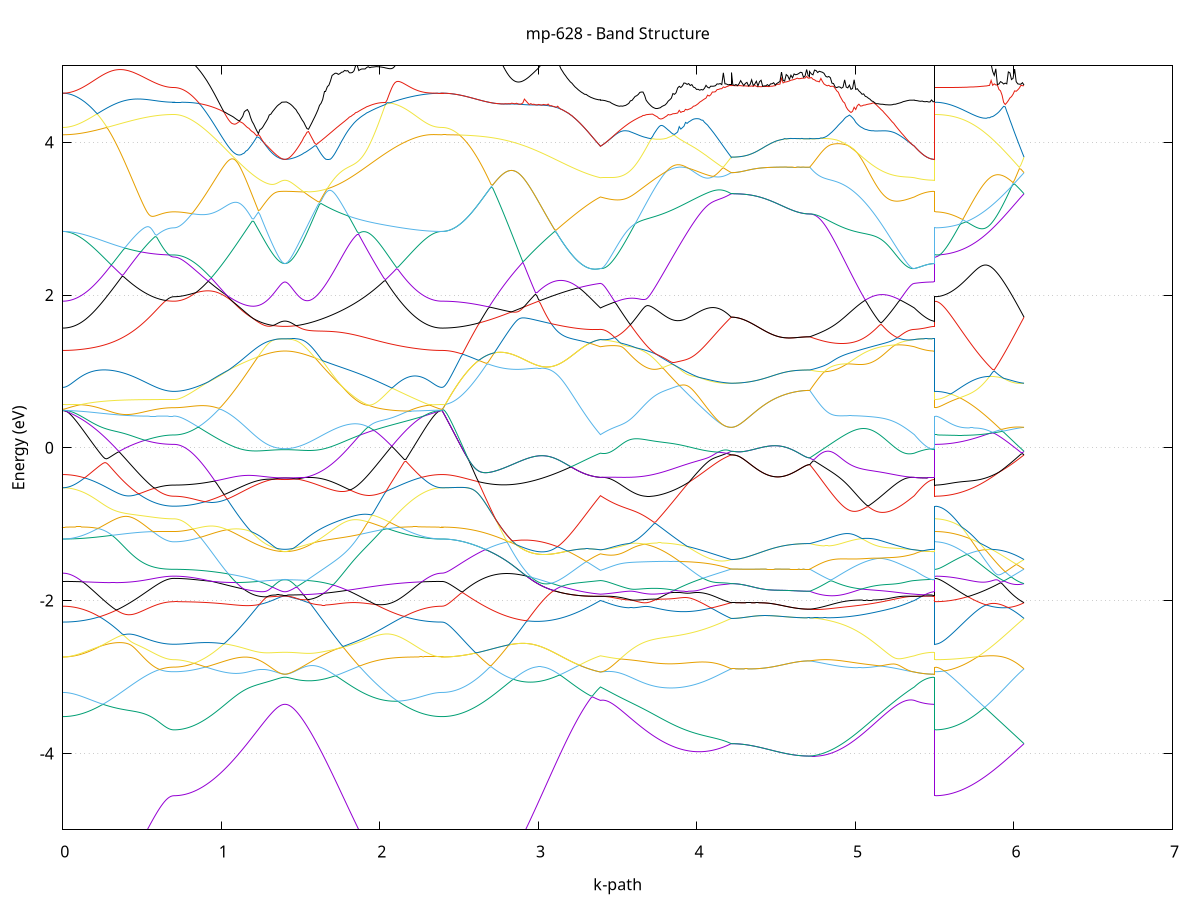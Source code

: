 set title 'mp-628 - Band Structure'
set xlabel 'k-path'
set ylabel 'Energy (eV)'
set grid y
set yrange [-5:5]
set terminal png size 800,600
set output 'mp-628_bands_gnuplot.png'
plot '-' using 1:2 with lines notitle, '-' using 1:2 with lines notitle, '-' using 1:2 with lines notitle, '-' using 1:2 with lines notitle, '-' using 1:2 with lines notitle, '-' using 1:2 with lines notitle, '-' using 1:2 with lines notitle, '-' using 1:2 with lines notitle, '-' using 1:2 with lines notitle, '-' using 1:2 with lines notitle, '-' using 1:2 with lines notitle, '-' using 1:2 with lines notitle, '-' using 1:2 with lines notitle, '-' using 1:2 with lines notitle, '-' using 1:2 with lines notitle, '-' using 1:2 with lines notitle, '-' using 1:2 with lines notitle, '-' using 1:2 with lines notitle, '-' using 1:2 with lines notitle, '-' using 1:2 with lines notitle, '-' using 1:2 with lines notitle, '-' using 1:2 with lines notitle, '-' using 1:2 with lines notitle, '-' using 1:2 with lines notitle, '-' using 1:2 with lines notitle, '-' using 1:2 with lines notitle, '-' using 1:2 with lines notitle, '-' using 1:2 with lines notitle, '-' using 1:2 with lines notitle, '-' using 1:2 with lines notitle, '-' using 1:2 with lines notitle, '-' using 1:2 with lines notitle, '-' using 1:2 with lines notitle, '-' using 1:2 with lines notitle, '-' using 1:2 with lines notitle, '-' using 1:2 with lines notitle, '-' using 1:2 with lines notitle, '-' using 1:2 with lines notitle, '-' using 1:2 with lines notitle, '-' using 1:2 with lines notitle, '-' using 1:2 with lines notitle, '-' using 1:2 with lines notitle, '-' using 1:2 with lines notitle, '-' using 1:2 with lines notitle, '-' using 1:2 with lines notitle, '-' using 1:2 with lines notitle, '-' using 1:2 with lines notitle, '-' using 1:2 with lines notitle
0.000000 -48.467285
0.009869 -48.467285
0.019738 -48.467285
0.029607 -48.467185
0.039476 -48.467085
0.049345 -48.466885
0.059214 -48.466785
0.069082 -48.466585
0.078951 -48.466285
0.088820 -48.466085
0.098689 -48.465785
0.108558 -48.465385
0.118427 -48.465085
0.128296 -48.464685
0.138165 -48.464285
0.148034 -48.463785
0.157903 -48.463385
0.167772 -48.462885
0.177641 -48.462285
0.187510 -48.461785
0.197379 -48.461185
0.207247 -48.460585
0.217116 -48.459985
0.226985 -48.459285
0.236854 -48.458585
0.246723 -48.457885
0.256592 -48.457185
0.266461 -48.456485
0.276330 -48.455685
0.286199 -48.454885
0.296068 -48.454085
0.305937 -48.453285
0.315806 -48.452485
0.325675 -48.451585
0.335543 -48.450685
0.345412 -48.449785
0.355281 -48.448885
0.365150 -48.447985
0.375019 -48.447085
0.384888 -48.446185
0.394757 -48.445285
0.404626 -48.444285
0.414495 -48.443385
0.424364 -48.442385
0.434233 -48.441485
0.444102 -48.440485
0.453971 -48.439585
0.463839 -48.438585
0.473708 -48.437685
0.483577 -48.436785
0.493446 -48.435785
0.503315 -48.434885
0.513184 -48.433985
0.523053 -48.433185
0.532922 -48.432285
0.542791 -48.431485
0.552660 -48.430685
0.562529 -48.429885
0.572398 -48.429185
0.582267 -48.428485
0.592136 -48.427785
0.602004 -48.427185
0.611873 -48.426685
0.621742 -48.426085
0.631611 -48.425685
0.641480 -48.425185
0.651349 -48.424885
0.661218 -48.424585
0.671087 -48.424385
0.680956 -48.424185
0.690825 -48.424085
0.700694 -48.424085
0.700694 -48.424085
0.710563 -48.424085
0.720432 -48.423985
0.730300 -48.423885
0.740169 -48.423885
0.750038 -48.423685
0.759907 -48.423585
0.769776 -48.423385
0.779645 -48.423185
0.789514 -48.422985
0.799383 -48.422785
0.809252 -48.422485
0.819121 -48.422185
0.828990 -48.421885
0.838859 -48.421485
0.848728 -48.421185
0.858597 -48.420785
0.868465 -48.420385
0.878334 -48.419885
0.888203 -48.419485
0.898072 -48.418985
0.907941 -48.418485
0.917810 -48.417885
0.927679 -48.417385
0.937548 -48.416785
0.947417 -48.416285
0.957286 -48.415685
0.967155 -48.414985
0.977024 -48.414385
0.986893 -48.413685
0.996761 -48.413085
1.006630 -48.412385
1.016499 -48.411685
1.026368 -48.410985
1.036237 -48.410185
1.046106 -48.409485
1.055975 -48.408685
1.065844 -48.407985
1.075713 -48.407185
1.085582 -48.406385
1.095451 -48.405585
1.105320 -48.404785
1.115189 -48.403985
1.125057 -48.403185
1.134926 -48.402385
1.144795 -48.401585
1.154664 -48.400785
1.164533 -48.399985
1.174402 -48.399185
1.184271 -48.398385
1.194140 -48.397585
1.204009 -48.396785
1.213878 -48.395985
1.223747 -48.395285
1.233616 -48.394485
1.243485 -48.393785
1.253354 -48.392985
1.263222 -48.392285
1.273091 -48.391685
1.282960 -48.390985
1.292829 -48.390385
1.302698 -48.389785
1.312567 -48.389185
1.322436 -48.388685
1.332305 -48.388185
1.342174 -48.387785
1.352043 -48.387385
1.361912 -48.387085
1.371781 -48.386885
1.381650 -48.386685
1.391518 -48.386585
1.401387 -48.386485
1.401387 -48.386485
1.411297 -48.386585
1.421206 -48.386585
1.431115 -48.386785
1.441025 -48.386985
1.450934 -48.387285
1.460843 -48.387685
1.470753 -48.388085
1.480662 -48.388485
1.490571 -48.388985
1.500480 -48.389585
1.510390 -48.390185
1.520299 -48.390885
1.530208 -48.391585
1.540118 -48.392285
1.550027 -48.393085
1.559936 -48.393985
1.569846 -48.394785
1.579755 -48.395685
1.589664 -48.396685
1.599574 -48.397585
1.609483 -48.398585
1.619392 -48.399585
1.629301 -48.400685
1.639211 -48.401685
1.649120 -48.402785
1.659029 -48.403885
1.668939 -48.404985
1.678848 -48.406185
1.688757 -48.407285
1.698667 -48.408485
1.708576 -48.409685
1.718485 -48.410785
1.728394 -48.411985
1.738304 -48.413185
1.748213 -48.414485
1.758122 -48.415685
1.768032 -48.416885
1.777941 -48.418085
1.787850 -48.419285
1.797760 -48.420585
1.807669 -48.421785
1.817578 -48.422985
1.827488 -48.424285
1.837397 -48.425485
1.847306 -48.426685
1.857215 -48.427885
1.867125 -48.429085
1.877034 -48.430285
1.886943 -48.431485
1.896853 -48.432685
1.906762 -48.433885
1.916671 -48.435085
1.926581 -48.436285
1.936490 -48.437385
1.946399 -48.438485
1.956308 -48.439685
1.966218 -48.440785
1.976127 -48.441885
1.986036 -48.442985
1.995946 -48.443985
2.005855 -48.445085
2.015764 -48.446085
2.025674 -48.447085
2.035583 -48.448085
2.045492 -48.449085
2.055402 -48.450085
2.065311 -48.450985
2.075220 -48.451885
2.085129 -48.452785
2.095039 -48.453685
2.104948 -48.454585
2.114857 -48.455385
2.124767 -48.456185
2.134676 -48.456985
2.144585 -48.457685
2.154495 -48.458485
2.164404 -48.459185
2.174313 -48.459785
2.184223 -48.460485
2.194132 -48.461085
2.204041 -48.461685
2.213950 -48.462285
2.223860 -48.462785
2.233769 -48.463285
2.243678 -48.463785
2.253588 -48.464185
2.263497 -48.464685
2.273406 -48.465085
2.283316 -48.465385
2.293225 -48.465685
2.303134 -48.465985
2.313043 -48.466285
2.322953 -48.466485
2.332862 -48.466785
2.342771 -48.466885
2.352681 -48.467085
2.362590 -48.467185
2.372499 -48.467285
2.382409 -48.467285
2.392318 -48.467285
2.392318 -48.467285
2.402310 -48.467285
2.412302 -48.467285
2.422294 -48.467185
2.432285 -48.466985
2.442277 -48.466885
2.452269 -48.466685
2.462261 -48.466385
2.472253 -48.466185
2.482245 -48.465885
2.492237 -48.465485
2.502228 -48.465085
2.512220 -48.464685
2.522212 -48.464285
2.532204 -48.463785
2.542196 -48.463285
2.552188 -48.462785
2.562180 -48.462185
2.572171 -48.461585
2.582163 -48.460885
2.592155 -48.460285
2.602147 -48.459485
2.612139 -48.458785
2.622131 -48.457985
2.632123 -48.457285
2.642114 -48.456385
2.652106 -48.455585
2.662098 -48.454685
2.672090 -48.453785
2.682082 -48.452885
2.692074 -48.451885
2.702066 -48.450885
2.712057 -48.449885
2.722049 -48.448885
2.732041 -48.447785
2.742033 -48.446785
2.752025 -48.445685
2.762017 -48.444585
2.772009 -48.443385
2.782000 -48.442285
2.791992 -48.441085
2.801984 -48.439885
2.811976 -48.438685
2.821968 -48.437485
2.831960 -48.436285
2.841952 -48.434985
2.851943 -48.433785
2.861935 -48.432485
2.871927 -48.431285
2.881919 -48.429985
2.891911 -48.428685
2.901903 -48.427385
2.911895 -48.426085
2.921886 -48.424785
2.931878 -48.423485
2.941870 -48.422185
2.951862 -48.420785
2.961854 -48.419485
2.971846 -48.418185
2.981838 -48.416885
2.991829 -48.415585
3.001821 -48.414285
3.011813 -48.412985
3.021805 -48.411685
3.031797 -48.410385
3.041789 -48.409085
3.051781 -48.407785
3.061772 -48.406485
3.071764 -48.405285
3.081756 -48.403985
3.091748 -48.402785
3.101740 -48.401585
3.111732 -48.400285
3.121724 -48.399185
3.131715 -48.397985
3.141707 -48.396785
3.151699 -48.395685
3.161691 -48.394585
3.171683 -48.393485
3.181675 -48.392385
3.191667 -48.391285
3.201658 -48.390285
3.211650 -48.389185
3.221642 -48.388285
3.231634 -48.387285
3.241626 -48.386285
3.251618 -48.385385
3.261610 -48.384485
3.271602 -48.383685
3.281593 -48.382785
3.291585 -48.381985
3.301577 -48.381285
3.311569 -48.381085
3.321561 -48.381585
3.331553 -48.382085
3.341545 -48.382485
3.351536 -48.382985
3.361528 -48.383385
3.371520 -48.383785
3.381512 -48.384085
3.391504 -48.384385
3.391504 -48.384385
3.401444 -48.384285
3.411383 -48.384185
3.421323 -48.384185
3.431263 -48.384185
3.441203 -48.384385
3.451143 -48.384485
3.461083 -48.384685
3.471023 -48.384985
3.480962 -48.385285
3.490902 -48.385585
3.500842 -48.385885
3.510782 -48.386285
3.520722 -48.386685
3.530662 -48.387085
3.540601 -48.387485
3.550541 -48.387885
3.560481 -48.388385
3.570421 -48.388785
3.580361 -48.389185
3.590301 -48.389585
3.600240 -48.390085
3.610180 -48.390485
3.620120 -48.390885
3.630060 -48.391285
3.640000 -48.391685
3.649940 -48.392085
3.659880 -48.392485
3.669819 -48.392885
3.679759 -48.393285
3.689699 -48.393685
3.699639 -48.393985
3.709579 -48.394285
3.719519 -48.394685
3.729458 -48.394985
3.739398 -48.395285
3.749338 -48.395585
3.759278 -48.395785
3.769218 -48.396085
3.779158 -48.396285
3.789097 -48.396485
3.799037 -48.396685
3.808977 -48.396885
3.818917 -48.397085
3.828857 -48.397185
3.838797 -48.397385
3.848736 -48.397485
3.858676 -48.397585
3.868616 -48.397585
3.878556 -48.397685
3.888496 -48.397685
3.898436 -48.397785
3.908376 -48.397785
3.918315 -48.397685
3.928255 -48.397685
3.938195 -48.397585
3.948135 -48.397585
3.958075 -48.397385
3.968015 -48.397285
3.977954 -48.397185
3.987894 -48.396985
3.997834 -48.396885
4.007774 -48.396685
4.017714 -48.396385
4.027654 -48.396185
4.037593 -48.395885
4.047533 -48.395685
4.057473 -48.395385
4.067413 -48.395085
4.077353 -48.394685
4.087293 -48.394385
4.097233 -48.393985
4.107172 -48.393685
4.117112 -48.393285
4.127052 -48.392885
4.136992 -48.392385
4.146932 -48.391985
4.156872 -48.391485
4.166811 -48.391085
4.176751 -48.390585
4.186691 -48.390085
4.196631 -48.389585
4.206571 -48.389085
4.216511 -48.388585
4.216511 -48.388585
4.226420 -48.388585
4.236329 -48.388585
4.246239 -48.388685
4.256148 -48.388685
4.266057 -48.388785
4.275966 -48.388885
4.285876 -48.388885
4.295785 -48.388985
4.305694 -48.389185
4.315604 -48.389285
4.325513 -48.389385
4.335422 -48.389585
4.345332 -48.389685
4.355241 -48.389885
4.365150 -48.390085
4.375059 -48.390185
4.384969 -48.390385
4.394878 -48.390585
4.404787 -48.390785
4.414697 -48.390985
4.424606 -48.391185
4.434515 -48.391385
4.444425 -48.391585
4.454334 -48.391785
4.464243 -48.391985
4.474153 -48.392085
4.484062 -48.392285
4.493971 -48.392485
4.503880 -48.392685
4.513790 -48.392885
4.523699 -48.393085
4.533608 -48.393185
4.543518 -48.393385
4.553427 -48.393485
4.563336 -48.393685
4.573246 -48.393785
4.583155 -48.393985
4.593064 -48.394085
4.602973 -48.394185
4.612883 -48.394285
4.622792 -48.394385
4.632701 -48.394485
4.642611 -48.394585
4.652520 -48.394585
4.662429 -48.394685
4.672339 -48.394685
4.682248 -48.394785
4.692157 -48.394785
4.702067 -48.394785
4.711976 -48.394785
4.711976 -48.394785
4.721971 -48.394885
4.731966 -48.394885
4.741960 -48.394885
4.751955 -48.394785
4.761950 -48.394785
4.771945 -48.394785
4.781940 -48.394685
4.791935 -48.394685
4.801929 -48.394585
4.811924 -48.394485
4.821919 -48.394385
4.831914 -48.394285
4.841909 -48.394185
4.851904 -48.394085
4.861898 -48.393885
4.871893 -48.393785
4.881888 -48.393585
4.891883 -48.393385
4.901878 -48.393285
4.911873 -48.393085
4.921867 -48.392885
4.931862 -48.392685
4.941857 -48.392385
4.951852 -48.392185
4.961847 -48.391985
4.971842 -48.391685
4.981836 -48.391485
4.991831 -48.391185
5.001826 -48.390985
5.011821 -48.390685
5.021816 -48.390385
5.031811 -48.390085
5.041805 -48.389885
5.051800 -48.389585
5.061795 -48.389285
5.071790 -48.388985
5.081785 -48.388585
5.091780 -48.388285
5.101775 -48.387985
5.111769 -48.387685
5.121764 -48.387385
5.131759 -48.386985
5.141754 -48.386685
5.151749 -48.386385
5.161744 -48.386085
5.171738 -48.385785
5.181733 -48.385485
5.191728 -48.385085
5.201723 -48.384885
5.211718 -48.384585
5.221713 -48.384285
5.231707 -48.384085
5.241702 -48.383885
5.251697 -48.383785
5.261692 -48.383685
5.271687 -48.383585
5.281682 -48.383585
5.291676 -48.383585
5.301671 -48.383585
5.311666 -48.383685
5.321661 -48.383685
5.331656 -48.383785
5.341651 -48.383885
5.351645 -48.384085
5.361640 -48.384185
5.371635 -48.384385
5.371635 -48.384385
5.381495 -48.384685
5.391355 -48.384985
5.401214 -48.385285
5.411074 -48.385485
5.420934 -48.385685
5.430793 -48.385885
5.440653 -48.386085
5.450513 -48.386185
5.460372 -48.386285
5.470232 -48.386385
5.480092 -48.386485
5.489952 -48.386485
5.499811 -48.386485
5.499811 -48.424085
5.509700 -48.424085
5.519590 -48.423985
5.529479 -48.423885
5.539368 -48.423885
5.549257 -48.423685
5.559146 -48.423585
5.569035 -48.423385
5.578924 -48.423185
5.588813 -48.422985
5.598703 -48.422685
5.608592 -48.422485
5.618481 -48.422185
5.628370 -48.421785
5.638259 -48.421485
5.648148 -48.421085
5.658037 -48.420685
5.667927 -48.420285
5.677816 -48.419785
5.687705 -48.419285
5.697594 -48.418785
5.707483 -48.418285
5.717372 -48.417785
5.727261 -48.417185
5.737151 -48.416585
5.747040 -48.415985
5.756929 -48.415385
5.766818 -48.414685
5.776707 -48.413985
5.786596 -48.413385
5.796485 -48.412685
5.806375 -48.411885
5.816264 -48.411185
5.826153 -48.410385
5.836042 -48.409585
5.845931 -48.408785
5.855820 -48.407985
5.865709 -48.407185
5.875599 -48.406385
5.885488 -48.405485
5.895377 -48.404585
5.905266 -48.403785
5.915155 -48.402885
5.925044 -48.401985
5.934933 -48.401085
5.944823 -48.400085
5.954712 -48.399185
5.964601 -48.398285
5.974490 -48.397285
5.984379 -48.396385
5.994268 -48.395385
6.004157 -48.394485
6.014047 -48.393485
6.023936 -48.392485
6.033825 -48.391485
6.043714 -48.390585
6.053603 -48.389585
6.063492 -48.388585
e
0.000000 -48.377285
0.009869 -48.377285
0.019738 -48.377285
0.029607 -48.377285
0.039476 -48.377285
0.049345 -48.377385
0.059214 -48.377385
0.069082 -48.377485
0.078951 -48.377485
0.088820 -48.377585
0.098689 -48.377685
0.108558 -48.377785
0.118427 -48.377885
0.128296 -48.377985
0.138165 -48.378085
0.148034 -48.378185
0.157903 -48.378285
0.167772 -48.378485
0.177641 -48.378585
0.187510 -48.378685
0.197379 -48.378885
0.207247 -48.378985
0.217116 -48.379185
0.226985 -48.379385
0.236854 -48.379485
0.246723 -48.379685
0.256592 -48.379885
0.266461 -48.380085
0.276330 -48.380285
0.286199 -48.380385
0.296068 -48.380585
0.305937 -48.380785
0.315806 -48.380985
0.325675 -48.381185
0.335543 -48.381385
0.345412 -48.381685
0.355281 -48.381885
0.365150 -48.382085
0.375019 -48.382285
0.384888 -48.382485
0.394757 -48.382685
0.404626 -48.382885
0.414495 -48.383085
0.424364 -48.383385
0.434233 -48.383585
0.444102 -48.383785
0.453971 -48.383985
0.463839 -48.384185
0.473708 -48.384385
0.483577 -48.384585
0.493446 -48.384785
0.503315 -48.384985
0.513184 -48.385185
0.523053 -48.385385
0.532922 -48.385585
0.542791 -48.385785
0.552660 -48.385985
0.562529 -48.386185
0.572398 -48.386385
0.582267 -48.386485
0.592136 -48.386685
0.602004 -48.386785
0.611873 -48.386985
0.621742 -48.387085
0.631611 -48.387185
0.641480 -48.387285
0.651349 -48.387385
0.661218 -48.387485
0.671087 -48.387585
0.680956 -48.387585
0.690825 -48.387585
0.700694 -48.387585
0.700694 -48.387585
0.710563 -48.387585
0.720432 -48.387585
0.730300 -48.387585
0.740169 -48.387585
0.750038 -48.387585
0.759907 -48.387585
0.769776 -48.387585
0.779645 -48.387585
0.789514 -48.387585
0.799383 -48.387585
0.809252 -48.387585
0.819121 -48.387585
0.828990 -48.387485
0.838859 -48.387485
0.848728 -48.387485
0.858597 -48.387485
0.868465 -48.387485
0.878334 -48.387485
0.888203 -48.387485
0.898072 -48.387385
0.907941 -48.387385
0.917810 -48.387385
0.927679 -48.387385
0.937548 -48.387385
0.947417 -48.387285
0.957286 -48.387285
0.967155 -48.387285
0.977024 -48.387285
0.986893 -48.387185
0.996761 -48.387185
1.006630 -48.387185
1.016499 -48.387185
1.026368 -48.387085
1.036237 -48.387085
1.046106 -48.387085
1.055975 -48.387085
1.065844 -48.386985
1.075713 -48.386985
1.085582 -48.386985
1.095451 -48.386985
1.105320 -48.386885
1.115189 -48.386885
1.125057 -48.386885
1.134926 -48.386885
1.144795 -48.386885
1.154664 -48.386785
1.164533 -48.386785
1.174402 -48.386785
1.184271 -48.386785
1.194140 -48.386685
1.204009 -48.386685
1.213878 -48.386685
1.223747 -48.386685
1.233616 -48.386685
1.243485 -48.386685
1.253354 -48.386585
1.263222 -48.386585
1.273091 -48.386585
1.282960 -48.386585
1.292829 -48.386585
1.302698 -48.386585
1.312567 -48.386585
1.322436 -48.386585
1.332305 -48.386485
1.342174 -48.386485
1.352043 -48.386485
1.361912 -48.386485
1.371781 -48.386485
1.381650 -48.386485
1.391518 -48.386485
1.401387 -48.386485
1.401387 -48.386485
1.411297 -48.386485
1.421206 -48.386485
1.431115 -48.386585
1.441025 -48.386585
1.450934 -48.386685
1.460843 -48.386685
1.470753 -48.386785
1.480662 -48.386885
1.490571 -48.386885
1.500480 -48.386985
1.510390 -48.387085
1.520299 -48.387185
1.530208 -48.387185
1.540118 -48.387285
1.550027 -48.387385
1.559936 -48.387385
1.569846 -48.387485
1.579755 -48.387585
1.589664 -48.387585
1.599574 -48.387585
1.609483 -48.387685
1.619392 -48.387685
1.629301 -48.387685
1.639211 -48.387685
1.649120 -48.387685
1.659029 -48.387685
1.668939 -48.387685
1.678848 -48.387685
1.688757 -48.387585
1.698667 -48.387585
1.708576 -48.387485
1.718485 -48.387385
1.728394 -48.387385
1.738304 -48.387285
1.748213 -48.387185
1.758122 -48.387085
1.768032 -48.386985
1.777941 -48.386885
1.787850 -48.386685
1.797760 -48.386585
1.807669 -48.386485
1.817578 -48.386285
1.827488 -48.386185
1.837397 -48.385985
1.847306 -48.385785
1.857215 -48.385685
1.867125 -48.385485
1.877034 -48.385285
1.886943 -48.385085
1.896853 -48.384885
1.906762 -48.384685
1.916671 -48.384485
1.926581 -48.384285
1.936490 -48.384085
1.946399 -48.383885
1.956308 -48.383685
1.966218 -48.383485
1.976127 -48.383285
1.986036 -48.382985
1.995946 -48.382785
2.005855 -48.382585
2.015764 -48.382385
2.025674 -48.382185
2.035583 -48.381985
2.045492 -48.381785
2.055402 -48.381485
2.065311 -48.381285
2.075220 -48.381085
2.085129 -48.380885
2.095039 -48.380685
2.104948 -48.380485
2.114857 -48.380285
2.124767 -48.380085
2.134676 -48.379885
2.144585 -48.379785
2.154495 -48.379585
2.164404 -48.379385
2.174313 -48.379185
2.184223 -48.379085
2.194132 -48.378885
2.204041 -48.378785
2.213950 -48.378585
2.223860 -48.378485
2.233769 -48.378285
2.243678 -48.378185
2.253588 -48.378085
2.263497 -48.377985
2.273406 -48.377885
2.283316 -48.377785
2.293225 -48.377685
2.303134 -48.377585
2.313043 -48.377485
2.322953 -48.377485
2.332862 -48.377385
2.342771 -48.377385
2.352681 -48.377285
2.362590 -48.377285
2.372499 -48.377285
2.382409 -48.377285
2.392318 -48.377285
2.392318 -48.377285
2.402310 -48.377285
2.412302 -48.377185
2.422294 -48.377185
2.432285 -48.377085
2.442277 -48.377085
2.452269 -48.376985
2.462261 -48.376885
2.472253 -48.376785
2.482245 -48.376685
2.492237 -48.376485
2.502228 -48.376385
2.512220 -48.376185
2.522212 -48.375985
2.532204 -48.375785
2.542196 -48.375585
2.552188 -48.375385
2.562180 -48.375085
2.572171 -48.374885
2.582163 -48.374585
2.592155 -48.374285
2.602147 -48.373985
2.612139 -48.373685
2.622131 -48.373385
2.632123 -48.372985
2.642114 -48.372685
2.652106 -48.372285
2.662098 -48.371985
2.672090 -48.371585
2.682082 -48.371185
2.692074 -48.370785
2.702066 -48.370385
2.712057 -48.369985
2.722049 -48.369485
2.732041 -48.369085
2.742033 -48.368685
2.752025 -48.368185
2.762017 -48.367685
2.772009 -48.367285
2.782000 -48.366785
2.791992 -48.366285
2.801984 -48.365785
2.811976 -48.365285
2.821968 -48.364785
2.831960 -48.364285
2.841952 -48.363785
2.851943 -48.363185
2.861935 -48.362685
2.871927 -48.362185
2.881919 -48.361585
2.891911 -48.361085
2.901903 -48.360585
2.911895 -48.359985
2.921886 -48.359485
2.931878 -48.358885
2.941870 -48.358385
2.951862 -48.357785
2.961854 -48.357285
2.971846 -48.356685
2.981838 -48.356185
2.991829 -48.356785
3.001821 -48.357685
3.011813 -48.358585
3.021805 -48.359485
3.031797 -48.360385
3.041789 -48.361285
3.051781 -48.362185
3.061772 -48.363085
3.071764 -48.363985
3.081756 -48.364885
3.091748 -48.365685
3.101740 -48.366585
3.111732 -48.367385
3.121724 -48.368185
3.131715 -48.369085
3.141707 -48.369885
3.151699 -48.370685
3.161691 -48.371385
3.171683 -48.372185
3.181675 -48.372985
3.191667 -48.373685
3.201658 -48.374385
3.211650 -48.375085
3.221642 -48.375785
3.231634 -48.376485
3.241626 -48.377085
3.251618 -48.377685
3.261610 -48.378385
3.271602 -48.378985
3.281593 -48.379485
3.291585 -48.380085
3.301577 -48.380585
3.311569 -48.381085
3.321561 -48.381585
3.331553 -48.382085
3.341545 -48.382485
3.351536 -48.382985
3.361528 -48.383385
3.371520 -48.383785
3.381512 -48.384085
3.391504 -48.384385
3.391504 -48.384385
3.401444 -48.384285
3.411383 -48.384085
3.421323 -48.383885
3.431263 -48.383685
3.441203 -48.383485
3.451143 -48.383285
3.461083 -48.383085
3.471023 -48.382885
3.480962 -48.382685
3.490902 -48.382485
3.500842 -48.382185
3.510782 -48.381985
3.520722 -48.381785
3.530662 -48.381485
3.540601 -48.381285
3.550541 -48.380985
3.560481 -48.380785
3.570421 -48.380485
3.580361 -48.380185
3.590301 -48.379885
3.600240 -48.379685
3.610180 -48.379385
3.620120 -48.379085
3.630060 -48.378785
3.640000 -48.378485
3.649940 -48.378185
3.659880 -48.377885
3.669819 -48.377485
3.679759 -48.377285
3.689699 -48.377385
3.699639 -48.377485
3.709579 -48.377585
3.719519 -48.377785
3.729458 -48.377885
3.739398 -48.377985
3.749338 -48.378085
3.759278 -48.378185
3.769218 -48.378385
3.779158 -48.378485
3.789097 -48.378585
3.799037 -48.378785
3.808977 -48.378885
3.818917 -48.378985
3.828857 -48.379185
3.838797 -48.379285
3.848736 -48.379485
3.858676 -48.379585
3.868616 -48.379685
3.878556 -48.379885
3.888496 -48.379985
3.898436 -48.380185
3.908376 -48.380285
3.918315 -48.380485
3.928255 -48.380685
3.938195 -48.380785
3.948135 -48.380985
3.958075 -48.381085
3.968015 -48.381285
3.977954 -48.381485
3.987894 -48.381685
3.997834 -48.381785
4.007774 -48.381985
4.017714 -48.382185
4.027654 -48.382385
4.037593 -48.382585
4.047533 -48.382785
4.057473 -48.383085
4.067413 -48.383285
4.077353 -48.383485
4.087293 -48.383785
4.097233 -48.383985
4.107172 -48.384285
4.117112 -48.384585
4.127052 -48.384885
4.136992 -48.385185
4.146932 -48.385585
4.156872 -48.385885
4.166811 -48.386285
4.176751 -48.386685
4.186691 -48.387185
4.196631 -48.387585
4.206571 -48.388085
4.216511 -48.388585
4.216511 -48.388585
4.226420 -48.388585
4.236329 -48.388585
4.246239 -48.388685
4.256148 -48.388685
4.266057 -48.388785
4.275966 -48.388885
4.285876 -48.388885
4.295785 -48.388985
4.305694 -48.389185
4.315604 -48.389285
4.325513 -48.389385
4.335422 -48.389585
4.345332 -48.389685
4.355241 -48.389885
4.365150 -48.390085
4.375059 -48.390185
4.384969 -48.390385
4.394878 -48.390585
4.404787 -48.390785
4.414697 -48.390985
4.424606 -48.391185
4.434515 -48.391385
4.444425 -48.391585
4.454334 -48.391785
4.464243 -48.391985
4.474153 -48.392085
4.484062 -48.392285
4.493971 -48.392485
4.503880 -48.392685
4.513790 -48.392885
4.523699 -48.393085
4.533608 -48.393185
4.543518 -48.393385
4.553427 -48.393485
4.563336 -48.393685
4.573246 -48.393785
4.583155 -48.393985
4.593064 -48.394085
4.602973 -48.394185
4.612883 -48.394285
4.622792 -48.394385
4.632701 -48.394485
4.642611 -48.394585
4.652520 -48.394585
4.662429 -48.394685
4.672339 -48.394685
4.682248 -48.394785
4.692157 -48.394785
4.702067 -48.394785
4.711976 -48.394785
4.711976 -48.394785
4.721971 -48.394785
4.731966 -48.394785
4.741960 -48.394685
4.751955 -48.394585
4.761950 -48.394585
4.771945 -48.394485
4.781940 -48.394385
4.791935 -48.394285
4.801929 -48.394085
4.811924 -48.393985
4.821919 -48.393885
4.831914 -48.393685
4.841909 -48.393485
4.851904 -48.393385
4.861898 -48.393185
4.871893 -48.392985
4.881888 -48.392785
4.891883 -48.392585
4.901878 -48.392385
4.911873 -48.392085
4.921867 -48.391885
4.931862 -48.391685
4.941857 -48.391385
4.951852 -48.391085
4.961847 -48.390885
4.971842 -48.390585
4.981836 -48.390285
4.991831 -48.390085
5.001826 -48.389785
5.011821 -48.389485
5.021816 -48.389185
5.031811 -48.388885
5.041805 -48.388585
5.051800 -48.388285
5.061795 -48.387985
5.071790 -48.387685
5.081785 -48.387385
5.091780 -48.387085
5.101775 -48.386885
5.111769 -48.386585
5.121764 -48.386285
5.131759 -48.385985
5.141754 -48.385785
5.151749 -48.385485
5.161744 -48.385285
5.171738 -48.385085
5.181733 -48.384885
5.191728 -48.384685
5.201723 -48.384485
5.211718 -48.384285
5.221713 -48.384085
5.231707 -48.383985
5.241702 -48.383785
5.251697 -48.383585
5.261692 -48.383485
5.271687 -48.383385
5.281682 -48.383285
5.291676 -48.383285
5.301671 -48.383285
5.311666 -48.383385
5.321661 -48.383485
5.331656 -48.383685
5.341651 -48.383785
5.351645 -48.383985
5.361640 -48.384185
5.371635 -48.384385
5.371635 -48.384385
5.381495 -48.384685
5.391355 -48.384985
5.401214 -48.385285
5.411074 -48.385485
5.420934 -48.385685
5.430793 -48.385885
5.440653 -48.386085
5.450513 -48.386185
5.460372 -48.386285
5.470232 -48.386385
5.480092 -48.386485
5.489952 -48.386485
5.499811 -48.386485
5.499811 -48.387585
5.509700 -48.387585
5.519590 -48.387585
5.529479 -48.387485
5.539368 -48.387385
5.549257 -48.387285
5.559146 -48.387185
5.569035 -48.386985
5.578924 -48.386785
5.588813 -48.386585
5.598703 -48.386385
5.608592 -48.386085
5.618481 -48.385785
5.628370 -48.385485
5.638259 -48.385185
5.648148 -48.384785
5.658037 -48.384385
5.667927 -48.383985
5.677816 -48.383585
5.687705 -48.383085
5.697594 -48.382685
5.707483 -48.382185
5.717372 -48.381685
5.727261 -48.381085
5.737151 -48.380585
5.747040 -48.379985
5.756929 -48.379385
5.766818 -48.378785
5.776707 -48.378085
5.786596 -48.377485
5.796485 -48.376785
5.806375 -48.376085
5.816264 -48.375385
5.826153 -48.374685
5.836042 -48.373885
5.845931 -48.373185
5.855820 -48.372385
5.865709 -48.371585
5.875599 -48.370785
5.885488 -48.371585
5.895377 -48.372485
5.905266 -48.373385
5.915155 -48.374285
5.925044 -48.375185
5.934933 -48.376085
5.944823 -48.376985
5.954712 -48.377985
5.964601 -48.378885
5.974490 -48.379785
5.984379 -48.380785
5.994268 -48.381785
6.004157 -48.382685
6.014047 -48.383685
6.023936 -48.384685
6.033825 -48.385685
6.043714 -48.386585
6.053603 -48.387585
6.063492 -48.388585
e
0.000000 -48.320185
0.009869 -48.320185
0.019738 -48.320285
0.029607 -48.320285
0.039476 -48.320385
0.049345 -48.320485
0.059214 -48.320585
0.069082 -48.320785
0.078951 -48.320985
0.088820 -48.321185
0.098689 -48.321385
0.108558 -48.321585
0.118427 -48.321885
0.128296 -48.322085
0.138165 -48.322385
0.148034 -48.322785
0.157903 -48.323085
0.167772 -48.323485
0.177641 -48.323885
0.187510 -48.324285
0.197379 -48.324685
0.207247 -48.325085
0.217116 -48.325585
0.226985 -48.326085
0.236854 -48.326585
0.246723 -48.327085
0.256592 -48.327585
0.266461 -48.328185
0.276330 -48.328785
0.286199 -48.329385
0.296068 -48.329985
0.305937 -48.330585
0.315806 -48.331185
0.325675 -48.331885
0.335543 -48.332485
0.345412 -48.333185
0.355281 -48.333885
0.365150 -48.334585
0.375019 -48.335285
0.384888 -48.335985
0.394757 -48.336685
0.404626 -48.337385
0.414495 -48.338085
0.424364 -48.338885
0.434233 -48.339585
0.444102 -48.340285
0.453971 -48.341085
0.463839 -48.341785
0.473708 -48.342485
0.483577 -48.343185
0.493446 -48.343885
0.503315 -48.344585
0.513184 -48.345285
0.523053 -48.345985
0.532922 -48.346585
0.542791 -48.347285
0.552660 -48.347885
0.562529 -48.348485
0.572398 -48.348985
0.582267 -48.349485
0.592136 -48.349985
0.602004 -48.350485
0.611873 -48.350885
0.621742 -48.351285
0.631611 -48.351685
0.641480 -48.351985
0.651349 -48.352185
0.661218 -48.352485
0.671087 -48.352585
0.680956 -48.352685
0.690825 -48.352785
0.700694 -48.352785
0.700694 -48.352785
0.710563 -48.352885
0.720432 -48.352885
0.730300 -48.352885
0.740169 -48.352985
0.750038 -48.353085
0.759907 -48.353185
0.769776 -48.353285
0.779645 -48.353385
0.789514 -48.353585
0.799383 -48.353685
0.809252 -48.353885
0.819121 -48.354085
0.828990 -48.354285
0.838859 -48.354585
0.848728 -48.354785
0.858597 -48.354985
0.868465 -48.355285
0.878334 -48.355585
0.888203 -48.355885
0.898072 -48.356185
0.907941 -48.356485
0.917810 -48.356785
0.927679 -48.357085
0.937548 -48.357485
0.947417 -48.357785
0.957286 -48.358185
0.967155 -48.358485
0.977024 -48.358885
0.986893 -48.359285
0.996761 -48.359585
1.006630 -48.359985
1.016499 -48.360385
1.026368 -48.360785
1.036237 -48.361185
1.046106 -48.361585
1.055975 -48.361885
1.065844 -48.362285
1.075713 -48.362685
1.085582 -48.363085
1.095451 -48.363485
1.105320 -48.363885
1.115189 -48.364285
1.125057 -48.364685
1.134926 -48.364985
1.144795 -48.365385
1.154664 -48.365785
1.164533 -48.366185
1.174402 -48.366585
1.184271 -48.366885
1.194140 -48.367285
1.204009 -48.367685
1.213878 -48.367985
1.223747 -48.368385
1.233616 -48.368685
1.243485 -48.369085
1.253354 -48.369385
1.263222 -48.369685
1.273091 -48.370085
1.282960 -48.370385
1.292829 -48.370685
1.302698 -48.370985
1.312567 -48.371285
1.322436 -48.371485
1.332305 -48.371785
1.342174 -48.371985
1.352043 -48.372185
1.361912 -48.372385
1.371781 -48.372485
1.381650 -48.372585
1.391518 -48.372685
1.401387 -48.372685
1.401387 -48.372685
1.411297 -48.372685
1.421206 -48.372585
1.431115 -48.372485
1.441025 -48.372385
1.450934 -48.372185
1.460843 -48.371985
1.470753 -48.371685
1.480662 -48.371385
1.490571 -48.371085
1.500480 -48.370685
1.510390 -48.370285
1.520299 -48.369885
1.530208 -48.369485
1.540118 -48.368985
1.550027 -48.368485
1.559936 -48.367985
1.569846 -48.367485
1.579755 -48.366885
1.589664 -48.366285
1.599574 -48.365685
1.609483 -48.365085
1.619392 -48.364485
1.629301 -48.363785
1.639211 -48.363185
1.649120 -48.362485
1.659029 -48.361785
1.668939 -48.361085
1.678848 -48.360385
1.688757 -48.359685
1.698667 -48.358985
1.708576 -48.358285
1.718485 -48.357485
1.728394 -48.356785
1.738304 -48.355985
1.748213 -48.355185
1.758122 -48.354485
1.768032 -48.353685
1.777941 -48.352885
1.787850 -48.352085
1.797760 -48.351385
1.807669 -48.350585
1.817578 -48.349785
1.827488 -48.348985
1.837397 -48.348185
1.847306 -48.347385
1.857215 -48.346585
1.867125 -48.345885
1.877034 -48.345085
1.886943 -48.344285
1.896853 -48.343485
1.906762 -48.342685
1.916671 -48.341985
1.926581 -48.341185
1.936490 -48.340485
1.946399 -48.339685
1.956308 -48.338985
1.966218 -48.338185
1.976127 -48.337485
1.986036 -48.336785
1.995946 -48.336085
2.005855 -48.335385
2.015764 -48.334685
2.025674 -48.333985
2.035583 -48.333285
2.045492 -48.332685
2.055402 -48.331985
2.065311 -48.331385
2.075220 -48.330785
2.085129 -48.330185
2.095039 -48.329585
2.104948 -48.328985
2.114857 -48.328385
2.124767 -48.327885
2.134676 -48.327285
2.144585 -48.326785
2.154495 -48.326285
2.164404 -48.325885
2.174313 -48.325385
2.184223 -48.324885
2.194132 -48.324485
2.204041 -48.324085
2.213950 -48.323685
2.223860 -48.323385
2.233769 -48.322985
2.243678 -48.322685
2.253588 -48.322385
2.263497 -48.322085
2.273406 -48.321785
2.283316 -48.321585
2.293225 -48.321285
2.303134 -48.321085
2.313043 -48.320885
2.322953 -48.320785
2.332862 -48.320585
2.342771 -48.320485
2.352681 -48.320385
2.362590 -48.320285
2.372499 -48.320285
2.382409 -48.320185
2.392318 -48.320185
2.392318 -48.320185
2.402310 -48.320285
2.412302 -48.320285
2.422294 -48.320385
2.432285 -48.320385
2.442277 -48.320585
2.452269 -48.320685
2.462261 -48.320885
2.472253 -48.321085
2.482245 -48.321285
2.492237 -48.321485
2.502228 -48.321785
2.512220 -48.322085
2.522212 -48.322385
2.532204 -48.322685
2.542196 -48.323085
2.552188 -48.323485
2.562180 -48.323885
2.572171 -48.324285
2.582163 -48.324785
2.592155 -48.325285
2.602147 -48.325785
2.612139 -48.326285
2.622131 -48.326785
2.632123 -48.327385
2.642114 -48.327985
2.652106 -48.328585
2.662098 -48.329185
2.672090 -48.329885
2.682082 -48.330485
2.692074 -48.331185
2.702066 -48.331885
2.712057 -48.332585
2.722049 -48.333285
2.732041 -48.334085
2.742033 -48.334785
2.752025 -48.335585
2.762017 -48.336385
2.772009 -48.337185
2.782000 -48.337985
2.791992 -48.338785
2.801984 -48.339685
2.811976 -48.340485
2.821968 -48.341385
2.831960 -48.342285
2.841952 -48.343085
2.851943 -48.343985
2.861935 -48.344885
2.871927 -48.345785
2.881919 -48.346685
2.891911 -48.347585
2.901903 -48.348485
2.911895 -48.349385
2.921886 -48.350285
2.931878 -48.351285
2.941870 -48.352185
2.951862 -48.353085
2.961854 -48.353985
2.971846 -48.354985
2.981838 -48.355885
2.991829 -48.356785
3.001821 -48.357685
3.011813 -48.358585
3.021805 -48.359485
3.031797 -48.360385
3.041789 -48.361285
3.051781 -48.362185
3.061772 -48.363085
3.071764 -48.363985
3.081756 -48.364885
3.091748 -48.365685
3.101740 -48.366585
3.111732 -48.367385
3.121724 -48.368185
3.131715 -48.369085
3.141707 -48.369885
3.151699 -48.370685
3.161691 -48.371385
3.171683 -48.372185
3.181675 -48.372985
3.191667 -48.373685
3.201658 -48.374385
3.211650 -48.375085
3.221642 -48.375785
3.231634 -48.376485
3.241626 -48.377085
3.251618 -48.377685
3.261610 -48.378385
3.271602 -48.378985
3.281593 -48.379485
3.291585 -48.380085
3.301577 -48.380585
3.311569 -48.380485
3.321561 -48.379785
3.331553 -48.379085
3.341545 -48.378485
3.351536 -48.377885
3.361528 -48.377285
3.371520 -48.376685
3.381512 -48.376185
3.391504 -48.375685
3.391504 -48.375685
3.401444 -48.375985
3.411383 -48.376185
3.421323 -48.376285
3.431263 -48.376385
3.441203 -48.376485
3.451143 -48.376585
3.461083 -48.376585
3.471023 -48.376685
3.480962 -48.376685
3.490902 -48.376685
3.500842 -48.376585
3.510782 -48.376585
3.520722 -48.376585
3.530662 -48.376585
3.540601 -48.376585
3.550541 -48.376585
3.560481 -48.376585
3.570421 -48.376585
3.580361 -48.376685
3.590301 -48.376685
3.600240 -48.376685
3.610180 -48.376785
3.620120 -48.376785
3.630060 -48.376885
3.640000 -48.376985
3.649940 -48.377085
3.659880 -48.377085
3.669819 -48.377185
3.679759 -48.377185
3.689699 -48.376885
3.699639 -48.376585
3.709579 -48.376185
3.719519 -48.375885
3.729458 -48.375485
3.739398 -48.375185
3.749338 -48.374785
3.759278 -48.374485
3.769218 -48.374085
3.779158 -48.373685
3.789097 -48.373385
3.799037 -48.372985
3.808977 -48.372585
3.818917 -48.372185
3.828857 -48.371785
3.838797 -48.371385
3.848736 -48.370985
3.858676 -48.370585
3.868616 -48.370185
3.878556 -48.369785
3.888496 -48.369385
3.898436 -48.368885
3.908376 -48.368485
3.918315 -48.368085
3.928255 -48.367685
3.938195 -48.367185
3.948135 -48.366785
3.958075 -48.366285
3.968015 -48.365885
3.977954 -48.365385
3.987894 -48.364985
3.997834 -48.364485
4.007774 -48.364085
4.017714 -48.363585
4.027654 -48.363185
4.037593 -48.362685
4.047533 -48.362185
4.057473 -48.361785
4.067413 -48.361285
4.077353 -48.360785
4.087293 -48.360285
4.097233 -48.359785
4.107172 -48.359385
4.117112 -48.358885
4.127052 -48.358385
4.136992 -48.357885
4.146932 -48.357385
4.156872 -48.356885
4.166811 -48.356485
4.176751 -48.355985
4.186691 -48.355485
4.196631 -48.354985
4.206571 -48.354485
4.216511 -48.353985
4.216511 -48.353985
4.226420 -48.353985
4.236329 -48.353985
4.246239 -48.353885
4.256148 -48.353885
4.266057 -48.353785
4.275966 -48.353685
4.285876 -48.353585
4.295785 -48.353485
4.305694 -48.353385
4.315604 -48.353285
4.325513 -48.353185
4.335422 -48.352985
4.345332 -48.352885
4.355241 -48.352685
4.365150 -48.352485
4.375059 -48.352285
4.384969 -48.352185
4.394878 -48.351985
4.404787 -48.351785
4.414697 -48.351585
4.424606 -48.351385
4.434515 -48.351185
4.444425 -48.350985
4.454334 -48.350785
4.464243 -48.350585
4.474153 -48.350385
4.484062 -48.350185
4.493971 -48.349985
4.503880 -48.349785
4.513790 -48.349685
4.523699 -48.349485
4.533608 -48.349285
4.543518 -48.349085
4.553427 -48.348985
4.563336 -48.348785
4.573246 -48.348685
4.583155 -48.348585
4.593064 -48.348385
4.602973 -48.348285
4.612883 -48.348185
4.622792 -48.348085
4.632701 -48.347985
4.642611 -48.347885
4.652520 -48.347885
4.662429 -48.347785
4.672339 -48.347785
4.682248 -48.347685
4.692157 -48.347685
4.702067 -48.347685
4.711976 -48.347685
4.711976 -48.347685
4.721971 -48.348185
4.731966 -48.348585
4.741960 -48.349085
4.751955 -48.349585
4.761950 -48.350185
4.771945 -48.350685
4.781940 -48.351185
4.791935 -48.351685
4.801929 -48.352285
4.811924 -48.352785
4.821919 -48.353385
4.831914 -48.353985
4.841909 -48.354585
4.851904 -48.355085
4.861898 -48.355685
4.871893 -48.356285
4.881888 -48.356885
4.891883 -48.357485
4.901878 -48.358085
4.911873 -48.358685
4.921867 -48.359285
4.931862 -48.359885
4.941857 -48.360585
4.951852 -48.361185
4.961847 -48.361785
4.971842 -48.362385
4.981836 -48.362985
4.991831 -48.363585
5.001826 -48.364185
5.011821 -48.364785
5.021816 -48.365485
5.031811 -48.366085
5.041805 -48.366685
5.051800 -48.367185
5.061795 -48.367785
5.071790 -48.368385
5.081785 -48.368985
5.091780 -48.369585
5.101775 -48.370085
5.111769 -48.370685
5.121764 -48.371185
5.131759 -48.371785
5.141754 -48.372285
5.151749 -48.372785
5.161744 -48.373285
5.171738 -48.373785
5.181733 -48.374185
5.191728 -48.374685
5.201723 -48.375085
5.211718 -48.375485
5.221713 -48.375885
5.231707 -48.376185
5.241702 -48.376485
5.251697 -48.376785
5.261692 -48.376985
5.271687 -48.377085
5.281682 -48.377185
5.291676 -48.377185
5.301671 -48.377185
5.311666 -48.377085
5.321661 -48.376985
5.331656 -48.376785
5.341651 -48.376585
5.351645 -48.376285
5.361640 -48.375985
5.371635 -48.375685
5.371635 -48.375685
5.381495 -48.375285
5.391355 -48.374885
5.401214 -48.374485
5.411074 -48.374185
5.420934 -48.373885
5.430793 -48.373585
5.440653 -48.373385
5.450513 -48.373185
5.460372 -48.372985
5.470232 -48.372885
5.480092 -48.372785
5.489952 -48.372685
5.499811 -48.372685
5.499811 -48.352785
5.509700 -48.352885
5.519590 -48.352885
5.529479 -48.352985
5.539368 -48.353085
5.549257 -48.353185
5.559146 -48.353285
5.569035 -48.353485
5.578924 -48.353685
5.588813 -48.353885
5.598703 -48.354185
5.608592 -48.354485
5.618481 -48.354785
5.628370 -48.355085
5.638259 -48.355485
5.648148 -48.355885
5.658037 -48.356285
5.667927 -48.356685
5.677816 -48.357185
5.687705 -48.357685
5.697594 -48.358185
5.707483 -48.358685
5.717372 -48.359185
5.727261 -48.359785
5.737151 -48.360385
5.747040 -48.360985
5.756929 -48.361685
5.766818 -48.362285
5.776707 -48.362985
5.786596 -48.363685
5.796485 -48.364385
5.806375 -48.365085
5.816264 -48.365885
5.826153 -48.366685
5.836042 -48.367485
5.845931 -48.368285
5.855820 -48.369085
5.865709 -48.369885
5.875599 -48.370785
5.885488 -48.369985
5.895377 -48.369185
5.905266 -48.368385
5.915155 -48.367485
5.925044 -48.366685
5.934933 -48.365785
5.944823 -48.364885
5.954712 -48.364085
5.964601 -48.363185
5.974490 -48.362285
5.984379 -48.361385
5.994268 -48.360485
6.004157 -48.359485
6.014047 -48.358585
6.023936 -48.357685
6.033825 -48.356785
6.043714 -48.355785
6.053603 -48.354885
6.063492 -48.353985
e
0.000000 -48.320185
0.009869 -48.320185
0.019738 -48.320185
0.029607 -48.320185
0.039476 -48.320185
0.049345 -48.320185
0.059214 -48.320185
0.069082 -48.320185
0.078951 -48.320185
0.088820 -48.320185
0.098689 -48.320185
0.108558 -48.320185
0.118427 -48.320185
0.128296 -48.320185
0.138165 -48.320185
0.148034 -48.320185
0.157903 -48.320185
0.167772 -48.320185
0.177641 -48.320185
0.187510 -48.320185
0.197379 -48.320185
0.207247 -48.320185
0.217116 -48.320185
0.226985 -48.320185
0.236854 -48.320185
0.246723 -48.320185
0.256592 -48.320185
0.266461 -48.320185
0.276330 -48.320185
0.286199 -48.320185
0.296068 -48.320185
0.305937 -48.320185
0.315806 -48.320185
0.325675 -48.320185
0.335543 -48.320185
0.345412 -48.320185
0.355281 -48.320185
0.365150 -48.320185
0.375019 -48.320185
0.384888 -48.320185
0.394757 -48.320185
0.404626 -48.320185
0.414495 -48.320085
0.424364 -48.320085
0.434233 -48.320085
0.444102 -48.320085
0.453971 -48.320085
0.463839 -48.320085
0.473708 -48.320085
0.483577 -48.320085
0.493446 -48.320085
0.503315 -48.320085
0.513184 -48.320085
0.523053 -48.320085
0.532922 -48.320085
0.542791 -48.320085
0.552660 -48.320085
0.562529 -48.320085
0.572398 -48.320085
0.582267 -48.320085
0.592136 -48.320085
0.602004 -48.320085
0.611873 -48.320085
0.621742 -48.320085
0.631611 -48.320085
0.641480 -48.320085
0.651349 -48.320085
0.661218 -48.320085
0.671087 -48.320085
0.680956 -48.320085
0.690825 -48.320085
0.700694 -48.320085
0.700694 -48.320085
0.710563 -48.320085
0.720432 -48.320085
0.730300 -48.320085
0.740169 -48.320185
0.750038 -48.320185
0.759907 -48.320185
0.769776 -48.320285
0.779645 -48.320385
0.789514 -48.320385
0.799383 -48.320485
0.809252 -48.320585
0.819121 -48.320685
0.828990 -48.320785
0.838859 -48.320885
0.848728 -48.321085
0.858597 -48.321185
0.868465 -48.321385
0.878334 -48.321485
0.888203 -48.321685
0.898072 -48.321885
0.907941 -48.322085
0.917810 -48.322285
0.927679 -48.322485
0.937548 -48.322685
0.947417 -48.322985
0.957286 -48.323185
0.967155 -48.323485
0.977024 -48.323785
0.986893 -48.324085
0.996761 -48.324385
1.006630 -48.324685
1.016499 -48.324985
1.026368 -48.325285
1.036237 -48.325685
1.046106 -48.325985
1.055975 -48.326385
1.065844 -48.326785
1.075713 -48.327185
1.085582 -48.327585
1.095451 -48.327985
1.105320 -48.328385
1.115189 -48.328785
1.125057 -48.329185
1.134926 -48.329585
1.144795 -48.330085
1.154664 -48.330485
1.164533 -48.330885
1.174402 -48.331385
1.184271 -48.331785
1.194140 -48.332185
1.204009 -48.332685
1.213878 -48.333085
1.223747 -48.333485
1.233616 -48.333885
1.243485 -48.334285
1.253354 -48.334685
1.263222 -48.335085
1.273091 -48.335385
1.282960 -48.335785
1.292829 -48.336085
1.302698 -48.336385
1.312567 -48.336685
1.322436 -48.336885
1.332305 -48.337185
1.342174 -48.337385
1.352043 -48.337485
1.361912 -48.337685
1.371781 -48.337785
1.381650 -48.337885
1.391518 -48.337885
1.401387 -48.337885
1.401387 -48.337885
1.411297 -48.337885
1.421206 -48.337885
1.431115 -48.337785
1.441025 -48.337685
1.450934 -48.337485
1.460843 -48.337385
1.470753 -48.337185
1.480662 -48.336885
1.490571 -48.336685
1.500480 -48.336385
1.510390 -48.336085
1.520299 -48.335785
1.530208 -48.335485
1.540118 -48.335085
1.550027 -48.334785
1.559936 -48.334385
1.569846 -48.333985
1.579755 -48.333685
1.589664 -48.333285
1.599574 -48.332885
1.609483 -48.332485
1.619392 -48.332085
1.629301 -48.331685
1.639211 -48.331285
1.649120 -48.330885
1.659029 -48.330485
1.668939 -48.330185
1.678848 -48.329785
1.688757 -48.329385
1.698667 -48.328985
1.708576 -48.328685
1.718485 -48.328285
1.728394 -48.327985
1.738304 -48.327585
1.748213 -48.327285
1.758122 -48.326985
1.768032 -48.326585
1.777941 -48.326285
1.787850 -48.325985
1.797760 -48.325685
1.807669 -48.325485
1.817578 -48.325185
1.827488 -48.324885
1.837397 -48.324685
1.847306 -48.324385
1.857215 -48.324185
1.867125 -48.323985
1.877034 -48.323785
1.886943 -48.323485
1.896853 -48.323285
1.906762 -48.323085
1.916671 -48.322985
1.926581 -48.322785
1.936490 -48.322585
1.946399 -48.322485
1.956308 -48.322285
1.966218 -48.322185
1.976127 -48.321985
1.986036 -48.321885
1.995946 -48.321785
2.005855 -48.321685
2.015764 -48.321585
2.025674 -48.321485
2.035583 -48.321385
2.045492 -48.321285
2.055402 -48.321185
2.065311 -48.321085
2.075220 -48.320985
2.085129 -48.320985
2.095039 -48.320885
2.104948 -48.320785
2.114857 -48.320785
2.124767 -48.320685
2.134676 -48.320685
2.144585 -48.320585
2.154495 -48.320585
2.164404 -48.320485
2.174313 -48.320485
2.184223 -48.320485
2.194132 -48.320485
2.204041 -48.320385
2.213950 -48.320385
2.223860 -48.320385
2.233769 -48.320385
2.243678 -48.320285
2.253588 -48.320285
2.263497 -48.320285
2.273406 -48.320285
2.283316 -48.320285
2.293225 -48.320285
2.303134 -48.320285
2.313043 -48.320285
2.322953 -48.320285
2.332862 -48.320185
2.342771 -48.320185
2.352681 -48.320185
2.362590 -48.320185
2.372499 -48.320185
2.382409 -48.320185
2.392318 -48.320185
2.392318 -48.320185
2.402310 -48.320285
2.412302 -48.320285
2.422294 -48.320385
2.432285 -48.320385
2.442277 -48.320585
2.452269 -48.320685
2.462261 -48.320885
2.472253 -48.321085
2.482245 -48.321285
2.492237 -48.321485
2.502228 -48.321785
2.512220 -48.322085
2.522212 -48.322385
2.532204 -48.322685
2.542196 -48.323085
2.552188 -48.323485
2.562180 -48.323885
2.572171 -48.324285
2.582163 -48.324785
2.592155 -48.325285
2.602147 -48.325785
2.612139 -48.326285
2.622131 -48.326785
2.632123 -48.327385
2.642114 -48.327985
2.652106 -48.328585
2.662098 -48.329185
2.672090 -48.329885
2.682082 -48.330485
2.692074 -48.331185
2.702066 -48.331885
2.712057 -48.332585
2.722049 -48.333285
2.732041 -48.334085
2.742033 -48.334785
2.752025 -48.335585
2.762017 -48.336385
2.772009 -48.337185
2.782000 -48.337985
2.791992 -48.338785
2.801984 -48.339685
2.811976 -48.340485
2.821968 -48.341385
2.831960 -48.342285
2.841952 -48.343085
2.851943 -48.343985
2.861935 -48.344885
2.871927 -48.345785
2.881919 -48.346685
2.891911 -48.347585
2.901903 -48.348485
2.911895 -48.349385
2.921886 -48.350285
2.931878 -48.351285
2.941870 -48.352185
2.951862 -48.353085
2.961854 -48.353985
2.971846 -48.354985
2.981838 -48.355885
2.991829 -48.355685
3.001821 -48.355085
3.011813 -48.354585
3.021805 -48.353985
3.031797 -48.353485
3.041789 -48.352985
3.051781 -48.352385
3.061772 -48.351885
3.071764 -48.351385
3.081756 -48.350885
3.091748 -48.350385
3.101740 -48.349785
3.111732 -48.349285
3.121724 -48.348885
3.131715 -48.348385
3.141707 -48.347885
3.151699 -48.347385
3.161691 -48.346885
3.171683 -48.346485
3.181675 -48.345985
3.191667 -48.345585
3.201658 -48.345185
3.211650 -48.344785
3.221642 -48.344285
3.231634 -48.343885
3.241626 -48.343585
3.251618 -48.343185
3.261610 -48.342785
3.271602 -48.342485
3.281593 -48.342085
3.291585 -48.341785
3.301577 -48.341485
3.311569 -48.341185
3.321561 -48.340885
3.331553 -48.340585
3.341545 -48.340285
3.351536 -48.340085
3.361528 -48.339785
3.371520 -48.339585
3.381512 -48.339385
3.391504 -48.339185
3.391504 -48.339185
3.401444 -48.339285
3.411383 -48.339285
3.421323 -48.339385
3.431263 -48.339385
3.441203 -48.339385
3.451143 -48.339385
3.461083 -48.339385
3.471023 -48.339285
3.480962 -48.339285
3.490902 -48.339185
3.500842 -48.339085
3.510782 -48.338985
3.520722 -48.338885
3.530662 -48.338785
3.540601 -48.338585
3.550541 -48.338485
3.560481 -48.338285
3.570421 -48.338185
3.580361 -48.337985
3.590301 -48.337785
3.600240 -48.337685
3.610180 -48.337485
3.620120 -48.337385
3.630060 -48.337185
3.640000 -48.336985
3.649940 -48.336885
3.659880 -48.336785
3.669819 -48.336585
3.679759 -48.336485
3.689699 -48.336385
3.699639 -48.336285
3.709579 -48.336185
3.719519 -48.336185
3.729458 -48.336085
3.739398 -48.336085
3.749338 -48.335985
3.759278 -48.335985
3.769218 -48.335985
3.779158 -48.336085
3.789097 -48.336085
3.799037 -48.336185
3.808977 -48.336285
3.818917 -48.336385
3.828857 -48.336485
3.838797 -48.336685
3.848736 -48.336785
3.858676 -48.336985
3.868616 -48.337185
3.878556 -48.337485
3.888496 -48.337685
3.898436 -48.337985
3.908376 -48.338285
3.918315 -48.338585
3.928255 -48.338885
3.938195 -48.339285
3.948135 -48.339685
3.958075 -48.339985
3.968015 -48.340485
3.977954 -48.340885
3.987894 -48.341285
3.997834 -48.341785
4.007774 -48.342285
4.017714 -48.342785
4.027654 -48.343285
4.037593 -48.343785
4.047533 -48.344385
4.057473 -48.344885
4.067413 -48.345485
4.077353 -48.345985
4.087293 -48.346585
4.097233 -48.347185
4.107172 -48.347785
4.117112 -48.348385
4.127052 -48.348985
4.136992 -48.349585
4.146932 -48.350085
4.156872 -48.350685
4.166811 -48.351285
4.176751 -48.351885
4.186691 -48.352385
4.196631 -48.352985
4.206571 -48.353485
4.216511 -48.353985
4.216511 -48.353985
4.226420 -48.353985
4.236329 -48.353985
4.246239 -48.353885
4.256148 -48.353885
4.266057 -48.353785
4.275966 -48.353685
4.285876 -48.353585
4.295785 -48.353485
4.305694 -48.353385
4.315604 -48.353285
4.325513 -48.353185
4.335422 -48.352985
4.345332 -48.352885
4.355241 -48.352685
4.365150 -48.352485
4.375059 -48.352285
4.384969 -48.352185
4.394878 -48.351985
4.404787 -48.351785
4.414697 -48.351585
4.424606 -48.351385
4.434515 -48.351185
4.444425 -48.350985
4.454334 -48.350785
4.464243 -48.350585
4.474153 -48.350385
4.484062 -48.350185
4.493971 -48.349985
4.503880 -48.349785
4.513790 -48.349685
4.523699 -48.349485
4.533608 -48.349285
4.543518 -48.349085
4.553427 -48.348985
4.563336 -48.348785
4.573246 -48.348685
4.583155 -48.348585
4.593064 -48.348385
4.602973 -48.348285
4.612883 -48.348185
4.622792 -48.348085
4.632701 -48.347985
4.642611 -48.347885
4.652520 -48.347885
4.662429 -48.347785
4.672339 -48.347785
4.682248 -48.347685
4.692157 -48.347685
4.702067 -48.347685
4.711976 -48.347685
4.711976 -48.347685
4.721971 -48.347185
4.731966 -48.346785
4.741960 -48.346285
4.751955 -48.345885
4.761950 -48.345485
4.771945 -48.345085
4.781940 -48.344685
4.791935 -48.344285
4.801929 -48.343985
4.811924 -48.343585
4.821919 -48.343285
4.831914 -48.342985
4.841909 -48.342685
4.851904 -48.342385
4.861898 -48.342085
4.871893 -48.341785
4.881888 -48.341585
4.891883 -48.341285
4.901878 -48.341085
4.911873 -48.340885
4.921867 -48.340685
4.931862 -48.340485
4.941857 -48.340385
4.951852 -48.340185
4.961847 -48.340085
4.971842 -48.339885
4.981836 -48.339785
4.991831 -48.339685
5.001826 -48.339585
5.011821 -48.339585
5.021816 -48.339485
5.031811 -48.339385
5.041805 -48.339385
5.051800 -48.339385
5.061795 -48.339385
5.071790 -48.339285
5.081785 -48.339285
5.091780 -48.339285
5.101775 -48.339385
5.111769 -48.339385
5.121764 -48.339385
5.131759 -48.339385
5.141754 -48.339485
5.151749 -48.339485
5.161744 -48.339485
5.171738 -48.339585
5.181733 -48.339585
5.191728 -48.339685
5.201723 -48.339685
5.211718 -48.339685
5.221713 -48.339785
5.231707 -48.339785
5.241702 -48.339785
5.251697 -48.339785
5.261692 -48.339785
5.271687 -48.339785
5.281682 -48.339785
5.291676 -48.339785
5.301671 -48.339785
5.311666 -48.339685
5.321661 -48.339685
5.331656 -48.339585
5.341651 -48.339485
5.351645 -48.339385
5.361640 -48.339285
5.371635 -48.339185
5.371635 -48.339185
5.381495 -48.338985
5.391355 -48.338785
5.401214 -48.338685
5.411074 -48.338485
5.420934 -48.338385
5.430793 -48.338285
5.440653 -48.338185
5.450513 -48.338085
5.460372 -48.338085
5.470232 -48.337985
5.480092 -48.337985
5.489952 -48.337885
5.499811 -48.337885
5.499811 -48.320085
5.509700 -48.320085
5.519590 -48.320185
5.529479 -48.320185
5.539368 -48.320285
5.549257 -48.320385
5.559146 -48.320585
5.569035 -48.320685
5.578924 -48.320885
5.588813 -48.321085
5.598703 -48.321385
5.608592 -48.321585
5.618481 -48.321885
5.628370 -48.322285
5.638259 -48.322585
5.648148 -48.322985
5.658037 -48.323385
5.667927 -48.323785
5.677816 -48.324185
5.687705 -48.324685
5.697594 -48.325085
5.707483 -48.325585
5.717372 -48.326185
5.727261 -48.326685
5.737151 -48.327285
5.747040 -48.327785
5.756929 -48.328485
5.766818 -48.329085
5.776707 -48.329685
5.786596 -48.330385
5.796485 -48.331085
5.806375 -48.331785
5.816264 -48.332485
5.826153 -48.333185
5.836042 -48.333885
5.845931 -48.334685
5.855820 -48.335485
5.865709 -48.336285
5.875599 -48.337085
5.885488 -48.337885
5.895377 -48.338685
5.905266 -48.339585
5.915155 -48.340385
5.925044 -48.341285
5.934933 -48.342085
5.944823 -48.342985
5.954712 -48.343885
5.964601 -48.344785
5.974490 -48.345685
5.984379 -48.346585
5.994268 -48.347485
6.004157 -48.348385
6.014047 -48.349285
6.023936 -48.350285
6.033825 -48.351185
6.043714 -48.352085
6.053603 -48.353085
6.063492 -48.353985
e
0.000000 -26.891885
0.009869 -26.891885
0.019738 -26.891785
0.029607 -26.891585
0.039476 -26.891285
0.049345 -26.890985
0.059214 -26.890585
0.069082 -26.890085
0.078951 -26.889485
0.088820 -26.888785
0.098689 -26.888085
0.108558 -26.887285
0.118427 -26.886385
0.128296 -26.885385
0.138165 -26.884385
0.148034 -26.883185
0.157903 -26.881985
0.167772 -26.880685
0.177641 -26.879285
0.187510 -26.877785
0.197379 -26.876285
0.207247 -26.874585
0.217116 -26.872885
0.226985 -26.870985
0.236854 -26.869085
0.246723 -26.867085
0.256592 -26.864885
0.266461 -26.862685
0.276330 -26.860385
0.286199 -26.857985
0.296068 -26.855485
0.305937 -26.852885
0.315806 -26.850085
0.325675 -26.847285
0.335543 -26.844385
0.345412 -26.841285
0.355281 -26.838185
0.365150 -26.834885
0.375019 -26.831585
0.384888 -26.828085
0.394757 -26.824485
0.404626 -26.820785
0.414495 -26.816985
0.424364 -26.812985
0.434233 -26.812885
0.444102 -26.814085
0.453971 -26.815185
0.463839 -26.816385
0.473708 -26.817485
0.483577 -26.818485
0.493446 -26.819585
0.503315 -26.820585
0.513184 -26.821485
0.523053 -26.822385
0.532922 -26.823285
0.542791 -26.824085
0.552660 -26.824885
0.562529 -26.825585
0.572398 -26.826285
0.582267 -26.826985
0.592136 -26.827585
0.602004 -26.828085
0.611873 -26.828585
0.621742 -26.829085
0.631611 -26.829485
0.641480 -26.829785
0.651349 -26.830085
0.661218 -26.830285
0.671087 -26.830485
0.680956 -26.830585
0.690825 -26.830685
0.700694 -26.830785
0.700694 -26.830785
0.710563 -26.830985
0.720432 -26.831585
0.730300 -26.832685
0.740169 -26.834085
0.750038 -26.835885
0.759907 -26.837885
0.769776 -26.840085
0.779645 -26.842485
0.789514 -26.845085
0.799383 -26.847685
0.809252 -26.850485
0.819121 -26.853285
0.828990 -26.856185
0.838859 -26.859085
0.848728 -26.862085
0.858597 -26.865085
0.868465 -26.868085
0.878334 -26.871185
0.888203 -26.874185
0.898072 -26.877185
0.907941 -26.880185
0.917810 -26.883185
0.927679 -26.886185
0.937548 -26.889185
0.947417 -26.892085
0.957286 -26.894985
0.967155 -26.897885
0.977024 -26.900785
0.986893 -26.903585
0.996761 -26.906385
1.006630 -26.909085
1.016499 -26.911785
1.026368 -26.914485
1.036237 -26.917085
1.046106 -26.919685
1.055975 -26.922185
1.065844 -26.924585
1.075713 -26.927085
1.085582 -26.929385
1.095451 -26.931685
1.105320 -26.933985
1.115189 -26.936085
1.125057 -26.938285
1.134926 -26.940285
1.144795 -26.942285
1.154664 -26.944285
1.164533 -26.946085
1.174402 -26.947885
1.184271 -26.949685
1.194140 -26.951285
1.204009 -26.952885
1.213878 -26.954385
1.223747 -26.955885
1.233616 -26.957285
1.243485 -26.958585
1.253354 -26.959785
1.263222 -26.960985
1.273091 -26.961985
1.282960 -26.962985
1.292829 -26.963885
1.302698 -26.964785
1.312567 -26.965585
1.322436 -26.966185
1.332305 -26.966785
1.342174 -26.967385
1.352043 -26.967785
1.361912 -26.968185
1.371781 -26.968485
1.381650 -26.968685
1.391518 -26.968785
1.401387 -26.968785
1.401387 -26.968785
1.411297 -26.968785
1.421206 -26.968685
1.431115 -26.968485
1.441025 -26.968185
1.450934 -26.967785
1.460843 -26.967385
1.470753 -26.966785
1.480662 -26.966185
1.490571 -26.965485
1.500480 -26.964785
1.510390 -26.963885
1.520299 -26.962985
1.530208 -26.961985
1.540118 -26.960885
1.550027 -26.959685
1.559936 -26.958485
1.569846 -26.957185
1.579755 -26.955785
1.589664 -26.954285
1.599574 -26.952785
1.609483 -26.951185
1.619392 -26.949485
1.629301 -26.947785
1.639211 -26.945985
1.649120 -26.944085
1.659029 -26.942085
1.668939 -26.940085
1.678848 -26.937985
1.688757 -26.935885
1.698667 -26.933685
1.708576 -26.931385
1.718485 -26.929085
1.728394 -26.926785
1.738304 -26.924285
1.748213 -26.921785
1.758122 -26.919285
1.768032 -26.916685
1.777941 -26.914085
1.787850 -26.911385
1.797760 -26.908685
1.807669 -26.905885
1.817578 -26.903085
1.827488 -26.900285
1.837397 -26.897385
1.847306 -26.894485
1.857215 -26.891585
1.867125 -26.888585
1.877034 -26.885585
1.886943 -26.882585
1.896853 -26.879485
1.906762 -26.876485
1.916671 -26.873385
1.926581 -26.870285
1.936490 -26.867185
1.946399 -26.864085
1.956308 -26.860885
1.966218 -26.857785
1.976127 -26.854685
1.986036 -26.851485
1.995946 -26.848385
2.005855 -26.845285
2.015764 -26.842185
2.025674 -26.839085
2.035583 -26.841185
2.045492 -26.843985
2.055402 -26.846685
2.065311 -26.849285
2.075220 -26.851885
2.085129 -26.854385
2.095039 -26.856785
2.104948 -26.859085
2.114857 -26.861285
2.124767 -26.863485
2.134676 -26.865585
2.144585 -26.867585
2.154495 -26.869485
2.164404 -26.871385
2.174313 -26.873085
2.184223 -26.874785
2.194132 -26.876385
2.204041 -26.877885
2.213950 -26.879385
2.223860 -26.880785
2.233769 -26.881985
2.243678 -26.883185
2.253588 -26.884385
2.263497 -26.885385
2.273406 -26.886385
2.283316 -26.887285
2.293225 -26.888085
2.303134 -26.888785
2.313043 -26.889485
2.322953 -26.889985
2.332862 -26.890485
2.342771 -26.890985
2.352681 -26.891285
2.362590 -26.891585
2.372499 -26.891785
2.382409 -26.891885
2.392318 -26.891885
2.392318 -26.891885
2.402310 -26.891985
2.412302 -26.892185
2.422294 -26.892585
2.432285 -26.893085
2.442277 -26.893685
2.452269 -26.894485
2.462261 -26.895485
2.472253 -26.896485
2.482245 -26.897685
2.492237 -26.898985
2.502228 -26.900485
2.512220 -26.901985
2.522212 -26.903685
2.532204 -26.905485
2.542196 -26.907385
2.552188 -26.909285
2.562180 -26.911385
2.572171 -26.913485
2.582163 -26.915785
2.592155 -26.918085
2.602147 -26.920385
2.612139 -26.922785
2.622131 -26.925285
2.632123 -26.927785
2.642114 -26.930285
2.652106 -26.932885
2.662098 -26.935385
2.672090 -26.937985
2.682082 -26.940685
2.692074 -26.943285
2.702066 -26.945885
2.712057 -26.948485
2.722049 -26.951085
2.732041 -26.953585
2.742033 -26.956085
2.752025 -26.958585
2.762017 -26.961085
2.772009 -26.963485
2.782000 -26.965885
2.791992 -26.968185
2.801984 -26.970485
2.811976 -26.972585
2.821968 -26.974785
2.831960 -26.976785
2.841952 -26.978785
2.851943 -26.980585
2.861935 -26.982385
2.871927 -26.984085
2.881919 -26.985785
2.891911 -26.987285
2.901903 -26.988685
2.911895 -26.989985
2.921886 -26.991185
2.931878 -26.992285
2.941870 -26.993285
2.951862 -26.994185
2.961854 -26.994885
2.971846 -26.995585
2.981838 -26.996085
2.991829 -26.996485
3.001821 -26.996685
3.011813 -26.996885
3.021805 -26.996885
3.031797 -26.996785
3.041789 -26.996585
3.051781 -26.996185
3.061772 -26.995685
3.071764 -26.995085
3.081756 -26.994385
3.091748 -26.993485
3.101740 -26.992485
3.111732 -26.991385
3.121724 -26.990185
3.131715 -26.988785
3.141707 -26.987285
3.151699 -26.985685
3.161691 -26.983985
3.171683 -26.982185
3.181675 -26.980185
3.191667 -26.978085
3.201658 -26.975985
3.211650 -26.973685
3.221642 -26.971285
3.231634 -26.968885
3.241626 -26.966385
3.251618 -26.963685
3.261610 -26.960985
3.271602 -26.958285
3.281593 -26.955385
3.291585 -26.952585
3.301577 -26.949585
3.311569 -26.946685
3.321561 -26.943685
3.331553 -26.940685
3.341545 -26.937685
3.351536 -26.934785
3.361528 -26.936685
3.371520 -26.940585
3.381512 -26.944185
3.391504 -26.947585
3.391504 -26.947585
3.401444 -26.945785
3.411383 -26.943885
3.421323 -26.941885
3.431263 -26.939785
3.441203 -26.937485
3.451143 -26.935085
3.461083 -26.933185
3.471023 -26.934385
3.480962 -26.935685
3.490902 -26.936985
3.500842 -26.938185
3.510782 -26.939385
3.520722 -26.940485
3.530662 -26.941585
3.540601 -26.942685
3.550541 -26.943685
3.560481 -26.944585
3.570421 -26.945485
3.580361 -26.946285
3.590301 -26.947085
3.600240 -26.947785
3.610180 -26.948385
3.620120 -26.948985
3.630060 -26.949385
3.640000 -26.949785
3.649940 -26.950085
3.659880 -26.950385
3.669819 -26.950485
3.679759 -26.950585
3.689699 -26.950485
3.699639 -26.950385
3.709579 -26.950185
3.719519 -26.949885
3.729458 -26.949485
3.739398 -26.948885
3.749338 -26.948285
3.759278 -26.947585
3.769218 -26.946785
3.779158 -26.945885
3.789097 -26.944785
3.799037 -26.943685
3.808977 -26.942385
3.818917 -26.941085
3.828857 -26.939585
3.838797 -26.937985
3.848736 -26.936385
3.858676 -26.934585
3.868616 -26.932685
3.878556 -26.930585
3.888496 -26.928485
3.898436 -26.926285
3.908376 -26.923885
3.918315 -26.921485
3.928255 -26.918985
3.938195 -26.916285
3.948135 -26.913585
3.958075 -26.910685
3.968015 -26.907685
3.977954 -26.904685
3.987894 -26.901585
3.997834 -26.898385
4.007774 -26.894985
4.017714 -26.891685
4.027654 -26.888185
4.037593 -26.884685
4.047533 -26.881085
4.057473 -26.877485
4.067413 -26.873885
4.077353 -26.870185
4.087293 -26.866485
4.097233 -26.862785
4.107172 -26.859085
4.117112 -26.855485
4.127052 -26.851885
4.136992 -26.848385
4.146932 -26.844985
4.156872 -26.841685
4.166811 -26.838685
4.176751 -26.835785
4.186691 -26.833185
4.196631 -26.830885
4.206571 -26.828885
4.216511 -26.827285
4.216511 -26.827285
4.226420 -26.827385
4.236329 -26.827785
4.246239 -26.828485
4.256148 -26.829285
4.266057 -26.830385
4.275966 -26.831685
4.285876 -26.833185
4.295785 -26.834885
4.305694 -26.836685
4.315604 -26.838585
4.325513 -26.840685
4.335422 -26.842885
4.345332 -26.845085
4.355241 -26.847485
4.365150 -26.849885
4.375059 -26.852285
4.384969 -26.854685
4.394878 -26.857185
4.404787 -26.859685
4.414697 -26.862185
4.424606 -26.864585
4.434515 -26.867085
4.444425 -26.869485
4.454334 -26.871885
4.464243 -26.874185
4.474153 -26.876485
4.484062 -26.878685
4.493971 -26.880885
4.503880 -26.882985
4.513790 -26.885085
4.523699 -26.886985
4.533608 -26.888885
4.543518 -26.890685
4.553427 -26.892485
4.563336 -26.894085
4.573246 -26.895585
4.583155 -26.897085
4.593064 -26.898385
4.602973 -26.899685
4.612883 -26.900785
4.622792 -26.901885
4.632701 -26.902785
4.642611 -26.903685
4.652520 -26.904385
4.662429 -26.904985
4.672339 -26.905485
4.682248 -26.905885
4.692157 -26.906185
4.702067 -26.906285
4.711976 -26.906385
4.711976 -26.906385
4.721971 -26.909885
4.731966 -26.913385
4.741960 -26.916685
4.751955 -26.919885
4.761950 -26.923085
4.771945 -26.926085
4.781940 -26.928985
4.791935 -26.931785
4.801929 -26.934485
4.811924 -26.937085
4.821919 -26.939585
4.831914 -26.941885
4.841909 -26.944185
4.851904 -26.946285
4.861898 -26.948385
4.871893 -26.950285
4.881888 -26.952085
4.891883 -26.953685
4.901878 -26.955285
4.911873 -26.956685
4.921867 -26.957985
4.931862 -26.959285
4.941857 -26.960285
4.951852 -26.961285
4.961847 -26.962185
4.971842 -26.962885
4.981836 -26.963585
4.991831 -26.964085
5.001826 -26.964485
5.011821 -26.964785
5.021816 -26.964985
5.031811 -26.965085
5.041805 -26.965085
5.051800 -26.964985
5.061795 -26.964785
5.071790 -26.964385
5.081785 -26.963985
5.091780 -26.963485
5.101775 -26.962885
5.111769 -26.962185
5.121764 -26.961385
5.131759 -26.960585
5.141754 -26.959585
5.151749 -26.958585
5.161744 -26.957485
5.171738 -26.956285
5.181733 -26.955085
5.191728 -26.953785
5.201723 -26.952385
5.211718 -26.950985
5.221713 -26.949485
5.231707 -26.947885
5.241702 -26.946285
5.251697 -26.944685
5.261692 -26.942985
5.271687 -26.941285
5.281682 -26.939585
5.291676 -26.937785
5.301671 -26.935985
5.311666 -26.934185
5.321661 -26.934985
5.331656 -26.937785
5.341651 -26.940385
5.351645 -26.942985
5.361640 -26.945385
5.371635 -26.947585
5.371635 -26.947585
5.381495 -26.950685
5.391355 -26.953585
5.401214 -26.956185
5.411074 -26.958585
5.420934 -26.960685
5.430793 -26.962585
5.440653 -26.964285
5.450513 -26.965685
5.460372 -26.966785
5.470232 -26.967685
5.480092 -26.968285
5.489952 -26.968685
5.499811 -26.968785
5.499811 -26.830785
5.509700 -26.830985
5.519590 -26.831685
5.529479 -26.832885
5.539368 -26.834385
5.549257 -26.836085
5.559146 -26.838085
5.569035 -26.840085
5.578924 -26.842185
5.588813 -26.844285
5.598703 -26.846385
5.608592 -26.848485
5.618481 -26.850485
5.628370 -26.852385
5.638259 -26.854285
5.648148 -26.856085
5.658037 -26.857685
5.667927 -26.859285
5.677816 -26.860785
5.687705 -26.862085
5.697594 -26.863285
5.707483 -26.864485
5.717372 -26.865385
5.727261 -26.866285
5.737151 -26.867085
5.747040 -26.867685
5.756929 -26.868185
5.766818 -26.868585
5.776707 -26.868785
5.786596 -26.868885
5.796485 -26.868885
5.806375 -26.868785
5.816264 -26.868585
5.826153 -26.868185
5.836042 -26.867685
5.845931 -26.867085
5.855820 -26.866385
5.865709 -26.865485
5.875599 -26.864585
5.885488 -26.863485
5.895377 -26.862285
5.905266 -26.860985
5.915155 -26.859585
5.925044 -26.858085
5.934933 -26.856485
5.944823 -26.854785
5.954712 -26.852985
5.964601 -26.850985
5.974490 -26.848985
5.984379 -26.846885
5.994268 -26.844785
6.004157 -26.842485
6.014047 -26.840185
6.023936 -26.837685
6.033825 -26.835185
6.043714 -26.832685
6.053603 -26.829985
6.063492 -26.827285
e
0.000000 -26.768285
0.009869 -26.768285
0.019738 -26.768385
0.029607 -26.768585
0.039476 -26.768785
0.049345 -26.769185
0.059214 -26.769485
0.069082 -26.769985
0.078951 -26.770485
0.088820 -26.771085
0.098689 -26.771785
0.108558 -26.772485
0.118427 -26.773185
0.128296 -26.774085
0.138165 -26.774985
0.148034 -26.775885
0.157903 -26.776885
0.167772 -26.777885
0.177641 -26.778985
0.187510 -26.780085
0.197379 -26.781185
0.207247 -26.782385
0.217116 -26.783585
0.226985 -26.784885
0.236854 -26.786185
0.246723 -26.787485
0.256592 -26.788785
0.266461 -26.790085
0.276330 -26.791485
0.286199 -26.792785
0.296068 -26.794185
0.305937 -26.795585
0.315806 -26.796985
0.325675 -26.798385
0.335543 -26.799685
0.345412 -26.801085
0.355281 -26.802485
0.365150 -26.803785
0.375019 -26.805185
0.384888 -26.806485
0.394757 -26.807785
0.404626 -26.809085
0.414495 -26.810385
0.424364 -26.811585
0.434233 -26.808985
0.444102 -26.804885
0.453971 -26.800585
0.463839 -26.796285
0.473708 -26.791785
0.483577 -26.787285
0.493446 -26.782885
0.503315 -26.779985
0.513184 -26.779885
0.523053 -26.780185
0.532922 -26.780585
0.542791 -26.780885
0.552660 -26.781285
0.562529 -26.781585
0.572398 -26.781885
0.582267 -26.782185
0.592136 -26.782385
0.602004 -26.782585
0.611873 -26.782785
0.621742 -26.782985
0.631611 -26.783185
0.641480 -26.783285
0.651349 -26.783385
0.661218 -26.783485
0.671087 -26.783485
0.680956 -26.783585
0.690825 -26.783585
0.700694 -26.783585
0.700694 -26.783585
0.710563 -26.783785
0.720432 -26.784285
0.730300 -26.785085
0.740169 -26.786185
0.750038 -26.787685
0.759907 -26.789285
0.769776 -26.791285
0.779645 -26.793385
0.789514 -26.795785
0.799383 -26.798285
0.809252 -26.800985
0.819121 -26.803785
0.828990 -26.806685
0.838859 -26.809685
0.848728 -26.812785
0.858597 -26.815885
0.868465 -26.819085
0.878334 -26.822185
0.888203 -26.825385
0.898072 -26.828485
0.907941 -26.831685
0.917810 -26.834785
0.927679 -26.837885
0.937548 -26.840885
0.947417 -26.843885
0.957286 -26.846785
0.967155 -26.849585
0.977024 -26.852385
0.986893 -26.855085
0.996761 -26.857785
1.006630 -26.860285
1.016499 -26.862785
1.026368 -26.865185
1.036237 -26.867585
1.046106 -26.869785
1.055975 -26.871985
1.065844 -26.873985
1.075713 -26.875985
1.085582 -26.877885
1.095451 -26.879685
1.105320 -26.881485
1.115189 -26.883085
1.125057 -26.884685
1.134926 -26.886185
1.144795 -26.887585
1.154664 -26.888885
1.164533 -26.890185
1.174402 -26.891385
1.184271 -26.892485
1.194140 -26.893485
1.204009 -26.894485
1.213878 -26.895385
1.223747 -26.896185
1.233616 -26.896985
1.243485 -26.897785
1.253354 -26.898385
1.263222 -26.898985
1.273091 -26.899585
1.282960 -26.900085
1.292829 -26.900585
1.302698 -26.900985
1.312567 -26.901285
1.322436 -26.901685
1.332305 -26.901985
1.342174 -26.902185
1.352043 -26.902385
1.361912 -26.902585
1.371781 -26.902685
1.381650 -26.902785
1.391518 -26.902785
1.401387 -26.902885
1.401387 -26.902885
1.411297 -26.902785
1.421206 -26.902785
1.431115 -26.902685
1.441025 -26.902585
1.450934 -26.902385
1.460843 -26.902185
1.470753 -26.901985
1.480662 -26.901685
1.490571 -26.901485
1.500480 -26.901185
1.510390 -26.900785
1.520299 -26.900485
1.530208 -26.900085
1.540118 -26.899685
1.550027 -26.899285
1.559936 -26.898785
1.569846 -26.898385
1.579755 -26.897885
1.589664 -26.897385
1.599574 -26.896885
1.609483 -26.896285
1.619392 -26.895685
1.629301 -26.895085
1.639211 -26.894485
1.649120 -26.893785
1.659029 -26.893085
1.668939 -26.892285
1.678848 -26.891585
1.688757 -26.890685
1.698667 -26.889785
1.708576 -26.888885
1.718485 -26.887885
1.728394 -26.886785
1.738304 -26.885685
1.748213 -26.884485
1.758122 -26.883285
1.768032 -26.881885
1.777941 -26.880485
1.787850 -26.879085
1.797760 -26.877485
1.807669 -26.875885
1.817578 -26.874185
1.827488 -26.872385
1.837397 -26.870485
1.847306 -26.868585
1.857215 -26.866585
1.867125 -26.864385
1.877034 -26.862285
1.886943 -26.859985
1.896853 -26.857585
1.906762 -26.855185
1.916671 -26.852585
1.926581 -26.849985
1.936490 -26.847285
1.946399 -26.844485
1.956308 -26.841685
1.966218 -26.838685
1.976127 -26.835685
1.986036 -26.832585
1.995946 -26.829385
2.005855 -26.832385
2.015764 -26.835385
2.025674 -26.838285
2.035583 -26.836085
2.045492 -26.832985
2.055402 -26.829985
2.065311 -26.826985
2.075220 -26.824085
2.085129 -26.821085
2.095039 -26.818185
2.104948 -26.815385
2.114857 -26.812585
2.124767 -26.809885
2.134676 -26.807185
2.144585 -26.804485
2.154495 -26.801985
2.164404 -26.799485
2.174313 -26.796985
2.184223 -26.794685
2.194132 -26.792385
2.204041 -26.790185
2.213950 -26.788085
2.223860 -26.785985
2.233769 -26.784085
2.243678 -26.782285
2.253588 -26.780485
2.263497 -26.778885
2.273406 -26.777385
2.283316 -26.775885
2.293225 -26.774585
2.303134 -26.773385
2.313043 -26.772385
2.322953 -26.771385
2.332862 -26.770585
2.342771 -26.769885
2.352681 -26.769285
2.362590 -26.768785
2.372499 -26.768485
2.382409 -26.768285
2.392318 -26.768285
2.392318 -26.768285
2.402310 -26.768285
2.412302 -26.768485
2.422294 -26.768885
2.432285 -26.769385
2.442277 -26.769885
2.452269 -26.770585
2.462261 -26.771285
2.472253 -26.772185
2.482245 -26.772985
2.492237 -26.773885
2.502228 -26.774785
2.512220 -26.775685
2.522212 -26.776585
2.532204 -26.777385
2.542196 -26.778185
2.552188 -26.778985
2.562180 -26.779685
2.572171 -26.780385
2.582163 -26.780985
2.592155 -26.781485
2.602147 -26.781985
2.612139 -26.782285
2.622131 -26.782585
2.632123 -26.782785
2.642114 -26.782885
2.652106 -26.782885
2.662098 -26.782785
2.672090 -26.782585
2.682082 -26.782285
2.692074 -26.781885
2.702066 -26.781385
2.712057 -26.780785
2.722049 -26.780085
2.732041 -26.779285
2.742033 -26.778385
2.752025 -26.777385
2.762017 -26.776385
2.772009 -26.775185
2.782000 -26.773885
2.791992 -26.772485
2.801984 -26.770985
2.811976 -26.769485
2.821968 -26.767785
2.831960 -26.765985
2.841952 -26.764185
2.851943 -26.762285
2.861935 -26.760285
2.871927 -26.758185
2.881919 -26.755985
2.891911 -26.753785
2.901903 -26.751385
2.911895 -26.748985
2.921886 -26.746585
2.931878 -26.743985
2.941870 -26.741385
2.951862 -26.738785
2.961854 -26.736085
2.971846 -26.733285
2.981838 -26.730485
2.991829 -26.727585
3.001821 -26.724685
3.011813 -26.721785
3.021805 -26.718785
3.031797 -26.715785
3.041789 -26.719985
3.051781 -26.727885
3.061772 -26.735985
3.071764 -26.743985
3.081756 -26.752185
3.091748 -26.760285
3.101740 -26.768385
3.111732 -26.776485
3.121724 -26.784585
3.131715 -26.792485
3.141707 -26.800485
3.151699 -26.808285
3.161691 -26.815985
3.171683 -26.823585
3.181675 -26.831085
3.191667 -26.838485
3.201658 -26.845685
3.211650 -26.852785
3.221642 -26.859685
3.231634 -26.866485
3.241626 -26.872985
3.251618 -26.879485
3.261610 -26.885685
3.271602 -26.891685
3.281593 -26.897585
3.291585 -26.903185
3.301577 -26.908585
3.311569 -26.913885
3.321561 -26.918885
3.331553 -26.923685
3.341545 -26.928185
3.351536 -26.932585
3.361528 -26.931785
3.371520 -26.928885
3.381512 -26.925985
3.391504 -26.923285
3.391504 -26.923285
3.401444 -26.924685
3.411383 -26.926085
3.421323 -26.927485
3.431263 -26.928985
3.441203 -26.930285
3.451143 -26.931685
3.461083 -26.932485
3.471023 -26.929985
3.480962 -26.927285
3.490902 -26.924485
3.500842 -26.921585
3.510782 -26.918585
3.520722 -26.915385
3.530662 -26.912185
3.540601 -26.908885
3.550541 -26.905485
3.560481 -26.901985
3.570421 -26.898385
3.580361 -26.894685
3.590301 -26.890985
3.600240 -26.887185
3.610180 -26.883285
3.620120 -26.879385
3.630060 -26.875285
3.640000 -26.871285
3.649940 -26.867185
3.659880 -26.862985
3.669819 -26.858785
3.679759 -26.854585
3.689699 -26.850285
3.699639 -26.845985
3.709579 -26.841685
3.719519 -26.837385
3.729458 -26.833085
3.739398 -26.828785
3.749338 -26.824585
3.759278 -26.820385
3.769218 -26.816185
3.779158 -26.812085
3.789097 -26.808085
3.799037 -26.804285
3.808977 -26.800485
3.818917 -26.796985
3.828857 -26.793585
3.838797 -26.790485
3.848736 -26.787685
3.858676 -26.785185
3.868616 -26.783085
3.878556 -26.781485
3.888496 -26.780285
3.898436 -26.779585
3.908376 -26.779385
3.918315 -26.779485
3.928255 -26.780085
3.938195 -26.780885
3.948135 -26.781985
3.958075 -26.783185
3.968015 -26.784585
3.977954 -26.786185
3.987894 -26.787785
3.997834 -26.789485
4.007774 -26.791285
4.017714 -26.793085
4.027654 -26.794885
4.037593 -26.796685
4.047533 -26.798585
4.057473 -26.800385
4.067413 -26.802285
4.077353 -26.804085
4.087293 -26.805885
4.097233 -26.807685
4.107172 -26.809485
4.117112 -26.811185
4.127052 -26.812985
4.136992 -26.814685
4.146932 -26.816385
4.156872 -26.817985
4.166811 -26.819685
4.176751 -26.821185
4.186691 -26.822785
4.196631 -26.824285
4.206571 -26.825785
4.216511 -26.827285
4.216511 -26.827285
4.226420 -26.827385
4.236329 -26.827785
4.246239 -26.828485
4.256148 -26.829285
4.266057 -26.830385
4.275966 -26.831685
4.285876 -26.833185
4.295785 -26.834885
4.305694 -26.836685
4.315604 -26.838585
4.325513 -26.840685
4.335422 -26.842885
4.345332 -26.845085
4.355241 -26.847485
4.365150 -26.849885
4.375059 -26.852285
4.384969 -26.854685
4.394878 -26.857185
4.404787 -26.859685
4.414697 -26.862185
4.424606 -26.864585
4.434515 -26.867085
4.444425 -26.869485
4.454334 -26.871885
4.464243 -26.874185
4.474153 -26.876485
4.484062 -26.878685
4.493971 -26.880885
4.503880 -26.882985
4.513790 -26.885085
4.523699 -26.886985
4.533608 -26.888885
4.543518 -26.890685
4.553427 -26.892485
4.563336 -26.894085
4.573246 -26.895585
4.583155 -26.897085
4.593064 -26.898385
4.602973 -26.899685
4.612883 -26.900785
4.622792 -26.901885
4.632701 -26.902785
4.642611 -26.903685
4.652520 -26.904385
4.662429 -26.904985
4.672339 -26.905485
4.682248 -26.905885
4.692157 -26.906185
4.702067 -26.906285
4.711976 -26.906385
4.711976 -26.906385
4.721971 -26.902785
4.731966 -26.899085
4.741960 -26.895285
4.751955 -26.891385
4.761950 -26.887385
4.771945 -26.883385
4.781940 -26.879185
4.791935 -26.874985
4.801929 -26.870785
4.811924 -26.866385
4.821919 -26.861985
4.831914 -26.857585
4.841909 -26.853085
4.851904 -26.848485
4.861898 -26.843985
4.871893 -26.839385
4.881888 -26.834785
4.891883 -26.830185
4.901878 -26.825585
4.911873 -26.820985
4.921867 -26.816585
4.931862 -26.812285
4.941857 -26.808085
4.951852 -26.804385
4.961847 -26.801085
4.971842 -26.798585
4.981836 -26.797285
4.991831 -26.797385
5.001826 -26.798785
5.011821 -26.801485
5.021816 -26.805085
5.031811 -26.809185
5.041805 -26.813685
5.051800 -26.818385
5.061795 -26.823285
5.071790 -26.828285
5.081785 -26.833285
5.091780 -26.838385
5.101775 -26.843385
5.111769 -26.848385
5.121764 -26.853385
5.131759 -26.858385
5.141754 -26.863185
5.151749 -26.868085
5.161744 -26.872785
5.171738 -26.877485
5.181733 -26.882085
5.191728 -26.886585
5.201723 -26.890985
5.211718 -26.895285
5.221713 -26.899485
5.231707 -26.903585
5.241702 -26.907585
5.251697 -26.911385
5.261692 -26.915185
5.271687 -26.918785
5.281682 -26.922285
5.291676 -26.925685
5.301671 -26.928885
5.311666 -26.931985
5.321661 -26.932385
5.331656 -26.930585
5.341651 -26.928685
5.351645 -26.926885
5.361640 -26.925085
5.371635 -26.923285
5.371635 -26.923285
5.381495 -26.920585
5.391355 -26.918085
5.401214 -26.915685
5.411074 -26.913385
5.420934 -26.911385
5.430793 -26.909485
5.440653 -26.907785
5.450513 -26.906285
5.460372 -26.905085
5.470232 -26.904085
5.480092 -26.903385
5.489952 -26.902985
5.499811 -26.902885
5.499811 -26.783585
5.509700 -26.783285
5.519590 -26.782285
5.529479 -26.780685
5.539368 -26.778485
5.549257 -26.776285
5.559146 -26.776185
5.569035 -26.776085
5.578924 -26.775985
5.588813 -26.775885
5.598703 -26.775785
5.608592 -26.775585
5.618481 -26.775385
5.628370 -26.775185
5.638259 -26.774885
5.648148 -26.774585
5.658037 -26.774285
5.667927 -26.773985
5.677816 -26.773585
5.687705 -26.773085
5.697594 -26.772685
5.707483 -26.772085
5.717372 -26.771585
5.727261 -26.770985
5.737151 -26.770285
5.747040 -26.769585
5.756929 -26.768785
5.766818 -26.767985
5.776707 -26.767085
5.786596 -26.766185
5.796485 -26.765185
5.806375 -26.764085
5.816264 -26.762985
5.826153 -26.761785
5.836042 -26.760585
5.845931 -26.760385
5.855820 -26.763385
5.865709 -26.766385
5.875599 -26.769385
5.885488 -26.772485
5.895377 -26.775585
5.905266 -26.778685
5.915155 -26.781885
5.925044 -26.784985
5.934933 -26.788185
5.944823 -26.791285
5.954712 -26.794485
5.964601 -26.797585
5.974490 -26.800785
5.984379 -26.803885
5.994268 -26.806885
6.004157 -26.809985
6.014047 -26.812985
6.023936 -26.815885
6.033825 -26.818885
6.043714 -26.821685
6.053603 -26.824485
6.063492 -26.827285
e
0.000000 -26.768285
0.009869 -26.768285
0.019738 -26.768285
0.029607 -26.768285
0.039476 -26.768285
0.049345 -26.768385
0.059214 -26.768385
0.069082 -26.768485
0.078951 -26.768485
0.088820 -26.768585
0.098689 -26.768685
0.108558 -26.768685
0.118427 -26.768785
0.128296 -26.768885
0.138165 -26.768985
0.148034 -26.769085
0.157903 -26.769285
0.167772 -26.769385
0.177641 -26.769485
0.187510 -26.769585
0.197379 -26.769785
0.207247 -26.769885
0.217116 -26.770085
0.226985 -26.770185
0.236854 -26.770385
0.246723 -26.770485
0.256592 -26.770685
0.266461 -26.770885
0.276330 -26.770985
0.286199 -26.771185
0.296068 -26.771385
0.305937 -26.771485
0.315806 -26.771685
0.325675 -26.771885
0.335543 -26.772085
0.345412 -26.772285
0.355281 -26.772385
0.365150 -26.772585
0.375019 -26.772785
0.384888 -26.772985
0.394757 -26.773185
0.404626 -26.773285
0.414495 -26.773485
0.424364 -26.773685
0.434233 -26.774085
0.444102 -26.774885
0.453971 -26.775685
0.463839 -26.776385
0.473708 -26.777085
0.483577 -26.777585
0.493446 -26.777885
0.503315 -26.776485
0.513184 -26.775085
0.523053 -26.775185
0.532922 -26.775285
0.542791 -26.775485
0.552660 -26.775585
0.562529 -26.775685
0.572398 -26.775785
0.582267 -26.775885
0.592136 -26.775985
0.602004 -26.776085
0.611873 -26.776085
0.621742 -26.776185
0.631611 -26.776285
0.641480 -26.776285
0.651349 -26.776285
0.661218 -26.776385
0.671087 -26.776385
0.680956 -26.776385
0.690825 -26.776385
0.700694 -26.776385
0.700694 -26.776385
0.710563 -26.776185
0.720432 -26.775585
0.730300 -26.774585
0.740169 -26.773185
0.750038 -26.771485
0.759907 -26.769585
0.769776 -26.767485
0.779645 -26.765185
0.789514 -26.762785
0.799383 -26.760285
0.809252 -26.757685
0.819121 -26.755085
0.828990 -26.752385
0.838859 -26.749685
0.848728 -26.746885
0.858597 -26.744185
0.868465 -26.741385
0.878334 -26.738685
0.888203 -26.735885
0.898072 -26.733185
0.907941 -26.730485
0.917810 -26.727785
0.927679 -26.725185
0.937548 -26.722485
0.947417 -26.719885
0.957286 -26.717385
0.967155 -26.714785
0.977024 -26.712385
0.986893 -26.709885
0.996761 -26.707485
1.006630 -26.708485
1.016499 -26.711285
1.026368 -26.713985
1.036237 -26.716685
1.046106 -26.719285
1.055975 -26.721885
1.065844 -26.724485
1.075713 -26.726885
1.085582 -26.729385
1.095451 -26.731685
1.105320 -26.733985
1.115189 -26.736185
1.125057 -26.738385
1.134926 -26.740485
1.144795 -26.742485
1.154664 -26.744385
1.164533 -26.746285
1.174402 -26.748085
1.184271 -26.749785
1.194140 -26.751485
1.204009 -26.753085
1.213878 -26.754585
1.223747 -26.755985
1.233616 -26.757385
1.243485 -26.758685
1.253354 -26.759885
1.263222 -26.760985
1.273091 -26.762085
1.282960 -26.762985
1.292829 -26.763885
1.302698 -26.764785
1.312567 -26.765485
1.322436 -26.766185
1.332305 -26.766785
1.342174 -26.767285
1.352043 -26.767685
1.361912 -26.767985
1.371781 -26.768285
1.381650 -26.768485
1.391518 -26.768585
1.401387 -26.768685
1.401387 -26.768685
1.411297 -26.768585
1.421206 -26.768485
1.431115 -26.768285
1.441025 -26.767985
1.450934 -26.767685
1.460843 -26.767185
1.470753 -26.766585
1.480662 -26.765885
1.490571 -26.765085
1.500480 -26.764185
1.510390 -26.763185
1.520299 -26.761985
1.530208 -26.760685
1.540118 -26.759185
1.550027 -26.757585
1.559936 -26.755785
1.569846 -26.753785
1.579755 -26.751685
1.589664 -26.749385
1.599574 -26.746885
1.609483 -26.744185
1.619392 -26.741385
1.629301 -26.738385
1.639211 -26.735285
1.649120 -26.731885
1.659029 -26.728385
1.668939 -26.724785
1.678848 -26.720985
1.688757 -26.716985
1.698667 -26.712885
1.708576 -26.715185
1.718485 -26.719685
1.728394 -26.724085
1.738304 -26.728585
1.748213 -26.732985
1.758122 -26.737385
1.768032 -26.741685
1.777941 -26.745985
1.787850 -26.750285
1.797760 -26.754585
1.807669 -26.758785
1.817578 -26.762985
1.827488 -26.767185
1.837397 -26.771285
1.847306 -26.775285
1.857215 -26.779285
1.867125 -26.783285
1.877034 -26.787185
1.886943 -26.790985
1.896853 -26.794785
1.906762 -26.798485
1.916671 -26.802185
1.926581 -26.805785
1.936490 -26.809385
1.946399 -26.812885
1.956308 -26.816285
1.966218 -26.819585
1.976127 -26.822885
1.986036 -26.826185
1.995946 -26.829285
2.005855 -26.826085
2.015764 -26.822785
2.025674 -26.819385
2.035583 -26.815885
2.045492 -26.812385
2.055402 -26.808785
2.065311 -26.805085
2.075220 -26.801385
2.085129 -26.797585
2.095039 -26.793685
2.104948 -26.789785
2.114857 -26.785785
2.124767 -26.781785
2.134676 -26.777685
2.144585 -26.773585
2.154495 -26.769485
2.164404 -26.765185
2.174313 -26.760985
2.184223 -26.757585
2.194132 -26.758585
2.204041 -26.759485
2.213950 -26.760385
2.223860 -26.761185
2.233769 -26.761985
2.243678 -26.762785
2.253588 -26.763485
2.263497 -26.764085
2.273406 -26.764685
2.283316 -26.765285
2.293225 -26.765785
2.303134 -26.766285
2.313043 -26.766685
2.322953 -26.767085
2.332862 -26.767385
2.342771 -26.767585
2.352681 -26.767885
2.362590 -26.767985
2.372499 -26.768185
2.382409 -26.768185
2.392318 -26.768285
2.392318 -26.768285
2.402310 -26.768285
2.412302 -26.768485
2.422294 -26.768885
2.432285 -26.769385
2.442277 -26.769885
2.452269 -26.770585
2.462261 -26.771285
2.472253 -26.772185
2.482245 -26.772985
2.492237 -26.773885
2.502228 -26.774785
2.512220 -26.775685
2.522212 -26.776585
2.532204 -26.777385
2.542196 -26.778185
2.552188 -26.778985
2.562180 -26.779685
2.572171 -26.780385
2.582163 -26.780985
2.592155 -26.781485
2.602147 -26.781985
2.612139 -26.782285
2.622131 -26.782585
2.632123 -26.782785
2.642114 -26.782885
2.652106 -26.782885
2.662098 -26.782785
2.672090 -26.782585
2.682082 -26.782285
2.692074 -26.781885
2.702066 -26.781385
2.712057 -26.780785
2.722049 -26.780085
2.732041 -26.779285
2.742033 -26.778385
2.752025 -26.777385
2.762017 -26.776385
2.772009 -26.775185
2.782000 -26.773885
2.791992 -26.772485
2.801984 -26.770985
2.811976 -26.769485
2.821968 -26.767785
2.831960 -26.765985
2.841952 -26.764185
2.851943 -26.762285
2.861935 -26.760285
2.871927 -26.758185
2.881919 -26.755985
2.891911 -26.753785
2.901903 -26.751385
2.911895 -26.748985
2.921886 -26.746585
2.931878 -26.743985
2.941870 -26.741385
2.951862 -26.738785
2.961854 -26.736085
2.971846 -26.733285
2.981838 -26.730485
2.991829 -26.727585
3.001821 -26.724685
3.011813 -26.721785
3.021805 -26.718785
3.031797 -26.715785
3.041789 -26.712685
3.051781 -26.709585
3.061772 -26.706485
3.071764 -26.705085
3.081756 -26.707585
3.091748 -26.709985
3.101740 -26.712385
3.111732 -26.714785
3.121724 -26.717185
3.131715 -26.719485
3.141707 -26.721785
3.151699 -26.723985
3.161691 -26.726185
3.171683 -26.728385
3.181675 -26.730485
3.191667 -26.732585
3.201658 -26.734585
3.211650 -26.736585
3.221642 -26.738485
3.231634 -26.740385
3.241626 -26.742185
3.251618 -26.743985
3.261610 -26.745685
3.271602 -26.747385
3.281593 -26.748985
3.291585 -26.750585
3.301577 -26.752085
3.311569 -26.753485
3.321561 -26.754885
3.331553 -26.756285
3.341545 -26.757485
3.351536 -26.758685
3.361528 -26.759785
3.371520 -26.760885
3.381512 -26.761885
3.391504 -26.762785
3.391504 -26.762785
3.401444 -26.762285
3.411383 -26.761785
3.421323 -26.761085
3.431263 -26.760385
3.441203 -26.759585
3.451143 -26.758785
3.461083 -26.757885
3.471023 -26.756885
3.480962 -26.755885
3.490902 -26.754785
3.500842 -26.753685
3.510782 -26.752585
3.520722 -26.751285
3.530662 -26.750085
3.540601 -26.748785
3.550541 -26.747485
3.560481 -26.746085
3.570421 -26.744785
3.580361 -26.743385
3.590301 -26.741885
3.600240 -26.740485
3.610180 -26.738985
3.620120 -26.737585
3.630060 -26.736085
3.640000 -26.734685
3.649940 -26.733185
3.659880 -26.731785
3.669819 -26.730385
3.679759 -26.728985
3.689699 -26.727585
3.699639 -26.726185
3.709579 -26.724885
3.719519 -26.723585
3.729458 -26.722385
3.739398 -26.721085
3.749338 -26.719885
3.759278 -26.718785
3.769218 -26.717685
3.779158 -26.716585
3.789097 -26.718685
3.799037 -26.720885
3.808977 -26.722985
3.818917 -26.724885
3.828857 -26.726685
3.838797 -26.728285
3.848736 -26.729585
3.858676 -26.730585
3.868616 -26.731385
3.878556 -26.731685
3.888496 -26.731685
3.898436 -26.731285
3.908376 -26.730485
3.918315 -26.729485
3.928255 -26.728285
3.938195 -26.726885
3.948135 -26.725385
3.958075 -26.723885
3.968015 -26.722385
3.977954 -26.720985
3.987894 -26.719685
3.997834 -26.718585
4.007774 -26.717585
4.017714 -26.716685
4.027654 -26.716085
4.037593 -26.715585
4.047533 -26.715285
4.057473 -26.715185
4.067413 -26.715185
4.077353 -26.715485
4.087293 -26.715785
4.097233 -26.716285
4.107172 -26.716785
4.117112 -26.717385
4.127052 -26.717985
4.136992 -26.718685
4.146932 -26.719185
4.156872 -26.719685
4.166811 -26.720085
4.176751 -26.720185
4.186691 -26.720185
4.196631 -26.719785
4.206571 -26.719085
4.216511 -26.718085
4.216511 -26.718085
4.226420 -26.717985
4.236329 -26.717685
4.246239 -26.717085
4.256148 -26.716385
4.266057 -26.715385
4.275966 -26.714285
4.285876 -26.712985
4.295785 -26.711485
4.305694 -26.709885
4.315604 -26.708285
4.325513 -26.706485
4.335422 -26.704585
4.345332 -26.702685
4.355241 -26.700685
4.365150 -26.698685
4.375059 -26.696585
4.384969 -26.694485
4.394878 -26.692485
4.404787 -26.690385
4.414697 -26.688285
4.424606 -26.686285
4.434515 -26.684185
4.444425 -26.682185
4.454334 -26.680185
4.464243 -26.678285
4.474153 -26.676385
4.484062 -26.674485
4.493971 -26.672685
4.503880 -26.670885
4.513790 -26.669185
4.523699 -26.667485
4.533608 -26.665885
4.543518 -26.664385
4.553427 -26.662885
4.563336 -26.661485
4.573246 -26.660185
4.583155 -26.658885
4.593064 -26.657685
4.602973 -26.656585
4.612883 -26.655585
4.622792 -26.654585
4.632701 -26.653785
4.642611 -26.652985
4.652520 -26.652385
4.662429 -26.651785
4.672339 -26.651285
4.682248 -26.650985
4.692157 -26.650685
4.702067 -26.650485
4.711976 -26.650485
4.711976 -26.650485
4.721971 -26.652585
4.731966 -26.654985
4.741960 -26.657685
4.751955 -26.660585
4.761950 -26.663785
4.771945 -26.667185
4.781940 -26.670885
4.791935 -26.674685
4.801929 -26.678685
4.811924 -26.682885
4.821919 -26.687185
4.831914 -26.691685
4.841909 -26.696285
4.851904 -26.700985
4.861898 -26.705685
4.871893 -26.710585
4.881888 -26.715485
4.891883 -26.720385
4.901878 -26.725385
4.911873 -26.730285
4.921867 -26.735085
4.931862 -26.739885
4.941857 -26.744385
4.951852 -26.748585
4.961847 -26.752285
4.971842 -26.755185
4.981836 -26.756985
4.991831 -26.757285
5.001826 -26.756285
5.011821 -26.753985
5.021816 -26.750785
5.031811 -26.747085
5.041805 -26.742885
5.051800 -26.738485
5.061795 -26.733885
5.071790 -26.729185
5.081785 -26.724485
5.091780 -26.720285
5.101775 -26.722585
5.111769 -26.724985
5.121764 -26.727185
5.131759 -26.729385
5.141754 -26.731585
5.151749 -26.733585
5.161744 -26.735685
5.171738 -26.737585
5.181733 -26.739485
5.191728 -26.741285
5.201723 -26.743085
5.211718 -26.744685
5.221713 -26.746385
5.231707 -26.747885
5.241702 -26.749385
5.251697 -26.750785
5.261692 -26.752185
5.271687 -26.753485
5.281682 -26.754685
5.291676 -26.755885
5.301671 -26.756985
5.311666 -26.757985
5.321661 -26.758985
5.331656 -26.759885
5.341651 -26.760685
5.351645 -26.761485
5.361640 -26.762185
5.371635 -26.762785
5.371635 -26.762785
5.381495 -26.763685
5.391355 -26.764485
5.401214 -26.765185
5.411074 -26.765885
5.420934 -26.766485
5.430793 -26.766985
5.440653 -26.767385
5.450513 -26.767785
5.460372 -26.768085
5.470232 -26.768385
5.480092 -26.768485
5.489952 -26.768585
5.499811 -26.768685
5.499811 -26.776385
5.509700 -26.776385
5.519590 -26.776385
5.529479 -26.776385
5.539368 -26.776285
5.549257 -26.775985
5.559146 -26.772985
5.569035 -26.769885
5.578924 -26.766485
5.588813 -26.762985
5.598703 -26.759385
5.608592 -26.755785
5.618481 -26.752185
5.628370 -26.748785
5.638259 -26.745485
5.648148 -26.742385
5.658037 -26.739685
5.667927 -26.737285
5.677816 -26.735485
5.687705 -26.734185
5.697594 -26.733385
5.707483 -26.733185
5.717372 -26.733385
5.727261 -26.734085
5.737151 -26.735185
5.747040 -26.736485
5.756929 -26.738185
5.766818 -26.740085
5.776707 -26.742185
5.786596 -26.744385
5.796485 -26.746785
5.806375 -26.749385
5.816264 -26.751985
5.826153 -26.754685
5.836042 -26.757585
5.845931 -26.759285
5.855820 -26.757985
5.865709 -26.756585
5.875599 -26.755085
5.885488 -26.753585
5.895377 -26.751985
5.905266 -26.750385
5.915155 -26.748685
5.925044 -26.746985
5.934933 -26.745185
5.944823 -26.743385
5.954712 -26.741485
5.964601 -26.739485
5.974490 -26.737585
5.984379 -26.735485
5.994268 -26.733485
6.004157 -26.731385
6.014047 -26.729285
6.023936 -26.727085
6.033825 -26.724885
6.043714 -26.722685
6.053603 -26.720385
6.063492 -26.718085
e
0.000000 -26.676985
0.009869 -26.677485
0.019738 -26.678885
0.029607 -26.680985
0.039476 -26.683585
0.049345 -26.686485
0.059214 -26.689585
0.069082 -26.692885
0.078951 -26.696185
0.088820 -26.699485
0.098689 -26.702885
0.108558 -26.706185
0.118427 -26.709385
0.128296 -26.712585
0.138165 -26.715785
0.148034 -26.718885
0.157903 -26.721885
0.167772 -26.724885
0.177641 -26.727685
0.187510 -26.730485
0.197379 -26.733285
0.207247 -26.735885
0.217116 -26.738385
0.226985 -26.740885
0.236854 -26.743285
0.246723 -26.745485
0.256592 -26.747785
0.266461 -26.749885
0.276330 -26.751885
0.286199 -26.753885
0.296068 -26.755685
0.305937 -26.757485
0.315806 -26.759185
0.325675 -26.760885
0.335543 -26.762385
0.345412 -26.763885
0.355281 -26.765285
0.365150 -26.766585
0.375019 -26.767885
0.384888 -26.769085
0.394757 -26.770185
0.404626 -26.771285
0.414495 -26.772285
0.424364 -26.773185
0.434233 -26.773885
0.444102 -26.773985
0.453971 -26.774185
0.463839 -26.774285
0.473708 -26.774485
0.483577 -26.774685
0.493446 -26.774785
0.503315 -26.774885
0.513184 -26.772185
0.523053 -26.767385
0.532922 -26.762285
0.542791 -26.757085
0.552660 -26.751785
0.562529 -26.746385
0.572398 -26.740885
0.582267 -26.735385
0.592136 -26.729785
0.602004 -26.724085
0.611873 -26.718385
0.621742 -26.712685
0.631611 -26.706985
0.641480 -26.701385
0.651349 -26.695985
0.661218 -26.690785
0.671087 -26.686085
0.680956 -26.682185
0.690825 -26.679485
0.700694 -26.678485
0.700694 -26.678485
0.710563 -26.678485
0.720432 -26.678385
0.730300 -26.678385
0.740169 -26.678285
0.750038 -26.678185
0.759907 -26.677985
0.769776 -26.677885
0.779645 -26.677685
0.789514 -26.677385
0.799383 -26.677185
0.809252 -26.676885
0.819121 -26.676585
0.828990 -26.676185
0.838859 -26.675785
0.848728 -26.675385
0.858597 -26.674985
0.868465 -26.674485
0.878334 -26.673985
0.888203 -26.673385
0.898072 -26.675585
0.907941 -26.678685
0.917810 -26.681685
0.927679 -26.684785
0.937548 -26.687785
0.947417 -26.690885
0.957286 -26.693885
0.967155 -26.696885
0.977024 -26.699785
0.986893 -26.702685
0.996761 -26.705585
1.006630 -26.705185
1.016499 -26.702885
1.026368 -26.700585
1.036237 -26.698385
1.046106 -26.696185
1.055975 -26.694085
1.065844 -26.691985
1.075713 -26.689985
1.085582 -26.688085
1.095451 -26.686185
1.105320 -26.684285
1.115189 -26.682485
1.125057 -26.680785
1.134926 -26.679085
1.144795 -26.677485
1.154664 -26.675985
1.164533 -26.674485
1.174402 -26.672985
1.184271 -26.671585
1.194140 -26.670285
1.204009 -26.668985
1.213878 -26.667785
1.223747 -26.666685
1.233616 -26.665585
1.243485 -26.664585
1.253354 -26.663585
1.263222 -26.662685
1.273091 -26.661885
1.282960 -26.661085
1.292829 -26.660385
1.302698 -26.659785
1.312567 -26.659185
1.322436 -26.658685
1.332305 -26.658185
1.342174 -26.657785
1.352043 -26.657385
1.361912 -26.657185
1.371781 -26.656885
1.381650 -26.656785
1.391518 -26.656685
1.401387 -26.656685
1.401387 -26.656685
1.411297 -26.656685
1.421206 -26.656785
1.431115 -26.656885
1.441025 -26.657185
1.450934 -26.657385
1.460843 -26.657785
1.470753 -26.658185
1.480662 -26.658685
1.490571 -26.659185
1.500480 -26.659785
1.510390 -26.660385
1.520299 -26.661085
1.530208 -26.661785
1.540118 -26.662685
1.550027 -26.663485
1.559936 -26.664385
1.569846 -26.665385
1.579755 -26.666385
1.589664 -26.667485
1.599574 -26.668585
1.609483 -26.670485
1.619392 -26.674885
1.629301 -26.679285
1.639211 -26.683785
1.649120 -26.688285
1.659029 -26.692685
1.668939 -26.697185
1.678848 -26.701685
1.688757 -26.706185
1.698667 -26.710685
1.708576 -26.708685
1.718485 -26.704385
1.728394 -26.699885
1.738304 -26.695285
1.748213 -26.690585
1.758122 -26.691485
1.768032 -26.693185
1.777941 -26.694885
1.787850 -26.696585
1.797760 -26.698285
1.807669 -26.699985
1.817578 -26.701685
1.827488 -26.703485
1.837397 -26.705185
1.847306 -26.706985
1.857215 -26.708685
1.867125 -26.710485
1.877034 -26.712185
1.886943 -26.713985
1.896853 -26.715685
1.906762 -26.717385
1.916671 -26.719185
1.926581 -26.720885
1.936490 -26.722585
1.946399 -26.724285
1.956308 -26.725985
1.966218 -26.727585
1.976127 -26.729285
1.986036 -26.730885
1.995946 -26.732485
2.005855 -26.734085
2.015764 -26.735685
2.025674 -26.737185
2.035583 -26.738685
2.045492 -26.740185
2.055402 -26.741685
2.065311 -26.743085
2.075220 -26.744485
2.085129 -26.745885
2.095039 -26.747185
2.104948 -26.748485
2.114857 -26.749785
2.124767 -26.750985
2.134676 -26.752185
2.144585 -26.753385
2.154495 -26.754485
2.164404 -26.755585
2.174313 -26.756585
2.184223 -26.756685
2.194132 -26.752385
2.204041 -26.748085
2.213950 -26.743685
2.223860 -26.739285
2.233769 -26.734985
2.243678 -26.730585
2.253588 -26.726085
2.263497 -26.721685
2.273406 -26.717285
2.283316 -26.712985
2.293225 -26.708585
2.303134 -26.704285
2.313043 -26.700085
2.322953 -26.695985
2.332862 -26.691985
2.342771 -26.688185
2.352681 -26.684685
2.362590 -26.681685
2.372499 -26.679185
2.382409 -26.677485
2.392318 -26.676985
2.392318 -26.676985
2.402310 -26.676785
2.412302 -26.676285
2.422294 -26.675385
2.432285 -26.674185
2.442277 -26.672685
2.452269 -26.670985
2.462261 -26.668885
2.472253 -26.666485
2.482245 -26.663985
2.492237 -26.661185
2.502228 -26.658085
2.512220 -26.654885
2.522212 -26.651485
2.532204 -26.647985
2.542196 -26.644285
2.552188 -26.640385
2.562180 -26.636385
2.572171 -26.635085
2.582163 -26.634485
2.592155 -26.633785
2.602147 -26.633185
2.612139 -26.632485
2.622131 -26.631785
2.632123 -26.631085
2.642114 -26.630285
2.652106 -26.629585
2.662098 -26.628885
2.672090 -26.628085
2.682082 -26.627385
2.692074 -26.626685
2.702066 -26.625985
2.712057 -26.625385
2.722049 -26.624685
2.732041 -26.624085
2.742033 -26.623585
2.752025 -26.624285
2.762017 -26.626485
2.772009 -26.628785
2.782000 -26.631085
2.791992 -26.633485
2.801984 -26.635885
2.811976 -26.638285
2.821968 -26.640785
2.831960 -26.643285
2.841952 -26.645785
2.851943 -26.648285
2.861935 -26.650785
2.871927 -26.653385
2.881919 -26.655985
2.891911 -26.658485
2.901903 -26.661085
2.911895 -26.663685
2.921886 -26.666385
2.931878 -26.668985
2.941870 -26.671585
2.951862 -26.674185
2.961854 -26.676885
2.971846 -26.679485
2.981838 -26.682085
2.991829 -26.684685
3.001821 -26.689485
3.011813 -26.696785
3.021805 -26.704385
3.031797 -26.712085
3.041789 -26.712685
3.051781 -26.709585
3.061772 -26.706485
3.071764 -26.703385
3.081756 -26.700285
3.091748 -26.697185
3.101740 -26.693985
3.111732 -26.690885
3.121724 -26.687685
3.131715 -26.684585
3.141707 -26.681385
3.151699 -26.678285
3.161691 -26.675185
3.171683 -26.672185
3.181675 -26.669085
3.191667 -26.666085
3.201658 -26.663085
3.211650 -26.660185
3.221642 -26.657285
3.231634 -26.654385
3.241626 -26.651585
3.251618 -26.648885
3.261610 -26.646185
3.271602 -26.643585
3.281593 -26.641085
3.291585 -26.638585
3.301577 -26.636185
3.311569 -26.633885
3.321561 -26.631685
3.331553 -26.629485
3.341545 -26.627485
3.351536 -26.625485
3.361528 -26.623585
3.371520 -26.621885
3.381512 -26.621585
3.391504 -26.625985
3.391504 -26.625985
3.401444 -26.623785
3.411383 -26.622285
3.421323 -26.622785
3.431263 -26.624085
3.441203 -26.625685
3.451143 -26.627485
3.461083 -26.629485
3.471023 -26.631485
3.480962 -26.633785
3.490902 -26.636085
3.500842 -26.638485
3.510782 -26.640985
3.520722 -26.643585
3.530662 -26.646185
3.540601 -26.648885
3.550541 -26.651685
3.560481 -26.654485
3.570421 -26.657285
3.580361 -26.660185
3.590301 -26.663085
3.600240 -26.665985
3.610180 -26.668885
3.620120 -26.671885
3.630060 -26.674785
3.640000 -26.677685
3.649940 -26.680685
3.659880 -26.683585
3.669819 -26.686485
3.679759 -26.689385
3.689699 -26.692285
3.699639 -26.695085
3.709579 -26.697885
3.719519 -26.700685
3.729458 -26.703385
3.739398 -26.706085
3.749338 -26.708785
3.759278 -26.711385
3.769218 -26.713885
3.779158 -26.716285
3.789097 -26.715585
3.799037 -26.714585
3.808977 -26.713685
3.818917 -26.712785
3.828857 -26.711985
3.838797 -26.711185
3.848736 -26.710485
3.858676 -26.709785
3.868616 -26.709085
3.878556 -26.708485
3.888496 -26.707885
3.898436 -26.707385
3.908376 -26.706885
3.918315 -26.706485
3.928255 -26.706085
3.938195 -26.705785
3.948135 -26.705485
3.958075 -26.705285
3.968015 -26.705085
3.977954 -26.704885
3.987894 -26.704785
3.997834 -26.704785
4.007774 -26.704785
4.017714 -26.704885
4.027654 -26.704985
4.037593 -26.705185
4.047533 -26.705385
4.057473 -26.705685
4.067413 -26.705985
4.077353 -26.706385
4.087293 -26.706885
4.097233 -26.707385
4.107172 -26.707985
4.117112 -26.708585
4.127052 -26.709285
4.136992 -26.710085
4.146932 -26.710885
4.156872 -26.711685
4.166811 -26.712685
4.176751 -26.713685
4.186691 -26.714685
4.196631 -26.715785
4.206571 -26.716885
4.216511 -26.718085
4.216511 -26.718085
4.226420 -26.717985
4.236329 -26.717685
4.246239 -26.717085
4.256148 -26.716385
4.266057 -26.715385
4.275966 -26.714285
4.285876 -26.712985
4.295785 -26.711485
4.305694 -26.709885
4.315604 -26.708285
4.325513 -26.706485
4.335422 -26.704585
4.345332 -26.702685
4.355241 -26.700685
4.365150 -26.698685
4.375059 -26.696585
4.384969 -26.694485
4.394878 -26.692485
4.404787 -26.690385
4.414697 -26.688285
4.424606 -26.686285
4.434515 -26.684185
4.444425 -26.682185
4.454334 -26.680185
4.464243 -26.678285
4.474153 -26.676385
4.484062 -26.674485
4.493971 -26.672685
4.503880 -26.670885
4.513790 -26.669185
4.523699 -26.667485
4.533608 -26.665885
4.543518 -26.664385
4.553427 -26.662885
4.563336 -26.661485
4.573246 -26.660185
4.583155 -26.658885
4.593064 -26.657685
4.602973 -26.656585
4.612883 -26.655585
4.622792 -26.654585
4.632701 -26.653785
4.642611 -26.652985
4.652520 -26.652385
4.662429 -26.651785
4.672339 -26.651285
4.682248 -26.650985
4.692157 -26.650685
4.702067 -26.650485
4.711976 -26.650485
4.711976 -26.650485
4.721971 -26.648685
4.731966 -26.647185
4.741960 -26.646085
4.751955 -26.645285
4.761950 -26.644885
4.771945 -26.644785
4.781940 -26.645085
4.791935 -26.645685
4.801929 -26.646585
4.811924 -26.647785
4.821919 -26.649285
4.831914 -26.651085
4.841909 -26.652985
4.851904 -26.655085
4.861898 -26.657385
4.871893 -26.659885
4.881888 -26.662485
4.891883 -26.665085
4.901878 -26.667785
4.911873 -26.670585
4.921867 -26.673485
4.931862 -26.676285
4.941857 -26.679185
4.951852 -26.682085
4.961847 -26.685085
4.971842 -26.687885
4.981836 -26.690785
4.991831 -26.693685
5.001826 -26.696485
5.011821 -26.699285
5.021816 -26.702085
5.031811 -26.704885
5.041805 -26.707485
5.051800 -26.710185
5.061795 -26.712785
5.071790 -26.715285
5.081785 -26.717785
5.091780 -26.719685
5.101775 -26.714885
5.111769 -26.710085
5.121764 -26.705285
5.131759 -26.700485
5.141754 -26.695685
5.151749 -26.690985
5.161744 -26.686385
5.171738 -26.681785
5.181733 -26.677185
5.191728 -26.672785
5.201723 -26.668485
5.211718 -26.664185
5.221713 -26.660085
5.231707 -26.655985
5.241702 -26.652085
5.251697 -26.648385
5.261692 -26.644785
5.271687 -26.641285
5.281682 -26.638085
5.291676 -26.634985
5.301671 -26.632085
5.311666 -26.629385
5.321661 -26.626985
5.331656 -26.624785
5.341651 -26.622885
5.351645 -26.621385
5.361640 -26.623185
5.371635 -26.625985
5.371635 -26.625985
5.381495 -26.630085
5.391355 -26.633985
5.401214 -26.637685
5.411074 -26.641085
5.420934 -26.644185
5.430793 -26.646985
5.440653 -26.649485
5.450513 -26.651685
5.460372 -26.653385
5.470232 -26.654785
5.480092 -26.655885
5.489952 -26.656485
5.499811 -26.656685
5.499811 -26.678485
5.509700 -26.678485
5.519590 -26.678585
5.529479 -26.678785
5.539368 -26.678985
5.549257 -26.679285
5.559146 -26.679685
5.569035 -26.680085
5.578924 -26.680485
5.588813 -26.680885
5.598703 -26.681285
5.608592 -26.681585
5.618481 -26.681885
5.628370 -26.681985
5.638259 -26.681885
5.648148 -26.681485
5.658037 -26.680685
5.667927 -26.679585
5.677816 -26.677885
5.687705 -26.675785
5.697594 -26.672985
5.707483 -26.669785
5.717372 -26.666085
5.727261 -26.661885
5.737151 -26.657285
5.747040 -26.652485
5.756929 -26.652685
5.766818 -26.654185
5.776707 -26.655785
5.786596 -26.657385
5.796485 -26.659085
5.806375 -26.660885
5.816264 -26.662685
5.826153 -26.664585
5.836042 -26.666485
5.845931 -26.668385
5.855820 -26.670385
5.865709 -26.672485
5.875599 -26.674585
5.885488 -26.676685
5.895377 -26.678785
5.905266 -26.680985
5.915155 -26.683285
5.925044 -26.685485
5.934933 -26.687785
5.944823 -26.690085
5.954712 -26.692385
5.964601 -26.694685
5.974490 -26.697085
5.984379 -26.699385
5.994268 -26.701785
6.004157 -26.704085
6.014047 -26.706485
6.023936 -26.708785
6.033825 -26.711185
6.043714 -26.713485
6.053603 -26.715785
6.063492 -26.718085
e
0.000000 -26.676985
0.009869 -26.676985
0.019738 -26.676885
0.029607 -26.676885
0.039476 -26.676885
0.049345 -26.676885
0.059214 -26.676785
0.069082 -26.676685
0.078951 -26.676685
0.088820 -26.676585
0.098689 -26.676485
0.108558 -26.676285
0.118427 -26.676085
0.128296 -26.675885
0.138165 -26.675685
0.148034 -26.675385
0.157903 -26.675085
0.167772 -26.674785
0.177641 -26.674385
0.187510 -26.673885
0.197379 -26.673485
0.207247 -26.672885
0.217116 -26.672285
0.226985 -26.671685
0.236854 -26.670985
0.246723 -26.670185
0.256592 -26.669385
0.266461 -26.668485
0.276330 -26.667485
0.286199 -26.666485
0.296068 -26.665385
0.305937 -26.664285
0.315806 -26.662985
0.325675 -26.661785
0.335543 -26.660385
0.345412 -26.658985
0.355281 -26.657485
0.365150 -26.655885
0.375019 -26.654185
0.384888 -26.652485
0.394757 -26.650785
0.404626 -26.648885
0.414495 -26.646985
0.424364 -26.644985
0.434233 -26.642885
0.444102 -26.640785
0.453971 -26.638585
0.463839 -26.636385
0.473708 -26.634085
0.483577 -26.631685
0.493446 -26.629285
0.503315 -26.626785
0.513184 -26.624285
0.523053 -26.621685
0.532922 -26.619085
0.542791 -26.616385
0.552660 -26.613685
0.562529 -26.610885
0.572398 -26.608185
0.582267 -26.605385
0.592136 -26.602585
0.602004 -26.599785
0.611873 -26.597085
0.621742 -26.596185
0.631611 -26.602585
0.641480 -26.608785
0.651349 -26.614785
0.661218 -26.620385
0.671087 -26.625485
0.680956 -26.629685
0.690825 -26.632485
0.700694 -26.633585
0.700694 -26.633585
0.710563 -26.633685
0.720432 -26.634185
0.730300 -26.634885
0.740169 -26.635985
0.750038 -26.637285
0.759907 -26.638885
0.769776 -26.640585
0.779645 -26.642585
0.789514 -26.644785
0.799383 -26.647185
0.809252 -26.649585
0.819121 -26.652185
0.828990 -26.654885
0.838859 -26.657685
0.848728 -26.660585
0.858597 -26.663485
0.868465 -26.666485
0.878334 -26.669485
0.888203 -26.672485
0.898072 -26.672785
0.907941 -26.672185
0.917810 -26.671485
0.927679 -26.670785
0.937548 -26.670085
0.947417 -26.669285
0.957286 -26.668485
0.967155 -26.667685
0.977024 -26.666785
0.986893 -26.665885
0.996761 -26.664885
1.006630 -26.663885
1.016499 -26.662885
1.026368 -26.661785
1.036237 -26.660585
1.046106 -26.659485
1.055975 -26.658285
1.065844 -26.656985
1.075713 -26.655685
1.085582 -26.654385
1.095451 -26.652985
1.105320 -26.651585
1.115189 -26.650085
1.125057 -26.648585
1.134926 -26.647085
1.144795 -26.645485
1.154664 -26.643885
1.164533 -26.642185
1.174402 -26.640485
1.184271 -26.638785
1.194140 -26.637085
1.204009 -26.635285
1.213878 -26.633485
1.223747 -26.631685
1.233616 -26.629885
1.243485 -26.628085
1.253354 -26.626285
1.263222 -26.624485
1.273091 -26.622785
1.282960 -26.620985
1.292829 -26.619385
1.302698 -26.617785
1.312567 -26.616185
1.322436 -26.614785
1.332305 -26.613485
1.342174 -26.612285
1.352043 -26.611285
1.361912 -26.610385
1.371781 -26.609685
1.381650 -26.609185
1.391518 -26.608885
1.401387 -26.608785
1.401387 -26.608785
1.411297 -26.608985
1.421206 -26.609585
1.431115 -26.610585
1.441025 -26.611985
1.450934 -26.613785
1.460843 -26.615885
1.470753 -26.618285
1.480662 -26.620985
1.490571 -26.623885
1.500480 -26.626985
1.510390 -26.630385
1.520299 -26.633885
1.530208 -26.637585
1.540118 -26.641385
1.550027 -26.645285
1.559936 -26.649285
1.569846 -26.653385
1.579755 -26.657585
1.589664 -26.661885
1.599574 -26.666185
1.609483 -26.669785
1.619392 -26.670985
1.629301 -26.672185
1.639211 -26.673485
1.649120 -26.674785
1.659029 -26.676185
1.668939 -26.677585
1.678848 -26.678985
1.688757 -26.680485
1.698667 -26.681985
1.708576 -26.683485
1.718485 -26.685085
1.728394 -26.686685
1.738304 -26.688285
1.748213 -26.689885
1.758122 -26.685785
1.768032 -26.680885
1.777941 -26.675985
1.787850 -26.670985
1.797760 -26.665885
1.807669 -26.660785
1.817578 -26.655685
1.827488 -26.650485
1.837397 -26.645285
1.847306 -26.640185
1.857215 -26.634985
1.867125 -26.629885
1.877034 -26.624785
1.886943 -26.619785
1.896853 -26.614885
1.906762 -26.610085
1.916671 -26.605385
1.926581 -26.600785
1.936490 -26.596385
1.946399 -26.592085
1.956308 -26.587985
1.966218 -26.584185
1.976127 -26.580585
1.986036 -26.577185
1.995946 -26.574085
2.005855 -26.571285
2.015764 -26.568885
2.025674 -26.572785
2.035583 -26.577685
2.045492 -26.582385
2.055402 -26.587185
2.065311 -26.591785
2.075220 -26.596385
2.085129 -26.600785
2.095039 -26.605185
2.104948 -26.609485
2.114857 -26.613785
2.124767 -26.617885
2.134676 -26.621885
2.144585 -26.625785
2.154495 -26.629485
2.164404 -26.633185
2.174313 -26.636685
2.184223 -26.640185
2.194132 -26.643385
2.204041 -26.646585
2.213950 -26.649585
2.223860 -26.652485
2.233769 -26.655185
2.243678 -26.657785
2.253588 -26.660185
2.263497 -26.662485
2.273406 -26.664585
2.283316 -26.666485
2.293225 -26.668285
2.303134 -26.669885
2.313043 -26.671385
2.322953 -26.672685
2.332862 -26.673785
2.342771 -26.674785
2.352681 -26.675585
2.362590 -26.676185
2.372499 -26.676585
2.382409 -26.676885
2.392318 -26.676985
2.392318 -26.676985
2.402310 -26.676785
2.412302 -26.676285
2.422294 -26.675385
2.432285 -26.674185
2.442277 -26.672685
2.452269 -26.670985
2.462261 -26.668885
2.472253 -26.666485
2.482245 -26.663985
2.492237 -26.661185
2.502228 -26.658085
2.512220 -26.654885
2.522212 -26.651485
2.532204 -26.647985
2.542196 -26.644285
2.552188 -26.640385
2.562180 -26.636385
2.572171 -26.632285
2.582163 -26.628085
2.592155 -26.623785
2.602147 -26.619385
2.612139 -26.614885
2.622131 -26.610285
2.632123 -26.605585
2.642114 -26.602385
2.652106 -26.604085
2.662098 -26.605885
2.672090 -26.607685
2.682082 -26.609585
2.692074 -26.611585
2.702066 -26.613585
2.712057 -26.615585
2.722049 -26.617685
2.732041 -26.619885
2.742033 -26.621985
2.752025 -26.623085
2.762017 -26.622685
2.772009 -26.622385
2.782000 -26.622085
2.791992 -26.621985
2.801984 -26.622085
2.811976 -26.622185
2.821968 -26.622585
2.831960 -26.623185
2.841952 -26.623985
2.851943 -26.625085
2.861935 -26.626385
2.871927 -26.628085
2.881919 -26.630185
2.891911 -26.632685
2.901903 -26.635685
2.911895 -26.639085
2.921886 -26.642885
2.931878 -26.647185
2.941870 -26.652085
2.951862 -26.657285
2.961854 -26.662985
2.971846 -26.669085
2.981838 -26.675585
2.991829 -26.682385
3.001821 -26.687285
3.011813 -26.689885
3.021805 -26.692485
3.031797 -26.695085
3.041789 -26.697585
3.051781 -26.700085
3.061772 -26.702585
3.071764 -26.703385
3.081756 -26.700285
3.091748 -26.697185
3.101740 -26.693985
3.111732 -26.690885
3.121724 -26.687685
3.131715 -26.684585
3.141707 -26.681385
3.151699 -26.678285
3.161691 -26.675185
3.171683 -26.672185
3.181675 -26.669085
3.191667 -26.666085
3.201658 -26.663085
3.211650 -26.660185
3.221642 -26.657285
3.231634 -26.654385
3.241626 -26.651585
3.251618 -26.648885
3.261610 -26.646185
3.271602 -26.643585
3.281593 -26.641085
3.291585 -26.638585
3.301577 -26.636185
3.311569 -26.633885
3.321561 -26.631685
3.331553 -26.629485
3.341545 -26.627485
3.351536 -26.625485
3.361528 -26.623585
3.371520 -26.621885
3.381512 -26.620185
3.391504 -26.618585
3.391504 -26.618585
3.401444 -26.619385
3.411383 -26.620185
3.421323 -26.620885
3.431263 -26.621485
3.441203 -26.622085
3.451143 -26.622685
3.461083 -26.623185
3.471023 -26.623685
3.480962 -26.624185
3.490902 -26.624585
3.500842 -26.624885
3.510782 -26.625185
3.520722 -26.625385
3.530662 -26.625585
3.540601 -26.625685
3.550541 -26.625685
3.560481 -26.625685
3.570421 -26.625585
3.580361 -26.625385
3.590301 -26.625185
3.600240 -26.624785
3.610180 -26.624385
3.620120 -26.623885
3.630060 -26.623385
3.640000 -26.622685
3.649940 -26.621985
3.659880 -26.621085
3.669819 -26.620185
3.679759 -26.619085
3.689699 -26.617985
3.699639 -26.616785
3.709579 -26.615485
3.719519 -26.613985
3.729458 -26.612485
3.739398 -26.610885
3.749338 -26.609185
3.759278 -26.607385
3.769218 -26.605385
3.779158 -26.603385
3.789097 -26.601285
3.799037 -26.599085
3.808977 -26.596885
3.818917 -26.594485
3.828857 -26.592085
3.838797 -26.589585
3.848736 -26.586985
3.858676 -26.584385
3.868616 -26.581685
3.878556 -26.578885
3.888496 -26.576085
3.898436 -26.573185
3.908376 -26.570285
3.918315 -26.567285
3.928255 -26.564285
3.938195 -26.561285
3.948135 -26.558285
3.958075 -26.555185
3.968015 -26.552085
3.977954 -26.548985
3.987894 -26.545885
3.997834 -26.542785
4.007774 -26.539685
4.017714 -26.536585
4.027654 -26.533585
4.037593 -26.530485
4.047533 -26.527485
4.057473 -26.524385
4.067413 -26.521385
4.077353 -26.518485
4.087293 -26.515585
4.097233 -26.512785
4.107172 -26.509985
4.117112 -26.507185
4.127052 -26.504585
4.136992 -26.501985
4.146932 -26.499585
4.156872 -26.497285
4.166811 -26.495085
4.176751 -26.493085
4.186691 -26.491185
4.196631 -26.489585
4.206571 -26.488285
4.216511 -26.487385
4.216511 -26.487385
4.226420 -26.487485
4.236329 -26.487785
4.246239 -26.488385
4.256148 -26.489085
4.266057 -26.489985
4.275966 -26.490985
4.285876 -26.492185
4.295785 -26.493485
4.305694 -26.494985
4.315604 -26.496385
4.325513 -26.497985
4.335422 -26.499585
4.345332 -26.501285
4.355241 -26.502985
4.365150 -26.504685
4.375059 -26.506385
4.384969 -26.508185
4.394878 -26.509985
4.404787 -26.511685
4.414697 -26.513485
4.424606 -26.515285
4.434515 -26.517085
4.444425 -26.518785
4.454334 -26.520485
4.464243 -26.522185
4.474153 -26.523885
4.484062 -26.525585
4.493971 -26.527185
4.503880 -26.528785
4.513790 -26.530385
4.523699 -26.531885
4.533608 -26.533385
4.543518 -26.534785
4.553427 -26.536185
4.563336 -26.537485
4.573246 -26.538685
4.583155 -26.539885
4.593064 -26.541085
4.602973 -26.542085
4.612883 -26.543085
4.622792 -26.543985
4.632701 -26.544785
4.642611 -26.545585
4.652520 -26.546185
4.662429 -26.546685
4.672339 -26.547185
4.682248 -26.547585
4.692157 -26.547785
4.702067 -26.547985
4.711976 -26.547985
4.711976 -26.547985
4.721971 -26.550885
4.731966 -26.553685
4.741960 -26.556285
4.751955 -26.558785
4.761950 -26.561085
4.771945 -26.563285
4.781940 -26.565285
4.791935 -26.567185
4.801929 -26.568885
4.811924 -26.570485
4.821919 -26.572085
4.831914 -26.573485
4.841909 -26.574885
4.851904 -26.576185
4.861898 -26.577585
4.871893 -26.578885
4.881888 -26.580185
4.891883 -26.581485
4.901878 -26.582785
4.911873 -26.584185
4.921867 -26.585585
4.931862 -26.586985
4.941857 -26.588385
4.951852 -26.589885
4.961847 -26.591285
4.971842 -26.592785
4.981836 -26.594285
4.991831 -26.595885
5.001826 -26.597385
5.011821 -26.598885
5.021816 -26.600385
5.031811 -26.601885
5.041805 -26.603385
5.051800 -26.604885
5.061795 -26.606385
5.071790 -26.607785
5.081785 -26.609185
5.091780 -26.610585
5.101775 -26.611885
5.111769 -26.613185
5.121764 -26.614385
5.131759 -26.615585
5.141754 -26.616685
5.151749 -26.617785
5.161744 -26.618785
5.171738 -26.619685
5.181733 -26.620485
5.191728 -26.621285
5.201723 -26.621985
5.211718 -26.622585
5.221713 -26.623085
5.231707 -26.623485
5.241702 -26.623785
5.251697 -26.624085
5.261692 -26.624185
5.271687 -26.624185
5.281682 -26.624185
5.291676 -26.623985
5.301671 -26.623685
5.311666 -26.623385
5.321661 -26.622885
5.331656 -26.622385
5.341651 -26.621685
5.351645 -26.621185
5.361640 -26.619785
5.371635 -26.618585
5.371635 -26.618585
5.381495 -26.617185
5.391355 -26.615885
5.401214 -26.614685
5.411074 -26.613585
5.420934 -26.612585
5.430793 -26.611685
5.440653 -26.610885
5.450513 -26.610285
5.460372 -26.609685
5.470232 -26.609285
5.480092 -26.608985
5.489952 -26.608785
5.499811 -26.608785
5.499811 -26.633585
5.509700 -26.633585
5.519590 -26.633685
5.529479 -26.633785
5.539368 -26.633985
5.549257 -26.634185
5.559146 -26.634485
5.569035 -26.634885
5.578924 -26.635285
5.588813 -26.635785
5.598703 -26.636285
5.608592 -26.636885
5.618481 -26.637485
5.628370 -26.638185
5.638259 -26.638985
5.648148 -26.639785
5.658037 -26.640585
5.667927 -26.641585
5.677816 -26.642585
5.687705 -26.643585
5.697594 -26.644685
5.707483 -26.645885
5.717372 -26.647085
5.727261 -26.648385
5.737151 -26.649785
5.747040 -26.651185
5.756929 -26.647385
5.766818 -26.641985
5.776707 -26.636485
5.786596 -26.630785
5.796485 -26.624885
5.806375 -26.618985
5.816264 -26.612885
5.826153 -26.606685
5.836042 -26.600485
5.845931 -26.594185
5.855820 -26.587885
5.865709 -26.581485
5.875599 -26.575085
5.885488 -26.568585
5.895377 -26.562085
5.905266 -26.555685
5.915155 -26.549085
5.925044 -26.542585
5.934933 -26.536085
5.944823 -26.529585
5.954712 -26.523085
5.964601 -26.516585
5.974490 -26.510185
5.984379 -26.503685
5.994268 -26.497685
6.004157 -26.496185
6.014047 -26.494685
6.023936 -26.493285
6.033825 -26.491785
6.043714 -26.490285
6.053603 -26.488885
6.063492 -26.487385
e
0.000000 -26.641085
0.009869 -26.640485
0.019738 -26.638885
0.029607 -26.636485
0.039476 -26.633485
0.049345 -26.630085
0.059214 -26.626285
0.069082 -26.622385
0.078951 -26.618185
0.088820 -26.613885
0.098689 -26.609485
0.108558 -26.605085
0.118427 -26.600585
0.128296 -26.595985
0.138165 -26.591385
0.148034 -26.586785
0.157903 -26.582185
0.167772 -26.577585
0.177641 -26.572885
0.187510 -26.568385
0.197379 -26.563785
0.207247 -26.559185
0.217116 -26.554685
0.226985 -26.550285
0.236854 -26.547885
0.246723 -26.545585
0.256592 -26.543285
0.266461 -26.540885
0.276330 -26.538485
0.286199 -26.536085
0.296068 -26.533585
0.305937 -26.531185
0.315806 -26.528685
0.325675 -26.526285
0.335543 -26.523885
0.345412 -26.521485
0.355281 -26.519185
0.365150 -26.516785
0.375019 -26.514585
0.384888 -26.512385
0.394757 -26.510285
0.404626 -26.508285
0.414495 -26.506485
0.424364 -26.504685
0.434233 -26.503185
0.444102 -26.501885
0.453971 -26.501785
0.463839 -26.504785
0.473708 -26.508385
0.483577 -26.512485
0.493446 -26.516985
0.503315 -26.521885
0.513184 -26.527185
0.523053 -26.532785
0.532922 -26.538585
0.542791 -26.544585
0.552660 -26.550785
0.562529 -26.557085
0.572398 -26.563585
0.582267 -26.570085
0.592136 -26.576585
0.602004 -26.583185
0.611873 -26.589685
0.621742 -26.594385
0.631611 -26.591685
0.641480 -26.589185
0.651349 -26.586885
0.661218 -26.584785
0.671087 -26.582985
0.680956 -26.581585
0.690825 -26.580685
0.700694 -26.580385
0.700694 -26.580385
0.710563 -26.580185
0.720432 -26.579485
0.730300 -26.578285
0.740169 -26.576685
0.750038 -26.574685
0.759907 -26.572185
0.769776 -26.569385
0.779645 -26.566285
0.789514 -26.562785
0.799383 -26.558985
0.809252 -26.554885
0.819121 -26.550585
0.828990 -26.546085
0.838859 -26.541385
0.848728 -26.536785
0.858597 -26.537185
0.868465 -26.537685
0.878334 -26.538385
0.888203 -26.539185
0.898072 -26.540085
0.907941 -26.541185
0.917810 -26.542385
0.927679 -26.543685
0.937548 -26.545085
0.947417 -26.546585
0.957286 -26.548185
0.967155 -26.549885
0.977024 -26.551585
0.986893 -26.553385
0.996761 -26.555185
1.006630 -26.556985
1.016499 -26.558885
1.026368 -26.560785
1.036237 -26.562785
1.046106 -26.564685
1.055975 -26.566685
1.065844 -26.568585
1.075713 -26.570585
1.085582 -26.572485
1.095451 -26.574385
1.105320 -26.576285
1.115189 -26.578185
1.125057 -26.579985
1.134926 -26.581785
1.144795 -26.583585
1.154664 -26.585285
1.164533 -26.586985
1.174402 -26.588685
1.184271 -26.590285
1.194140 -26.591785
1.204009 -26.593285
1.213878 -26.594685
1.223747 -26.596085
1.233616 -26.597385
1.243485 -26.598685
1.253354 -26.599885
1.263222 -26.600985
1.273091 -26.601985
1.282960 -26.602985
1.292829 -26.603885
1.302698 -26.604685
1.312567 -26.605485
1.322436 -26.606185
1.332305 -26.606785
1.342174 -26.607285
1.352043 -26.607685
1.361912 -26.608085
1.371781 -26.608385
1.381650 -26.608585
1.391518 -26.608685
1.401387 -26.608785
1.401387 -26.608785
1.411297 -26.608585
1.421206 -26.608185
1.431115 -26.607485
1.441025 -26.606485
1.450934 -26.605185
1.460843 -26.603585
1.470753 -26.601785
1.480662 -26.599685
1.490571 -26.597385
1.500480 -26.594785
1.510390 -26.591985
1.520299 -26.588985
1.530208 -26.585785
1.540118 -26.582385
1.550027 -26.578685
1.559936 -26.574885
1.569846 -26.570885
1.579755 -26.566785
1.589664 -26.562485
1.599574 -26.557985
1.609483 -26.553385
1.619392 -26.548685
1.629301 -26.543885
1.639211 -26.538885
1.649120 -26.533885
1.659029 -26.528685
1.668939 -26.523485
1.678848 -26.518185
1.688757 -26.512785
1.698667 -26.507285
1.708576 -26.501785
1.718485 -26.496285
1.728394 -26.490685
1.738304 -26.484985
1.748213 -26.479285
1.758122 -26.473585
1.768032 -26.467885
1.777941 -26.462085
1.787850 -26.456685
1.797760 -26.460585
1.807669 -26.464785
1.817578 -26.469085
1.827488 -26.473485
1.837397 -26.478085
1.847306 -26.482785
1.857215 -26.487485
1.867125 -26.492385
1.877034 -26.497285
1.886943 -26.502285
1.896853 -26.507285
1.906762 -26.512285
1.916671 -26.517385
1.926581 -26.522485
1.936490 -26.527585
1.946399 -26.532685
1.956308 -26.537785
1.966218 -26.542885
1.976127 -26.547885
1.986036 -26.552985
1.995946 -26.557985
2.005855 -26.562985
2.015764 -26.567885
2.025674 -26.566685
2.035583 -26.564885
2.045492 -26.563385
2.055402 -26.562185
2.065311 -26.561385
2.075220 -26.560885
2.085129 -26.560785
2.095039 -26.560985
2.104948 -26.561585
2.114857 -26.562385
2.124767 -26.563485
2.134676 -26.564885
2.144585 -26.566585
2.154495 -26.568485
2.164404 -26.570585
2.174313 -26.572985
2.184223 -26.575485
2.194132 -26.578185
2.204041 -26.581085
2.213950 -26.584085
2.223860 -26.587285
2.233769 -26.590485
2.243678 -26.593885
2.253588 -26.597385
2.263497 -26.600985
2.273406 -26.604585
2.283316 -26.608285
2.293225 -26.612085
2.303134 -26.615785
2.313043 -26.619585
2.322953 -26.623285
2.332862 -26.626885
2.342771 -26.630385
2.352681 -26.633685
2.362590 -26.636585
2.372499 -26.638885
2.382409 -26.640485
2.392318 -26.641085
2.392318 -26.641085
2.402310 -26.640985
2.412302 -26.640985
2.422294 -26.640885
2.432285 -26.640685
2.442277 -26.640585
2.452269 -26.640385
2.462261 -26.640085
2.472253 -26.639785
2.482245 -26.639485
2.492237 -26.639085
2.502228 -26.638685
2.512220 -26.638285
2.522212 -26.637885
2.532204 -26.637385
2.542196 -26.636785
2.552188 -26.636285
2.562180 -26.635685
2.572171 -26.632285
2.582163 -26.628085
2.592155 -26.623785
2.602147 -26.619385
2.612139 -26.614885
2.622131 -26.610285
2.632123 -26.605585
2.642114 -26.600885
2.652106 -26.596085
2.662098 -26.591285
2.672090 -26.586385
2.682082 -26.581385
2.692074 -26.576485
2.702066 -26.571385
2.712057 -26.566385
2.722049 -26.561285
2.732041 -26.556185
2.742033 -26.551085
2.752025 -26.545985
2.762017 -26.540785
2.772009 -26.535685
2.782000 -26.530485
2.791992 -26.525385
2.801984 -26.520285
2.811976 -26.515185
2.821968 -26.509985
2.831960 -26.504985
2.841952 -26.499885
2.851943 -26.494885
2.861935 -26.489785
2.871927 -26.484885
2.881919 -26.479885
2.891911 -26.477285
2.901903 -26.482685
2.911895 -26.487585
2.921886 -26.492085
2.931878 -26.496185
2.941870 -26.499685
2.951862 -26.502785
2.961854 -26.505385
2.971846 -26.507585
2.981838 -26.509485
2.991829 -26.510885
3.001821 -26.511985
3.011813 -26.512885
3.021805 -26.513485
3.031797 -26.513785
3.041789 -26.513985
3.051781 -26.513885
3.061772 -26.513785
3.071764 -26.513485
3.081756 -26.512985
3.091748 -26.512485
3.101740 -26.511885
3.111732 -26.511185
3.121724 -26.510485
3.131715 -26.509685
3.141707 -26.508785
3.151699 -26.507885
3.161691 -26.506985
3.171683 -26.507785
3.181675 -26.513285
3.191667 -26.518885
3.201658 -26.524485
3.211650 -26.530085
3.221642 -26.535785
3.231634 -26.541485
3.241626 -26.547085
3.251618 -26.552785
3.261610 -26.558485
3.271602 -26.564085
3.281593 -26.569785
3.291585 -26.575285
3.301577 -26.580885
3.311569 -26.586285
3.321561 -26.591685
3.331553 -26.596985
3.341545 -26.602185
3.351536 -26.607285
3.361528 -26.612185
3.371520 -26.616985
3.381512 -26.620185
3.391504 -26.618585
3.391504 -26.618585
3.401444 -26.619385
3.411383 -26.619685
3.421323 -26.618085
3.431263 -26.615885
3.441203 -26.613485
3.451143 -26.611085
3.461083 -26.608685
3.471023 -26.606185
3.480962 -26.603785
3.490902 -26.601285
3.500842 -26.598885
3.510782 -26.596485
3.520722 -26.594085
3.530662 -26.591585
3.540601 -26.589185
3.550541 -26.586885
3.560481 -26.584485
3.570421 -26.582085
3.580361 -26.579785
3.590301 -26.577485
3.600240 -26.575185
3.610180 -26.572985
3.620120 -26.570685
3.630060 -26.568485
3.640000 -26.566285
3.649940 -26.564085
3.659880 -26.561985
3.669819 -26.559885
3.679759 -26.557785
3.689699 -26.555685
3.699639 -26.553585
3.709579 -26.551585
3.719519 -26.549585
3.729458 -26.547685
3.739398 -26.545685
3.749338 -26.543785
3.759278 -26.541885
3.769218 -26.539985
3.779158 -26.538185
3.789097 -26.536385
3.799037 -26.534585
3.808977 -26.532785
3.818917 -26.531085
3.828857 -26.529385
3.838797 -26.527685
3.848736 -26.526085
3.858676 -26.524485
3.868616 -26.522885
3.878556 -26.521385
3.888496 -26.519885
3.898436 -26.518385
3.908376 -26.516985
3.918315 -26.515585
3.928255 -26.514285
3.938195 -26.512985
3.948135 -26.511685
3.958075 -26.510385
3.968015 -26.509185
3.977954 -26.507985
3.987894 -26.506685
3.997834 -26.505485
4.007774 -26.504185
4.017714 -26.502885
4.027654 -26.501485
4.037593 -26.499985
4.047533 -26.498385
4.057473 -26.496585
4.067413 -26.494785
4.077353 -26.492785
4.087293 -26.490685
4.097233 -26.488485
4.107172 -26.486185
4.117112 -26.483685
4.127052 -26.481085
4.136992 -26.478785
4.146932 -26.480185
4.156872 -26.481385
4.166811 -26.482585
4.176751 -26.483685
4.186691 -26.484685
4.196631 -26.485685
4.206571 -26.486585
4.216511 -26.487385
4.216511 -26.487385
4.226420 -26.487485
4.236329 -26.487785
4.246239 -26.488385
4.256148 -26.489085
4.266057 -26.489985
4.275966 -26.490985
4.285876 -26.492185
4.295785 -26.493485
4.305694 -26.494985
4.315604 -26.496385
4.325513 -26.497985
4.335422 -26.499585
4.345332 -26.501285
4.355241 -26.502985
4.365150 -26.504685
4.375059 -26.506385
4.384969 -26.508185
4.394878 -26.509985
4.404787 -26.511685
4.414697 -26.513485
4.424606 -26.515285
4.434515 -26.517085
4.444425 -26.518785
4.454334 -26.520485
4.464243 -26.522185
4.474153 -26.523885
4.484062 -26.525585
4.493971 -26.527185
4.503880 -26.528785
4.513790 -26.530385
4.523699 -26.531885
4.533608 -26.533385
4.543518 -26.534785
4.553427 -26.536185
4.563336 -26.537485
4.573246 -26.538685
4.583155 -26.539885
4.593064 -26.541085
4.602973 -26.542085
4.612883 -26.543085
4.622792 -26.543985
4.632701 -26.544785
4.642611 -26.545585
4.652520 -26.546185
4.662429 -26.546685
4.672339 -26.547185
4.682248 -26.547585
4.692157 -26.547785
4.702067 -26.547985
4.711976 -26.547985
4.711976 -26.547985
4.721971 -26.544985
4.731966 -26.541785
4.741960 -26.538485
4.751955 -26.535185
4.761950 -26.531785
4.771945 -26.528285
4.781940 -26.524785
4.791935 -26.521185
4.801929 -26.517585
4.811924 -26.513985
4.821919 -26.510385
4.831914 -26.506785
4.841909 -26.503185
4.851904 -26.499585
4.861898 -26.496085
4.871893 -26.492685
4.881888 -26.489285
4.891883 -26.485985
4.901878 -26.482785
4.911873 -26.479785
4.921867 -26.476785
4.931862 -26.474285
4.941857 -26.477585
4.951852 -26.480885
4.961847 -26.484185
4.971842 -26.487585
4.981836 -26.490885
4.991831 -26.494385
5.001826 -26.497785
5.011821 -26.501285
5.021816 -26.504685
5.031811 -26.508185
5.041805 -26.511785
5.051800 -26.515285
5.061795 -26.518785
5.071790 -26.522385
5.081785 -26.525985
5.091780 -26.529585
5.101775 -26.533085
5.111769 -26.536685
5.121764 -26.540285
5.131759 -26.543885
5.141754 -26.547585
5.151749 -26.551185
5.161744 -26.554785
5.171738 -26.558385
5.181733 -26.561985
5.191728 -26.565485
5.201723 -26.569085
5.211718 -26.572685
5.221713 -26.576185
5.231707 -26.579785
5.241702 -26.583285
5.251697 -26.586785
5.261692 -26.590185
5.271687 -26.593685
5.281682 -26.597085
5.291676 -26.600485
5.301671 -26.603785
5.311666 -26.607085
5.321661 -26.610285
5.331656 -26.613485
5.341651 -26.616485
5.351645 -26.619185
5.361640 -26.619485
5.371635 -26.618585
5.371635 -26.618585
5.381495 -26.617185
5.391355 -26.615885
5.401214 -26.614685
5.411074 -26.613585
5.420934 -26.612585
5.430793 -26.611685
5.440653 -26.610885
5.450513 -26.610285
5.460372 -26.609685
5.470232 -26.609285
5.480092 -26.608985
5.489952 -26.608785
5.499811 -26.608785
5.499811 -26.580385
5.509700 -26.580285
5.519590 -26.580085
5.529479 -26.579685
5.539368 -26.579185
5.549257 -26.578585
5.559146 -26.577785
5.569035 -26.576785
5.578924 -26.575685
5.588813 -26.574485
5.598703 -26.573185
5.608592 -26.571685
5.618481 -26.570085
5.628370 -26.568385
5.638259 -26.566585
5.648148 -26.564585
5.658037 -26.562585
5.667927 -26.560485
5.677816 -26.558185
5.687705 -26.555885
5.697594 -26.553485
5.707483 -26.550985
5.717372 -26.548385
5.727261 -26.545785
5.737151 -26.543085
5.747040 -26.540285
5.756929 -26.537485
5.766818 -26.534585
5.776707 -26.531685
5.786596 -26.528785
5.796485 -26.525785
5.806375 -26.522785
5.816264 -26.521285
5.826153 -26.520185
5.836042 -26.518985
5.845931 -26.517785
5.855820 -26.516585
5.865709 -26.515385
5.875599 -26.514085
5.885488 -26.512785
5.895377 -26.511485
5.905266 -26.510185
5.915155 -26.508885
5.925044 -26.507485
5.934933 -26.506085
5.944823 -26.504785
5.954712 -26.503385
5.964601 -26.501885
5.974490 -26.500485
5.984379 -26.499085
5.994268 -26.497285
6.004157 -26.490985
6.014047 -26.484585
6.023936 -26.481485
6.033825 -26.482885
6.043714 -26.484385
6.053603 -26.485885
6.063492 -26.487385
e
0.000000 -26.579985
0.009869 -26.579885
0.019738 -26.579685
0.029607 -26.579385
0.039476 -26.578885
0.049345 -26.578385
0.059214 -26.577685
0.069082 -26.576785
0.078951 -26.575885
0.088820 -26.574785
0.098689 -26.573685
0.108558 -26.572385
0.118427 -26.570985
0.128296 -26.569485
0.138165 -26.567885
0.148034 -26.566285
0.157903 -26.564485
0.167772 -26.562685
0.177641 -26.560785
0.187510 -26.558785
0.197379 -26.556685
0.207247 -26.554585
0.217116 -26.552385
0.226985 -26.550185
0.236854 -26.545885
0.246723 -26.541585
0.256592 -26.537385
0.266461 -26.533185
0.276330 -26.529185
0.286199 -26.525285
0.296068 -26.521485
0.305937 -26.517885
0.315806 -26.514385
0.325675 -26.511085
0.335543 -26.508085
0.345412 -26.505285
0.355281 -26.502685
0.365150 -26.500485
0.375019 -26.498685
0.384888 -26.497185
0.394757 -26.496185
0.404626 -26.495685
0.414495 -26.495685
0.424364 -26.496385
0.434233 -26.497585
0.444102 -26.499385
0.453971 -26.500785
0.463839 -26.499885
0.473708 -26.499385
0.483577 -26.499185
0.493446 -26.499285
0.503315 -26.499785
0.513184 -26.500685
0.523053 -26.501985
0.532922 -26.503485
0.542791 -26.505385
0.552660 -26.507485
0.562529 -26.509785
0.572398 -26.512285
0.582267 -26.514985
0.592136 -26.517685
0.602004 -26.520485
0.611873 -26.523285
0.621742 -26.526085
0.631611 -26.528785
0.641480 -26.531385
0.651349 -26.533885
0.661218 -26.536085
0.671087 -26.537985
0.680956 -26.539485
0.690825 -26.540385
0.700694 -26.540685
0.700694 -26.540685
0.710563 -26.540585
0.720432 -26.540485
0.730300 -26.540185
0.740169 -26.539785
0.750038 -26.539385
0.759907 -26.538885
0.769776 -26.538385
0.779645 -26.537885
0.789514 -26.537485
0.799383 -26.537085
0.809252 -26.536785
0.819121 -26.536585
0.828990 -26.536485
0.838859 -26.536585
0.848728 -26.536485
0.858597 -26.531485
0.868465 -26.526285
0.878334 -26.520985
0.888203 -26.515685
0.898072 -26.510185
0.907941 -26.504685
0.917810 -26.499085
0.927679 -26.493485
0.937548 -26.487885
0.947417 -26.482285
0.957286 -26.476685
0.967155 -26.471185
0.977024 -26.465585
0.986893 -26.460185
0.996761 -26.454785
1.006630 -26.449485
1.016499 -26.444285
1.026368 -26.439285
1.036237 -26.434385
1.046106 -26.429785
1.055975 -26.425385
1.065844 -26.421385
1.075713 -26.417785
1.085582 -26.414785
1.095451 -26.412485
1.105320 -26.410985
1.115189 -26.410385
1.125057 -26.410785
1.134926 -26.411985
1.144795 -26.413885
1.154664 -26.416385
1.164533 -26.419385
1.174402 -26.422585
1.184271 -26.426085
1.194140 -26.429685
1.204009 -26.433385
1.213878 -26.437185
1.223747 -26.440885
1.233616 -26.444685
1.243485 -26.448385
1.253354 -26.451985
1.263222 -26.455585
1.273091 -26.458985
1.282960 -26.462285
1.292829 -26.465485
1.302698 -26.468485
1.312567 -26.471285
1.322436 -26.473885
1.332305 -26.476185
1.342174 -26.478285
1.352043 -26.480085
1.361912 -26.481585
1.371781 -26.482785
1.381650 -26.483685
1.391518 -26.484185
1.401387 -26.484385
1.401387 -26.484385
1.411297 -26.484185
1.421206 -26.483685
1.431115 -26.482785
1.441025 -26.481585
1.450934 -26.480185
1.460843 -26.478385
1.470753 -26.476485
1.480662 -26.474285
1.490571 -26.471885
1.500480 -26.469385
1.510390 -26.466785
1.520299 -26.464085
1.530208 -26.461385
1.540118 -26.458585
1.550027 -26.455785
1.559936 -26.453085
1.569846 -26.450285
1.579755 -26.447685
1.589664 -26.445085
1.599574 -26.442685
1.609483 -26.440485
1.619392 -26.438385
1.629301 -26.436585
1.639211 -26.434985
1.649120 -26.433785
1.659029 -26.432785
1.668939 -26.432285
1.678848 -26.432185
1.688757 -26.432485
1.698667 -26.433185
1.708576 -26.434385
1.718485 -26.435885
1.728394 -26.437885
1.738304 -26.440285
1.748213 -26.442985
1.758122 -26.445985
1.768032 -26.449285
1.777941 -26.452885
1.787850 -26.456285
1.797760 -26.450585
1.807669 -26.444785
1.817578 -26.438985
1.827488 -26.433285
1.837397 -26.427485
1.847306 -26.423685
1.857215 -26.427985
1.867125 -26.432285
1.877034 -26.436485
1.886943 -26.440785
1.896853 -26.445085
1.906762 -26.449385
1.916671 -26.453685
1.926581 -26.457885
1.936490 -26.462185
1.946399 -26.466385
1.956308 -26.470585
1.966218 -26.474785
1.976127 -26.478885
1.986036 -26.482985
1.995946 -26.487085
2.005855 -26.491085
2.015764 -26.495085
2.025674 -26.498985
2.035583 -26.502885
2.045492 -26.506685
2.055402 -26.510385
2.065311 -26.514085
2.075220 -26.517685
2.085129 -26.521285
2.095039 -26.524685
2.104948 -26.528085
2.114857 -26.531385
2.124767 -26.534585
2.134676 -26.537785
2.144585 -26.540785
2.154495 -26.543685
2.164404 -26.546585
2.174313 -26.549285
2.184223 -26.551885
2.194132 -26.554485
2.204041 -26.556885
2.213950 -26.559185
2.223860 -26.561385
2.233769 -26.563485
2.243678 -26.565385
2.253588 -26.567285
2.263497 -26.568985
2.273406 -26.570585
2.283316 -26.572085
2.293225 -26.573485
2.303134 -26.574685
2.313043 -26.575785
2.322953 -26.576785
2.332862 -26.577585
2.342771 -26.578285
2.352681 -26.578885
2.362590 -26.579385
2.372499 -26.579685
2.382409 -26.579885
2.392318 -26.579985
2.392318 -26.579985
2.402310 -26.579985
2.412302 -26.580085
2.422294 -26.580285
2.432285 -26.580585
2.442277 -26.580885
2.452269 -26.581285
2.462261 -26.581785
2.472253 -26.582385
2.482245 -26.582985
2.492237 -26.583685
2.502228 -26.584485
2.512220 -26.585285
2.522212 -26.586185
2.532204 -26.587185
2.542196 -26.588285
2.552188 -26.589385
2.562180 -26.590585
2.572171 -26.591785
2.582163 -26.593085
2.592155 -26.594485
2.602147 -26.595985
2.612139 -26.597485
2.622131 -26.598985
2.632123 -26.600685
2.642114 -26.600885
2.652106 -26.596085
2.662098 -26.591285
2.672090 -26.586385
2.682082 -26.581385
2.692074 -26.576485
2.702066 -26.571385
2.712057 -26.566385
2.722049 -26.561285
2.732041 -26.556185
2.742033 -26.551085
2.752025 -26.545985
2.762017 -26.540785
2.772009 -26.535685
2.782000 -26.530485
2.791992 -26.525385
2.801984 -26.520285
2.811976 -26.515185
2.821968 -26.509985
2.831960 -26.504985
2.841952 -26.499885
2.851943 -26.494885
2.861935 -26.489785
2.871927 -26.484885
2.881919 -26.479885
2.891911 -26.474985
2.901903 -26.470085
2.911895 -26.465285
2.921886 -26.460585
2.931878 -26.455785
2.941870 -26.451185
2.951862 -26.446485
2.961854 -26.441985
2.971846 -26.437485
2.981838 -26.432985
2.991829 -26.428685
3.001821 -26.425785
3.011813 -26.429785
3.021805 -26.433885
3.031797 -26.438185
3.041789 -26.442485
3.051781 -26.446985
3.061772 -26.451585
3.071764 -26.456185
3.081756 -26.460985
3.091748 -26.465885
3.101740 -26.470785
3.111732 -26.475885
3.121724 -26.480985
3.131715 -26.486185
3.141707 -26.491485
3.151699 -26.496885
3.161691 -26.502285
3.171683 -26.506085
3.181675 -26.505185
3.191667 -26.504185
3.201658 -26.503285
3.211650 -26.502285
3.221642 -26.501285
3.231634 -26.500385
3.241626 -26.499385
3.251618 -26.498485
3.261610 -26.497585
3.271602 -26.496685
3.281593 -26.495785
3.291585 -26.494885
3.301577 -26.494085
3.311569 -26.493285
3.321561 -26.492485
3.331553 -26.491685
3.341545 -26.490985
3.351536 -26.490285
3.361528 -26.489585
3.371520 -26.488985
3.381512 -26.488385
3.391504 -26.487885
3.391504 -26.487885
3.401444 -26.487985
3.411383 -26.487985
3.421323 -26.487685
3.431263 -26.487085
3.441203 -26.486385
3.451143 -26.485385
3.461083 -26.484285
3.471023 -26.482885
3.480962 -26.481385
3.490902 -26.479785
3.500842 -26.477985
3.510782 -26.475985
3.520722 -26.473885
3.530662 -26.471685
3.540601 -26.469485
3.550541 -26.467085
3.560481 -26.464585
3.570421 -26.462085
3.580361 -26.459485
3.590301 -26.456885
3.600240 -26.454285
3.610180 -26.451585
3.620120 -26.448885
3.630060 -26.446285
3.640000 -26.443585
3.649940 -26.441085
3.659880 -26.438485
3.669819 -26.436085
3.679759 -26.433785
3.689699 -26.431685
3.699639 -26.429785
3.709579 -26.428185
3.719519 -26.426885
3.729458 -26.425985
3.739398 -26.425485
3.749338 -26.425485
3.759278 -26.425985
3.769218 -26.426885
3.779158 -26.428185
3.789097 -26.429885
3.799037 -26.431885
3.808977 -26.434085
3.818917 -26.436385
3.828857 -26.438785
3.838797 -26.441285
3.848736 -26.443785
3.858676 -26.446185
3.868616 -26.448685
3.878556 -26.451085
3.888496 -26.453385
3.898436 -26.455485
3.908376 -26.457585
3.918315 -26.459485
3.928255 -26.461285
3.938195 -26.462785
3.948135 -26.464185
3.958075 -26.465385
3.968015 -26.466385
3.977954 -26.467185
3.987894 -26.467685
3.997834 -26.468085
4.007774 -26.468285
4.017714 -26.468185
4.027654 -26.468085
4.037593 -26.467685
4.047533 -26.467185
4.057473 -26.466585
4.067413 -26.467085
4.077353 -26.468985
4.087293 -26.470885
4.097233 -26.472585
4.107172 -26.474285
4.117112 -26.475885
4.127052 -26.477385
4.136992 -26.478285
4.146932 -26.475485
4.156872 -26.472585
4.166811 -26.469585
4.176751 -26.466485
4.186691 -26.463285
4.196631 -26.460085
4.206571 -26.456785
4.216511 -26.453585
4.216511 -26.453585
4.226420 -26.453585
4.236329 -26.453685
4.246239 -26.453685
4.256148 -26.453685
4.266057 -26.453585
4.275966 -26.453385
4.285876 -26.453085
4.295785 -26.452685
4.305694 -26.452185
4.315604 -26.451585
4.325513 -26.450985
4.335422 -26.450285
4.345332 -26.449485
4.355241 -26.448685
4.365150 -26.447785
4.375059 -26.446785
4.384969 -26.445785
4.394878 -26.444785
4.404787 -26.443685
4.414697 -26.442585
4.424606 -26.441485
4.434515 -26.440385
4.444425 -26.439285
4.454334 -26.438085
4.464243 -26.436985
4.474153 -26.435785
4.484062 -26.434685
4.493971 -26.433585
4.503880 -26.432485
4.513790 -26.431385
4.523699 -26.430385
4.533608 -26.429385
4.543518 -26.428385
4.553427 -26.427485
4.563336 -26.426585
4.573246 -26.425785
4.583155 -26.424985
4.593064 -26.424285
4.602973 -26.423585
4.612883 -26.422885
4.622792 -26.422385
4.632701 -26.421885
4.642611 -26.421385
4.652520 -26.420985
4.662429 -26.420685
4.672339 -26.420385
4.682248 -26.420185
4.692157 -26.419985
4.702067 -26.419885
4.711976 -26.419885
4.711976 -26.419885
4.721971 -26.421385
4.731966 -26.422985
4.741960 -26.424585
4.751955 -26.426385
4.761950 -26.428285
4.771945 -26.430285
4.781940 -26.432285
4.791935 -26.434485
4.801929 -26.436885
4.811924 -26.439285
4.821919 -26.441785
4.831914 -26.444385
4.841909 -26.447085
4.851904 -26.449885
4.861898 -26.452685
4.871893 -26.455585
4.881888 -26.458585
4.891883 -26.461685
4.901878 -26.464785
4.911873 -26.467885
4.921867 -26.471085
4.931862 -26.474085
4.941857 -26.471485
4.951852 -26.469085
4.961847 -26.466885
4.971842 -26.464985
4.981836 -26.463285
4.991831 -26.461885
5.001826 -26.460785
5.011821 -26.459885
5.021816 -26.459285
5.031811 -26.458885
5.041805 -26.458785
5.051800 -26.458785
5.061795 -26.459085
5.071790 -26.459585
5.081785 -26.460185
5.091780 -26.460985
5.101775 -26.461885
5.111769 -26.462885
5.121764 -26.463985
5.131759 -26.465085
5.141754 -26.466385
5.151749 -26.467685
5.161744 -26.468985
5.171738 -26.470385
5.181733 -26.471685
5.191728 -26.473085
5.201723 -26.474485
5.211718 -26.475885
5.221713 -26.477285
5.231707 -26.478585
5.241702 -26.479885
5.251697 -26.481185
5.261692 -26.482385
5.271687 -26.483485
5.281682 -26.484485
5.291676 -26.485385
5.301671 -26.486185
5.311666 -26.486885
5.321661 -26.487485
5.331656 -26.487885
5.341651 -26.488085
5.351645 -26.488185
5.361640 -26.488085
5.371635 -26.487885
5.371635 -26.487885
5.381495 -26.487385
5.391355 -26.486885
5.401214 -26.486485
5.411074 -26.486085
5.420934 -26.485685
5.430793 -26.485385
5.440653 -26.485085
5.450513 -26.484885
5.460372 -26.484685
5.470232 -26.484585
5.480092 -26.484485
5.489952 -26.484385
5.499811 -26.484385
5.499811 -26.540685
5.509700 -26.540685
5.519590 -26.540585
5.529479 -26.540485
5.539368 -26.540385
5.549257 -26.540185
5.559146 -26.539985
5.569035 -26.539685
5.578924 -26.539385
5.588813 -26.539085
5.598703 -26.538685
5.608592 -26.538285
5.618481 -26.537785
5.628370 -26.537285
5.638259 -26.536785
5.648148 -26.536185
5.658037 -26.535585
5.667927 -26.534985
5.677816 -26.534285
5.687705 -26.533585
5.697594 -26.532785
5.707483 -26.532085
5.717372 -26.531185
5.727261 -26.530385
5.737151 -26.529485
5.747040 -26.528585
5.756929 -26.527585
5.766818 -26.526685
5.776707 -26.525685
5.786596 -26.524585
5.796485 -26.523585
5.806375 -26.522485
5.816264 -26.519785
5.826153 -26.516685
5.836042 -26.513685
5.845931 -26.510585
5.855820 -26.507585
5.865709 -26.504485
5.875599 -26.501385
5.885488 -26.498385
5.895377 -26.495385
5.905266 -26.492385
5.915155 -26.489385
5.925044 -26.486485
5.934933 -26.483585
5.944823 -26.480685
5.954712 -26.477885
5.964601 -26.475085
5.974490 -26.474185
5.984379 -26.475585
5.994268 -26.477085
6.004157 -26.478485
6.014047 -26.479985
6.023936 -26.478285
6.033825 -26.471985
6.043714 -26.465785
6.053603 -26.459685
6.063492 -26.453585
e
0.000000 -26.371085
0.009869 -26.370985
0.019738 -26.370885
0.029607 -26.370685
0.039476 -26.370385
0.049345 -26.369985
0.059214 -26.369485
0.069082 -26.368885
0.078951 -26.368285
0.088820 -26.367485
0.098689 -26.366685
0.108558 -26.365785
0.118427 -26.364885
0.128296 -26.363785
0.138165 -26.362685
0.148034 -26.361485
0.157903 -26.360285
0.167772 -26.358985
0.177641 -26.357585
0.187510 -26.356085
0.197379 -26.354585
0.207247 -26.353085
0.217116 -26.354685
0.226985 -26.357485
0.236854 -26.360485
0.246723 -26.363485
0.256592 -26.366585
0.266461 -26.369685
0.276330 -26.372885
0.286199 -26.376085
0.296068 -26.379285
0.305937 -26.382585
0.315806 -26.385985
0.325675 -26.389285
0.335543 -26.392685
0.345412 -26.395985
0.355281 -26.399385
0.365150 -26.402685
0.375019 -26.406085
0.384888 -26.409285
0.394757 -26.412585
0.404626 -26.415785
0.414495 -26.418885
0.424364 -26.421785
0.434233 -26.424685
0.444102 -26.427385
0.453971 -26.429885
0.463839 -26.432185
0.473708 -26.434185
0.483577 -26.435985
0.493446 -26.437385
0.503315 -26.438585
0.513184 -26.439385
0.523053 -26.439885
0.532922 -26.440185
0.542791 -26.440185
0.552660 -26.439985
0.562529 -26.439685
0.572398 -26.439185
0.582267 -26.438685
0.592136 -26.438085
0.602004 -26.437385
0.611873 -26.436785
0.621742 -26.436185
0.631611 -26.435585
0.641480 -26.434985
0.651349 -26.434485
0.661218 -26.434085
0.671087 -26.433785
0.680956 -26.433585
0.690825 -26.433385
0.700694 -26.433385
0.700694 -26.433385
0.710563 -26.433385
0.720432 -26.433285
0.730300 -26.433285
0.740169 -26.433185
0.750038 -26.432985
0.759907 -26.432785
0.769776 -26.432485
0.779645 -26.432185
0.789514 -26.431685
0.799383 -26.430985
0.809252 -26.430285
0.819121 -26.429385
0.828990 -26.428285
0.838859 -26.427085
0.848728 -26.425685
0.858597 -26.424185
0.868465 -26.422485
0.878334 -26.420585
0.888203 -26.418585
0.898072 -26.416485
0.907941 -26.414185
0.917810 -26.411785
0.927679 -26.409385
0.937548 -26.406785
0.947417 -26.404085
0.957286 -26.401385
0.967155 -26.398585
0.977024 -26.395785
0.986893 -26.392985
0.996761 -26.390085
1.006630 -26.387185
1.016499 -26.384285
1.026368 -26.381385
1.036237 -26.378485
1.046106 -26.375585
1.055975 -26.372685
1.065844 -26.369885
1.075713 -26.367085
1.085582 -26.364285
1.095451 -26.361585
1.105320 -26.359385
1.115189 -26.359685
1.125057 -26.359185
1.134926 -26.357885
1.144795 -26.356085
1.154664 -26.353785
1.164533 -26.351185
1.174402 -26.348285
1.184271 -26.345385
1.194140 -26.342385
1.204009 -26.339385
1.213878 -26.336385
1.223747 -26.333585
1.233616 -26.330685
1.243485 -26.328085
1.253354 -26.326085
1.263222 -26.324485
1.273091 -26.322985
1.282960 -26.321585
1.292829 -26.320285
1.302698 -26.319085
1.312567 -26.317985
1.322436 -26.316985
1.332305 -26.316085
1.342174 -26.315285
1.352043 -26.314585
1.361912 -26.313985
1.371781 -26.313585
1.381650 -26.313185
1.391518 -26.312985
1.401387 -26.312985
1.401387 -26.312985
1.411297 -26.312985
1.421206 -26.313185
1.431115 -26.313585
1.441025 -26.313985
1.450934 -26.314585
1.460843 -26.315385
1.470753 -26.316185
1.480662 -26.317185
1.490571 -26.318285
1.500480 -26.319585
1.510390 -26.320885
1.520299 -26.322385
1.530208 -26.323885
1.540118 -26.325485
1.550027 -26.327185
1.559936 -26.328985
1.569846 -26.330885
1.579755 -26.332785
1.589664 -26.334785
1.599574 -26.336785
1.609483 -26.338985
1.619392 -26.341185
1.629301 -26.343485
1.639211 -26.346085
1.649120 -26.348785
1.659029 -26.351685
1.668939 -26.354785
1.678848 -26.357985
1.688757 -26.361285
1.698667 -26.364685
1.708576 -26.368185
1.718485 -26.371785
1.728394 -26.375385
1.738304 -26.379185
1.748213 -26.382985
1.758122 -26.386785
1.768032 -26.390785
1.777941 -26.394685
1.787850 -26.398785
1.797760 -26.402885
1.807669 -26.406985
1.817578 -26.411085
1.827488 -26.415285
1.837397 -26.419485
1.847306 -26.421785
1.857215 -26.416085
1.867125 -26.410485
1.877034 -26.404885
1.886943 -26.399285
1.896853 -26.393885
1.906762 -26.388485
1.916671 -26.383285
1.926581 -26.378785
1.936490 -26.376285
1.946399 -26.376185
1.956308 -26.376785
1.966218 -26.377585
1.976127 -26.378285
1.986036 -26.378785
1.995946 -26.379185
2.005855 -26.379385
2.015764 -26.379385
2.025674 -26.379185
2.035583 -26.378785
2.045492 -26.378185
2.055402 -26.377285
2.065311 -26.376185
2.075220 -26.374985
2.085129 -26.373485
2.095039 -26.371785
2.104948 -26.369985
2.114857 -26.367985
2.124767 -26.365885
2.134676 -26.363585
2.144585 -26.361285
2.154495 -26.358885
2.164404 -26.356385
2.174313 -26.353885
2.184223 -26.353185
2.194132 -26.354785
2.204041 -26.356185
2.213950 -26.357585
2.223860 -26.358985
2.233769 -26.360285
2.243678 -26.361485
2.253588 -26.362685
2.263497 -26.363785
2.273406 -26.364885
2.283316 -26.365785
2.293225 -26.366685
2.303134 -26.367485
2.313043 -26.368285
2.322953 -26.368885
2.332862 -26.369485
2.342771 -26.369985
2.352681 -26.370385
2.362590 -26.370685
2.372499 -26.370885
2.382409 -26.370985
2.392318 -26.371085
2.392318 -26.371085
2.402310 -26.371085
2.412302 -26.370985
2.422294 -26.370885
2.432285 -26.370685
2.442277 -26.370485
2.452269 -26.370285
2.462261 -26.370085
2.472253 -26.369785
2.482245 -26.369385
2.492237 -26.369085
2.502228 -26.368685
2.512220 -26.368285
2.522212 -26.367885
2.532204 -26.367485
2.542196 -26.367085
2.552188 -26.366685
2.562180 -26.366285
2.572171 -26.365885
2.582163 -26.365485
2.592155 -26.365085
2.602147 -26.364785
2.612139 -26.364485
2.622131 -26.364285
2.632123 -26.364085
2.642114 -26.363985
2.652106 -26.363885
2.662098 -26.363785
2.672090 -26.363885
2.682082 -26.363985
2.692074 -26.364185
2.702066 -26.364485
2.712057 -26.364785
2.722049 -26.365285
2.732041 -26.365785
2.742033 -26.368385
2.752025 -26.376085
2.762017 -26.383885
2.772009 -26.391685
2.782000 -26.399485
2.791992 -26.407285
2.801984 -26.414985
2.811976 -26.422685
2.821968 -26.430185
2.831960 -26.437685
2.841952 -26.444885
2.851943 -26.451985
2.861935 -26.458785
2.871927 -26.465285
2.881919 -26.471485
2.891911 -26.474985
2.901903 -26.470085
2.911895 -26.465285
2.921886 -26.460585
2.931878 -26.455785
2.941870 -26.451185
2.951862 -26.446485
2.961854 -26.441985
2.971846 -26.437485
2.981838 -26.432985
2.991829 -26.428685
3.001821 -26.424385
3.011813 -26.420085
3.021805 -26.415985
3.031797 -26.411885
3.041789 -26.407785
3.051781 -26.403885
3.061772 -26.399985
3.071764 -26.396185
3.081756 -26.392485
3.091748 -26.388785
3.101740 -26.385185
3.111732 -26.381685
3.121724 -26.378285
3.131715 -26.374985
3.141707 -26.371685
3.151699 -26.368485
3.161691 -26.365385
3.171683 -26.362385
3.181675 -26.359485
3.191667 -26.356585
3.201658 -26.353785
3.211650 -26.351085
3.221642 -26.348385
3.231634 -26.345785
3.241626 -26.343285
3.251618 -26.340885
3.261610 -26.338585
3.271602 -26.336285
3.281593 -26.334085
3.291585 -26.331885
3.301577 -26.329885
3.311569 -26.327885
3.321561 -26.325985
3.331553 -26.324085
3.341545 -26.322385
3.351536 -26.320685
3.361528 -26.319085
3.371520 -26.317485
3.381512 -26.316085
3.391504 -26.314685
3.391504 -26.314685
3.401444 -26.315485
3.411383 -26.316385
3.421323 -26.317385
3.431263 -26.318485
3.441203 -26.319785
3.451143 -26.321085
3.461083 -26.322585
3.471023 -26.324185
3.480962 -26.325785
3.490902 -26.327585
3.500842 -26.329485
3.510782 -26.331385
3.520722 -26.333385
3.530662 -26.335485
3.540601 -26.337685
3.550541 -26.339885
3.560481 -26.342185
3.570421 -26.344585
3.580361 -26.346985
3.590301 -26.349485
3.600240 -26.351985
3.610180 -26.354585
3.620120 -26.357085
3.630060 -26.359685
3.640000 -26.362285
3.649940 -26.364885
3.659880 -26.367485
3.669819 -26.369985
3.679759 -26.372385
3.689699 -26.374685
3.699639 -26.376885
3.709579 -26.378885
3.719519 -26.380485
3.729458 -26.381885
3.739398 -26.382885
3.749338 -26.383585
3.759278 -26.385285
3.769218 -26.388085
3.779158 -26.390885
3.789097 -26.393685
3.799037 -26.396485
3.808977 -26.399385
3.818917 -26.402185
3.828857 -26.405085
3.838797 -26.407985
3.848736 -26.410785
3.858676 -26.413685
3.868616 -26.416585
3.878556 -26.419385
3.888496 -26.422285
3.898436 -26.425085
3.908376 -26.427885
3.918315 -26.430685
3.928255 -26.433485
3.938195 -26.436185
3.948135 -26.438885
3.958075 -26.441485
3.968015 -26.444085
3.977954 -26.446685
3.987894 -26.449185
3.997834 -26.451685
4.007774 -26.454085
4.017714 -26.456385
4.027654 -26.458685
4.037593 -26.460885
4.047533 -26.463085
4.057473 -26.465085
4.067413 -26.465885
4.077353 -26.465185
4.087293 -26.464285
4.097233 -26.463285
4.107172 -26.462285
4.117112 -26.461285
4.127052 -26.460185
4.136992 -26.459085
4.146932 -26.457985
4.156872 -26.456885
4.166811 -26.455785
4.176751 -26.454585
4.186691 -26.453485
4.196631 -26.452385
4.206571 -26.451285
4.216511 -26.453585
4.216511 -26.453585
4.226420 -26.453585
4.236329 -26.453685
4.246239 -26.453685
4.256148 -26.453685
4.266057 -26.453585
4.275966 -26.453385
4.285876 -26.453085
4.295785 -26.452685
4.305694 -26.452185
4.315604 -26.451585
4.325513 -26.450985
4.335422 -26.450285
4.345332 -26.449485
4.355241 -26.448685
4.365150 -26.447785
4.375059 -26.446785
4.384969 -26.445785
4.394878 -26.444785
4.404787 -26.443685
4.414697 -26.442585
4.424606 -26.441485
4.434515 -26.440385
4.444425 -26.439285
4.454334 -26.438085
4.464243 -26.436985
4.474153 -26.435785
4.484062 -26.434685
4.493971 -26.433585
4.503880 -26.432485
4.513790 -26.431385
4.523699 -26.430385
4.533608 -26.429385
4.543518 -26.428385
4.553427 -26.427485
4.563336 -26.426585
4.573246 -26.425785
4.583155 -26.424985
4.593064 -26.424285
4.602973 -26.423585
4.612883 -26.422885
4.622792 -26.422385
4.632701 -26.421885
4.642611 -26.421385
4.652520 -26.420985
4.662429 -26.420685
4.672339 -26.420385
4.682248 -26.420185
4.692157 -26.419985
4.702067 -26.419885
4.711976 -26.419885
4.711976 -26.419885
4.721971 -26.418485
4.731966 -26.417085
4.741960 -26.415785
4.751955 -26.414585
4.761950 -26.413385
4.771945 -26.412185
4.781940 -26.411085
4.791935 -26.410085
4.801929 -26.409085
4.811924 -26.408185
4.821919 -26.407285
4.831914 -26.406485
4.841909 -26.405685
4.851904 -26.405085
4.861898 -26.404385
4.871893 -26.403885
4.881888 -26.403285
4.891883 -26.402785
4.901878 -26.402285
4.911873 -26.401785
4.921867 -26.401285
4.931862 -26.400785
4.941857 -26.400185
4.951852 -26.399485
4.961847 -26.398685
4.971842 -26.397685
4.981836 -26.396585
4.991831 -26.395385
5.001826 -26.393985
5.011821 -26.392385
5.021816 -26.390685
5.031811 -26.388785
5.041805 -26.386685
5.051800 -26.384485
5.061795 -26.382185
5.071790 -26.379785
5.081785 -26.377285
5.091780 -26.374685
5.101775 -26.372085
5.111769 -26.369485
5.121764 -26.366785
5.131759 -26.364085
5.141754 -26.361385
5.151749 -26.358785
5.161744 -26.356085
5.171738 -26.353485
5.181733 -26.350885
5.191728 -26.348285
5.201723 -26.345785
5.211718 -26.343285
5.221713 -26.340885
5.231707 -26.338585
5.241702 -26.336285
5.251697 -26.334085
5.261692 -26.331885
5.271687 -26.329885
5.281682 -26.327885
5.291676 -26.325985
5.301671 -26.324185
5.311666 -26.322485
5.321661 -26.320985
5.331656 -26.319485
5.341651 -26.318085
5.351645 -26.316785
5.361640 -26.315685
5.371635 -26.314685
5.371635 -26.314685
5.381495 -26.313385
5.391355 -26.313085
5.401214 -26.313085
5.411074 -26.312985
5.420934 -26.312985
5.430793 -26.312985
5.440653 -26.312985
5.450513 -26.312985
5.460372 -26.312985
5.470232 -26.312985
5.480092 -26.312985
5.489952 -26.312985
5.499811 -26.312985
5.499811 -26.433385
5.509700 -26.433385
5.519590 -26.433485
5.529479 -26.433585
5.539368 -26.433685
5.549257 -26.433885
5.559146 -26.434085
5.569035 -26.434385
5.578924 -26.434685
5.588813 -26.435085
5.598703 -26.435385
5.608592 -26.435885
5.618481 -26.436285
5.628370 -26.436785
5.638259 -26.437385
5.648148 -26.437985
5.658037 -26.438585
5.667927 -26.439185
5.677816 -26.439885
5.687705 -26.440685
5.697594 -26.441385
5.707483 -26.442185
5.717372 -26.443085
5.727261 -26.443885
5.737151 -26.444785
5.747040 -26.445785
5.756929 -26.446685
5.766818 -26.447685
5.776707 -26.448785
5.786596 -26.449785
5.796485 -26.450885
5.806375 -26.451985
5.816264 -26.453085
5.826153 -26.454285
5.836042 -26.455485
5.845931 -26.456685
5.855820 -26.457885
5.865709 -26.459185
5.875599 -26.460485
5.885488 -26.461785
5.895377 -26.463085
5.905266 -26.464385
5.915155 -26.465785
5.925044 -26.467085
5.934933 -26.468485
5.944823 -26.469885
5.954712 -26.471285
5.964601 -26.472785
5.974490 -26.472285
5.984379 -26.469685
5.994268 -26.466985
6.004157 -26.464385
6.014047 -26.461885
6.023936 -26.459385
6.033825 -26.456985
6.043714 -26.454685
6.053603 -26.452385
6.063492 -26.453585
e
0.000000 -26.319085
0.009869 -26.319185
0.019738 -26.319485
0.029607 -26.319885
0.039476 -26.320485
0.049345 -26.321185
0.059214 -26.322185
0.069082 -26.323185
0.078951 -26.324485
0.088820 -26.325785
0.098689 -26.327385
0.108558 -26.328985
0.118427 -26.330785
0.128296 -26.332685
0.138165 -26.334685
0.148034 -26.336885
0.157903 -26.339085
0.167772 -26.341485
0.177641 -26.343885
0.187510 -26.346485
0.197379 -26.349085
0.207247 -26.351885
0.217116 -26.351485
0.226985 -26.349885
0.236854 -26.348185
0.246723 -26.346385
0.256592 -26.344685
0.266461 -26.342885
0.276330 -26.340985
0.286199 -26.339085
0.296068 -26.337185
0.305937 -26.335285
0.315806 -26.334685
0.325675 -26.339785
0.335543 -26.344785
0.345412 -26.349785
0.355281 -26.354685
0.365150 -26.359485
0.375019 -26.363985
0.384888 -26.368385
0.394757 -26.372485
0.404626 -26.376185
0.414495 -26.379585
0.424364 -26.382485
0.434233 -26.385085
0.444102 -26.387085
0.453971 -26.388685
0.463839 -26.389885
0.473708 -26.390585
0.483577 -26.390985
0.493446 -26.391085
0.503315 -26.390885
0.513184 -26.390485
0.523053 -26.389985
0.532922 -26.389285
0.542791 -26.388485
0.552660 -26.387585
0.562529 -26.386685
0.572398 -26.385785
0.582267 -26.384885
0.592136 -26.383985
0.602004 -26.383185
0.611873 -26.382385
0.621742 -26.381685
0.631611 -26.380985
0.641480 -26.380385
0.651349 -26.379885
0.661218 -26.379485
0.671087 -26.379185
0.680956 -26.378885
0.690825 -26.378785
0.700694 -26.378685
0.700694 -26.378685
0.710563 -26.378685
0.720432 -26.378385
0.730300 -26.377985
0.740169 -26.377485
0.750038 -26.376785
0.759907 -26.375985
0.769776 -26.374985
0.779645 -26.373985
0.789514 -26.372785
0.799383 -26.371585
0.809252 -26.370185
0.819121 -26.368785
0.828990 -26.367285
0.838859 -26.365785
0.848728 -26.364285
0.858597 -26.362685
0.868465 -26.360985
0.878334 -26.359385
0.888203 -26.357685
0.898072 -26.355985
0.907941 -26.354285
0.917810 -26.352585
0.927679 -26.350885
0.937548 -26.349185
0.947417 -26.347485
0.957286 -26.345785
0.967155 -26.344085
0.977024 -26.342485
0.986893 -26.340785
0.996761 -26.339185
1.006630 -26.337585
1.016499 -26.335985
1.026368 -26.337885
1.036237 -26.341485
1.046106 -26.344885
1.055975 -26.348285
1.065844 -26.351385
1.075713 -26.354085
1.085582 -26.356485
1.095451 -26.358285
1.105320 -26.358885
1.115189 -26.356185
1.125057 -26.353585
1.134926 -26.351085
1.144795 -26.348585
1.154664 -26.346185
1.164533 -26.343785
1.174402 -26.341585
1.184271 -26.339385
1.194140 -26.337185
1.204009 -26.335185
1.213878 -26.333185
1.223747 -26.331285
1.233616 -26.329485
1.243485 -26.327685
1.253354 -26.325485
1.263222 -26.322985
1.273091 -26.320685
1.282960 -26.318585
1.292829 -26.316585
1.302698 -26.314685
1.312567 -26.312985
1.322436 -26.311485
1.332305 -26.310185
1.342174 -26.308985
1.352043 -26.307985
1.361912 -26.307185
1.371781 -26.306485
1.381650 -26.306085
1.391518 -26.305785
1.401387 -26.305685
1.401387 -26.305685
1.411297 -26.305785
1.421206 -26.305985
1.431115 -26.306285
1.441025 -26.306785
1.450934 -26.307485
1.460843 -26.308185
1.470753 -26.309085
1.480662 -26.310085
1.490571 -26.311285
1.500480 -26.312585
1.510390 -26.313985
1.520299 -26.315485
1.530208 -26.317185
1.540118 -26.318985
1.550027 -26.320885
1.559936 -26.322885
1.569846 -26.324885
1.579755 -26.327085
1.589664 -26.329285
1.599574 -26.331585
1.609483 -26.333785
1.619392 -26.335985
1.629301 -26.337985
1.639211 -26.339785
1.649120 -26.341285
1.659029 -26.342585
1.668939 -26.343485
1.678848 -26.344085
1.688757 -26.344285
1.698667 -26.344285
1.708576 -26.343885
1.718485 -26.343185
1.728394 -26.342185
1.738304 -26.340985
1.748213 -26.340185
1.758122 -26.341985
1.768032 -26.343785
1.777941 -26.345685
1.787850 -26.347485
1.797760 -26.349385
1.807669 -26.351285
1.817578 -26.353185
1.827488 -26.355085
1.837397 -26.356885
1.847306 -26.358785
1.857215 -26.360585
1.867125 -26.362385
1.877034 -26.364085
1.886943 -26.365785
1.896853 -26.367385
1.906762 -26.368885
1.916671 -26.370085
1.926581 -26.370585
1.936490 -26.369185
1.946399 -26.365185
1.956308 -26.360385
1.966218 -26.355385
1.976127 -26.350385
1.986036 -26.345485
1.995946 -26.340585
2.005855 -26.335785
2.015764 -26.331085
2.025674 -26.326385
2.035583 -26.326685
2.045492 -26.328585
2.055402 -26.330485
2.065311 -26.332285
2.075220 -26.334185
2.085129 -26.336085
2.095039 -26.337885
2.104948 -26.339685
2.114857 -26.341485
2.124767 -26.343285
2.134676 -26.344985
2.144585 -26.346785
2.154495 -26.348385
2.164404 -26.350085
2.174313 -26.351685
2.184223 -26.351385
2.194132 -26.348885
2.204041 -26.346485
2.213950 -26.343985
2.223860 -26.341585
2.233769 -26.339285
2.243678 -26.337085
2.253588 -26.334885
2.263497 -26.332885
2.273406 -26.330985
2.283316 -26.329185
2.293225 -26.327485
2.303134 -26.325885
2.313043 -26.324485
2.322953 -26.323285
2.332862 -26.322185
2.342771 -26.321285
2.352681 -26.320485
2.362590 -26.319885
2.372499 -26.319485
2.382409 -26.319185
2.392318 -26.319085
2.392318 -26.319085
2.402310 -26.319085
2.412302 -26.319085
2.422294 -26.319085
2.432285 -26.319085
2.442277 -26.319085
2.452269 -26.319085
2.462261 -26.319085
2.472253 -26.318985
2.482245 -26.318985
2.492237 -26.318985
2.502228 -26.318985
2.512220 -26.318885
2.522212 -26.318885
2.532204 -26.318885
2.542196 -26.318785
2.552188 -26.318785
2.562180 -26.318785
2.572171 -26.318685
2.582163 -26.318685
2.592155 -26.318585
2.602147 -26.318585
2.612139 -26.318485
2.622131 -26.318485
2.632123 -26.318385
2.642114 -26.318385
2.652106 -26.318285
2.662098 -26.318285
2.672090 -26.318185
2.682082 -26.323885
2.692074 -26.330985
2.702066 -26.338285
2.712057 -26.345585
2.722049 -26.353085
2.732041 -26.360685
2.742033 -26.366485
2.752025 -26.367185
2.762017 -26.368085
2.772009 -26.368985
2.782000 -26.370085
2.791992 -26.371285
2.801984 -26.372585
2.811976 -26.374085
2.821968 -26.375585
2.831960 -26.377285
2.841952 -26.379085
2.851943 -26.381085
2.861935 -26.383085
2.871927 -26.385285
2.881919 -26.387585
2.891911 -26.390085
2.901903 -26.392685
2.911895 -26.395385
2.921886 -26.398285
2.931878 -26.401285
2.941870 -26.404385
2.951862 -26.407585
2.961854 -26.410985
2.971846 -26.414485
2.981838 -26.418185
2.991829 -26.421885
3.001821 -26.424385
3.011813 -26.420085
3.021805 -26.415985
3.031797 -26.411885
3.041789 -26.407785
3.051781 -26.403885
3.061772 -26.399985
3.071764 -26.396185
3.081756 -26.392485
3.091748 -26.388785
3.101740 -26.385185
3.111732 -26.381685
3.121724 -26.378285
3.131715 -26.374985
3.141707 -26.371685
3.151699 -26.368485
3.161691 -26.365385
3.171683 -26.362385
3.181675 -26.359485
3.191667 -26.356585
3.201658 -26.353785
3.211650 -26.351085
3.221642 -26.348385
3.231634 -26.345785
3.241626 -26.343285
3.251618 -26.340885
3.261610 -26.338585
3.271602 -26.336285
3.281593 -26.334085
3.291585 -26.331885
3.301577 -26.329885
3.311569 -26.327885
3.321561 -26.325985
3.331553 -26.324085
3.341545 -26.322385
3.351536 -26.320685
3.361528 -26.319085
3.371520 -26.317485
3.381512 -26.316085
3.391504 -26.314685
3.391504 -26.314685
3.401444 -26.315485
3.411383 -26.316385
3.421323 -26.317385
3.431263 -26.318385
3.441203 -26.319485
3.451143 -26.320685
3.461083 -26.321885
3.471023 -26.323185
3.480962 -26.324585
3.490902 -26.325985
3.500842 -26.327485
3.510782 -26.329085
3.520722 -26.330685
3.530662 -26.332385
3.540601 -26.334085
3.550541 -26.335885
3.560481 -26.337785
3.570421 -26.339685
3.580361 -26.341585
3.590301 -26.343585
3.600240 -26.345685
3.610180 -26.347885
3.620120 -26.349985
3.630060 -26.352285
3.640000 -26.354585
3.649940 -26.356885
3.659880 -26.359285
3.669819 -26.361685
3.679759 -26.364185
3.689699 -26.366685
3.699639 -26.369185
3.709579 -26.371785
3.719519 -26.374385
3.729458 -26.377085
3.739398 -26.379785
3.749338 -26.382485
3.759278 -26.383785
3.769218 -26.383585
3.779158 -26.383085
3.789097 -26.382385
3.799037 -26.381485
3.808977 -26.380585
3.818917 -26.379485
3.828857 -26.378485
3.838797 -26.377585
3.848736 -26.376785
3.858676 -26.376085
3.868616 -26.375585
3.878556 -26.375285
3.888496 -26.375185
3.898436 -26.375285
3.908376 -26.377485
3.918315 -26.379785
3.928255 -26.382085
3.938195 -26.384385
3.948135 -26.386785
3.958075 -26.389085
3.968015 -26.391485
3.977954 -26.393985
3.987894 -26.396385
3.997834 -26.398885
4.007774 -26.401385
4.017714 -26.403885
4.027654 -26.406385
4.037593 -26.408885
4.047533 -26.411385
4.057473 -26.413985
4.067413 -26.416485
4.077353 -26.419085
4.087293 -26.421685
4.097233 -26.424185
4.107172 -26.426685
4.117112 -26.429285
4.127052 -26.431685
4.136992 -26.434185
4.146932 -26.436585
4.156872 -26.438985
4.166811 -26.441185
4.176751 -26.443385
4.186691 -26.445385
4.196631 -26.447185
4.206571 -26.450285
4.216511 -26.450085
4.216511 -26.450085
4.226420 -26.449985
4.236329 -26.449485
4.246239 -26.448685
4.256148 -26.447785
4.266057 -26.446785
4.275966 -26.445585
4.285876 -26.444285
4.295785 -26.442985
4.305694 -26.441485
4.315604 -26.440085
4.325513 -26.438585
4.335422 -26.436985
4.345332 -26.435485
4.355241 -26.433885
4.365150 -26.432285
4.375059 -26.430685
4.384969 -26.429085
4.394878 -26.427385
4.404787 -26.425785
4.414697 -26.424185
4.424606 -26.422585
4.434515 -26.420985
4.444425 -26.419385
4.454334 -26.417885
4.464243 -26.416285
4.474153 -26.414785
4.484062 -26.413185
4.493971 -26.411685
4.503880 -26.410285
4.513790 -26.408785
4.523699 -26.407385
4.533608 -26.405985
4.543518 -26.404585
4.553427 -26.403285
4.563336 -26.402085
4.573246 -26.400885
4.583155 -26.399685
4.593064 -26.398585
4.602973 -26.397485
4.612883 -26.396585
4.622792 -26.395685
4.632701 -26.394885
4.642611 -26.394085
4.652520 -26.393485
4.662429 -26.392885
4.672339 -26.392485
4.682248 -26.392085
4.692157 -26.391785
4.702067 -26.391685
4.711976 -26.391585
4.711976 -26.391585
4.721971 -26.392885
4.731966 -26.394085
4.741960 -26.395185
4.751955 -26.396185
4.761950 -26.396885
4.771945 -26.397585
4.781940 -26.397985
4.791935 -26.398285
4.801929 -26.398385
4.811924 -26.398285
4.821919 -26.398085
4.831914 -26.397585
4.841909 -26.397085
4.851904 -26.396285
4.861898 -26.395485
4.871893 -26.394485
4.881888 -26.393385
4.891883 -26.392085
4.901878 -26.390785
4.911873 -26.389385
4.921867 -26.387885
4.931862 -26.386285
4.941857 -26.384585
4.951852 -26.382885
4.961847 -26.381185
4.971842 -26.379385
4.981836 -26.377485
4.991831 -26.375685
5.001826 -26.373785
5.011821 -26.371885
5.021816 -26.369985
5.031811 -26.367985
5.041805 -26.366085
5.051800 -26.364185
5.061795 -26.362185
5.071790 -26.360285
5.081785 -26.358385
5.091780 -26.356485
5.101775 -26.354585
5.111769 -26.352685
5.121764 -26.350885
5.131759 -26.348985
5.141754 -26.347185
5.151749 -26.345385
5.161744 -26.343685
5.171738 -26.341885
5.181733 -26.340185
5.191728 -26.338485
5.201723 -26.336885
5.211718 -26.335185
5.221713 -26.333685
5.231707 -26.332085
5.241702 -26.330585
5.251697 -26.329085
5.261692 -26.327585
5.271687 -26.326185
5.281682 -26.324885
5.291676 -26.323485
5.301671 -26.322285
5.311666 -26.320985
5.321661 -26.319785
5.331656 -26.318685
5.341651 -26.317585
5.351645 -26.316585
5.361640 -26.315585
5.371635 -26.314685
5.371635 -26.314685
5.381495 -26.313385
5.391355 -26.312285
5.401214 -26.311185
5.411074 -26.310185
5.420934 -26.309285
5.430793 -26.308385
5.440653 -26.307685
5.450513 -26.307085
5.460372 -26.306585
5.470232 -26.306185
5.480092 -26.305885
5.489952 -26.305785
5.499811 -26.305685
5.499811 -26.378685
5.509700 -26.378785
5.519590 -26.378885
5.529479 -26.379085
5.539368 -26.379385
5.549257 -26.379685
5.559146 -26.380185
5.569035 -26.380685
5.578924 -26.381285
5.588813 -26.381885
5.598703 -26.382585
5.608592 -26.383385
5.618481 -26.384285
5.628370 -26.385185
5.638259 -26.386085
5.648148 -26.387085
5.658037 -26.388185
5.667927 -26.389185
5.677816 -26.390385
5.687705 -26.391485
5.697594 -26.392685
5.707483 -26.393885
5.717372 -26.395085
5.727261 -26.396385
5.737151 -26.397685
5.747040 -26.398985
5.756929 -26.400285
5.766818 -26.401585
5.776707 -26.402885
5.786596 -26.404185
5.796485 -26.405585
5.806375 -26.406985
5.816264 -26.408285
5.826153 -26.409685
5.836042 -26.411085
5.845931 -26.412485
5.855820 -26.413885
5.865709 -26.415285
5.875599 -26.416785
5.885488 -26.418185
5.895377 -26.419685
5.905266 -26.421185
5.915155 -26.422685
5.925044 -26.424185
5.934933 -26.425785
5.944823 -26.427385
5.954712 -26.429085
5.964601 -26.430685
5.974490 -26.432485
5.984379 -26.434185
5.994268 -26.435985
6.004157 -26.437885
6.014047 -26.439785
6.023936 -26.441685
6.033825 -26.443785
6.043714 -26.445785
6.053603 -26.447885
6.063492 -26.450085
e
0.000000 -26.236585
0.009869 -26.236685
0.019738 -26.236985
0.029607 -26.237585
0.039476 -26.238285
0.049345 -26.239285
0.059214 -26.240485
0.069082 -26.241885
0.078951 -26.243485
0.088820 -26.245385
0.098689 -26.247385
0.108558 -26.249685
0.118427 -26.252085
0.128296 -26.254785
0.138165 -26.257585
0.148034 -26.260585
0.157903 -26.263785
0.167772 -26.267185
0.177641 -26.270785
0.187510 -26.274485
0.197379 -26.278385
0.207247 -26.282485
0.217116 -26.286685
0.226985 -26.290985
0.236854 -26.295485
0.246723 -26.300085
0.256592 -26.304785
0.266461 -26.309685
0.276330 -26.314585
0.286199 -26.319485
0.296068 -26.324585
0.305937 -26.329585
0.315806 -26.333385
0.325675 -26.331385
0.335543 -26.329385
0.345412 -26.327385
0.355281 -26.325385
0.365150 -26.323385
0.375019 -26.321285
0.384888 -26.319285
0.394757 -26.317185
0.404626 -26.315185
0.414495 -26.313185
0.424364 -26.311085
0.434233 -26.309085
0.444102 -26.307085
0.453971 -26.304985
0.463839 -26.302985
0.473708 -26.300985
0.483577 -26.299085
0.493446 -26.297085
0.503315 -26.295185
0.513184 -26.293185
0.523053 -26.291285
0.532922 -26.289385
0.542791 -26.287585
0.552660 -26.285785
0.562529 -26.283985
0.572398 -26.282185
0.582267 -26.280485
0.592136 -26.278785
0.602004 -26.277185
0.611873 -26.275585
0.621742 -26.274085
0.631611 -26.272585
0.641480 -26.271285
0.651349 -26.269985
0.661218 -26.268885
0.671087 -26.267985
0.680956 -26.267285
0.690825 -26.266785
0.700694 -26.266685
0.700694 -26.266685
0.710563 -26.266685
0.720432 -26.266585
0.730300 -26.266585
0.740169 -26.266585
0.750038 -26.266485
0.759907 -26.266385
0.769776 -26.267285
0.779645 -26.268485
0.789514 -26.269785
0.799383 -26.271285
0.809252 -26.272885
0.819121 -26.274685
0.828990 -26.276585
0.838859 -26.278585
0.848728 -26.280785
0.858597 -26.283085
0.868465 -26.285585
0.878334 -26.288185
0.888203 -26.290885
0.898072 -26.293685
0.907941 -26.296585
0.917810 -26.299685
0.927679 -26.302785
0.937548 -26.305985
0.947417 -26.309385
0.957286 -26.312785
0.967155 -26.316185
0.977024 -26.319785
0.986893 -26.323385
0.996761 -26.326985
1.006630 -26.330585
1.016499 -26.334285
1.026368 -26.334485
1.036237 -26.332985
1.046106 -26.331485
1.055975 -26.329985
1.065844 -26.328585
1.075713 -26.327185
1.085582 -26.325885
1.095451 -26.324585
1.105320 -26.323285
1.115189 -26.321985
1.125057 -26.320785
1.134926 -26.319685
1.144795 -26.318585
1.154664 -26.317485
1.164533 -26.316485
1.174402 -26.315485
1.184271 -26.314485
1.194140 -26.313685
1.204009 -26.312785
1.213878 -26.311985
1.223747 -26.311285
1.233616 -26.310585
1.243485 -26.309885
1.253354 -26.309285
1.263222 -26.308685
1.273091 -26.308185
1.282960 -26.307785
1.292829 -26.307385
1.302698 -26.306985
1.312567 -26.306685
1.322436 -26.306485
1.332305 -26.306285
1.342174 -26.306085
1.352043 -26.305985
1.361912 -26.305885
1.371781 -26.305785
1.381650 -26.305785
1.391518 -26.305685
1.401387 -26.305685
1.401387 -26.305685
1.411297 -26.305785
1.421206 -26.305785
1.431115 -26.305985
1.441025 -26.306185
1.450934 -26.306485
1.460843 -26.306785
1.470753 -26.307185
1.480662 -26.307585
1.490571 -26.308185
1.500480 -26.308685
1.510390 -26.309385
1.520299 -26.309985
1.530208 -26.310785
1.540118 -26.311585
1.550027 -26.312385
1.559936 -26.313385
1.569846 -26.314285
1.579755 -26.315385
1.589664 -26.316385
1.599574 -26.317585
1.609483 -26.318685
1.619392 -26.319985
1.629301 -26.321285
1.639211 -26.322585
1.649120 -26.323985
1.659029 -26.325385
1.668939 -26.326885
1.678848 -26.328385
1.688757 -26.329985
1.698667 -26.331585
1.708576 -26.333285
1.718485 -26.334885
1.728394 -26.336685
1.738304 -26.338385
1.748213 -26.339485
1.758122 -26.337785
1.768032 -26.335885
1.777941 -26.333885
1.787850 -26.331685
1.797760 -26.329485
1.807669 -26.327185
1.817578 -26.324785
1.827488 -26.322285
1.837397 -26.319885
1.847306 -26.317385
1.857215 -26.314885
1.867125 -26.312285
1.877034 -26.309785
1.886943 -26.307285
1.896853 -26.304785
1.906762 -26.302285
1.916671 -26.304085
1.926581 -26.305885
1.936490 -26.307685
1.946399 -26.309585
1.956308 -26.311485
1.966218 -26.313285
1.976127 -26.315185
1.986036 -26.317085
1.995946 -26.318985
2.005855 -26.320885
2.015764 -26.322885
2.025674 -26.324785
2.035583 -26.321785
2.045492 -26.317385
2.055402 -26.312985
2.065311 -26.308685
2.075220 -26.304585
2.085129 -26.300485
2.095039 -26.296585
2.104948 -26.292685
2.114857 -26.288985
2.124767 -26.285385
2.134676 -26.281885
2.144585 -26.278485
2.154495 -26.275285
2.164404 -26.272185
2.174313 -26.269185
2.184223 -26.266285
2.194132 -26.263585
2.204041 -26.260885
2.213950 -26.258485
2.223860 -26.256085
2.233769 -26.253885
2.243678 -26.251785
2.253588 -26.249785
2.263497 -26.247985
2.273406 -26.246285
2.283316 -26.244785
2.293225 -26.243285
2.303134 -26.242085
2.313043 -26.240885
2.322953 -26.239885
2.332862 -26.238985
2.342771 -26.238285
2.352681 -26.237685
2.362590 -26.237185
2.372499 -26.236885
2.382409 -26.236685
2.392318 -26.236585
2.392318 -26.236585
2.402310 -26.236585
2.412302 -26.236585
2.422294 -26.236585
2.432285 -26.236585
2.442277 -26.236685
2.452269 -26.236685
2.462261 -26.236685
2.472253 -26.236785
2.482245 -26.236785
2.492237 -26.236885
2.502228 -26.236885
2.512220 -26.236985
2.522212 -26.236985
2.532204 -26.239685
2.542196 -26.243785
2.552188 -26.247985
2.562180 -26.252585
2.572171 -26.257285
2.582163 -26.262285
2.592155 -26.267585
2.602147 -26.272985
2.612139 -26.278685
2.622131 -26.284585
2.632123 -26.290685
2.642114 -26.296985
2.652106 -26.303385
2.662098 -26.310085
2.672090 -26.316885
2.682082 -26.318085
2.692074 -26.318085
2.702066 -26.317985
2.712057 -26.317885
2.722049 -26.317885
2.732041 -26.317785
2.742033 -26.317685
2.752025 -26.317585
2.762017 -26.317585
2.772009 -26.317485
2.782000 -26.317385
2.791992 -26.317285
2.801984 -26.317185
2.811976 -26.317185
2.821968 -26.317085
2.831960 -26.316985
2.841952 -26.316885
2.851943 -26.316785
2.861935 -26.316785
2.871927 -26.316685
2.881919 -26.316585
2.891911 -26.316485
2.901903 -26.316385
2.911895 -26.316285
2.921886 -26.316185
2.931878 -26.316185
2.941870 -26.316085
2.951862 -26.315985
2.961854 -26.315885
2.971846 -26.315785
2.981838 -26.315685
2.991829 -26.315585
3.001821 -26.315585
3.011813 -26.315485
3.021805 -26.315385
3.031797 -26.315285
3.041789 -26.315185
3.051781 -26.315085
3.061772 -26.315085
3.071764 -26.314985
3.081756 -26.314885
3.091748 -26.314785
3.101740 -26.314685
3.111732 -26.314685
3.121724 -26.314585
3.131715 -26.314485
3.141707 -26.314385
3.151699 -26.314385
3.161691 -26.314285
3.171683 -26.314185
3.181675 -26.314185
3.191667 -26.314085
3.201658 -26.313985
3.211650 -26.313985
3.221642 -26.313885
3.231634 -26.313885
3.241626 -26.313785
3.251618 -26.313685
3.261610 -26.313685
3.271602 -26.313585
3.281593 -26.313585
3.291585 -26.313485
3.301577 -26.313485
3.311569 -26.313385
3.321561 -26.313385
3.331553 -26.313285
3.341545 -26.313285
3.351536 -26.313285
3.361528 -26.313185
3.371520 -26.313185
3.381512 -26.313185
3.391504 -26.313085
3.391504 -26.313085
3.401444 -26.313085
3.411383 -26.313185
3.421323 -26.313185
3.431263 -26.313285
3.441203 -26.313485
3.451143 -26.313785
3.461083 -26.313985
3.471023 -26.314385
3.480962 -26.314785
3.490902 -26.315285
3.500842 -26.315785
3.510782 -26.316385
3.520722 -26.317085
3.530662 -26.317785
3.540601 -26.318485
3.550541 -26.319285
3.560481 -26.320185
3.570421 -26.321085
3.580361 -26.322085
3.590301 -26.323085
3.600240 -26.324085
3.610180 -26.325285
3.620120 -26.326385
3.630060 -26.327585
3.640000 -26.328885
3.649940 -26.330185
3.659880 -26.331485
3.669819 -26.332885
3.679759 -26.334285
3.689699 -26.335785
3.699639 -26.337285
3.709579 -26.338785
3.719519 -26.340385
3.729458 -26.341985
3.739398 -26.343685
3.749338 -26.345385
3.759278 -26.347085
3.769218 -26.348885
3.779158 -26.350685
3.789097 -26.352585
3.799037 -26.354485
3.808977 -26.356385
3.818917 -26.358385
3.828857 -26.360385
3.838797 -26.362385
3.848736 -26.364485
3.858676 -26.366585
3.868616 -26.368685
3.878556 -26.370785
3.888496 -26.372985
3.898436 -26.375185
3.908376 -26.375685
3.918315 -26.376285
3.928255 -26.377085
3.938195 -26.378085
3.948135 -26.379385
3.958075 -26.380785
3.968015 -26.382485
3.977954 -26.384285
3.987894 -26.386285
3.997834 -26.388385
4.007774 -26.390685
4.017714 -26.393085
4.027654 -26.395585
4.037593 -26.398185
4.047533 -26.400885
4.057473 -26.403585
4.067413 -26.406485
4.077353 -26.409385
4.087293 -26.412285
4.097233 -26.415385
4.107172 -26.418385
4.117112 -26.421485
4.127052 -26.424585
4.136992 -26.427785
4.146932 -26.430985
4.156872 -26.434185
4.166811 -26.437385
4.176751 -26.440585
4.186691 -26.443885
4.196631 -26.447085
4.206571 -26.448785
4.216511 -26.450085
4.216511 -26.450085
4.226420 -26.449985
4.236329 -26.449485
4.246239 -26.448685
4.256148 -26.447785
4.266057 -26.446785
4.275966 -26.445585
4.285876 -26.444285
4.295785 -26.442985
4.305694 -26.441485
4.315604 -26.440085
4.325513 -26.438585
4.335422 -26.436985
4.345332 -26.435485
4.355241 -26.433885
4.365150 -26.432285
4.375059 -26.430685
4.384969 -26.429085
4.394878 -26.427385
4.404787 -26.425785
4.414697 -26.424185
4.424606 -26.422585
4.434515 -26.420985
4.444425 -26.419385
4.454334 -26.417885
4.464243 -26.416285
4.474153 -26.414785
4.484062 -26.413185
4.493971 -26.411685
4.503880 -26.410285
4.513790 -26.408785
4.523699 -26.407385
4.533608 -26.405985
4.543518 -26.404585
4.553427 -26.403285
4.563336 -26.402085
4.573246 -26.400885
4.583155 -26.399685
4.593064 -26.398585
4.602973 -26.397485
4.612883 -26.396585
4.622792 -26.395685
4.632701 -26.394885
4.642611 -26.394085
4.652520 -26.393485
4.662429 -26.392885
4.672339 -26.392485
4.682248 -26.392085
4.692157 -26.391785
4.702067 -26.391685
4.711976 -26.391585
4.711976 -26.391585
4.721971 -26.390285
4.731966 -26.388785
4.741960 -26.387285
4.751955 -26.385785
4.761950 -26.384285
4.771945 -26.382685
4.781940 -26.381185
4.791935 -26.379585
4.801929 -26.378085
4.811924 -26.376485
4.821919 -26.374985
4.831914 -26.373485
4.841909 -26.371885
4.851904 -26.370385
4.861898 -26.368885
4.871893 -26.367285
4.881888 -26.365685
4.891883 -26.364185
4.901878 -26.362585
4.911873 -26.360985
4.921867 -26.359385
4.931862 -26.357785
4.941857 -26.356185
4.951852 -26.354485
4.961847 -26.352885
4.971842 -26.351285
4.981836 -26.349685
4.991831 -26.348085
5.001826 -26.346385
5.011821 -26.344885
5.021816 -26.343285
5.031811 -26.341685
5.041805 -26.340185
5.051800 -26.338685
5.061795 -26.337185
5.071790 -26.335685
5.081785 -26.334285
5.091780 -26.332885
5.101775 -26.331585
5.111769 -26.330285
5.121764 -26.328985
5.131759 -26.327685
5.141754 -26.326485
5.151749 -26.325385
5.161744 -26.324285
5.171738 -26.323185
5.181733 -26.322185
5.191728 -26.321185
5.201723 -26.320285
5.211718 -26.319485
5.221713 -26.318685
5.231707 -26.317885
5.241702 -26.317185
5.251697 -26.316485
5.261692 -26.315985
5.271687 -26.315385
5.281682 -26.314885
5.291676 -26.314485
5.301671 -26.314085
5.311666 -26.313785
5.321661 -26.313585
5.331656 -26.313385
5.341651 -26.313285
5.351645 -26.313185
5.361640 -26.313085
5.371635 -26.313085
5.371635 -26.313085
5.381495 -26.313085
5.391355 -26.312285
5.401214 -26.311185
5.411074 -26.310185
5.420934 -26.309285
5.430793 -26.308385
5.440653 -26.307685
5.450513 -26.307085
5.460372 -26.306585
5.470232 -26.306185
5.480092 -26.305885
5.489952 -26.305785
5.499811 -26.305685
5.499811 -26.266685
5.509700 -26.266685
5.519590 -26.266885
5.529479 -26.267185
5.539368 -26.267585
5.549257 -26.268085
5.559146 -26.268785
5.569035 -26.269585
5.578924 -26.270385
5.588813 -26.271385
5.598703 -26.272585
5.608592 -26.273785
5.618481 -26.275185
5.628370 -26.276585
5.638259 -26.278185
5.648148 -26.279985
5.658037 -26.281785
5.667927 -26.283785
5.677816 -26.285785
5.687705 -26.287985
5.697594 -26.290285
5.707483 -26.292785
5.717372 -26.295285
5.727261 -26.297985
5.737151 -26.300785
5.747040 -26.303685
5.756929 -26.306785
5.766818 -26.309885
5.776707 -26.313185
5.786596 -26.316585
5.796485 -26.320085
5.806375 -26.323685
5.816264 -26.327385
5.826153 -26.331185
5.836042 -26.335185
5.845931 -26.339285
5.855820 -26.343385
5.865709 -26.347685
5.875599 -26.352085
5.885488 -26.356585
5.895377 -26.361185
5.905266 -26.365985
5.915155 -26.370785
5.925044 -26.375685
5.934933 -26.380685
5.944823 -26.385785
5.954712 -26.390985
5.964601 -26.396285
5.974490 -26.401685
5.984379 -26.407085
5.994268 -26.412685
6.004157 -26.418285
6.014047 -26.423985
6.023936 -26.429785
6.033825 -26.435585
6.043714 -26.441485
6.053603 -26.447485
6.063492 -26.450085
e
0.000000 -26.236585
0.009869 -26.236585
0.019738 -26.236485
0.029607 -26.236485
0.039476 -26.236385
0.049345 -26.236285
0.059214 -26.236085
0.069082 -26.235985
0.078951 -26.235785
0.088820 -26.235585
0.098689 -26.235485
0.108558 -26.235285
0.118427 -26.235085
0.128296 -26.234885
0.138165 -26.234785
0.148034 -26.234685
0.157903 -26.234485
0.167772 -26.234385
0.177641 -26.234385
0.187510 -26.234285
0.197379 -26.234285
0.207247 -26.234385
0.217116 -26.234385
0.226985 -26.234485
0.236854 -26.234585
0.246723 -26.234785
0.256592 -26.234985
0.266461 -26.235285
0.276330 -26.235585
0.286199 -26.235885
0.296068 -26.236285
0.305937 -26.236685
0.315806 -26.237185
0.325675 -26.237585
0.335543 -26.238185
0.345412 -26.238785
0.355281 -26.239385
0.365150 -26.239985
0.375019 -26.240685
0.384888 -26.241385
0.394757 -26.242185
0.404626 -26.242885
0.414495 -26.243685
0.424364 -26.244585
0.434233 -26.245385
0.444102 -26.246285
0.453971 -26.247185
0.463839 -26.248085
0.473708 -26.248985
0.483577 -26.249885
0.493446 -26.250785
0.503315 -26.251685
0.513184 -26.252585
0.523053 -26.253585
0.532922 -26.254385
0.542791 -26.255285
0.552660 -26.256185
0.562529 -26.256985
0.572398 -26.257785
0.582267 -26.258585
0.592136 -26.259285
0.602004 -26.259985
0.611873 -26.260585
0.621742 -26.261185
0.631611 -26.261685
0.641480 -26.262085
0.651349 -26.262485
0.661218 -26.262885
0.671087 -26.263085
0.680956 -26.263285
0.690825 -26.263385
0.700694 -26.263385
0.700694 -26.263385
0.710563 -26.263485
0.720432 -26.263785
0.730300 -26.264185
0.740169 -26.264685
0.750038 -26.265385
0.759907 -26.266285
0.769776 -26.266285
0.779645 -26.266185
0.789514 -26.266085
0.799383 -26.265985
0.809252 -26.265785
0.819121 -26.265685
0.828990 -26.265485
0.838859 -26.265285
0.848728 -26.265085
0.858597 -26.264885
0.868465 -26.264685
0.878334 -26.264485
0.888203 -26.264285
0.898072 -26.263985
0.907941 -26.263785
0.917810 -26.263485
0.927679 -26.263185
0.937548 -26.262985
0.947417 -26.262685
0.957286 -26.262385
0.967155 -26.262085
0.977024 -26.261785
0.986893 -26.261385
0.996761 -26.261085
1.006630 -26.260785
1.016499 -26.260485
1.026368 -26.260085
1.036237 -26.259785
1.046106 -26.259485
1.055975 -26.259085
1.065844 -26.258785
1.075713 -26.258485
1.085582 -26.258085
1.095451 -26.257785
1.105320 -26.257485
1.115189 -26.257085
1.125057 -26.256785
1.134926 -26.256485
1.144795 -26.256085
1.154664 -26.255785
1.164533 -26.255485
1.174402 -26.255185
1.184271 -26.254885
1.194140 -26.254585
1.204009 -26.254385
1.213878 -26.254085
1.223747 -26.253785
1.233616 -26.253585
1.243485 -26.253385
1.253354 -26.253085
1.263222 -26.252885
1.273091 -26.252685
1.282960 -26.252485
1.292829 -26.252385
1.302698 -26.252185
1.312567 -26.252085
1.322436 -26.251885
1.332305 -26.251785
1.342174 -26.251685
1.352043 -26.251585
1.361912 -26.251485
1.371781 -26.251485
1.381650 -26.251485
1.391518 -26.251385
1.401387 -26.251385
1.401387 -26.251385
1.411297 -26.251385
1.421206 -26.251485
1.431115 -26.251585
1.441025 -26.251785
1.450934 -26.251885
1.460843 -26.252185
1.470753 -26.252485
1.480662 -26.252785
1.490571 -26.253085
1.500480 -26.253485
1.510390 -26.253985
1.520299 -26.254385
1.530208 -26.254985
1.540118 -26.255485
1.550027 -26.256085
1.559936 -26.256785
1.569846 -26.257485
1.579755 -26.258185
1.589664 -26.258985
1.599574 -26.259785
1.609483 -26.260585
1.619392 -26.261485
1.629301 -26.262385
1.639211 -26.263385
1.649120 -26.264385
1.659029 -26.265385
1.668939 -26.266485
1.678848 -26.267585
1.688757 -26.268785
1.698667 -26.269985
1.708576 -26.271185
1.718485 -26.272485
1.728394 -26.273785
1.738304 -26.275085
1.748213 -26.276485
1.758122 -26.277885
1.768032 -26.279285
1.777941 -26.280685
1.787850 -26.282185
1.797760 -26.283785
1.807669 -26.285285
1.817578 -26.286885
1.827488 -26.288485
1.837397 -26.290085
1.847306 -26.291785
1.857215 -26.293485
1.867125 -26.295185
1.877034 -26.296885
1.886943 -26.298685
1.896853 -26.300485
1.906762 -26.302285
1.916671 -26.299885
1.926581 -26.297385
1.936490 -26.294985
1.946399 -26.292585
1.956308 -26.290285
1.966218 -26.287985
1.976127 -26.285685
1.986036 -26.283485
1.995946 -26.281285
2.005855 -26.279185
2.015764 -26.277085
2.025674 -26.274985
2.035583 -26.272985
2.045492 -26.271085
2.055402 -26.269185
2.065311 -26.267285
2.075220 -26.265485
2.085129 -26.263685
2.095039 -26.261985
2.104948 -26.260385
2.114857 -26.258785
2.124767 -26.257185
2.134676 -26.255785
2.144585 -26.254285
2.154495 -26.252885
2.164404 -26.251585
2.174313 -26.250285
2.184223 -26.249085
2.194132 -26.247985
2.204041 -26.246885
2.213950 -26.245785
2.223860 -26.244785
2.233769 -26.243885
2.243678 -26.242985
2.253588 -26.242185
2.263497 -26.241385
2.273406 -26.240685
2.283316 -26.239985
2.293225 -26.239385
2.303134 -26.238885
2.313043 -26.238385
2.322953 -26.237985
2.332862 -26.237585
2.342771 -26.237285
2.352681 -26.236985
2.362590 -26.236785
2.372499 -26.236685
2.382409 -26.236585
2.392318 -26.236585
2.392318 -26.236585
2.402310 -26.236585
2.412302 -26.236585
2.422294 -26.236585
2.432285 -26.236585
2.442277 -26.236685
2.452269 -26.236685
2.462261 -26.236685
2.472253 -26.236785
2.482245 -26.236785
2.492237 -26.236885
2.502228 -26.236885
2.512220 -26.236985
2.522212 -26.236985
2.532204 -26.237085
2.542196 -26.237185
2.552188 -26.237185
2.562180 -26.237285
2.572171 -26.237385
2.582163 -26.237485
2.592155 -26.237585
2.602147 -26.237685
2.612139 -26.237785
2.622131 -26.237885
2.632123 -26.237985
2.642114 -26.238085
2.652106 -26.238185
2.662098 -26.238285
2.672090 -26.238385
2.682082 -26.238585
2.692074 -26.238685
2.702066 -26.238785
2.712057 -26.238885
2.722049 -26.238985
2.732041 -26.239185
2.742033 -26.239285
2.752025 -26.239385
2.762017 -26.239485
2.772009 -26.239685
2.782000 -26.239785
2.791992 -26.239885
2.801984 -26.239985
2.811976 -26.240185
2.821968 -26.240285
2.831960 -26.240385
2.841952 -26.240485
2.851943 -26.240585
2.861935 -26.240685
2.871927 -26.240785
2.881919 -26.240885
2.891911 -26.241085
2.901903 -26.241185
2.911895 -26.241285
2.921886 -26.241285
2.931878 -26.241385
2.941870 -26.241485
2.951862 -26.241585
2.961854 -26.241685
2.971846 -26.241785
2.981838 -26.241885
2.991829 -26.241985
3.001821 -26.241985
3.011813 -26.242085
3.021805 -26.242185
3.031797 -26.242285
3.041789 -26.242285
3.051781 -26.242385
3.061772 -26.242485
3.071764 -26.242585
3.081756 -26.242585
3.091748 -26.242685
3.101740 -26.242785
3.111732 -26.242885
3.121724 -26.242985
3.131715 -26.242985
3.141707 -26.243085
3.151699 -26.243285
3.161691 -26.243385
3.171683 -26.243485
3.181675 -26.243585
3.191667 -26.243685
3.201658 -26.243885
3.211650 -26.244085
3.221642 -26.244185
3.231634 -26.244385
3.241626 -26.244585
3.251618 -26.244785
3.261610 -26.244985
3.271602 -26.245285
3.281593 -26.245485
3.291585 -26.245785
3.301577 -26.245985
3.311569 -26.246285
3.321561 -26.246585
3.331553 -26.246885
3.341545 -26.247185
3.351536 -26.247485
3.361528 -26.247885
3.371520 -26.248185
3.381512 -26.248485
3.391504 -26.248785
3.391504 -26.248785
3.401444 -26.248685
3.411383 -26.248585
3.421323 -26.248485
3.431263 -26.248485
3.441203 -26.248485
3.451143 -26.248585
3.461083 -26.248685
3.471023 -26.248885
3.480962 -26.249085
3.490902 -26.249385
3.500842 -26.249785
3.510782 -26.250285
3.520722 -26.250785
3.530662 -26.251385
3.540601 -26.251985
3.550541 -26.252685
3.560481 -26.253485
3.570421 -26.254285
3.580361 -26.255185
3.590301 -26.256185
3.600240 -26.257185
3.610180 -26.258285
3.620120 -26.259485
3.630060 -26.260685
3.640000 -26.261885
3.649940 -26.263185
3.659880 -26.264585
3.669819 -26.265985
3.679759 -26.267385
3.689699 -26.268885
3.699639 -26.270385
3.709579 -26.271985
3.719519 -26.273485
3.729458 -26.275085
3.739398 -26.276685
3.749338 -26.278285
3.759278 -26.279785
3.769218 -26.281385
3.779158 -26.282885
3.789097 -26.284385
3.799037 -26.285885
3.808977 -26.287285
3.818917 -26.288585
3.828857 -26.289785
3.838797 -26.290885
3.848736 -26.291885
3.858676 -26.292785
3.868616 -26.293485
3.878556 -26.294085
3.888496 -26.294485
3.898436 -26.294785
3.908376 -26.294885
3.918315 -26.294785
3.928255 -26.294585
3.938195 -26.294185
3.948135 -26.293685
3.958075 -26.293085
3.968015 -26.292385
3.977954 -26.291585
3.987894 -26.290685
3.997834 -26.289785
4.007774 -26.288785
4.017714 -26.287785
4.027654 -26.286785
4.037593 -26.285785
4.047533 -26.284785
4.057473 -26.283785
4.067413 -26.282785
4.077353 -26.281885
4.087293 -26.280885
4.097233 -26.280085
4.107172 -26.279185
4.117112 -26.278385
4.127052 -26.277685
4.136992 -26.276985
4.146932 -26.276285
4.156872 -26.275685
4.166811 -26.275185
4.176751 -26.274685
4.186691 -26.274285
4.196631 -26.273885
4.206571 -26.273585
4.216511 -26.273285
4.216511 -26.273285
4.226420 -26.273385
4.236329 -26.273385
4.246239 -26.273485
4.256148 -26.273485
4.266057 -26.273585
4.275966 -26.273785
4.285876 -26.273885
4.295785 -26.274085
4.305694 -26.274285
4.315604 -26.274485
4.325513 -26.274685
4.335422 -26.274985
4.345332 -26.275285
4.355241 -26.275585
4.365150 -26.275885
4.375059 -26.276285
4.384969 -26.276685
4.394878 -26.276985
4.404787 -26.277385
4.414697 -26.277885
4.424606 -26.278285
4.434515 -26.278785
4.444425 -26.279185
4.454334 -26.279685
4.464243 -26.280185
4.474153 -26.280785
4.484062 -26.281285
4.493971 -26.281785
4.503880 -26.282285
4.513790 -26.282885
4.523699 -26.283385
4.533608 -26.283985
4.543518 -26.284485
4.553427 -26.284985
4.563336 -26.285585
4.573246 -26.286085
4.583155 -26.286585
4.593064 -26.287085
4.602973 -26.287485
4.612883 -26.287885
4.622792 -26.288285
4.632701 -26.288685
4.642611 -26.288985
4.652520 -26.289285
4.662429 -26.289585
4.672339 -26.289785
4.682248 -26.289985
4.692157 -26.290085
4.702067 -26.290185
4.711976 -26.290185
4.711976 -26.290185
4.721971 -26.290885
4.731966 -26.291585
4.741960 -26.292085
4.751955 -26.292585
4.761950 -26.292885
4.771945 -26.293185
4.781940 -26.293285
4.791935 -26.293385
4.801929 -26.293285
4.811924 -26.293085
4.821919 -26.292785
4.831914 -26.292285
4.841909 -26.291785
4.851904 -26.291185
4.861898 -26.290385
4.871893 -26.289585
4.881888 -26.288685
4.891883 -26.287685
4.901878 -26.286685
4.911873 -26.285485
4.921867 -26.284285
4.931862 -26.283085
4.941857 -26.281785
4.951852 -26.280485
4.961847 -26.279185
4.971842 -26.277785
4.981836 -26.276485
4.991831 -26.275085
5.001826 -26.273685
5.011821 -26.272285
5.021816 -26.270885
5.031811 -26.269585
5.041805 -26.268185
5.051800 -26.266885
5.061795 -26.265585
5.071790 -26.264385
5.081785 -26.263085
5.091780 -26.261885
5.101775 -26.260785
5.111769 -26.259685
5.121764 -26.258585
5.131759 -26.257585
5.141754 -26.256585
5.151749 -26.255685
5.161744 -26.254785
5.171738 -26.253985
5.181733 -26.253185
5.191728 -26.252485
5.201723 -26.251785
5.211718 -26.251185
5.221713 -26.250685
5.231707 -26.250185
5.241702 -26.249685
5.251697 -26.249385
5.261692 -26.248985
5.271687 -26.248785
5.281682 -26.248585
5.291676 -26.248385
5.301671 -26.248285
5.311666 -26.248185
5.321661 -26.248185
5.331656 -26.248285
5.341651 -26.248385
5.351645 -26.248485
5.361640 -26.248585
5.371635 -26.248785
5.371635 -26.248785
5.381495 -26.249185
5.391355 -26.249485
5.401214 -26.249785
5.411074 -26.249985
5.420934 -26.250285
5.430793 -26.250485
5.440653 -26.250785
5.450513 -26.250985
5.460372 -26.251085
5.470232 -26.251285
5.480092 -26.251285
5.489952 -26.251385
5.499811 -26.251385
5.499811 -26.263385
5.509700 -26.263485
5.519590 -26.263485
5.529479 -26.263485
5.539368 -26.263585
5.549257 -26.263685
5.559146 -26.263885
5.569035 -26.263985
5.578924 -26.264185
5.588813 -26.264385
5.598703 -26.264585
5.608592 -26.264785
5.618481 -26.265085
5.628370 -26.265285
5.638259 -26.265585
5.648148 -26.265885
5.658037 -26.266285
5.667927 -26.266585
5.677816 -26.266885
5.687705 -26.267285
5.697594 -26.267685
5.707483 -26.268085
5.717372 -26.268485
5.727261 -26.268785
5.737151 -26.269285
5.747040 -26.269685
5.756929 -26.270085
5.766818 -26.270485
5.776707 -26.270885
5.786596 -26.271285
5.796485 -26.271685
5.806375 -26.272085
5.816264 -26.272385
5.826153 -26.272785
5.836042 -26.273085
5.845931 -26.273485
5.855820 -26.273785
5.865709 -26.274085
5.875599 -26.274385
5.885488 -26.274585
5.895377 -26.274885
5.905266 -26.275085
5.915155 -26.275185
5.925044 -26.275385
5.934933 -26.275485
5.944823 -26.275585
5.954712 -26.275585
5.964601 -26.275585
5.974490 -26.275485
5.984379 -26.275485
5.994268 -26.275285
6.004157 -26.275185
6.014047 -26.274985
6.023936 -26.274685
6.033825 -26.274385
6.043714 -26.274085
6.053603 -26.273785
6.063492 -26.273285
e
0.000000 -26.211885
0.009869 -26.211985
0.019738 -26.211985
0.029607 -26.211985
0.039476 -26.212085
0.049345 -26.212085
0.059214 -26.212185
0.069082 -26.212285
0.078951 -26.212385
0.088820 -26.212485
0.098689 -26.212585
0.108558 -26.212785
0.118427 -26.212985
0.128296 -26.213085
0.138165 -26.213285
0.148034 -26.213485
0.157903 -26.213785
0.167772 -26.213985
0.177641 -26.214285
0.187510 -26.214485
0.197379 -26.214785
0.207247 -26.215085
0.217116 -26.215385
0.226985 -26.215785
0.236854 -26.216085
0.246723 -26.216485
0.256592 -26.216885
0.266461 -26.217285
0.276330 -26.217685
0.286199 -26.218185
0.296068 -26.218585
0.305937 -26.219085
0.315806 -26.219585
0.325675 -26.220085
0.335543 -26.220585
0.345412 -26.221185
0.355281 -26.221785
0.365150 -26.222385
0.375019 -26.222985
0.384888 -26.223585
0.394757 -26.224285
0.404626 -26.224985
0.414495 -26.225685
0.424364 -26.226385
0.434233 -26.227085
0.444102 -26.227885
0.453971 -26.228685
0.463839 -26.229485
0.473708 -26.230285
0.483577 -26.231185
0.493446 -26.231985
0.503315 -26.232885
0.513184 -26.233885
0.523053 -26.234785
0.532922 -26.235785
0.542791 -26.236685
0.552660 -26.237685
0.562529 -26.238685
0.572398 -26.239785
0.582267 -26.240785
0.592136 -26.241885
0.602004 -26.242885
0.611873 -26.243985
0.621742 -26.244985
0.631611 -26.245985
0.641480 -26.246985
0.651349 -26.247985
0.661218 -26.248785
0.671087 -26.249585
0.680956 -26.250085
0.690825 -26.250485
0.700694 -26.250585
0.700694 -26.250585
0.710563 -26.250585
0.720432 -26.250585
0.730300 -26.250585
0.740169 -26.250585
0.750038 -26.250585
0.759907 -26.250585
0.769776 -26.250685
0.779645 -26.250685
0.789514 -26.250685
0.799383 -26.250685
0.809252 -26.250685
0.819121 -26.250685
0.828990 -26.250685
0.838859 -26.250685
0.848728 -26.250685
0.858597 -26.250685
0.868465 -26.250685
0.878334 -26.250785
0.888203 -26.250785
0.898072 -26.250785
0.907941 -26.250785
0.917810 -26.250785
0.927679 -26.250785
0.937548 -26.250785
0.947417 -26.250785
0.957286 -26.250885
0.967155 -26.250885
0.977024 -26.250885
0.986893 -26.250885
0.996761 -26.250885
1.006630 -26.250885
1.016499 -26.250985
1.026368 -26.250985
1.036237 -26.250985
1.046106 -26.250985
1.055975 -26.250985
1.065844 -26.251085
1.075713 -26.251085
1.085582 -26.251085
1.095451 -26.251085
1.105320 -26.251085
1.115189 -26.251085
1.125057 -26.251185
1.134926 -26.251185
1.144795 -26.251185
1.154664 -26.251185
1.164533 -26.251185
1.174402 -26.251185
1.184271 -26.251185
1.194140 -26.251285
1.204009 -26.251285
1.213878 -26.251285
1.223747 -26.251285
1.233616 -26.251285
1.243485 -26.251285
1.253354 -26.251285
1.263222 -26.251285
1.273091 -26.251385
1.282960 -26.251385
1.292829 -26.251385
1.302698 -26.251385
1.312567 -26.251385
1.322436 -26.251385
1.332305 -26.251385
1.342174 -26.251385
1.352043 -26.251385
1.361912 -26.251385
1.371781 -26.251385
1.381650 -26.251385
1.391518 -26.251385
1.401387 -26.251385
1.401387 -26.251385
1.411297 -26.251385
1.421206 -26.251385
1.431115 -26.251285
1.441025 -26.251185
1.450934 -26.251085
1.460843 -26.250885
1.470753 -26.250785
1.480662 -26.250585
1.490571 -26.250285
1.500480 -26.250085
1.510390 -26.249785
1.520299 -26.249485
1.530208 -26.249185
1.540118 -26.248885
1.550027 -26.248485
1.559936 -26.248085
1.569846 -26.247685
1.579755 -26.247285
1.589664 -26.246885
1.599574 -26.246385
1.609483 -26.245885
1.619392 -26.245385
1.629301 -26.244885
1.639211 -26.244385
1.649120 -26.243885
1.659029 -26.243285
1.668939 -26.242785
1.678848 -26.242185
1.688757 -26.241585
1.698667 -26.240985
1.708576 -26.240385
1.718485 -26.239785
1.728394 -26.239185
1.738304 -26.238585
1.748213 -26.237885
1.758122 -26.237285
1.768032 -26.236685
1.777941 -26.236085
1.787850 -26.235385
1.797760 -26.234785
1.807669 -26.234185
1.817578 -26.233485
1.827488 -26.232885
1.837397 -26.232285
1.847306 -26.231585
1.857215 -26.230985
1.867125 -26.230385
1.877034 -26.229785
1.886943 -26.229085
1.896853 -26.228485
1.906762 -26.227885
1.916671 -26.227285
1.926581 -26.226785
1.936490 -26.226185
1.946399 -26.225585
1.956308 -26.224985
1.966218 -26.224485
1.976127 -26.223885
1.986036 -26.223385
1.995946 -26.222885
2.005855 -26.222285
2.015764 -26.221785
2.025674 -26.221285
2.035583 -26.220885
2.045492 -26.220385
2.055402 -26.219885
2.065311 -26.219485
2.075220 -26.218985
2.085129 -26.218585
2.095039 -26.218185
2.104948 -26.217785
2.114857 -26.217385
2.124767 -26.216985
2.134676 -26.216685
2.144585 -26.216285
2.154495 -26.215985
2.164404 -26.215585
2.174313 -26.215285
2.184223 -26.214985
2.194132 -26.214685
2.204041 -26.214485
2.213950 -26.214185
2.223860 -26.213985
2.233769 -26.213685
2.243678 -26.213485
2.253588 -26.213285
2.263497 -26.213085
2.273406 -26.212985
2.283316 -26.212785
2.293225 -26.212585
2.303134 -26.212485
2.313043 -26.212385
2.322953 -26.212285
2.332862 -26.212185
2.342771 -26.212085
2.352681 -26.212085
2.362590 -26.211985
2.372499 -26.211985
2.382409 -26.211985
2.392318 -26.211885
2.392318 -26.211885
2.402310 -26.212085
2.412302 -26.212485
2.422294 -26.213185
2.432285 -26.214285
2.442277 -26.215485
2.452269 -26.217085
2.462261 -26.218985
2.472253 -26.221085
2.482245 -26.223585
2.492237 -26.226285
2.502228 -26.229185
2.512220 -26.232485
2.522212 -26.235985
2.532204 -26.237085
2.542196 -26.237185
2.552188 -26.237185
2.562180 -26.237285
2.572171 -26.237385
2.582163 -26.237485
2.592155 -26.237585
2.602147 -26.237685
2.612139 -26.237785
2.622131 -26.237885
2.632123 -26.237985
2.642114 -26.238085
2.652106 -26.238185
2.662098 -26.238285
2.672090 -26.238385
2.682082 -26.238585
2.692074 -26.238685
2.702066 -26.238785
2.712057 -26.238885
2.722049 -26.238985
2.732041 -26.239185
2.742033 -26.239285
2.752025 -26.239385
2.762017 -26.239485
2.772009 -26.239685
2.782000 -26.239785
2.791992 -26.239885
2.801984 -26.239985
2.811976 -26.240185
2.821968 -26.240285
2.831960 -26.240385
2.841952 -26.240485
2.851943 -26.240585
2.861935 -26.240685
2.871927 -26.240785
2.881919 -26.240885
2.891911 -26.241085
2.901903 -26.241185
2.911895 -26.241285
2.921886 -26.241285
2.931878 -26.241385
2.941870 -26.241485
2.951862 -26.241585
2.961854 -26.241685
2.971846 -26.241785
2.981838 -26.241885
2.991829 -26.241985
3.001821 -26.241985
3.011813 -26.242085
3.021805 -26.242185
3.031797 -26.242285
3.041789 -26.242285
3.051781 -26.242385
3.061772 -26.242485
3.071764 -26.242585
3.081756 -26.242585
3.091748 -26.242685
3.101740 -26.242785
3.111732 -26.242885
3.121724 -26.242985
3.131715 -26.242985
3.141707 -26.243085
3.151699 -26.243285
3.161691 -26.243385
3.171683 -26.243485
3.181675 -26.243585
3.191667 -26.243685
3.201658 -26.243885
3.211650 -26.244085
3.221642 -26.244185
3.231634 -26.244385
3.241626 -26.244585
3.251618 -26.244785
3.261610 -26.244985
3.271602 -26.245285
3.281593 -26.245485
3.291585 -26.245785
3.301577 -26.245985
3.311569 -26.246285
3.321561 -26.246585
3.331553 -26.246885
3.341545 -26.247185
3.351536 -26.247485
3.361528 -26.247885
3.371520 -26.248185
3.381512 -26.248485
3.391504 -26.248785
3.391504 -26.248785
3.401444 -26.248685
3.411383 -26.248485
3.421323 -26.248285
3.431263 -26.248185
3.441203 -26.247985
3.451143 -26.247885
3.461083 -26.247685
3.471023 -26.247585
3.480962 -26.247485
3.490902 -26.247385
3.500842 -26.247285
3.510782 -26.247185
3.520722 -26.247085
3.530662 -26.246985
3.540601 -26.246985
3.550541 -26.246885
3.560481 -26.246885
3.570421 -26.246885
3.580361 -26.246885
3.590301 -26.246885
3.600240 -26.246885
3.610180 -26.246985
3.620120 -26.247085
3.630060 -26.247085
3.640000 -26.247185
3.649940 -26.247385
3.659880 -26.247485
3.669819 -26.247585
3.679759 -26.247785
3.689699 -26.247985
3.699639 -26.248185
3.709579 -26.248385
3.719519 -26.248685
3.729458 -26.248885
3.739398 -26.249185
3.749338 -26.249485
3.759278 -26.249785
3.769218 -26.250185
3.779158 -26.250485
3.789097 -26.250885
3.799037 -26.251285
3.808977 -26.251685
3.818917 -26.252085
3.828857 -26.252485
3.838797 -26.252985
3.848736 -26.253485
3.858676 -26.253985
3.868616 -26.254485
3.878556 -26.254985
3.888496 -26.255485
3.898436 -26.255985
3.908376 -26.256585
3.918315 -26.257185
3.928255 -26.257685
3.938195 -26.258285
3.948135 -26.258885
3.958075 -26.259485
3.968015 -26.260085
3.977954 -26.260785
3.987894 -26.261385
3.997834 -26.261985
4.007774 -26.262685
4.017714 -26.263285
4.027654 -26.263885
4.037593 -26.264485
4.047533 -26.265185
4.057473 -26.265785
4.067413 -26.266385
4.077353 -26.266985
4.087293 -26.267585
4.097233 -26.268185
4.107172 -26.268785
4.117112 -26.269285
4.127052 -26.269785
4.136992 -26.270385
4.146932 -26.270785
4.156872 -26.271285
4.166811 -26.271685
4.176751 -26.272085
4.186691 -26.272485
4.196631 -26.272785
4.206571 -26.273085
4.216511 -26.273285
4.216511 -26.273285
4.226420 -26.273385
4.236329 -26.273385
4.246239 -26.273485
4.256148 -26.273485
4.266057 -26.273585
4.275966 -26.273785
4.285876 -26.273885
4.295785 -26.274085
4.305694 -26.274285
4.315604 -26.274485
4.325513 -26.274685
4.335422 -26.274985
4.345332 -26.275285
4.355241 -26.275585
4.365150 -26.275885
4.375059 -26.276285
4.384969 -26.276685
4.394878 -26.276985
4.404787 -26.277385
4.414697 -26.277885
4.424606 -26.278285
4.434515 -26.278785
4.444425 -26.279185
4.454334 -26.279685
4.464243 -26.280185
4.474153 -26.280785
4.484062 -26.281285
4.493971 -26.281785
4.503880 -26.282285
4.513790 -26.282885
4.523699 -26.283385
4.533608 -26.283985
4.543518 -26.284485
4.553427 -26.284985
4.563336 -26.285585
4.573246 -26.286085
4.583155 -26.286585
4.593064 -26.287085
4.602973 -26.287485
4.612883 -26.287885
4.622792 -26.288285
4.632701 -26.288685
4.642611 -26.288985
4.652520 -26.289285
4.662429 -26.289585
4.672339 -26.289785
4.682248 -26.289985
4.692157 -26.290085
4.702067 -26.290185
4.711976 -26.290185
4.711976 -26.290185
4.721971 -26.289385
4.731966 -26.288485
4.741960 -26.287585
4.751955 -26.286585
4.761950 -26.285485
4.771945 -26.284385
4.781940 -26.283285
4.791935 -26.282085
4.801929 -26.280885
4.811924 -26.279685
4.821919 -26.278385
4.831914 -26.277185
4.841909 -26.275885
4.851904 -26.274585
4.861898 -26.273285
4.871893 -26.271985
4.881888 -26.270785
4.891883 -26.269485
4.901878 -26.268285
4.911873 -26.266985
4.921867 -26.265785
4.931862 -26.264585
4.941857 -26.263385
4.951852 -26.262285
4.961847 -26.261185
4.971842 -26.260085
4.981836 -26.259085
4.991831 -26.258085
5.001826 -26.257085
5.011821 -26.256185
5.021816 -26.255285
5.031811 -26.254385
5.041805 -26.253585
5.051800 -26.252885
5.061795 -26.252085
5.071790 -26.251485
5.081785 -26.250785
5.091780 -26.250185
5.101775 -26.249685
5.111769 -26.249185
5.121764 -26.248785
5.131759 -26.248385
5.141754 -26.247985
5.151749 -26.247685
5.161744 -26.247385
5.171738 -26.247185
5.181733 -26.246985
5.191728 -26.246785
5.201723 -26.246685
5.211718 -26.246685
5.221713 -26.246585
5.231707 -26.246585
5.241702 -26.246585
5.251697 -26.246685
5.261692 -26.246785
5.271687 -26.246885
5.281682 -26.246985
5.291676 -26.247185
5.301671 -26.247385
5.311666 -26.247485
5.321661 -26.247685
5.331656 -26.247985
5.341651 -26.248185
5.351645 -26.248385
5.361640 -26.248585
5.371635 -26.248785
5.371635 -26.248785
5.381495 -26.249185
5.391355 -26.249485
5.401214 -26.249785
5.411074 -26.249985
5.420934 -26.250285
5.430793 -26.250485
5.440653 -26.250785
5.450513 -26.250985
5.460372 -26.251085
5.470232 -26.251285
5.480092 -26.251285
5.489952 -26.251385
5.499811 -26.251385
5.499811 -26.250585
5.509700 -26.250585
5.519590 -26.250585
5.529479 -26.250585
5.539368 -26.250585
5.549257 -26.250585
5.559146 -26.250585
5.569035 -26.250685
5.578924 -26.250685
5.588813 -26.250685
5.598703 -26.250685
5.608592 -26.250785
5.618481 -26.250785
5.628370 -26.250885
5.638259 -26.250985
5.648148 -26.251085
5.658037 -26.251185
5.667927 -26.251385
5.677816 -26.251485
5.687705 -26.251685
5.697594 -26.251985
5.707483 -26.252185
5.717372 -26.252485
5.727261 -26.252785
5.737151 -26.253085
5.747040 -26.253485
5.756929 -26.253885
5.766818 -26.254385
5.776707 -26.254785
5.786596 -26.255285
5.796485 -26.255785
5.806375 -26.256385
5.816264 -26.256985
5.826153 -26.257585
5.836042 -26.258185
5.845931 -26.258785
5.855820 -26.259485
5.865709 -26.260185
5.875599 -26.260885
5.885488 -26.261585
5.895377 -26.262385
5.905266 -26.263085
5.915155 -26.263785
5.925044 -26.264585
5.934933 -26.265285
5.944823 -26.265985
5.954712 -26.266785
5.964601 -26.267485
5.974490 -26.268185
5.984379 -26.268885
5.994268 -26.269485
6.004157 -26.270185
6.014047 -26.270785
6.023936 -26.271285
6.033825 -26.271885
6.043714 -26.272385
6.053603 -26.272885
6.063492 -26.273285
e
0.000000 -6.290185
0.009869 -6.289585
0.019738 -6.288085
0.029607 -6.285485
0.039476 -6.281885
0.049345 -6.277285
0.059214 -6.271685
0.069082 -6.264985
0.078951 -6.257285
0.088820 -6.248585
0.098689 -6.238885
0.108558 -6.228185
0.118427 -6.216485
0.128296 -6.203785
0.138165 -6.190085
0.148034 -6.175385
0.157903 -6.159785
0.167772 -6.143185
0.177641 -6.125685
0.187510 -6.107185
0.197379 -6.087785
0.207247 -6.067485
0.217116 -6.046185
0.226985 -6.024085
0.236854 -6.001085
0.246723 -5.977185
0.256592 -5.952485
0.266461 -5.926885
0.276330 -5.900485
0.286199 -5.873185
0.296068 -5.845185
0.305937 -5.816385
0.315806 -5.786885
0.325675 -5.756585
0.335543 -5.725585
0.345412 -5.693885
0.355281 -5.661485
0.365150 -5.628485
0.375019 -5.594885
0.384888 -5.560585
0.394757 -5.525785
0.404626 -5.490485
0.414495 -5.454685
0.424364 -5.418285
0.434233 -5.381585
0.444102 -5.344385
0.453971 -5.306885
0.463839 -5.269085
0.473708 -5.230985
0.483577 -5.192685
0.493446 -5.154285
0.503315 -5.115685
0.513184 -5.077185
0.523053 -5.038685
0.532922 -5.000385
0.542791 -4.962385
0.552660 -4.924685
0.562529 -4.887485
0.572398 -4.850985
0.582267 -4.815385
0.592136 -4.780685
0.602004 -4.747285
0.611873 -4.715385
0.621742 -4.685385
0.631611 -4.657385
0.641480 -4.631985
0.651349 -4.609485
0.661218 -4.590285
0.671087 -4.574885
0.680956 -4.563485
0.690825 -4.556585
0.700694 -4.554185
0.700694 -4.554185
0.710563 -4.553885
0.720432 -4.552785
0.730300 -4.551085
0.740169 -4.548685
0.750038 -4.545585
0.759907 -4.541785
0.769776 -4.537285
0.779645 -4.532085
0.789514 -4.526185
0.799383 -4.519685
0.809252 -4.512485
0.819121 -4.504585
0.828990 -4.495985
0.838859 -4.486785
0.848728 -4.476985
0.858597 -4.466385
0.868465 -4.455285
0.878334 -4.443485
0.888203 -4.431085
0.898072 -4.417985
0.907941 -4.404285
0.917810 -4.390085
0.927679 -4.375185
0.937548 -4.359785
0.947417 -4.343685
0.957286 -4.327085
0.967155 -4.309985
0.977024 -4.292185
0.986893 -4.273985
0.996761 -4.255185
1.006630 -4.235885
1.016499 -4.216085
1.026368 -4.195785
1.036237 -4.174985
1.046106 -4.153785
1.055975 -4.132085
1.065844 -4.109885
1.075713 -4.087385
1.085582 -4.064485
1.095451 -4.041085
1.105320 -4.017385
1.115189 -3.993285
1.125057 -3.968885
1.134926 -3.944185
1.144795 -3.919185
1.154664 -3.893985
1.164533 -3.868385
1.174402 -3.842685
1.184271 -3.816785
1.194140 -3.790685
1.204009 -3.764585
1.213878 -3.738285
1.223747 -3.711985
1.233616 -3.685685
1.243485 -3.659385
1.253354 -3.633285
1.263222 -3.607385
1.273091 -3.581685
1.282960 -3.556485
1.292829 -3.531685
1.302698 -3.507485
1.312567 -3.484085
1.322436 -3.461685
1.332305 -3.440485
1.342174 -3.420885
1.352043 -3.403085
1.361912 -3.387585
1.371781 -3.374885
1.381650 -3.365285
1.391518 -3.359385
1.401387 -3.357385
1.401387 -3.357385
1.411297 -3.359385
1.421206 -3.365385
1.431115 -3.375185
1.441025 -3.388385
1.450934 -3.404685
1.460843 -3.423685
1.470753 -3.445085
1.480662 -3.468685
1.490571 -3.494085
1.500480 -3.521085
1.510390 -3.549585
1.520299 -3.579485
1.530208 -3.610585
1.540118 -3.642885
1.550027 -3.676185
1.559936 -3.710385
1.569846 -3.745585
1.579755 -3.781585
1.589664 -3.818485
1.599574 -3.855985
1.609483 -3.894285
1.619392 -3.933185
1.629301 -3.972685
1.639211 -4.012785
1.649120 -4.053385
1.659029 -4.094485
1.668939 -4.135985
1.678848 -4.177885
1.688757 -4.220185
1.698667 -4.262785
1.708576 -4.305685
1.718485 -4.348785
1.728394 -4.392185
1.738304 -4.435685
1.748213 -4.479285
1.758122 -4.522985
1.768032 -4.566785
1.777941 -4.610585
1.787850 -4.654285
1.797760 -4.697985
1.807669 -4.741685
1.817578 -4.785185
1.827488 -4.828585
1.837397 -4.871685
1.847306 -4.914685
1.857215 -4.957385
1.867125 -4.999785
1.877034 -5.041985
1.886943 -5.083785
1.896853 -5.125185
1.906762 -5.166185
1.916671 -5.206885
1.926581 -5.246985
1.936490 -5.286785
1.946399 -5.325985
1.956308 -5.364685
1.966218 -5.402785
1.976127 -5.440385
1.986036 -5.477485
1.995946 -5.513885
2.005855 -5.549585
2.015764 -5.584785
2.025674 -5.619185
2.035583 -5.652985
2.045492 -5.686085
2.055402 -5.718385
2.065311 -5.749985
2.075220 -5.780785
2.085129 -5.810885
2.095039 -5.840085
2.104948 -5.868585
2.114857 -5.896185
2.124767 -5.922985
2.134676 -5.948885
2.144585 -5.973985
2.154495 -5.998185
2.164404 -6.021485
2.174313 -6.043885
2.184223 -6.065285
2.194132 -6.085885
2.204041 -6.105485
2.213950 -6.124185
2.223860 -6.141885
2.233769 -6.158585
2.243678 -6.174385
2.253588 -6.189185
2.263497 -6.202985
2.273406 -6.215785
2.283316 -6.227685
2.293225 -6.238485
2.303134 -6.248285
2.313043 -6.256985
2.322953 -6.264785
2.332862 -6.271485
2.342771 -6.277185
2.352681 -6.281885
2.362590 -6.285485
2.372499 -6.288085
2.382409 -6.289585
2.392318 -6.290185
2.392318 -6.290185
2.402310 -6.289585
2.412302 -6.288085
2.422294 -6.285485
2.432285 -6.281885
2.442277 -6.277285
2.452269 -6.271585
2.462261 -6.264885
2.472253 -6.257185
2.482245 -6.248485
2.492237 -6.238685
2.502228 -6.227985
2.512220 -6.216185
2.522212 -6.203485
2.532204 -6.189685
2.542196 -6.174985
2.552188 -6.159285
2.562180 -6.142585
2.572171 -6.124885
2.582163 -6.106285
2.592155 -6.086685
2.602147 -6.066185
2.612139 -6.044785
2.622131 -6.022385
2.632123 -5.999085
2.642114 -5.974985
2.652106 -5.949885
2.662098 -5.923885
2.672090 -5.897085
2.682082 -5.869485
2.692074 -5.840885
2.702066 -5.811585
2.712057 -5.781385
2.722049 -5.750485
2.732041 -5.718685
2.742033 -5.686185
2.752025 -5.652885
2.762017 -5.618885
2.772009 -5.584085
2.782000 -5.548685
2.791992 -5.512585
2.801984 -5.475685
2.811976 -5.438285
2.821968 -5.400185
2.831960 -5.361385
2.841952 -5.322085
2.851943 -5.282185
2.861935 -5.241685
2.871927 -5.200685
2.881919 -5.159185
2.891911 -5.117185
2.901903 -5.074785
2.911895 -5.031885
2.921886 -4.988485
2.931878 -4.944785
2.941870 -4.900685
2.951862 -4.856285
2.961854 -4.811585
2.971846 -4.766585
2.981838 -4.721285
2.991829 -4.675785
3.001821 -4.630085
3.011813 -4.584285
3.021805 -4.538285
3.031797 -4.492185
3.041789 -4.446085
3.051781 -4.399885
3.061772 -4.353785
3.071764 -4.307685
3.081756 -4.261685
3.091748 -4.215885
3.101740 -4.170185
3.111732 -4.124685
3.121724 -4.079385
3.131715 -4.034485
3.141707 -3.989985
3.151699 -3.945785
3.161691 -3.902085
3.171683 -3.858785
3.181675 -3.816085
3.191667 -3.773985
3.201658 -3.732585
3.211650 -3.691785
3.221642 -3.651685
3.231634 -3.612485
3.241626 -3.574085
3.251618 -3.536585
3.261610 -3.499985
3.271602 -3.464385
3.281593 -3.429885
3.291585 -3.396385
3.301577 -3.364085
3.311569 -3.332985
3.321561 -3.302985
3.331553 -3.274285
3.341545 -3.259685
3.351536 -3.269985
3.361528 -3.279885
3.371520 -3.289185
3.381512 -3.297885
3.391504 -3.306085
3.391504 -3.306085
3.401444 -3.303385
3.411383 -3.303785
3.421323 -3.306985
3.431263 -3.312785
3.441203 -3.320885
3.451143 -3.330885
3.461083 -3.342585
3.471023 -3.355485
3.480962 -3.369585
3.490902 -3.384585
3.500842 -3.400185
3.510782 -3.416485
3.520722 -3.433085
3.530662 -3.449985
3.540601 -3.467185
3.550541 -3.484485
3.560481 -3.501985
3.570421 -3.519385
3.580361 -3.536785
3.590301 -3.554185
3.600240 -3.571485
3.610180 -3.588585
3.620120 -3.605585
3.630060 -3.622385
3.640000 -3.638885
3.649940 -3.655285
3.659880 -3.671285
3.669819 -3.687085
3.679759 -3.702585
3.689699 -3.717785
3.699639 -3.732585
3.709579 -3.747085
3.719519 -3.761285
3.729458 -3.775085
3.739398 -3.788485
3.749338 -3.801485
3.759278 -3.814085
3.769218 -3.826285
3.779158 -3.837985
3.789097 -3.849385
3.799037 -3.860285
3.808977 -3.870785
3.818917 -3.880785
3.828857 -3.890285
3.838797 -3.899385
3.848736 -3.907985
3.858676 -3.916185
3.868616 -3.923785
3.878556 -3.930985
3.888496 -3.937685
3.898436 -3.943785
3.908376 -3.949485
3.918315 -3.954685
3.928255 -3.959385
3.938195 -3.963485
3.948135 -3.967185
3.958075 -3.970285
3.968015 -3.972885
3.977954 -3.974985
3.987894 -3.976585
3.997834 -3.977685
4.007774 -3.978185
4.017714 -3.978285
4.027654 -3.977785
4.037593 -3.976785
4.047533 -3.975185
4.057473 -3.973185
4.067413 -3.970585
4.077353 -3.967585
4.087293 -3.963985
4.097233 -3.959885
4.107172 -3.955285
4.117112 -3.950185
4.127052 -3.944585
4.136992 -3.938485
4.146932 -3.931885
4.156872 -3.924785
4.166811 -3.917285
4.176751 -3.909285
4.186691 -3.900785
4.196631 -3.891885
4.206571 -3.882485
4.216511 -3.872685
4.216511 -3.872685
4.226420 -3.872885
4.236329 -3.873385
4.246239 -3.874185
4.256148 -3.875285
4.266057 -3.876685
4.275966 -3.878485
4.285876 -3.880485
4.295785 -3.882885
4.305694 -3.885485
4.315604 -3.888385
4.325513 -3.891585
4.335422 -3.895085
4.345332 -3.898685
4.355241 -3.902585
4.365150 -3.906685
4.375059 -3.910985
4.384969 -3.915485
4.394878 -3.920085
4.404787 -3.924785
4.414697 -3.929685
4.424606 -3.934685
4.434515 -3.939685
4.444425 -3.944785
4.454334 -3.949885
4.464243 -3.955085
4.474153 -3.960185
4.484062 -3.965285
4.493971 -3.970385
4.503880 -3.975285
4.513790 -3.980185
4.523699 -3.984985
4.533608 -3.989585
4.543518 -3.994185
4.553427 -3.998485
4.563336 -4.002685
4.573246 -4.006585
4.583155 -4.010385
4.593064 -4.013885
4.602973 -4.017185
4.612883 -4.020285
4.622792 -4.023085
4.632701 -4.025585
4.642611 -4.027785
4.652520 -4.029785
4.662429 -4.031485
4.672339 -4.032885
4.682248 -4.033885
4.692157 -4.034685
4.702067 -4.035185
4.711976 -4.035285
4.711976 -4.035285
4.721971 -4.036585
4.731966 -4.037285
4.741960 -4.037285
4.751955 -4.036585
4.761950 -4.035285
4.771945 -4.033285
4.781940 -4.030585
4.791935 -4.027285
4.801929 -4.023285
4.811924 -4.018685
4.821919 -4.013385
4.831914 -4.007485
4.841909 -4.000885
4.851904 -3.993685
4.861898 -3.985785
4.871893 -3.977385
4.881888 -3.968285
4.891883 -3.958585
4.901878 -3.948285
4.911873 -3.937485
4.921867 -3.926085
4.931862 -3.914085
4.941857 -3.901585
4.951852 -3.888485
4.961847 -3.874985
4.971842 -3.860885
4.981836 -3.846385
4.991831 -3.831485
5.001826 -3.816085
5.011821 -3.800185
5.021816 -3.783985
5.031811 -3.767485
5.041805 -3.750585
5.051800 -3.733385
5.061795 -3.715885
5.071790 -3.698185
5.081785 -3.680185
5.091780 -3.662085
5.101775 -3.643785
5.111769 -3.625385
5.121764 -3.606985
5.131759 -3.588485
5.141754 -3.569985
5.151749 -3.551585
5.161744 -3.533285
5.171738 -3.515085
5.181733 -3.497085
5.191728 -3.479385
5.201723 -3.461985
5.211718 -3.444985
5.221713 -3.428385
5.231707 -3.412285
5.241702 -3.396885
5.251697 -3.382085
5.261692 -3.368085
5.271687 -3.354985
5.281682 -3.342985
5.291676 -3.331985
5.301671 -3.322385
5.311666 -3.314285
5.321661 -3.307885
5.331656 -3.303285
5.341651 -3.300685
5.351645 -3.300185
5.361640 -3.301985
5.371635 -3.306085
5.371635 -3.306085
5.381495 -3.313585
5.391355 -3.320485
5.401214 -3.326785
5.411074 -3.332585
5.420934 -3.337785
5.430793 -3.342285
5.440653 -3.346285
5.450513 -3.349685
5.460372 -3.352485
5.470232 -3.354585
5.480092 -3.356085
5.489952 -3.357085
5.499811 -3.357385
5.499811 -4.554185
5.509700 -4.553985
5.519590 -4.553185
5.529479 -4.551885
5.539368 -4.550085
5.549257 -4.547785
5.559146 -4.544985
5.569035 -4.541585
5.578924 -4.537785
5.588813 -4.533485
5.598703 -4.528585
5.608592 -4.523285
5.618481 -4.517485
5.628370 -4.511085
5.638259 -4.504285
5.648148 -4.496985
5.658037 -4.489285
5.667927 -4.481085
5.677816 -4.472385
5.687705 -4.463185
5.697594 -4.453585
5.707483 -4.443585
5.717372 -4.433085
5.727261 -4.422185
5.737151 -4.410885
5.747040 -4.399085
5.756929 -4.386985
5.766818 -4.374485
5.776707 -4.361485
5.786596 -4.348285
5.796485 -4.334585
5.806375 -4.320585
5.816264 -4.306285
5.826153 -4.291585
5.836042 -4.276585
5.845931 -4.261285
5.855820 -4.245685
5.865709 -4.229785
5.875599 -4.213685
5.885488 -4.197285
5.895377 -4.180585
5.905266 -4.163785
5.915155 -4.146685
5.925044 -4.129385
5.934933 -4.111885
5.944823 -4.094185
5.954712 -4.076385
5.964601 -4.058385
5.974490 -4.040285
5.984379 -4.021985
5.994268 -4.003585
6.004157 -3.985185
6.014047 -3.966585
6.023936 -3.947885
6.033825 -3.929185
6.043714 -3.910385
6.053603 -3.891585
6.063492 -3.872685
e
0.000000 -3.518385
0.009869 -3.518085
0.019738 -3.517285
0.029607 -3.515985
0.039476 -3.514185
0.049345 -3.511885
0.059214 -3.508985
0.069082 -3.505685
0.078951 -3.501785
0.088820 -3.497485
0.098689 -3.492585
0.108558 -3.487185
0.118427 -3.481385
0.128296 -3.475085
0.138165 -3.468285
0.148034 -3.460985
0.157903 -3.453285
0.167772 -3.445085
0.177641 -3.436485
0.187510 -3.427385
0.197379 -3.417885
0.207247 -3.407985
0.217116 -3.397785
0.226985 -3.387085
0.236854 -3.376085
0.246723 -3.364685
0.256592 -3.359485
0.266461 -3.366085
0.276330 -3.372485
0.286199 -3.378685
0.296068 -3.384585
0.305937 -3.390185
0.315806 -3.395585
0.325675 -3.400685
0.335543 -3.405485
0.345412 -3.410085
0.355281 -3.414485
0.365150 -3.418685
0.375019 -3.422585
0.384888 -3.426385
0.394757 -3.429985
0.404626 -3.433485
0.414495 -3.436885
0.424364 -3.440285
0.434233 -3.443685
0.444102 -3.447285
0.453971 -3.450885
0.463839 -3.454785
0.473708 -3.459085
0.483577 -3.463685
0.493446 -3.468885
0.503315 -3.474585
0.513184 -3.481085
0.523053 -3.488385
0.532922 -3.496585
0.542791 -3.505785
0.552660 -3.516085
0.562529 -3.527385
0.572398 -3.539785
0.582267 -3.553185
0.592136 -3.567485
0.602004 -3.582485
0.611873 -3.597785
0.621742 -3.613385
0.631611 -3.628685
0.641480 -3.643285
0.651349 -3.656785
0.661218 -3.668685
0.671087 -3.678585
0.680956 -3.685985
0.690825 -3.690585
0.700694 -3.692085
0.700694 -3.692085
0.710563 -3.691785
0.720432 -3.690685
0.730300 -3.688985
0.740169 -3.686485
0.750038 -3.683285
0.759907 -3.679485
0.769776 -3.674885
0.779645 -3.669685
0.789514 -3.663785
0.799383 -3.657185
0.809252 -3.649985
0.819121 -3.642085
0.828990 -3.633485
0.838859 -3.624285
0.848728 -3.614485
0.858597 -3.604085
0.868465 -3.593085
0.878334 -3.581585
0.888203 -3.569385
0.898072 -3.556785
0.907941 -3.543585
0.917810 -3.529885
0.927679 -3.515785
0.937548 -3.501185
0.947417 -3.486185
0.957286 -3.470785
0.967155 -3.455085
0.977024 -3.438985
0.986893 -3.422685
0.996761 -3.406085
1.006630 -3.389385
1.016499 -3.372485
1.026368 -3.355585
1.036237 -3.338585
1.046106 -3.321685
1.055975 -3.304985
1.065844 -3.288385
1.075713 -3.272085
1.085582 -3.256185
1.095451 -3.240785
1.105320 -3.225885
1.115189 -3.211585
1.125057 -3.197985
1.134926 -3.185285
1.144795 -3.173285
1.154664 -3.162085
1.164533 -3.151785
1.174402 -3.142285
1.184271 -3.133485
1.194140 -3.125385
1.204009 -3.117885
1.213878 -3.110885
1.223747 -3.104185
1.233616 -3.097885
1.243485 -3.091785
1.253354 -3.085785
1.263222 -3.079885
1.273091 -3.074085
1.282960 -3.068185
1.292829 -3.062285
1.302698 -3.056285
1.312567 -3.050185
1.322436 -3.043985
1.332305 -3.037685
1.342174 -3.031385
1.352043 -3.025085
1.361912 -3.018885
1.371781 -3.013085
1.381650 -3.007885
1.391518 -3.004085
1.401387 -3.002685
1.401387 -3.002685
1.411297 -3.004085
1.421206 -3.007785
1.431115 -3.012485
1.441025 -3.017585
1.450934 -3.022585
1.460843 -3.027385
1.470753 -3.031785
1.480662 -3.035785
1.490571 -3.039285
1.500480 -3.042385
1.510390 -3.044885
1.520299 -3.046885
1.530208 -3.048385
1.540118 -3.049285
1.550027 -3.049785
1.559936 -3.049685
1.569846 -3.049085
1.579755 -3.047885
1.589664 -3.046285
1.599574 -3.044085
1.609483 -3.041485
1.619392 -3.038385
1.629301 -3.034785
1.639211 -3.030785
1.649120 -3.026285
1.659029 -3.021385
1.668939 -3.016085
1.678848 -3.010385
1.688757 -3.004285
1.698667 -2.997885
1.708576 -2.991185
1.718485 -2.984085
1.728394 -2.991685
1.738304 -3.005285
1.748213 -3.019085
1.758122 -3.032885
1.768032 -3.046685
1.777941 -3.060485
1.787850 -3.074185
1.797760 -3.087685
1.807669 -3.101085
1.817578 -3.114285
1.827488 -3.127185
1.837397 -3.139885
1.847306 -3.152285
1.857215 -3.164285
1.867125 -3.176085
1.877034 -3.187485
1.886943 -3.198485
1.896853 -3.208985
1.906762 -3.219185
1.916671 -3.228885
1.926581 -3.238185
1.936490 -3.246985
1.946399 -3.255285
1.956308 -3.263185
1.966218 -3.270485
1.976127 -3.277285
1.986036 -3.283585
1.995946 -3.289385
2.005855 -3.294585
2.015764 -3.299285
2.025674 -3.303385
2.035583 -3.306985
2.045492 -3.310085
2.055402 -3.312585
2.065311 -3.314485
2.075220 -3.315985
2.085129 -3.316785
2.095039 -3.317185
2.104948 -3.316985
2.114857 -3.319185
2.124767 -3.332785
2.134676 -3.345885
2.144585 -3.358585
2.154495 -3.370785
2.164404 -3.382585
2.174313 -3.393985
2.184223 -3.404785
2.194132 -3.415185
2.204041 -3.425085
2.213950 -3.434585
2.223860 -3.443485
2.233769 -3.451985
2.243678 -3.459885
2.253588 -3.467385
2.263497 -3.474385
2.273406 -3.480885
2.283316 -3.486785
2.293225 -3.492285
2.303134 -3.497185
2.313043 -3.501585
2.322953 -3.505585
2.332862 -3.508985
2.342771 -3.511785
2.352681 -3.514185
2.362590 -3.515985
2.372499 -3.517285
2.382409 -3.518085
2.392318 -3.518385
2.392318 -3.518385
2.402310 -3.518085
2.412302 -3.517185
2.422294 -3.515685
2.432285 -3.513685
2.442277 -3.511085
2.452269 -3.507885
2.462261 -3.504085
2.472253 -3.499685
2.482245 -3.494785
2.492237 -3.489285
2.502228 -3.483185
2.512220 -3.476585
2.522212 -3.469385
2.532204 -3.461685
2.542196 -3.453485
2.552188 -3.444685
2.562180 -3.435385
2.572171 -3.425585
2.582163 -3.415285
2.592155 -3.404485
2.602147 -3.393285
2.612139 -3.381485
2.622131 -3.369285
2.632123 -3.356685
2.642114 -3.343585
2.652106 -3.330185
2.662098 -3.316285
2.672090 -3.302085
2.682082 -3.287485
2.692074 -3.272585
2.702066 -3.257385
2.712057 -3.241785
2.722049 -3.226085
2.732041 -3.210085
2.742033 -3.193785
2.752025 -3.177385
2.762017 -3.160885
2.772009 -3.144185
2.782000 -3.127485
2.791992 -3.110785
2.801984 -3.094085
2.811976 -3.077385
2.821968 -3.060885
2.831960 -3.044485
2.841952 -3.029285
2.851943 -3.036085
2.861935 -3.042185
2.871927 -3.047685
2.881919 -3.052485
2.891911 -3.056585
2.901903 -3.059985
2.911895 -3.062785
2.921886 -3.064885
2.931878 -3.066285
2.941870 -3.067085
2.951862 -3.067285
2.961854 -3.066785
2.971846 -3.065685
2.981838 -3.063985
2.991829 -3.061685
3.001821 -3.058785
3.011813 -3.055285
3.021805 -3.051285
3.031797 -3.046685
3.041789 -3.041585
3.051781 -3.035985
3.061772 -3.029785
3.071764 -3.023285
3.081756 -3.016185
3.091748 -3.008785
3.101740 -3.000885
3.111732 -2.992585
3.121724 -2.983985
3.131715 -2.975085
3.141707 -2.980685
3.151699 -2.995185
3.161691 -3.010085
3.171683 -3.025185
3.181675 -3.040385
3.191667 -3.055685
3.201658 -3.070985
3.211650 -3.086285
3.221642 -3.101385
3.231634 -3.116385
3.241626 -3.131085
3.251618 -3.145685
3.261610 -3.159885
3.271602 -3.173785
3.281593 -3.187285
3.291585 -3.200485
3.301577 -3.213285
3.311569 -3.225585
3.321561 -3.237385
3.331553 -3.248785
3.341545 -3.246985
3.351536 -3.220885
3.361528 -3.196185
3.371520 -3.172885
3.381512 -3.150985
3.391504 -3.130585
3.391504 -3.130585
3.401444 -3.141085
3.411383 -3.151785
3.421323 -3.162585
3.431263 -3.173485
3.441203 -3.184485
3.451143 -3.195385
3.461083 -3.206285
3.471023 -3.217185
3.480962 -3.227985
3.490902 -3.238685
3.500842 -3.249285
3.510782 -3.259885
3.520722 -3.270285
3.530662 -3.280685
3.540601 -3.290985
3.550541 -3.301185
3.560481 -3.311385
3.570421 -3.321485
3.580361 -3.331585
3.590301 -3.341785
3.600240 -3.351885
3.610180 -3.362085
3.620120 -3.372285
3.630060 -3.382585
3.640000 -3.392985
3.649940 -3.403485
3.659880 -3.414085
3.669819 -3.424785
3.679759 -3.435585
3.689699 -3.446385
3.699639 -3.457385
3.709579 -3.468485
3.719519 -3.479685
3.729458 -3.490885
3.739398 -3.502085
3.749338 -3.513285
3.759278 -3.524585
3.769218 -3.535785
3.779158 -3.546885
3.789097 -3.557885
3.799037 -3.568885
3.808977 -3.579685
3.818917 -3.590285
3.828857 -3.600785
3.838797 -3.611085
3.848736 -3.621085
3.858676 -3.630985
3.868616 -3.640585
3.878556 -3.649885
3.888496 -3.658985
3.898436 -3.667885
3.908376 -3.676385
3.918315 -3.684685
3.928255 -3.692685
3.938195 -3.700385
3.948135 -3.707785
3.958075 -3.714985
3.968015 -3.721885
3.977954 -3.728485
3.987894 -3.734785
3.997834 -3.740985
4.007774 -3.746785
4.017714 -3.752485
4.027654 -3.757985
4.037593 -3.763285
4.047533 -3.768485
4.057473 -3.773485
4.067413 -3.778485
4.077353 -3.783385
4.087293 -3.788185
4.097233 -3.793085
4.107172 -3.798085
4.117112 -3.803085
4.127052 -3.808285
4.136992 -3.813685
4.146932 -3.819385
4.156872 -3.825385
4.166811 -3.831885
4.176751 -3.838785
4.186691 -3.846185
4.196631 -3.854285
4.206571 -3.863085
4.216511 -3.872685
4.216511 -3.872685
4.226420 -3.872885
4.236329 -3.873385
4.246239 -3.874185
4.256148 -3.875285
4.266057 -3.876685
4.275966 -3.878485
4.285876 -3.880485
4.295785 -3.882885
4.305694 -3.885485
4.315604 -3.888385
4.325513 -3.891585
4.335422 -3.895085
4.345332 -3.898685
4.355241 -3.902585
4.365150 -3.906685
4.375059 -3.910985
4.384969 -3.915485
4.394878 -3.920085
4.404787 -3.924785
4.414697 -3.929685
4.424606 -3.934685
4.434515 -3.939685
4.444425 -3.944785
4.454334 -3.949885
4.464243 -3.955085
4.474153 -3.960185
4.484062 -3.965285
4.493971 -3.970385
4.503880 -3.975285
4.513790 -3.980185
4.523699 -3.984985
4.533608 -3.989585
4.543518 -3.994185
4.553427 -3.998485
4.563336 -4.002685
4.573246 -4.006585
4.583155 -4.010385
4.593064 -4.013885
4.602973 -4.017185
4.612883 -4.020285
4.622792 -4.023085
4.632701 -4.025585
4.642611 -4.027785
4.652520 -4.029785
4.662429 -4.031485
4.672339 -4.032885
4.682248 -4.033885
4.692157 -4.034685
4.702067 -4.035185
4.711976 -4.035285
4.711976 -4.035285
4.721971 -4.033285
4.731966 -4.030685
4.741960 -4.027385
4.751955 -4.023485
4.761950 -4.018985
4.771945 -4.013785
4.781940 -4.007985
4.791935 -4.001485
4.801929 -3.994485
4.811924 -3.986785
4.821919 -3.978585
4.831914 -3.969785
4.841909 -3.960385
4.851904 -3.950385
4.861898 -3.939885
4.871893 -3.928885
4.881888 -3.917385
4.891883 -3.905385
4.901878 -3.892885
4.911873 -3.879885
4.921867 -3.866385
4.931862 -3.852585
4.941857 -3.838285
4.951852 -3.823585
4.961847 -3.808585
4.971842 -3.793185
4.981836 -3.777485
4.991831 -3.761485
5.001826 -3.745085
5.011821 -3.728585
5.021816 -3.711685
5.031811 -3.694685
5.041805 -3.677485
5.051800 -3.660085
5.061795 -3.642585
5.071790 -3.624985
5.081785 -3.607185
5.091780 -3.589385
5.101775 -3.571585
5.111769 -3.553685
5.121764 -3.535885
5.131759 -3.517985
5.141754 -3.500185
5.151749 -3.482385
5.161744 -3.464785
5.171738 -3.447185
5.181733 -3.429685
5.191728 -3.412285
5.201723 -3.394985
5.211718 -3.377885
5.221713 -3.360985
5.231707 -3.344185
5.241702 -3.327485
5.251697 -3.310985
5.261692 -3.294685
5.271687 -3.278585
5.281682 -3.262685
5.291676 -3.246885
5.301671 -3.231385
5.311666 -3.216085
5.321661 -3.200985
5.331656 -3.186185
5.341651 -3.171785
5.351645 -3.157585
5.361640 -3.143785
5.371635 -3.130585
5.371635 -3.130585
5.381495 -3.111785
5.391355 -3.094485
5.401214 -3.078685
5.411074 -3.064285
5.420934 -3.051385
5.430793 -3.039985
5.440653 -3.030085
5.450513 -3.021785
5.460372 -3.014885
5.470232 -3.009585
5.480092 -3.005685
5.489952 -3.003485
5.499811 -3.002685
5.499811 -3.692085
5.509700 -3.691785
5.519590 -3.690885
5.529479 -3.689385
5.539368 -3.687385
5.549257 -3.684685
5.559146 -3.681385
5.569035 -3.677485
5.578924 -3.672985
5.588813 -3.667985
5.598703 -3.662285
5.608592 -3.656085
5.618481 -3.649285
5.628370 -3.641785
5.638259 -3.633885
5.648148 -3.625285
5.658037 -3.616085
5.667927 -3.606385
5.677816 -3.596085
5.687705 -3.585285
5.697594 -3.573885
5.707483 -3.561885
5.717372 -3.549385
5.727261 -3.536285
5.737151 -3.522785
5.747040 -3.508685
5.756929 -3.493985
5.766818 -3.478885
5.776707 -3.463285
5.786596 -3.447085
5.796485 -3.430485
5.806375 -3.413485
5.816264 -3.398685
5.826153 -3.417685
5.836042 -3.436685
5.845931 -3.455585
5.855820 -3.474585
5.865709 -3.493485
5.875599 -3.512485
5.885488 -3.531385
5.895377 -3.550285
5.905266 -3.569185
5.915155 -3.588185
5.925044 -3.607085
5.934933 -3.626085
5.944823 -3.644985
5.954712 -3.663985
5.964601 -3.682985
5.974490 -3.701885
5.984379 -3.720885
5.994268 -3.739885
6.004157 -3.758885
6.014047 -3.777885
6.023936 -3.796885
6.033825 -3.815885
6.043714 -3.834885
6.053603 -3.853785
6.063492 -3.872685
e
0.000000 -3.202385
0.009869 -3.202785
0.019738 -3.203985
0.029607 -3.206085
0.039476 -3.208885
0.049345 -3.212485
0.059214 -3.216785
0.069082 -3.221685
0.078951 -3.227185
0.088820 -3.233085
0.098689 -3.239585
0.108558 -3.246385
0.118427 -3.253485
0.128296 -3.260885
0.138165 -3.268385
0.148034 -3.276185
0.157903 -3.283985
0.167772 -3.291885
0.177641 -3.299785
0.187510 -3.307685
0.197379 -3.315485
0.207247 -3.323185
0.217116 -3.330785
0.226985 -3.338185
0.236854 -3.345485
0.246723 -3.352585
0.256592 -3.352885
0.266461 -3.340885
0.276330 -3.328485
0.286199 -3.315785
0.296068 -3.302885
0.305937 -3.289685
0.315806 -3.276285
0.325675 -3.262685
0.335543 -3.248785
0.345412 -3.234885
0.355281 -3.220685
0.365150 -3.206485
0.375019 -3.192085
0.384888 -3.177685
0.394757 -3.163285
0.404626 -3.148885
0.414495 -3.134385
0.424364 -3.120085
0.434233 -3.105785
0.444102 -3.091585
0.453971 -3.077585
0.463839 -3.063785
0.473708 -3.050185
0.483577 -3.036785
0.493446 -3.023785
0.503315 -3.010985
0.513184 -2.998585
0.523053 -2.986685
0.532922 -2.975085
0.542791 -2.963985
0.552660 -2.953385
0.562529 -2.943285
0.572398 -2.933685
0.582267 -2.924785
0.592136 -2.916385
0.602004 -2.908685
0.611873 -2.902585
0.621742 -2.909885
0.631611 -2.915885
0.641480 -2.920585
0.651349 -2.924285
0.661218 -2.926985
0.671087 -2.928885
0.680956 -2.930185
0.690825 -2.930885
0.700694 -2.931085
0.700694 -2.931085
0.710563 -2.930885
0.720432 -2.930485
0.730300 -2.929685
0.740169 -2.928585
0.750038 -2.927085
0.759907 -2.925385
0.769776 -2.923285
0.779645 -2.920985
0.789514 -2.918285
0.799383 -2.915285
0.809252 -2.912085
0.819121 -2.908485
0.828990 -2.904685
0.838859 -2.900585
0.848728 -2.896285
0.858597 -2.891685
0.868465 -2.886785
0.878334 -2.881685
0.888203 -2.876385
0.898072 -2.870885
0.907941 -2.873285
0.917810 -2.879885
0.927679 -2.886385
0.937548 -2.892685
0.947417 -2.898885
0.957286 -2.904885
0.967155 -2.910685
0.977024 -2.916285
0.986893 -2.921585
0.996761 -2.926585
1.006630 -2.931285
1.016499 -2.935585
1.026368 -2.939485
1.036237 -2.942985
1.046106 -2.946085
1.055975 -2.948685
1.065844 -2.950685
1.075713 -2.952185
1.085582 -2.952985
1.095451 -2.953185
1.105320 -2.952685
1.115189 -2.951485
1.125057 -2.949585
1.134926 -2.946985
1.144795 -2.943685
1.154664 -2.939785
1.164533 -2.935485
1.174402 -2.930685
1.184271 -2.925685
1.194140 -2.920685
1.204009 -2.915885
1.213878 -2.911385
1.223747 -2.907585
1.233616 -2.904385
1.243485 -2.902185
1.253354 -2.900985
1.263222 -2.900985
1.273091 -2.901985
1.282960 -2.904085
1.292829 -2.907185
1.302698 -2.911185
1.312567 -2.916085
1.322436 -2.921485
1.332305 -2.927485
1.342174 -2.933685
1.352043 -2.940185
1.361912 -2.946585
1.371781 -2.952785
1.381650 -2.958085
1.391518 -2.962085
1.401387 -2.963585
1.401387 -2.963585
1.411297 -2.962385
1.421206 -2.958985
1.431115 -2.953585
1.441025 -2.946385
1.450934 -2.937985
1.460843 -2.928685
1.470753 -2.918785
1.480662 -2.908685
1.490571 -2.898685
1.500480 -2.889085
1.510390 -2.880085
1.520299 -2.871885
1.530208 -2.864685
1.540118 -2.858885
1.550027 -2.854385
1.559936 -2.851485
1.569846 -2.850185
1.579755 -2.850585
1.589664 -2.852685
1.599574 -2.856285
1.609483 -2.861385
1.619392 -2.867785
1.629301 -2.875485
1.639211 -2.884085
1.649120 -2.893685
1.659029 -2.904085
1.668939 -2.915285
1.678848 -2.926985
1.688757 -2.939185
1.698667 -2.951885
1.708576 -2.964885
1.718485 -2.978185
1.728394 -2.976785
1.738304 -2.969185
1.748213 -2.961385
1.758122 -2.953385
1.768032 -2.945185
1.777941 -2.936885
1.787850 -2.928385
1.797760 -2.919885
1.807669 -2.911385
1.817578 -2.902785
1.827488 -2.894285
1.837397 -2.885785
1.847306 -2.877285
1.857215 -2.868985
1.867125 -2.860885
1.877034 -2.874285
1.886943 -2.896885
1.896853 -2.919085
1.906762 -2.941085
1.916671 -2.962685
1.926581 -2.984085
1.936490 -3.004985
1.946399 -3.025685
1.956308 -3.045885
1.966218 -3.065885
1.976127 -3.085485
1.986036 -3.104685
1.995946 -3.123485
2.005855 -3.141985
2.015764 -3.160085
2.025674 -3.177785
2.035583 -3.195185
2.045492 -3.212085
2.055402 -3.228585
2.065311 -3.244785
2.075220 -3.260485
2.085129 -3.275785
2.095039 -3.290685
2.104948 -3.305085
2.114857 -3.316285
2.124767 -3.314985
2.134676 -3.313285
2.144585 -3.311085
2.154495 -3.308485
2.164404 -3.305285
2.174313 -3.301785
2.184223 -3.297785
2.194132 -3.293485
2.204041 -3.288785
2.213950 -3.283685
2.223860 -3.278385
2.233769 -3.272885
2.243678 -3.267085
2.253588 -3.261185
2.263497 -3.255285
2.273406 -3.249185
2.283316 -3.243185
2.293225 -3.237385
2.303134 -3.231685
2.313043 -3.226185
2.322953 -3.221185
2.332862 -3.216485
2.342771 -3.212385
2.352681 -3.208885
2.362590 -3.206085
2.372499 -3.203985
2.382409 -3.202785
2.392318 -3.202385
2.392318 -3.202385
2.402310 -3.201985
2.412302 -3.200785
2.422294 -3.198885
2.432285 -3.196185
2.442277 -3.192785
2.452269 -3.188585
2.462261 -3.183685
2.472253 -3.177985
2.482245 -3.171485
2.492237 -3.164285
2.502228 -3.156385
2.512220 -3.147685
2.522212 -3.138285
2.532204 -3.128185
2.542196 -3.117285
2.552188 -3.105685
2.562180 -3.093385
2.572171 -3.080385
2.582163 -3.066685
2.592155 -3.052285
2.602147 -3.037285
2.612139 -3.021485
2.622131 -3.005185
2.632123 -2.988085
2.642114 -2.970385
2.652106 -2.952085
2.662098 -2.933185
2.672090 -2.913685
2.682082 -2.893485
2.692074 -2.872785
2.702066 -2.865085
2.712057 -2.880785
2.722049 -2.895985
2.732041 -2.910585
2.742033 -2.924585
2.752025 -2.937985
2.762017 -2.950685
2.772009 -2.962885
2.782000 -2.974285
2.791992 -2.985185
2.801984 -2.995285
2.811976 -3.004785
2.821968 -3.013685
2.831960 -3.021785
2.841952 -3.028285
2.851943 -3.012485
2.861935 -2.996985
2.871927 -2.981985
2.881919 -2.967485
2.891911 -2.953485
2.901903 -2.940285
2.911895 -2.927785
2.921886 -2.916285
2.931878 -2.905585
2.941870 -2.896085
2.951862 -2.887685
2.961854 -2.880485
2.971846 -2.874685
2.981838 -2.870185
2.991829 -2.867185
3.001821 -2.865585
3.011813 -2.865585
3.021805 -2.867085
3.031797 -2.870085
3.041789 -2.874485
3.051781 -2.880385
3.061772 -2.887485
3.071764 -2.895885
3.081756 -2.905485
3.091748 -2.915985
3.101740 -2.927485
3.111732 -2.939885
3.121724 -2.952885
3.131715 -2.966485
3.141707 -2.965785
3.151699 -2.956285
3.161691 -2.946485
3.171683 -2.936485
3.181675 -2.926285
3.191667 -2.915885
3.201658 -2.905385
3.211650 -2.894785
3.221642 -2.884085
3.231634 -2.873385
3.241626 -2.862585
3.251618 -2.851985
3.261610 -2.847985
3.271602 -2.856685
3.281593 -2.864985
3.291585 -2.872985
3.301577 -2.880685
3.311569 -2.888085
3.321561 -2.895085
3.331553 -2.901885
3.341545 -2.908185
3.351536 -2.914285
3.361528 -2.919985
3.371520 -2.925285
3.381512 -2.930285
3.391504 -2.934885
3.391504 -2.934885
3.401444 -2.932685
3.411383 -2.930685
3.421323 -2.928985
3.431263 -2.927885
3.441203 -2.927385
3.451143 -2.927585
3.461083 -2.928585
3.471023 -2.930385
3.480962 -2.933085
3.490902 -2.936685
3.500842 -2.941185
3.510782 -2.946485
3.520722 -2.952685
3.530662 -2.959485
3.540601 -2.966885
3.550541 -2.974885
3.560481 -2.983385
3.570421 -2.992185
3.580361 -3.001285
3.590301 -3.010485
3.600240 -3.019785
3.610180 -3.029085
3.620120 -3.038285
3.630060 -3.047385
3.640000 -3.056185
3.649940 -3.064785
3.659880 -3.073085
3.669819 -3.080885
3.679759 -3.088385
3.689699 -3.095385
3.699639 -3.101985
3.709579 -3.108085
3.719519 -3.113685
3.729458 -3.118785
3.739398 -3.123385
3.749338 -3.127485
3.759278 -3.131085
3.769218 -3.134185
3.779158 -3.136885
3.789097 -3.139085
3.799037 -3.140785
3.808977 -3.142085
3.818917 -3.142985
3.828857 -3.143485
3.838797 -3.143585
3.848736 -3.143185
3.858676 -3.142485
3.868616 -3.141385
3.878556 -3.139885
3.888496 -3.137985
3.898436 -3.135685
3.908376 -3.133085
3.918315 -3.129985
3.928255 -3.126585
3.938195 -3.122885
3.948135 -3.118685
3.958075 -3.114185
3.968015 -3.109285
3.977954 -3.103985
3.987894 -3.098285
3.997834 -3.092185
4.007774 -3.085785
4.017714 -3.078985
4.027654 -3.071885
4.037593 -3.064385
4.047533 -3.056585
4.057473 -3.048385
4.067413 -3.039885
4.077353 -3.031085
4.087293 -3.022085
4.097233 -3.012785
4.107172 -3.003185
4.117112 -2.993485
4.127052 -2.983485
4.136992 -2.973485
4.146932 -2.963285
4.156872 -2.953085
4.166811 -2.942785
4.176751 -2.932585
4.186691 -2.922485
4.196631 -2.912485
4.206571 -2.902685
4.216511 -2.893085
4.216511 -2.893085
4.226420 -2.893185
4.236329 -2.893185
4.246239 -2.893385
4.256148 -2.893585
4.266057 -2.893785
4.275966 -2.893985
4.285876 -2.894285
4.295785 -2.894385
4.305694 -2.894585
4.315604 -2.894585
4.325513 -2.894485
4.335422 -2.894285
4.345332 -2.893885
4.355241 -2.893385
4.365150 -2.892585
4.375059 -2.891685
4.384969 -2.890385
4.394878 -2.888985
4.404787 -2.887285
4.414697 -2.885285
4.424606 -2.883085
4.434515 -2.880585
4.444425 -2.877785
4.454334 -2.874785
4.464243 -2.871585
4.474153 -2.868085
4.484062 -2.864485
4.493971 -2.860585
4.503880 -2.856585
4.513790 -2.852385
4.523699 -2.848085
4.533608 -2.843685
4.543518 -2.839285
4.553427 -2.834785
4.563336 -2.830385
4.573246 -2.825985
4.583155 -2.821685
4.593064 -2.817485
4.602973 -2.813385
4.612883 -2.809585
4.622792 -2.805985
4.632701 -2.802585
4.642611 -2.799585
4.652520 -2.796885
4.662429 -2.794485
4.672339 -2.792585
4.682248 -2.790985
4.692157 -2.789885
4.702067 -2.789185
4.711976 -2.788985
4.711976 -2.788985
4.721971 -2.792185
4.731966 -2.795485
4.741960 -2.799085
4.751955 -2.802785
4.761950 -2.806585
4.771945 -2.810485
4.781940 -2.814485
4.791935 -2.818485
4.801929 -2.822585
4.811924 -2.826585
4.821919 -2.830585
4.831914 -2.834585
4.841909 -2.838485
4.851904 -2.842285
4.861898 -2.845985
4.871893 -2.849485
4.881888 -2.852985
4.891883 -2.856185
4.901878 -2.859285
4.911873 -2.862185
4.921867 -2.864885
4.931862 -2.867385
4.941857 -2.869685
4.951852 -2.871785
4.961847 -2.873585
4.971842 -2.875185
4.981836 -2.876485
4.991831 -2.877485
5.001826 -2.878285
5.011821 -2.878785
5.021816 -2.878985
5.031811 -2.878985
5.041805 -2.878585
5.051800 -2.877985
5.061795 -2.877085
5.071790 -2.875885
5.081785 -2.874385
5.091780 -2.872585
5.101775 -2.870585
5.111769 -2.868185
5.121764 -2.865685
5.131759 -2.862785
5.141754 -2.859685
5.151749 -2.856385
5.161744 -2.856685
5.171738 -2.859485
5.181733 -2.862285
5.191728 -2.865285
5.201723 -2.868385
5.211718 -2.871685
5.221713 -2.875085
5.231707 -2.878685
5.241702 -2.882385
5.251697 -2.886285
5.261692 -2.890285
5.271687 -2.894385
5.281682 -2.898685
5.291676 -2.902985
5.301671 -2.907285
5.311666 -2.911685
5.321661 -2.915985
5.331656 -2.920185
5.341651 -2.924285
5.351645 -2.928185
5.361640 -2.931685
5.371635 -2.934885
5.371635 -2.934885
5.381495 -2.939185
5.391355 -2.943085
5.401214 -2.946585
5.411074 -2.949885
5.420934 -2.952685
5.430793 -2.955285
5.440653 -2.957485
5.450513 -2.959285
5.460372 -2.960885
5.470232 -2.961985
5.480092 -2.962885
5.489952 -2.963385
5.499811 -2.963585
5.499811 -2.931085
5.509700 -2.930785
5.519590 -2.929985
5.529479 -2.928585
5.539368 -2.926685
5.549257 -2.924185
5.559146 -2.921185
5.569035 -2.933985
5.578924 -2.949685
5.588813 -2.966185
5.598703 -2.983385
5.608592 -3.000985
5.618481 -3.018985
5.628370 -3.037285
5.638259 -3.055885
5.648148 -3.074585
5.658037 -3.093385
5.667927 -3.112385
5.677816 -3.131385
5.687705 -3.150485
5.697594 -3.169585
5.707483 -3.188785
5.717372 -3.207885
5.727261 -3.227085
5.737151 -3.246185
5.747040 -3.265285
5.756929 -3.284485
5.766818 -3.303485
5.776707 -3.322585
5.786596 -3.341685
5.796485 -3.360685
5.806375 -3.379685
5.816264 -3.395985
5.826153 -3.377985
5.836042 -3.359685
5.845931 -3.340885
5.855820 -3.321785
5.865709 -3.302285
5.875599 -3.282485
5.885488 -3.262385
5.895377 -3.241985
5.905266 -3.221285
5.915155 -3.200385
5.925044 -3.179385
5.934933 -3.158185
5.944823 -3.136885
5.954712 -3.115485
5.964601 -3.094185
5.974490 -3.072885
5.984379 -3.051685
5.994268 -3.030585
6.004157 -3.009785
6.014047 -2.989185
6.023936 -2.968985
6.033825 -2.949185
6.043714 -2.929985
6.053603 -2.911185
6.063492 -2.893085
e
0.000000 -2.737985
0.009869 -2.737685
0.019738 -2.736885
0.029607 -2.735585
0.039476 -2.733685
0.049345 -2.731385
0.059214 -2.728385
0.069082 -2.724985
0.078951 -2.721085
0.088820 -2.716585
0.098689 -2.711685
0.108558 -2.706285
0.118427 -2.700285
0.128296 -2.693885
0.138165 -2.687085
0.148034 -2.679785
0.157903 -2.671985
0.167772 -2.663885
0.177641 -2.655285
0.187510 -2.646385
0.197379 -2.636985
0.207247 -2.627385
0.217116 -2.617385
0.226985 -2.607085
0.236854 -2.597185
0.246723 -2.590685
0.256592 -2.584485
0.266461 -2.578685
0.276330 -2.573285
0.286199 -2.568285
0.296068 -2.563785
0.305937 -2.559885
0.315806 -2.556585
0.325675 -2.553785
0.335543 -2.551685
0.345412 -2.550285
0.355281 -2.549685
0.365150 -2.549885
0.375019 -2.550985
0.384888 -2.552985
0.394757 -2.556185
0.404626 -2.560885
0.414495 -2.567385
0.424364 -2.576585
0.434233 -2.589085
0.444102 -2.605085
0.453971 -2.623685
0.463839 -2.643885
0.473708 -2.664985
0.483577 -2.686485
0.493446 -2.708085
0.503315 -2.729485
0.513184 -2.750585
0.523053 -2.771085
0.532922 -2.790785
0.542791 -2.809585
0.552660 -2.827185
0.562529 -2.843485
0.572398 -2.858285
0.582267 -2.871685
0.592136 -2.883585
0.602004 -2.893885
0.611873 -2.901585
0.621742 -2.895185
0.631611 -2.889585
0.641480 -2.884585
0.651349 -2.880385
0.661218 -2.876885
0.671087 -2.874185
0.680956 -2.872285
0.690825 -2.871085
0.700694 -2.870685
0.700694 -2.870685
0.710563 -2.870385
0.720432 -2.869485
0.730300 -2.867985
0.740169 -2.865785
0.750038 -2.863085
0.759907 -2.859785
0.769776 -2.855785
0.779645 -2.851185
0.789514 -2.846085
0.799383 -2.840285
0.809252 -2.833885
0.819121 -2.826985
0.828990 -2.820885
0.838859 -2.827085
0.848728 -2.833485
0.858597 -2.840085
0.868465 -2.846685
0.878334 -2.853285
0.888203 -2.859985
0.898072 -2.866685
0.907941 -2.865185
0.917810 -2.859285
0.927679 -2.853185
0.937548 -2.846985
0.947417 -2.840685
0.957286 -2.834285
0.967155 -2.827785
0.977024 -2.821185
0.986893 -2.814685
0.996761 -2.808085
1.006630 -2.801585
1.016499 -2.795085
1.026368 -2.788785
1.036237 -2.782585
1.046106 -2.776585
1.055975 -2.770785
1.065844 -2.765385
1.075713 -2.760185
1.085582 -2.755485
1.095451 -2.751285
1.105320 -2.747585
1.115189 -2.744485
1.125057 -2.741985
1.134926 -2.740285
1.144795 -2.739385
1.154664 -2.739285
1.164533 -2.740185
1.174402 -2.741985
1.184271 -2.744885
1.194140 -2.748785
1.204009 -2.753785
1.213878 -2.759985
1.223747 -2.767185
1.233616 -2.775585
1.243485 -2.784985
1.253354 -2.795385
1.263222 -2.806685
1.273091 -2.818985
1.282960 -2.831985
1.292829 -2.845585
1.302698 -2.859685
1.312567 -2.873985
1.322436 -2.888485
1.332305 -2.902685
1.342174 -2.916285
1.352043 -2.929085
1.361912 -2.940485
1.371781 -2.950085
1.381650 -2.957385
1.391518 -2.961985
1.401387 -2.963585
1.401387 -2.963585
1.411297 -2.961685
1.421206 -2.956585
1.431115 -2.949485
1.441025 -2.941185
1.450934 -2.931985
1.460843 -2.922085
1.470753 -2.911785
1.480662 -2.900985
1.490571 -2.889885
1.500480 -2.878485
1.510390 -2.866885
1.520299 -2.855085
1.530208 -2.843185
1.540118 -2.831085
1.550027 -2.819085
1.559936 -2.807085
1.569846 -2.795085
1.579755 -2.783185
1.589664 -2.771385
1.599574 -2.759885
1.609483 -2.748485
1.619392 -2.737285
1.629301 -2.726385
1.639211 -2.715785
1.649120 -2.705485
1.659029 -2.695485
1.668939 -2.685685
1.678848 -2.676185
1.688757 -2.666985
1.698667 -2.658085
1.708576 -2.649285
1.718485 -2.640785
1.728394 -2.632485
1.738304 -2.626785
1.748213 -2.621685
1.758122 -2.616485
1.768032 -2.611085
1.777941 -2.632385
1.787850 -2.657785
1.797760 -2.682885
1.807669 -2.707785
1.817578 -2.732385
1.827488 -2.756785
1.837397 -2.780885
1.847306 -2.804585
1.857215 -2.828185
1.867125 -2.851385
1.877034 -2.852885
1.886943 -2.845185
1.896853 -2.837585
1.906762 -2.830285
1.916671 -2.823285
1.926581 -2.816585
1.936490 -2.810085
1.946399 -2.803985
1.956308 -2.798185
1.966218 -2.792685
1.976127 -2.787585
1.986036 -2.782685
1.995946 -2.778185
2.005855 -2.773985
2.015764 -2.770085
2.025674 -2.766485
2.035583 -2.763185
2.045492 -2.760185
2.055402 -2.757385
2.065311 -2.754885
2.075220 -2.752585
2.085129 -2.750585
2.095039 -2.748685
2.104948 -2.747085
2.114857 -2.745585
2.124767 -2.744285
2.134676 -2.743085
2.144585 -2.742085
2.154495 -2.741285
2.164404 -2.740485
2.174313 -2.739885
2.184223 -2.739385
2.194132 -2.738985
2.204041 -2.738585
2.213950 -2.738285
2.223860 -2.738085
2.233769 -2.737885
2.243678 -2.737785
2.253588 -2.737685
2.263497 -2.737685
2.273406 -2.737585
2.283316 -2.737685
2.293225 -2.737685
2.303134 -2.737685
2.313043 -2.737785
2.322953 -2.737785
2.332862 -2.737785
2.342771 -2.737885
2.352681 -2.737885
2.362590 -2.737985
2.372499 -2.737985
2.382409 -2.737985
2.392318 -2.737985
2.392318 -2.737985
2.402310 -2.737885
2.412302 -2.737485
2.422294 -2.736885
2.432285 -2.736085
2.442277 -2.734985
2.452269 -2.733585
2.462261 -2.732085
2.472253 -2.730285
2.482245 -2.728185
2.492237 -2.725885
2.502228 -2.723485
2.512220 -2.720685
2.522212 -2.717785
2.532204 -2.714585
2.542196 -2.711285
2.552188 -2.707685
2.562180 -2.703985
2.572171 -2.699985
2.582163 -2.695885
2.592155 -2.691585
2.602147 -2.687085
2.612139 -2.699985
2.622131 -2.720085
2.632123 -2.739885
2.642114 -2.759185
2.652106 -2.778085
2.662098 -2.796485
2.672090 -2.814485
2.682082 -2.831885
2.692074 -2.848685
2.702066 -2.851585
2.712057 -2.829785
2.722049 -2.807385
2.732041 -2.784585
2.742033 -2.761185
2.752025 -2.737385
2.762017 -2.713085
2.772009 -2.688385
2.782000 -2.663185
2.791992 -2.637685
2.801984 -2.611685
2.811976 -2.585385
2.821968 -2.576185
2.831960 -2.572485
2.841952 -2.569285
2.851943 -2.566485
2.861935 -2.564085
2.871927 -2.562085
2.881919 -2.560685
2.891911 -2.559885
2.901903 -2.559585
2.911895 -2.559885
2.921886 -2.560885
2.931878 -2.562485
2.941870 -2.564785
2.951862 -2.567785
2.961854 -2.571485
2.971846 -2.575785
2.981838 -2.580885
2.991829 -2.586585
3.001821 -2.592885
3.011813 -2.599885
3.021805 -2.607385
3.031797 -2.615485
3.041789 -2.623985
3.051781 -2.633085
3.061772 -2.642485
3.071764 -2.652285
3.081756 -2.662385
3.091748 -2.672685
3.101740 -2.683285
3.111732 -2.693985
3.121724 -2.704785
3.131715 -2.715685
3.141707 -2.726585
3.151699 -2.737485
3.161691 -2.748285
3.171683 -2.759085
3.181675 -2.769785
3.191667 -2.780285
3.201658 -2.790585
3.211650 -2.800785
3.221642 -2.810685
3.231634 -2.820385
3.241626 -2.829885
3.251618 -2.839085
3.261610 -2.847985
3.271602 -2.856685
3.281593 -2.864985
3.291585 -2.872985
3.301577 -2.880685
3.311569 -2.888085
3.321561 -2.895085
3.331553 -2.901885
3.341545 -2.908185
3.351536 -2.914285
3.361528 -2.919985
3.371520 -2.925285
3.381512 -2.930285
3.391504 -2.934885
3.391504 -2.934885
3.401444 -2.931285
3.411383 -2.924885
3.421323 -2.916085
3.431263 -2.905085
3.441203 -2.892085
3.451143 -2.877585
3.461083 -2.861785
3.471023 -2.844985
3.480962 -2.827485
3.490902 -2.809485
3.500842 -2.791285
3.510782 -2.772885
3.520722 -2.764185
3.530662 -2.766185
3.540601 -2.768185
3.550541 -2.770085
3.560481 -2.772085
3.570421 -2.774085
3.580361 -2.776185
3.590301 -2.778385
3.600240 -2.780685
3.610180 -2.783085
3.620120 -2.785685
3.630060 -2.788285
3.640000 -2.790985
3.649940 -2.793685
3.659880 -2.796485
3.669819 -2.799285
3.679759 -2.802085
3.689699 -2.804885
3.699639 -2.807585
3.709579 -2.810285
3.719519 -2.812785
3.729458 -2.815085
3.739398 -2.817385
3.749338 -2.819385
3.759278 -2.821285
3.769218 -2.822885
3.779158 -2.824285
3.789097 -2.825485
3.799037 -2.826385
3.808977 -2.827085
3.818917 -2.827485
3.828857 -2.827585
3.838797 -2.827485
3.848736 -2.827185
3.858676 -2.826585
3.868616 -2.825785
3.878556 -2.824785
3.888496 -2.823585
3.898436 -2.822285
3.908376 -2.820785
3.918315 -2.819185
3.928255 -2.817485
3.938195 -2.815685
3.948135 -2.813985
3.958075 -2.812185
3.968015 -2.810485
3.977954 -2.808885
3.987894 -2.807385
3.997834 -2.806085
4.007774 -2.805085
4.017714 -2.804185
4.027654 -2.803685
4.037593 -2.803585
4.047533 -2.803885
4.057473 -2.804585
4.067413 -2.805685
4.077353 -2.807385
4.087293 -2.809685
4.097233 -2.812485
4.107172 -2.815985
4.117112 -2.820085
4.127052 -2.824785
4.136992 -2.830185
4.146932 -2.836185
4.156872 -2.842885
4.166811 -2.850085
4.176751 -2.857785
4.186691 -2.866085
4.196631 -2.874785
4.206571 -2.883785
4.216511 -2.893085
4.216511 -2.893085
4.226420 -2.893185
4.236329 -2.893185
4.246239 -2.893385
4.256148 -2.893585
4.266057 -2.893785
4.275966 -2.893985
4.285876 -2.894285
4.295785 -2.894385
4.305694 -2.894585
4.315604 -2.894585
4.325513 -2.894485
4.335422 -2.894285
4.345332 -2.893885
4.355241 -2.893385
4.365150 -2.892585
4.375059 -2.891585
4.384969 -2.890385
4.394878 -2.888985
4.404787 -2.887285
4.414697 -2.885285
4.424606 -2.883085
4.434515 -2.880585
4.444425 -2.877785
4.454334 -2.874785
4.464243 -2.871585
4.474153 -2.868085
4.484062 -2.864485
4.493971 -2.860585
4.503880 -2.856585
4.513790 -2.852385
4.523699 -2.848085
4.533608 -2.843685
4.543518 -2.839285
4.553427 -2.834785
4.563336 -2.830385
4.573246 -2.825985
4.583155 -2.821685
4.593064 -2.817485
4.602973 -2.813385
4.612883 -2.809585
4.622792 -2.805985
4.632701 -2.802585
4.642611 -2.799585
4.652520 -2.796885
4.662429 -2.794485
4.672339 -2.792585
4.682248 -2.790985
4.692157 -2.789885
4.702067 -2.789185
4.711976 -2.788985
4.711976 -2.788985
4.721971 -2.785985
4.731966 -2.783285
4.741960 -2.780885
4.751955 -2.778785
4.761950 -2.776985
4.771945 -2.775385
4.781940 -2.774285
4.791935 -2.773485
4.801929 -2.772985
4.811924 -2.772885
4.821919 -2.773085
4.831914 -2.773585
4.841909 -2.774485
4.851904 -2.775685
4.861898 -2.777185
4.871893 -2.778885
4.881888 -2.780885
4.891883 -2.783085
4.901878 -2.785485
4.911873 -2.788085
4.921867 -2.790785
4.931862 -2.793585
4.941857 -2.796485
4.951852 -2.799485
4.961847 -2.802485
4.971842 -2.805585
4.981836 -2.808585
4.991831 -2.811585
5.001826 -2.814585
5.011821 -2.817585
5.021816 -2.820485
5.031811 -2.823285
5.041805 -2.826085
5.051800 -2.828785
5.061795 -2.831385
5.071790 -2.833985
5.081785 -2.836585
5.091780 -2.839085
5.101775 -2.841485
5.111769 -2.843985
5.121764 -2.846485
5.131759 -2.848985
5.141754 -2.851485
5.151749 -2.854085
5.161744 -2.852885
5.171738 -2.849285
5.181733 -2.845585
5.191728 -2.841785
5.201723 -2.838185
5.211718 -2.834785
5.221713 -2.831985
5.231707 -2.830085
5.241702 -2.829785
5.251697 -2.831885
5.261692 -2.837085
5.271687 -2.845085
5.281682 -2.855285
5.291676 -2.866585
5.301671 -2.878285
5.311666 -2.889685
5.321661 -2.900385
5.331656 -2.910185
5.341651 -2.918685
5.351645 -2.925685
5.361640 -2.931085
5.371635 -2.934885
5.371635 -2.934885
5.381495 -2.939185
5.391355 -2.943085
5.401214 -2.946585
5.411074 -2.949885
5.420934 -2.952685
5.430793 -2.955285
5.440653 -2.957485
5.450513 -2.959285
5.460372 -2.960885
5.470232 -2.961985
5.480092 -2.962885
5.489952 -2.963385
5.499811 -2.963585
5.499811 -2.870685
5.509700 -2.872285
5.519590 -2.876885
5.529479 -2.884285
5.539368 -2.894085
5.549257 -2.905885
5.559146 -2.919285
5.569035 -2.917685
5.578924 -2.913585
5.588813 -2.908985
5.598703 -2.903785
5.608592 -2.898085
5.618481 -2.891885
5.628370 -2.885185
5.638259 -2.877985
5.648148 -2.870285
5.658037 -2.861985
5.667927 -2.853285
5.677816 -2.844085
5.687705 -2.834385
5.697594 -2.824285
5.707483 -2.813685
5.717372 -2.802585
5.727261 -2.791185
5.737151 -2.779185
5.747040 -2.766885
5.756929 -2.754085
5.766818 -2.740985
5.776707 -2.732785
5.786596 -2.730785
5.796485 -2.728785
5.806375 -2.727085
5.816264 -2.725485
5.826153 -2.724085
5.836042 -2.723085
5.845931 -2.722385
5.855820 -2.721985
5.865709 -2.722085
5.875599 -2.722685
5.885488 -2.723885
5.895377 -2.725585
5.905266 -2.728085
5.915155 -2.731285
5.925044 -2.735285
5.934933 -2.740185
5.944823 -2.745885
5.954712 -2.752685
5.964601 -2.760385
5.974490 -2.769185
5.984379 -2.778985
5.994268 -2.789785
6.004157 -2.801685
6.014047 -2.814585
6.023936 -2.828485
6.033825 -2.843385
6.043714 -2.859185
6.053603 -2.875785
6.063492 -2.893085
e
0.000000 -2.737985
0.009869 -2.737585
0.019738 -2.736285
0.029607 -2.734285
0.039476 -2.731485
0.049345 -2.727885
0.059214 -2.723685
0.069082 -2.718785
0.078951 -2.713285
0.088820 -2.707385
0.098689 -2.700985
0.108558 -2.694285
0.118427 -2.687185
0.128296 -2.679885
0.138165 -2.672285
0.148034 -2.664685
0.157903 -2.656885
0.167772 -2.649085
0.177641 -2.641285
0.187510 -2.633585
0.197379 -2.625985
0.207247 -2.618485
0.217116 -2.611185
0.226985 -2.604085
0.236854 -2.596585
0.246723 -2.585785
0.256592 -2.574785
0.266461 -2.563685
0.276330 -2.552485
0.286199 -2.541185
0.296068 -2.529985
0.305937 -2.518785
0.315806 -2.507885
0.325675 -2.497185
0.335543 -2.486785
0.345412 -2.477085
0.355281 -2.467985
0.365150 -2.459785
0.375019 -2.452585
0.384888 -2.455885
0.394757 -2.474785
0.404626 -2.493485
0.414495 -2.511485
0.424364 -2.528085
0.434233 -2.542385
0.444102 -2.554285
0.453971 -2.564485
0.463839 -2.573985
0.473708 -2.583185
0.483577 -2.592485
0.493446 -2.602085
0.503315 -2.611885
0.513184 -2.621885
0.523053 -2.632185
0.532922 -2.642685
0.542791 -2.653385
0.552660 -2.664085
0.562529 -2.674785
0.572398 -2.685485
0.582267 -2.695985
0.592136 -2.706185
0.602004 -2.716085
0.611873 -2.725585
0.621742 -2.734585
0.631611 -2.742885
0.641480 -2.750385
0.651349 -2.757085
0.661218 -2.762785
0.671087 -2.767285
0.680956 -2.770685
0.690825 -2.772685
0.700694 -2.773385
0.700694 -2.773385
0.710563 -2.773685
0.720432 -2.774685
0.730300 -2.776385
0.740169 -2.778685
0.750038 -2.781585
0.759907 -2.784985
0.769776 -2.788985
0.779645 -2.793385
0.789514 -2.798185
0.799383 -2.803485
0.809252 -2.808985
0.819121 -2.814785
0.828990 -2.819385
0.838859 -2.811185
0.848728 -2.802485
0.858597 -2.793085
0.868465 -2.783185
0.878334 -2.772685
0.888203 -2.761585
0.898072 -2.749885
0.907941 -2.737685
0.917810 -2.724785
0.927679 -2.711385
0.937548 -2.697485
0.947417 -2.682985
0.957286 -2.667885
0.967155 -2.652285
0.977024 -2.636185
0.986893 -2.619485
0.996761 -2.602285
1.006630 -2.584585
1.016499 -2.566385
1.026368 -2.568085
1.036237 -2.571385
1.046106 -2.574985
1.055975 -2.578885
1.065844 -2.583085
1.075713 -2.587485
1.085582 -2.592185
1.095451 -2.597085
1.105320 -2.602185
1.115189 -2.607585
1.125057 -2.613185
1.134926 -2.618885
1.144795 -2.624785
1.154664 -2.630685
1.164533 -2.636685
1.174402 -2.642685
1.184271 -2.648485
1.194140 -2.654185
1.204009 -2.659585
1.213878 -2.664585
1.223747 -2.669185
1.233616 -2.673185
1.243485 -2.676585
1.253354 -2.679285
1.263222 -2.681385
1.273091 -2.682785
1.282960 -2.683485
1.292829 -2.683685
1.302698 -2.683485
1.312567 -2.682885
1.322436 -2.682085
1.332305 -2.681185
1.342174 -2.680285
1.352043 -2.679285
1.361912 -2.678485
1.371781 -2.677785
1.381650 -2.677185
1.391518 -2.676885
1.401387 -2.676785
1.401387 -2.676785
1.411297 -2.676885
1.421206 -2.677185
1.431115 -2.677785
1.441025 -2.678485
1.450934 -2.679485
1.460843 -2.680585
1.470753 -2.681885
1.480662 -2.683285
1.490571 -2.684685
1.500480 -2.686185
1.510390 -2.687585
1.520299 -2.688885
1.530208 -2.689885
1.540118 -2.690585
1.550027 -2.690885
1.559936 -2.690585
1.569846 -2.689785
1.579755 -2.688385
1.589664 -2.686385
1.599574 -2.683885
1.609483 -2.680985
1.619392 -2.677685
1.629301 -2.674185
1.639211 -2.670385
1.649120 -2.666485
1.659029 -2.662485
1.668939 -2.658385
1.678848 -2.654085
1.688757 -2.649885
1.698667 -2.645485
1.708576 -2.640985
1.718485 -2.636385
1.728394 -2.631585
1.738304 -2.624285
1.748213 -2.616285
1.758122 -2.608385
1.768032 -2.606685
1.777941 -2.605485
1.787850 -2.599685
1.797760 -2.593685
1.807669 -2.587385
1.817578 -2.580885
1.827488 -2.574185
1.837397 -2.567285
1.847306 -2.560185
1.857215 -2.552885
1.867125 -2.545385
1.877034 -2.537785
1.886943 -2.529985
1.896853 -2.522085
1.906762 -2.514085
1.916671 -2.506185
1.926581 -2.498185
1.936490 -2.490385
1.946399 -2.482685
1.956308 -2.475285
1.966218 -2.468185
1.976127 -2.461485
1.986036 -2.455385
1.995946 -2.449885
2.005855 -2.445185
2.015764 -2.441385
2.025674 -2.438685
2.035583 -2.436985
2.045492 -2.436385
2.055402 -2.437185
2.065311 -2.439085
2.075220 -2.442285
2.085129 -2.446785
2.095039 -2.452285
2.104948 -2.458985
2.114857 -2.466685
2.124767 -2.475285
2.134676 -2.484785
2.144585 -2.494985
2.154495 -2.505785
2.164404 -2.517085
2.174313 -2.528985
2.184223 -2.541185
2.194132 -2.553685
2.204041 -2.566385
2.213950 -2.579285
2.223860 -2.592185
2.233769 -2.605085
2.243678 -2.617885
2.253588 -2.630585
2.263497 -2.642885
2.273406 -2.654885
2.283316 -2.666485
2.293225 -2.677585
2.303134 -2.687985
2.313043 -2.697685
2.322953 -2.706585
2.332862 -2.714485
2.342771 -2.721485
2.352681 -2.727285
2.362590 -2.731885
2.372499 -2.735285
2.382409 -2.737285
2.392318 -2.737985
2.392318 -2.737985
2.402310 -2.737885
2.412302 -2.737485
2.422294 -2.736885
2.432285 -2.736085
2.442277 -2.734985
2.452269 -2.733585
2.462261 -2.731985
2.472253 -2.730185
2.482245 -2.728185
2.492237 -2.725885
2.502228 -2.723485
2.512220 -2.720685
2.522212 -2.717785
2.532204 -2.714585
2.542196 -2.711285
2.552188 -2.707685
2.562180 -2.703985
2.572171 -2.699985
2.582163 -2.695885
2.592155 -2.691585
2.602147 -2.687085
2.612139 -2.682485
2.622131 -2.677685
2.632123 -2.672785
2.642114 -2.667785
2.652106 -2.662685
2.662098 -2.657385
2.672090 -2.652085
2.682082 -2.646685
2.692074 -2.641285
2.702066 -2.635785
2.712057 -2.630285
2.722049 -2.624885
2.732041 -2.619385
2.742033 -2.613985
2.752025 -2.608685
2.762017 -2.603485
2.772009 -2.598385
2.782000 -2.593485
2.791992 -2.588785
2.801984 -2.584285
2.811976 -2.580085
2.821968 -2.576185
2.831960 -2.572485
2.841952 -2.569285
2.851943 -2.566485
2.861935 -2.564085
2.871927 -2.562085
2.881919 -2.560685
2.891911 -2.559885
2.901903 -2.559585
2.911895 -2.559885
2.921886 -2.560885
2.931878 -2.562485
2.941870 -2.564785
2.951862 -2.567785
2.961854 -2.571485
2.971846 -2.575785
2.981838 -2.580885
2.991829 -2.586585
3.001821 -2.592885
3.011813 -2.599885
3.021805 -2.607385
3.031797 -2.615485
3.041789 -2.623985
3.051781 -2.633085
3.061772 -2.642485
3.071764 -2.652285
3.081756 -2.662385
3.091748 -2.672685
3.101740 -2.683285
3.111732 -2.693985
3.121724 -2.704785
3.131715 -2.715685
3.141707 -2.726585
3.151699 -2.737485
3.161691 -2.748285
3.171683 -2.759085
3.181675 -2.769785
3.191667 -2.780285
3.201658 -2.790585
3.211650 -2.800785
3.221642 -2.810685
3.231634 -2.820385
3.241626 -2.829885
3.251618 -2.839085
3.261610 -2.841285
3.271602 -2.830785
3.281593 -2.820385
3.291585 -2.810085
3.301577 -2.799985
3.311569 -2.790185
3.321561 -2.780485
3.331553 -2.771185
3.341545 -2.762185
3.351536 -2.753485
3.361528 -2.745185
3.371520 -2.737185
3.381512 -2.729685
3.391504 -2.722585
3.391504 -2.722585
3.401444 -2.726285
3.411383 -2.729985
3.421323 -2.733785
3.431263 -2.737585
3.441203 -2.741285
3.451143 -2.744885
3.461083 -2.748285
3.471023 -2.751485
3.480962 -2.754485
3.490902 -2.757185
3.500842 -2.759685
3.510782 -2.761985
3.520722 -2.754585
3.530662 -2.736385
3.540601 -2.718485
3.550541 -2.700985
3.560481 -2.683985
3.570421 -2.667485
3.580361 -2.651685
3.590301 -2.636485
3.600240 -2.622085
3.610180 -2.608485
3.620120 -2.595685
3.630060 -2.583785
3.640000 -2.572685
3.649940 -2.562485
3.659880 -2.553085
3.669819 -2.544485
3.679759 -2.536585
3.689699 -2.529485
3.699639 -2.523085
3.709579 -2.517185
3.719519 -2.511885
3.729458 -2.507085
3.739398 -2.502685
3.749338 -2.498685
3.759278 -2.494885
3.769218 -2.491385
3.779158 -2.488085
3.789097 -2.484985
3.799037 -2.481985
3.808977 -2.478985
3.818917 -2.476085
3.828857 -2.473085
3.838797 -2.470185
3.848736 -2.467085
3.858676 -2.463985
3.868616 -2.460785
3.878556 -2.457485
3.888496 -2.453985
3.898436 -2.450385
3.908376 -2.446585
3.918315 -2.442685
3.928255 -2.438585
3.938195 -2.434285
3.948135 -2.429785
3.958075 -2.424985
3.968015 -2.420085
3.977954 -2.414985
3.987894 -2.409685
3.997834 -2.404085
4.007774 -2.398285
4.017714 -2.392285
4.027654 -2.386085
4.037593 -2.379685
4.047533 -2.373085
4.057473 -2.366185
4.067413 -2.359185
4.077353 -2.351885
4.087293 -2.344485
4.097233 -2.336785
4.107172 -2.328885
4.117112 -2.320885
4.127052 -2.312685
4.136992 -2.304285
4.146932 -2.295785
4.156872 -2.287185
4.166811 -2.278385
4.176751 -2.269585
4.186691 -2.260585
4.196631 -2.251585
4.206571 -2.242585
4.216511 -2.233585
4.216511 -2.233585
4.226420 -2.233385
4.236329 -2.232785
4.246239 -2.231685
4.256148 -2.230185
4.266057 -2.228285
4.275966 -2.226185
4.285876 -2.223785
4.295785 -2.221185
4.305694 -2.218385
4.315604 -2.215585
4.325513 -2.212785
4.335422 -2.209985
4.345332 -2.207385
4.355241 -2.204885
4.365150 -2.202685
4.375059 -2.200785
4.384969 -2.199085
4.394878 -2.197785
4.404787 -2.196885
4.414697 -2.196185
4.424606 -2.195885
4.434515 -2.195885
4.444425 -2.196085
4.454334 -2.196685
4.464243 -2.197385
4.474153 -2.198385
4.484062 -2.199485
4.493971 -2.200785
4.503880 -2.202185
4.513790 -2.203685
4.523699 -2.205285
4.533608 -2.206885
4.543518 -2.208485
4.553427 -2.210185
4.563336 -2.211785
4.573246 -2.213385
4.583155 -2.214985
4.593064 -2.216485
4.602973 -2.217885
4.612883 -2.219285
4.622792 -2.220485
4.632701 -2.221685
4.642611 -2.222685
4.652520 -2.223585
4.662429 -2.224385
4.672339 -2.225085
4.682248 -2.225585
4.692157 -2.225885
4.702067 -2.226185
4.711976 -2.226185
4.711976 -2.226185
4.721971 -2.227285
4.731966 -2.228685
4.741960 -2.230385
4.751955 -2.232485
4.761950 -2.234885
4.771945 -2.237585
4.781940 -2.240685
4.791935 -2.244085
4.801929 -2.247685
4.811924 -2.251685
4.821919 -2.255885
4.831914 -2.260385
4.841909 -2.265185
4.851904 -2.270285
4.861898 -2.275585
4.871893 -2.281185
4.881888 -2.287185
4.891883 -2.293485
4.901878 -2.300085
4.911873 -2.307085
4.921867 -2.314385
4.931862 -2.322185
4.941857 -2.330385
4.951852 -2.339085
4.961847 -2.348185
4.971842 -2.357685
4.981836 -2.367785
4.991831 -2.378285
5.001826 -2.389285
5.011821 -2.400785
5.021816 -2.412785
5.031811 -2.425185
5.041805 -2.438085
5.051800 -2.451485
5.061795 -2.465285
5.071790 -2.479485
5.081785 -2.494185
5.091780 -2.509185
5.101775 -2.524485
5.111769 -2.540185
5.121764 -2.556085
5.131759 -2.572285
5.141754 -2.588685
5.151749 -2.605285
5.161744 -2.621985
5.171738 -2.638785
5.181733 -2.655485
5.191728 -2.672085
5.201723 -2.688385
5.211718 -2.704185
5.221713 -2.719185
5.231707 -2.732985
5.241702 -2.744885
5.251697 -2.753985
5.261692 -2.759585
5.271687 -2.761785
5.281682 -2.761285
5.291676 -2.758885
5.301671 -2.755385
5.311666 -2.751185
5.321661 -2.746585
5.331656 -2.741785
5.341651 -2.736885
5.351645 -2.731985
5.361640 -2.727185
5.371635 -2.722585
5.371635 -2.722585
5.381495 -2.715985
5.391355 -2.709885
5.401214 -2.704285
5.411074 -2.699185
5.420934 -2.694485
5.430793 -2.690385
5.440653 -2.686785
5.450513 -2.683785
5.460372 -2.681285
5.470232 -2.679285
5.480092 -2.677885
5.489952 -2.677085
5.499811 -2.676785
5.499811 -2.773385
5.509700 -2.773285
5.519590 -2.773085
5.529479 -2.772785
5.539368 -2.772385
5.549257 -2.771885
5.559146 -2.771285
5.569035 -2.770485
5.578924 -2.769585
5.588813 -2.768585
5.598703 -2.767485
5.608592 -2.766285
5.618481 -2.764885
5.628370 -2.763485
5.638259 -2.761885
5.648148 -2.760185
5.658037 -2.758485
5.667927 -2.756585
5.677816 -2.754685
5.687705 -2.752685
5.697594 -2.750585
5.707483 -2.748385
5.717372 -2.746185
5.727261 -2.743885
5.737151 -2.741685
5.747040 -2.739385
5.756929 -2.737185
5.766818 -2.734985
5.776707 -2.727385
5.786596 -2.713485
5.796485 -2.699285
5.806375 -2.684585
5.816264 -2.669585
5.826153 -2.654385
5.836042 -2.638685
5.845931 -2.622785
5.855820 -2.606585
5.865709 -2.590185
5.875599 -2.573385
5.885488 -2.556485
5.895377 -2.539285
5.905266 -2.521885
5.915155 -2.504285
5.925044 -2.486485
5.934933 -2.468485
5.944823 -2.450485
5.954712 -2.432285
5.964601 -2.413985
5.974490 -2.395585
5.984379 -2.377185
5.994268 -2.358785
6.004157 -2.340485
6.014047 -2.322185
6.023936 -2.303985
6.033825 -2.285985
6.043714 -2.268185
6.053603 -2.250785
6.063492 -2.233585
e
0.000000 -2.281085
0.009869 -2.280885
0.019738 -2.280585
0.029607 -2.279985
0.039476 -2.279185
0.049345 -2.278085
0.059214 -2.276785
0.069082 -2.275285
0.078951 -2.273485
0.088820 -2.271385
0.098689 -2.269085
0.108558 -2.266585
0.118427 -2.263785
0.128296 -2.260685
0.138165 -2.257285
0.148034 -2.253685
0.157903 -2.249785
0.167772 -2.245585
0.177641 -2.241185
0.187510 -2.236385
0.197379 -2.231285
0.207247 -2.225985
0.217116 -2.220285
0.226985 -2.214285
0.236854 -2.217785
0.246723 -2.230285
0.256592 -2.243185
0.266461 -2.256685
0.276330 -2.270685
0.286199 -2.285185
0.296068 -2.300085
0.305937 -2.315585
0.315806 -2.331585
0.325675 -2.348085
0.335543 -2.364985
0.345412 -2.382385
0.355281 -2.400185
0.365150 -2.418485
0.375019 -2.437085
0.384888 -2.446685
0.394757 -2.442285
0.404626 -2.439385
0.414495 -2.438185
0.424364 -2.438585
0.434233 -2.440585
0.444102 -2.443985
0.453971 -2.448485
0.463839 -2.453985
0.473708 -2.460285
0.483577 -2.466985
0.493446 -2.474085
0.503315 -2.481385
0.513184 -2.488785
0.523053 -2.496185
0.532922 -2.503385
0.542791 -2.510485
0.552660 -2.517285
0.562529 -2.523885
0.572398 -2.530085
0.582267 -2.535885
0.592136 -2.541385
0.602004 -2.546385
0.611873 -2.550985
0.621742 -2.555185
0.631611 -2.558885
0.641480 -2.562185
0.651349 -2.564885
0.661218 -2.567185
0.671087 -2.568885
0.680956 -2.570185
0.690825 -2.570985
0.700694 -2.571185
0.700694 -2.571185
0.710563 -2.571085
0.720432 -2.570685
0.730300 -2.569985
0.740169 -2.568985
0.750038 -2.567885
0.759907 -2.566585
0.769776 -2.565085
0.779645 -2.563585
0.789514 -2.561985
0.799383 -2.560385
0.809252 -2.558685
0.819121 -2.557185
0.828990 -2.555685
0.838859 -2.554285
0.848728 -2.552985
0.858597 -2.551885
0.868465 -2.550985
0.878334 -2.550185
0.888203 -2.549685
0.898072 -2.549385
0.907941 -2.549285
0.917810 -2.549385
0.927679 -2.549785
0.937548 -2.550385
0.947417 -2.551285
0.957286 -2.552485
0.967155 -2.553885
0.977024 -2.555585
0.986893 -2.557485
0.996761 -2.559785
1.006630 -2.562285
1.016499 -2.564985
1.026368 -2.547685
1.036237 -2.528485
1.046106 -2.508785
1.055975 -2.488685
1.065844 -2.468085
1.075713 -2.446985
1.085582 -2.425485
1.095451 -2.403585
1.105320 -2.381385
1.115189 -2.358685
1.125057 -2.335685
1.134926 -2.312285
1.144795 -2.288585
1.154664 -2.264685
1.164533 -2.240385
1.174402 -2.215985
1.184271 -2.191385
1.194140 -2.166585
1.204009 -2.141685
1.213878 -2.116885
1.223747 -2.092085
1.233616 -2.067485
1.243485 -2.049085
1.253354 -2.044385
1.263222 -2.039085
1.273091 -2.033285
1.282960 -2.026885
1.292829 -2.019985
1.302698 -2.012585
1.312567 -2.004885
1.322436 -1.996685
1.332305 -1.988285
1.342174 -1.979785
1.352043 -1.971085
1.361912 -1.962585
1.371781 -1.954485
1.381650 -1.947485
1.391518 -1.942285
1.401387 -1.940385
1.401387 -1.940385
1.411297 -1.941885
1.421206 -1.945885
1.431115 -1.951285
1.441025 -1.957285
1.450934 -1.963185
1.460843 -1.968785
1.470753 -1.973985
1.480662 -1.978485
1.490571 -1.982285
1.500480 -1.989485
1.510390 -1.997285
1.520299 -2.004985
1.530208 -2.012485
1.540118 -2.019685
1.550027 -2.026485
1.559936 -2.034385
1.569846 -2.061785
1.579755 -2.089385
1.589664 -2.117085
1.599574 -2.144785
1.609483 -2.172685
1.619392 -2.200485
1.629301 -2.228385
1.639211 -2.256185
1.649120 -2.283985
1.659029 -2.311685
1.668939 -2.339185
1.678848 -2.366685
1.688757 -2.394085
1.698667 -2.421285
1.708576 -2.448385
1.718485 -2.475285
1.728394 -2.501985
1.738304 -2.528485
1.748213 -2.554785
1.758122 -2.580885
1.768032 -2.600485
1.777941 -2.592685
1.787850 -2.584885
1.797760 -2.577085
1.807669 -2.569185
1.817578 -2.561285
1.827488 -2.553185
1.837397 -2.545085
1.847306 -2.536785
1.857215 -2.528285
1.867125 -2.519685
1.877034 -2.510785
1.886943 -2.501785
1.896853 -2.492485
1.906762 -2.482985
1.916671 -2.473285
1.926581 -2.463285
1.936490 -2.453085
1.946399 -2.442685
1.956308 -2.432085
1.966218 -2.421285
1.976127 -2.410285
1.986036 -2.399085
1.995946 -2.387685
2.005855 -2.376285
2.015764 -2.364685
2.025674 -2.353085
2.035583 -2.341285
2.045492 -2.329585
2.055402 -2.317885
2.065311 -2.306185
2.075220 -2.294485
2.085129 -2.282885
2.095039 -2.271385
2.104948 -2.260085
2.114857 -2.248885
2.124767 -2.237885
2.134676 -2.227085
2.144585 -2.216485
2.154495 -2.208785
2.164404 -2.214885
2.174313 -2.220785
2.184223 -2.226285
2.194132 -2.231585
2.204041 -2.236585
2.213950 -2.241285
2.223860 -2.245685
2.233769 -2.249785
2.243678 -2.253685
2.253588 -2.257285
2.263497 -2.260585
2.273406 -2.263685
2.283316 -2.266485
2.293225 -2.269085
2.303134 -2.271385
2.313043 -2.273385
2.322953 -2.275185
2.332862 -2.276785
2.342771 -2.278085
2.352681 -2.279185
2.362590 -2.279985
2.372499 -2.280585
2.382409 -2.280885
2.392318 -2.281085
2.392318 -2.281085
2.402310 -2.283785
2.412302 -2.291485
2.422294 -2.303385
2.432285 -2.318385
2.442277 -2.335685
2.452269 -2.354585
2.462261 -2.374685
2.472253 -2.395485
2.482245 -2.416985
2.492237 -2.438785
2.502228 -2.460885
2.512220 -2.483185
2.522212 -2.505485
2.532204 -2.527785
2.542196 -2.550085
2.552188 -2.572185
2.562180 -2.594085
2.572171 -2.615885
2.582163 -2.637285
2.592155 -2.658485
2.602147 -2.679385
2.612139 -2.682485
2.622131 -2.677685
2.632123 -2.672785
2.642114 -2.667785
2.652106 -2.662685
2.662098 -2.657385
2.672090 -2.652085
2.682082 -2.646685
2.692074 -2.641285
2.702066 -2.635785
2.712057 -2.630285
2.722049 -2.624885
2.732041 -2.619385
2.742033 -2.613985
2.752025 -2.608685
2.762017 -2.603485
2.772009 -2.598385
2.782000 -2.593485
2.791992 -2.588785
2.801984 -2.584285
2.811976 -2.580085
2.821968 -2.558785
2.831960 -2.531885
2.841952 -2.504685
2.851943 -2.477285
2.861935 -2.449685
2.871927 -2.421785
2.881919 -2.393885
2.891911 -2.365785
2.901903 -2.337685
2.911895 -2.309585
2.921886 -2.281485
2.931878 -2.265285
2.941870 -2.267385
2.951862 -2.269085
2.961854 -2.270385
2.971846 -2.271285
2.981838 -2.271885
2.991829 -2.271985
3.001821 -2.271785
3.011813 -2.271185
3.021805 -2.270185
3.031797 -2.268785
3.041789 -2.267085
3.051781 -2.264885
3.061772 -2.262385
3.071764 -2.259485
3.081756 -2.256285
3.091748 -2.252585
3.101740 -2.248585
3.111732 -2.244285
3.121724 -2.239585
3.131715 -2.234485
3.141707 -2.229085
3.151699 -2.223285
3.161691 -2.217185
3.171683 -2.210685
3.181675 -2.203885
3.191667 -2.196785
3.201658 -2.189385
3.211650 -2.181585
3.221642 -2.173585
3.231634 -2.165185
3.241626 -2.156485
3.251618 -2.147585
3.261610 -2.138385
3.271602 -2.128885
3.281593 -2.119185
3.291585 -2.109185
3.301577 -2.098885
3.311569 -2.088485
3.321561 -2.077785
3.331553 -2.066885
3.341545 -2.055885
3.351536 -2.044685
3.361528 -2.033285
3.371520 -2.021785
3.381512 -2.010185
3.391504 -1.998585
3.391504 -1.998585
3.401444 -2.005085
3.411383 -2.012185
3.421323 -2.019485
3.431263 -2.026785
3.441203 -2.034085
3.451143 -2.041085
3.461083 -2.047885
3.471023 -2.054385
3.480962 -2.060585
3.490902 -2.066385
3.500842 -2.071685
3.510782 -2.076585
3.520722 -2.080885
3.530662 -2.084685
3.540601 -2.087885
3.550541 -2.090585
3.560481 -2.092585
3.570421 -2.093885
3.580361 -2.094485
3.590301 -2.094485
3.600240 -2.093685
3.610180 -2.092285
3.620120 -2.090185
3.630060 -2.087585
3.640000 -2.084685
3.649940 -2.081585
3.659880 -2.078785
3.669819 -2.076885
3.679759 -2.076285
3.689699 -2.077385
3.699639 -2.079885
3.709579 -2.083385
3.719519 -2.087485
3.729458 -2.091885
3.739398 -2.096385
3.749338 -2.100985
3.759278 -2.105485
3.769218 -2.109885
3.779158 -2.114085
3.789097 -2.118085
3.799037 -2.121885
3.808977 -2.125485
3.818917 -2.128785
3.828857 -2.131785
3.838797 -2.134485
3.848736 -2.136885
3.858676 -2.138985
3.868616 -2.140785
3.878556 -2.142285
3.888496 -2.143385
3.898436 -2.144185
3.908376 -2.144585
3.918315 -2.144685
3.928255 -2.144385
3.938195 -2.143785
3.948135 -2.142885
3.958075 -2.141585
3.968015 -2.139985
3.977954 -2.138085
3.987894 -2.135785
3.997834 -2.133285
4.007774 -2.130385
4.017714 -2.127285
4.027654 -2.123885
4.037593 -2.120185
4.047533 -2.116285
4.057473 -2.112085
4.067413 -2.107785
4.077353 -2.103185
4.087293 -2.098385
4.097233 -2.105285
4.107172 -2.116785
4.117112 -2.128185
4.127052 -2.139585
4.136992 -2.150985
4.146932 -2.162085
4.156872 -2.173185
4.166811 -2.183985
4.176751 -2.194585
4.186691 -2.204885
4.196631 -2.214785
4.206571 -2.224385
4.216511 -2.233585
4.216511 -2.233585
4.226420 -2.233385
4.236329 -2.232785
4.246239 -2.231685
4.256148 -2.230185
4.266057 -2.228285
4.275966 -2.226185
4.285876 -2.223785
4.295785 -2.221185
4.305694 -2.218385
4.315604 -2.215585
4.325513 -2.212785
4.335422 -2.209985
4.345332 -2.207385
4.355241 -2.204885
4.365150 -2.202685
4.375059 -2.200785
4.384969 -2.199085
4.394878 -2.197785
4.404787 -2.196885
4.414697 -2.196185
4.424606 -2.195885
4.434515 -2.195885
4.444425 -2.196085
4.454334 -2.196685
4.464243 -2.197385
4.474153 -2.198385
4.484062 -2.199485
4.493971 -2.200785
4.503880 -2.202185
4.513790 -2.203685
4.523699 -2.205285
4.533608 -2.206885
4.543518 -2.208485
4.553427 -2.210185
4.563336 -2.211785
4.573246 -2.213385
4.583155 -2.214985
4.593064 -2.216485
4.602973 -2.217885
4.612883 -2.219285
4.622792 -2.220485
4.632701 -2.221685
4.642611 -2.222685
4.652520 -2.223585
4.662429 -2.224385
4.672339 -2.225085
4.682248 -2.225585
4.692157 -2.225885
4.702067 -2.226185
4.711976 -2.226185
4.711976 -2.226185
4.721971 -2.225485
4.731966 -2.224985
4.741960 -2.224685
4.751955 -2.224685
4.761950 -2.224685
4.771945 -2.224785
4.781940 -2.224985
4.791935 -2.225085
4.801929 -2.225185
4.811924 -2.225185
4.821919 -2.225085
4.831914 -2.224885
4.841909 -2.224485
4.851904 -2.223985
4.861898 -2.223385
4.871893 -2.222585
4.881888 -2.221585
4.891883 -2.220485
4.901878 -2.219185
4.911873 -2.217785
4.921867 -2.216185
4.931862 -2.214385
4.941857 -2.212485
4.951852 -2.210485
4.961847 -2.208285
4.971842 -2.205885
4.981836 -2.203385
4.991831 -2.200785
5.001826 -2.197985
5.011821 -2.194985
5.021816 -2.191885
5.031811 -2.188685
5.041805 -2.185285
5.051800 -2.181785
5.061795 -2.178085
5.071790 -2.174285
5.081785 -2.170385
5.091780 -2.166385
5.101775 -2.162185
5.111769 -2.157985
5.121764 -2.153585
5.131759 -2.149185
5.141754 -2.144685
5.151749 -2.140185
5.161744 -2.135585
5.171738 -2.130885
5.181733 -2.126085
5.191728 -2.121285
5.201723 -2.116285
5.211718 -2.111185
5.221713 -2.105985
5.231707 -2.100585
5.241702 -2.094885
5.251697 -2.089085
5.261692 -2.082885
5.271687 -2.076485
5.281682 -2.069785
5.291676 -2.062785
5.301671 -2.055385
5.311666 -2.047785
5.321661 -2.039885
5.331656 -2.031685
5.341651 -2.023385
5.351645 -2.014885
5.361640 -2.006585
5.371635 -1.998585
5.371635 -1.998585
5.381495 -1.986985
5.391355 -1.975485
5.401214 -1.964085
5.411074 -1.952685
5.420934 -1.942085
5.430793 -1.941785
5.440653 -1.941485
5.450513 -1.941185
5.460372 -1.940885
5.470232 -1.940685
5.480092 -1.940485
5.489952 -1.940385
5.499811 -1.940385
5.499811 -2.571185
5.509700 -2.569585
5.519590 -2.564785
5.529479 -2.557085
5.539368 -2.546985
5.549257 -2.534685
5.559146 -2.520685
5.569035 -2.505385
5.578924 -2.488885
5.588813 -2.471585
5.598703 -2.453585
5.608592 -2.434985
5.618481 -2.416085
5.628370 -2.396785
5.638259 -2.377285
5.648148 -2.357585
5.658037 -2.337785
5.667927 -2.317985
5.677816 -2.298185
5.687705 -2.278485
5.697594 -2.258885
5.707483 -2.239485
5.717372 -2.220385
5.727261 -2.201585
5.737151 -2.183185
5.747040 -2.165285
5.756929 -2.147985
5.766818 -2.131385
5.776707 -2.115685
5.786596 -2.100885
5.796485 -2.087285
5.806375 -2.075085
5.816264 -2.064285
5.826153 -2.057585
5.836042 -2.063785
5.845931 -2.069485
5.855820 -2.074585
5.865709 -2.079185
5.875599 -2.083085
5.885488 -2.086485
5.895377 -2.089285
5.905266 -2.091385
5.915155 -2.092885
5.925044 -2.093685
5.934933 -2.093885
5.944823 -2.093385
5.954712 -2.092185
5.964601 -2.093785
5.974490 -2.104685
5.984379 -2.116385
5.994268 -2.128685
6.004157 -2.141785
6.014047 -2.155585
6.023936 -2.169985
6.033825 -2.185085
6.043714 -2.200685
6.053603 -2.216885
6.063492 -2.233585
e
0.000000 -2.073285
0.009869 -2.073585
0.019738 -2.074285
0.029607 -2.075585
0.039476 -2.077285
0.049345 -2.079485
0.059214 -2.082185
0.069082 -2.085385
0.078951 -2.089085
0.088820 -2.093285
0.098689 -2.097985
0.108558 -2.103185
0.118427 -2.108885
0.128296 -2.115085
0.138165 -2.121885
0.148034 -2.129185
0.157903 -2.136885
0.167772 -2.145185
0.177641 -2.153985
0.187510 -2.163385
0.197379 -2.173185
0.207247 -2.183585
0.217116 -2.194485
0.226985 -2.205885
0.236854 -2.207985
0.246723 -2.201385
0.256592 -2.194385
0.266461 -2.187185
0.276330 -2.179585
0.286199 -2.171685
0.296068 -2.163485
0.305937 -2.154885
0.315806 -2.145985
0.325675 -2.136785
0.335543 -2.127185
0.345412 -2.134485
0.355281 -2.146385
0.365150 -2.157085
0.375019 -2.166285
0.384888 -2.173885
0.394757 -2.179585
0.404626 -2.183285
0.414495 -2.185085
0.424364 -2.184785
0.434233 -2.182685
0.444102 -2.178885
0.453971 -2.173585
0.463839 -2.167185
0.473708 -2.159785
0.483577 -2.151585
0.493446 -2.142885
0.503315 -2.133885
0.513184 -2.124685
0.523053 -2.115285
0.532922 -2.106085
0.542791 -2.096885
0.552660 -2.087985
0.562529 -2.079285
0.572398 -2.070985
0.582267 -2.063185
0.592136 -2.055685
0.602004 -2.048785
0.611873 -2.042485
0.621742 -2.036685
0.631611 -2.031485
0.641480 -2.026985
0.651349 -2.023085
0.661218 -2.019885
0.671087 -2.017385
0.680956 -2.015585
0.690825 -2.014485
0.700694 -2.014085
0.700694 -2.014085
0.710563 -2.014185
0.720432 -2.014185
0.730300 -2.014285
0.740169 -2.014485
0.750038 -2.014685
0.759907 -2.014985
0.769776 -2.015285
0.779645 -2.015685
0.789514 -2.016085
0.799383 -2.016585
0.809252 -2.017085
0.819121 -2.017685
0.828990 -2.018285
0.838859 -2.018985
0.848728 -2.019685
0.858597 -2.020485
0.868465 -2.021385
0.878334 -2.022285
0.888203 -2.023285
0.898072 -2.024285
0.907941 -2.025385
0.917810 -2.026585
0.927679 -2.027885
0.937548 -2.029185
0.947417 -2.030585
0.957286 -2.031985
0.967155 -2.033585
0.977024 -2.035185
0.986893 -2.036885
0.996761 -2.038585
1.006630 -2.040485
1.016499 -2.042285
1.026368 -2.044285
1.036237 -2.046285
1.046106 -2.048285
1.055975 -2.050285
1.065844 -2.052385
1.075713 -2.054385
1.085582 -2.056285
1.095451 -2.058185
1.105320 -2.059885
1.115189 -2.061585
1.125057 -2.062985
1.134926 -2.064185
1.144795 -2.065085
1.154664 -2.065585
1.164533 -2.065785
1.174402 -2.065585
1.184271 -2.064885
1.194140 -2.063685
1.204009 -2.061885
1.213878 -2.059585
1.223747 -2.056685
1.233616 -2.053185
1.243485 -2.043285
1.253354 -2.019785
1.263222 -1.997285
1.273091 -1.976685
1.282960 -1.958885
1.292829 -1.950885
1.302698 -1.950285
1.312567 -1.949385
1.322436 -1.948185
1.332305 -1.946885
1.342174 -1.945485
1.352043 -1.944085
1.361912 -1.942885
1.371781 -1.941785
1.381650 -1.940985
1.391518 -1.940485
1.401387 -1.940385
1.401387 -1.940385
1.411297 -1.940985
1.421206 -1.942785
1.431115 -1.945785
1.441025 -1.949785
1.450934 -1.954785
1.460843 -1.960585
1.470753 -1.967185
1.480662 -1.974285
1.490571 -1.981785
1.500480 -1.985285
1.510390 -1.987385
1.520299 -1.988585
1.530208 -1.988785
1.540118 -1.987885
1.550027 -2.007285
1.559936 -2.032685
1.569846 -2.038285
1.579755 -2.043285
1.589664 -2.047485
1.599574 -2.050985
1.609483 -2.053785
1.619392 -2.055785
1.629301 -2.057085
1.639211 -2.057685
1.649120 -2.057685
1.659029 -2.057185
1.668939 -2.056085
1.678848 -2.054685
1.688757 -2.052785
1.698667 -2.050685
1.708576 -2.048385
1.718485 -2.045885
1.728394 -2.043285
1.738304 -2.040785
1.748213 -2.038185
1.758122 -2.035885
1.768032 -2.033585
1.777941 -2.031585
1.787850 -2.029785
1.797760 -2.028285
1.807669 -2.027185
1.817578 -2.026285
1.827488 -2.025885
1.837397 -2.025785
1.847306 -2.025985
1.857215 -2.026685
1.867125 -2.027585
1.877034 -2.028985
1.886943 -2.030585
1.896853 -2.032485
1.906762 -2.034685
1.916671 -2.037085
1.926581 -2.039585
1.936490 -2.042085
1.946399 -2.044685
1.956308 -2.047085
1.966218 -2.049385
1.976127 -2.054685
1.986036 -2.064985
1.995946 -2.075185
2.005855 -2.085185
2.015764 -2.095085
2.025674 -2.104785
2.035583 -2.114285
2.045492 -2.123485
2.055402 -2.132585
2.065311 -2.141385
2.075220 -2.149885
2.085129 -2.158185
2.095039 -2.166285
2.104948 -2.173985
2.114857 -2.181585
2.124767 -2.188785
2.134676 -2.195785
2.144585 -2.202385
2.154495 -2.206085
2.164404 -2.196085
2.174313 -2.186285
2.184223 -2.176785
2.194132 -2.167685
2.204041 -2.158885
2.213950 -2.150485
2.223860 -2.142485
2.233769 -2.134785
2.243678 -2.127585
2.253588 -2.120685
2.263497 -2.114285
2.273406 -2.108385
2.283316 -2.102785
2.293225 -2.097785
2.303134 -2.093185
2.313043 -2.088985
2.322953 -2.085385
2.332862 -2.082185
2.342771 -2.079485
2.352681 -2.077285
2.362590 -2.075585
2.372499 -2.074285
2.382409 -2.073585
2.392318 -2.073285
2.392318 -2.073285
2.402310 -2.070885
2.412302 -2.063785
2.422294 -2.052985
2.432285 -2.039485
2.442277 -2.024185
2.452269 -2.007685
2.462261 -1.990485
2.472253 -1.972885
2.482245 -1.955085
2.492237 -1.937385
2.502228 -1.919785
2.512220 -1.902385
2.522212 -1.894985
2.532204 -1.908685
2.542196 -1.922385
2.552188 -1.935885
2.562180 -1.949285
2.572171 -1.962585
2.582163 -1.975785
2.592155 -1.988685
2.602147 -2.001485
2.612139 -2.014085
2.622131 -2.026485
2.632123 -2.038685
2.642114 -2.050585
2.652106 -2.062285
2.662098 -2.073785
2.672090 -2.084985
2.682082 -2.095985
2.692074 -2.106585
2.702066 -2.116985
2.712057 -2.127185
2.722049 -2.136985
2.732041 -2.146485
2.742033 -2.155685
2.752025 -2.164585
2.762017 -2.173185
2.772009 -2.181385
2.782000 -2.189285
2.791992 -2.196885
2.801984 -2.204085
2.811976 -2.210985
2.821968 -2.217485
2.831960 -2.223685
2.841952 -2.229485
2.851943 -2.234985
2.861935 -2.240085
2.871927 -2.244785
2.881919 -2.249185
2.891911 -2.253185
2.901903 -2.256785
2.911895 -2.259985
2.921886 -2.262785
2.931878 -2.253385
2.941870 -2.225485
2.951862 -2.197785
2.961854 -2.170385
2.971846 -2.143285
2.981838 -2.116485
2.991829 -2.090285
3.001821 -2.064685
3.011813 -2.039685
3.021805 -2.015585
3.031797 -1.992185
3.041789 -1.969885
3.051781 -1.948685
3.061772 -1.928685
3.071764 -1.909985
3.081756 -1.892585
3.091748 -1.876685
3.101740 -1.872185
3.111732 -1.878285
3.121724 -1.884085
3.131715 -1.889585
3.141707 -1.894685
3.151699 -1.899485
3.161691 -1.903985
3.171683 -1.908185
3.181675 -1.912085
3.191667 -1.915785
3.201658 -1.919185
3.211650 -1.922285
3.221642 -1.925185
3.231634 -1.927885
3.241626 -1.930285
3.251618 -1.932485
3.261610 -1.934485
3.271602 -1.936285
3.281593 -1.937785
3.291585 -1.939185
3.301577 -1.940285
3.311569 -1.941285
3.321561 -1.942085
3.331553 -1.942685
3.341545 -1.943185
3.351536 -1.943485
3.361528 -1.943685
3.371520 -1.943785
3.381512 -1.943685
3.391504 -1.943585
3.391504 -1.943585
3.401444 -1.943985
3.411383 -1.944885
3.421323 -1.946485
3.431263 -1.948485
3.441203 -1.951085
3.451143 -1.953985
3.461083 -1.957285
3.471023 -1.960885
3.480962 -1.964585
3.490902 -1.968485
3.500842 -1.972185
3.510782 -1.975885
3.520722 -1.979385
3.530662 -1.982585
3.540601 -1.985385
3.550541 -1.987885
3.560481 -1.989885
3.570421 -1.991485
3.580361 -1.992585
3.590301 -1.993985
3.600240 -1.999385
3.610180 -2.004885
3.620120 -2.010285
3.630060 -2.015485
3.640000 -2.020285
3.649940 -2.024385
3.659880 -2.027485
3.669819 -2.028885
3.679759 -2.028285
3.689699 -2.025285
3.699639 -2.020185
3.709579 -2.013485
3.719519 -2.005685
3.729458 -1.996985
3.739398 -1.987685
3.749338 -1.980385
3.759278 -1.980385
3.769218 -1.980485
3.779158 -1.980385
3.789097 -1.980185
3.799037 -1.979785
3.808977 -1.979185
3.818917 -1.978285
3.828857 -1.977185
3.838797 -1.975785
3.848736 -1.974085
3.858676 -1.972085
3.868616 -1.969885
3.878556 -1.967585
3.888496 -1.965285
3.898436 -1.963085
3.908376 -1.961085
3.918315 -1.959885
3.928255 -1.959585
3.938195 -1.960785
3.948135 -1.963585
3.958075 -1.968085
3.968015 -1.974085
3.977954 -1.981185
3.987894 -1.989185
3.997834 -1.997985
4.007774 -2.007285
4.017714 -2.017185
4.027654 -2.027385
4.037593 -2.037885
4.047533 -2.048785
4.057473 -2.059785
4.067413 -2.070985
4.077353 -2.082285
4.087293 -2.093785
4.097233 -2.093485
4.107172 -2.088385
4.117112 -2.083185
4.127052 -2.077885
4.136992 -2.072485
4.146932 -2.066985
4.156872 -2.061385
4.166811 -2.055785
4.176751 -2.050185
4.186691 -2.044485
4.196631 -2.038685
4.206571 -2.032985
4.216511 -2.027185
4.216511 -2.027185
4.226420 -2.027285
4.236329 -2.027285
4.246239 -2.027385
4.256148 -2.027585
4.266057 -2.027685
4.275966 -2.027885
4.285876 -2.028085
4.295785 -2.028185
4.305694 -2.028285
4.315604 -2.028385
4.325513 -2.028385
4.335422 -2.028385
4.345332 -2.028285
4.355241 -2.028185
4.365150 -2.028085
4.375059 -2.027985
4.384969 -2.027985
4.394878 -2.028185
4.404787 -2.028485
4.414697 -2.029085
4.424606 -2.029985
4.434515 -2.031185
4.444425 -2.032885
4.454334 -2.034885
4.464243 -2.037285
4.474153 -2.040085
4.484062 -2.043285
4.493971 -2.046785
4.503880 -2.050485
4.513790 -2.054485
4.523699 -2.058585
4.533608 -2.062785
4.543518 -2.066985
4.553427 -2.071285
4.563336 -2.075485
4.573246 -2.079585
4.583155 -2.083585
4.593064 -2.087485
4.602973 -2.091185
4.612883 -2.094585
4.622792 -2.097785
4.632701 -2.100685
4.642611 -2.103385
4.652520 -2.105685
4.662429 -2.107685
4.672339 -2.109385
4.682248 -2.110685
4.692157 -2.111585
4.702067 -2.112185
4.711976 -2.112385
4.711976 -2.112385
4.721971 -2.114085
4.731966 -2.115385
4.741960 -2.116085
4.751955 -2.116385
4.761950 -2.116185
4.771945 -2.115685
4.781940 -2.114785
4.791935 -2.113585
4.801929 -2.112085
4.811924 -2.110385
4.821919 -2.108585
4.831914 -2.106585
4.841909 -2.104485
4.851904 -2.102285
4.861898 -2.099985
4.871893 -2.097685
4.881888 -2.095385
4.891883 -2.093085
4.901878 -2.090785
4.911873 -2.088385
4.921867 -2.086085
4.931862 -2.083785
4.941857 -2.081485
4.951852 -2.079185
4.961847 -2.076885
4.971842 -2.074585
4.981836 -2.072285
4.991831 -2.069885
5.001826 -2.067485
5.011821 -2.065085
5.021816 -2.062485
5.031811 -2.059985
5.041805 -2.057285
5.051800 -2.054585
5.061795 -2.051785
5.071790 -2.048885
5.081785 -2.045785
5.091780 -2.042685
5.101775 -2.039485
5.111769 -2.036085
5.121764 -2.032585
5.131759 -2.028985
5.141754 -2.025285
5.151749 -2.021485
5.161744 -2.017585
5.171738 -2.013485
5.181733 -2.009385
5.191728 -2.005185
5.201723 -2.000885
5.211718 -1.996585
5.221713 -1.992185
5.231707 -1.987785
5.241702 -1.983385
5.251697 -1.978985
5.261692 -1.974685
5.271687 -1.970385
5.281682 -1.966285
5.291676 -1.962385
5.301671 -1.958585
5.311666 -1.955185
5.321661 -1.951985
5.331656 -1.949185
5.341651 -1.946985
5.351645 -1.945185
5.361640 -1.944085
5.371635 -1.943585
5.371635 -1.943585
5.381495 -1.943385
5.391355 -1.943085
5.401214 -1.942785
5.411074 -1.942485
5.420934 -1.942085
5.430793 -1.941785
5.440653 -1.941485
5.450513 -1.941185
5.460372 -1.940885
5.470232 -1.940685
5.480092 -1.940485
5.489952 -1.940385
5.499811 -1.940385
5.499811 -2.014085
5.509700 -2.013985
5.519590 -2.013485
5.529479 -2.012785
5.539368 -2.011685
5.549257 -2.010385
5.559146 -2.008685
5.569035 -2.006785
5.578924 -2.004485
5.588813 -2.001985
5.598703 -1.999085
5.608592 -1.995985
5.618481 -1.992585
5.628370 -1.988785
5.638259 -1.984785
5.648148 -1.980485
5.658037 -1.975985
5.667927 -1.971085
5.677816 -1.965885
5.687705 -1.960485
5.697594 -1.954785
5.707483 -1.948785
5.717372 -1.957885
5.727261 -1.968985
5.737151 -1.979785
5.747040 -1.990085
5.756929 -2.000085
5.766818 -2.009685
5.776707 -2.018785
5.786596 -2.027485
5.796485 -2.035785
5.806375 -2.043485
5.816264 -2.050785
5.826153 -2.055185
5.836042 -2.047785
5.845931 -2.042285
5.855820 -2.038585
5.865709 -2.036785
5.875599 -2.036685
5.885488 -2.038285
5.895377 -2.041285
5.905266 -2.045685
5.915155 -2.051285
5.925044 -2.057985
5.934933 -2.065685
5.944823 -2.074185
5.954712 -2.083585
5.964601 -2.090285
5.974490 -2.087585
5.984379 -2.084185
5.994268 -2.080085
6.004157 -2.075085
6.014047 -2.069385
6.023936 -2.062785
6.033825 -2.055285
6.043714 -2.046885
6.053603 -2.037585
6.063492 -2.027185
e
0.000000 -1.748985
0.009869 -1.748985
0.019738 -1.749085
0.029607 -1.749285
0.039476 -1.749485
0.049345 -1.749785
0.059214 -1.750085
0.069082 -1.750485
0.078951 -1.750985
0.088820 -1.751485
0.098689 -1.751985
0.108558 -1.752585
0.118427 -1.753285
0.128296 -1.758185
0.138165 -1.774385
0.148034 -1.791085
0.157903 -1.808285
0.167772 -1.825885
0.177641 -1.843785
0.187510 -1.861985
0.197379 -1.880385
0.207247 -1.898885
0.217116 -1.917385
0.226985 -1.935985
0.236854 -1.954385
0.246723 -1.972785
0.256592 -1.990985
0.266461 -2.008885
0.276330 -2.026485
0.286199 -2.043685
0.296068 -2.060485
0.305937 -2.076685
0.315806 -2.092385
0.325675 -2.107285
0.335543 -2.121385
0.345412 -2.117285
0.355281 -2.107085
0.365150 -2.096585
0.375019 -2.085785
0.384888 -2.074685
0.394757 -2.063185
0.404626 -2.051485
0.414495 -2.039485
0.424364 -2.027185
0.434233 -2.014585
0.444102 -2.001785
0.453971 -1.988685
0.463839 -1.975385
0.473708 -1.961885
0.483577 -1.948285
0.493446 -1.934385
0.503315 -1.920485
0.513184 -1.906385
0.523053 -1.892285
0.532922 -1.878085
0.542791 -1.863985
0.552660 -1.849885
0.562529 -1.835885
0.572398 -1.822085
0.582267 -1.808585
0.592136 -1.795485
0.602004 -1.782785
0.611873 -1.770585
0.621742 -1.759185
0.631611 -1.748485
0.641480 -1.738785
0.651349 -1.730285
0.661218 -1.722985
0.671087 -1.717085
0.680956 -1.712785
0.690825 -1.710185
0.700694 -1.709285
0.700694 -1.709285
0.710563 -1.709385
0.720432 -1.709685
0.730300 -1.710185
0.740169 -1.710885
0.750038 -1.711785
0.759907 -1.712885
0.769776 -1.714085
0.779645 -1.715485
0.789514 -1.717085
0.799383 -1.718685
0.809252 -1.720485
0.819121 -1.722385
0.828990 -1.724385
0.838859 -1.726385
0.848728 -1.728485
0.858597 -1.730585
0.868465 -1.732785
0.878334 -1.734985
0.888203 -1.737085
0.898072 -1.739285
0.907941 -1.741385
0.917810 -1.743485
0.927679 -1.745485
0.937548 -1.747485
0.947417 -1.752085
0.957286 -1.756985
0.967155 -1.761985
0.977024 -1.766985
0.986893 -1.771985
0.996761 -1.777085
1.006630 -1.782185
1.016499 -1.787285
1.026368 -1.792385
1.036237 -1.797485
1.046106 -1.802585
1.055975 -1.807685
1.065844 -1.812685
1.075713 -1.817685
1.085582 -1.822585
1.095451 -1.827385
1.105320 -1.832185
1.115189 -1.836885
1.125057 -1.841485
1.134926 -1.845985
1.144795 -1.854385
1.154664 -1.868685
1.164533 -1.881785
1.174402 -1.893685
1.184271 -1.904385
1.194140 -1.913885
1.204009 -1.922185
1.213878 -1.929285
1.223747 -1.935285
1.233616 -1.940185
1.243485 -1.944085
1.253354 -1.947085
1.263222 -1.949085
1.273091 -1.950285
1.282960 -1.950885
1.292829 -1.945385
1.302698 -1.936485
1.312567 -1.931285
1.322436 -1.928585
1.332305 -1.927285
1.342174 -1.926685
1.352043 -1.926485
1.361912 -1.926485
1.371781 -1.926585
1.381650 -1.926685
1.391518 -1.926785
1.401387 -1.926785
1.401387 -1.926785
1.411297 -1.926785
1.421206 -1.926685
1.431115 -1.926585
1.441025 -1.926385
1.450934 -1.926085
1.460843 -1.925685
1.470753 -1.925285
1.480662 -1.924885
1.490571 -1.924285
1.500480 -1.923685
1.510390 -1.922985
1.520299 -1.927885
1.530208 -1.953885
1.540118 -1.980385
1.550027 -1.985985
1.559936 -1.982885
1.569846 -1.978585
1.579755 -1.973085
1.589664 -1.966385
1.599574 -1.958385
1.609483 -1.949085
1.619392 -1.938485
1.629301 -1.926585
1.639211 -1.913385
1.649120 -1.903685
1.659029 -1.901685
1.668939 -1.899485
1.678848 -1.897185
1.688757 -1.894885
1.698667 -1.892385
1.708576 -1.889885
1.718485 -1.887285
1.728394 -1.884685
1.738304 -1.881985
1.748213 -1.879185
1.758122 -1.876285
1.768032 -1.873385
1.777941 -1.870485
1.787850 -1.867485
1.797760 -1.867885
1.807669 -1.877185
1.817578 -1.886685
1.827488 -1.896485
1.837397 -1.906385
1.847306 -1.916585
1.857215 -1.926885
1.867125 -1.937285
1.877034 -1.947885
1.886943 -1.958485
1.896853 -1.969185
1.906762 -1.979985
1.916671 -1.990785
1.926581 -2.001485
1.936490 -2.012285
1.946399 -2.022985
1.956308 -2.033685
1.966218 -2.044185
1.976127 -2.051285
1.986036 -2.052785
1.995946 -2.053785
2.005855 -2.053985
2.015764 -2.053485
2.025674 -2.051985
2.035583 -2.049485
2.045492 -2.045885
2.055402 -2.041085
2.065311 -2.035085
2.075220 -2.027885
2.085129 -2.019385
2.095039 -2.009885
2.104948 -1.999285
2.114857 -1.987585
2.124767 -1.975085
2.134676 -1.961685
2.144585 -1.947685
2.154495 -1.932985
2.164404 -1.917685
2.174313 -1.902085
2.184223 -1.886085
2.194132 -1.869785
2.204041 -1.853385
2.213950 -1.836885
2.223860 -1.820385
2.233769 -1.803985
2.243678 -1.787785
2.253588 -1.771885
2.263497 -1.756485
2.273406 -1.753685
2.283316 -1.752985
2.293225 -1.752285
2.303134 -1.751585
2.313043 -1.751085
2.322953 -1.750585
2.332862 -1.750185
2.342771 -1.749785
2.352681 -1.749485
2.362590 -1.749285
2.372499 -1.749085
2.382409 -1.748985
2.392318 -1.748985
2.392318 -1.748985
2.402310 -1.751085
2.412302 -1.756785
2.422294 -1.765385
2.432285 -1.775785
2.442277 -1.787485
2.452269 -1.799985
2.462261 -1.812985
2.472253 -1.826385
2.482245 -1.839885
2.492237 -1.853685
2.502228 -1.867385
2.512220 -1.881185
2.522212 -1.885385
2.532204 -1.868685
2.542196 -1.852485
2.552188 -1.836785
2.562180 -1.821585
2.572171 -1.806985
2.582163 -1.792885
2.592155 -1.779385
2.602147 -1.766485
2.612139 -1.754285
2.622131 -1.742685
2.632123 -1.731785
2.642114 -1.721485
2.652106 -1.711885
2.662098 -1.702885
2.672090 -1.694685
2.682082 -1.686985
2.692074 -1.680085
2.702066 -1.673785
2.712057 -1.668185
2.722049 -1.663185
2.732041 -1.658885
2.742033 -1.655185
2.752025 -1.652085
2.762017 -1.649585
2.772009 -1.647685
2.782000 -1.646385
2.791992 -1.645585
2.801984 -1.645385
2.811976 -1.645685
2.821968 -1.646485
2.831960 -1.647685
2.841952 -1.649485
2.851943 -1.651585
2.861935 -1.654185
2.871927 -1.657085
2.881919 -1.660485
2.891911 -1.664185
2.901903 -1.668185
2.911895 -1.672485
2.921886 -1.677085
2.931878 -1.689585
2.941870 -1.704785
2.951862 -1.719585
2.961854 -1.733785
2.971846 -1.747485
2.981838 -1.760585
2.991829 -1.772985
3.001821 -1.784785
3.011813 -1.796085
3.021805 -1.806685
3.031797 -1.816685
3.041789 -1.826085
3.051781 -1.834985
3.061772 -1.843385
3.071764 -1.851285
3.081756 -1.858685
3.091748 -1.865585
3.101740 -1.872185
3.111732 -1.878285
3.121724 -1.884085
3.131715 -1.889585
3.141707 -1.894685
3.151699 -1.899485
3.161691 -1.903985
3.171683 -1.908185
3.181675 -1.912085
3.191667 -1.915785
3.201658 -1.919185
3.211650 -1.922285
3.221642 -1.925185
3.231634 -1.927885
3.241626 -1.930285
3.251618 -1.932485
3.261610 -1.934485
3.271602 -1.936285
3.281593 -1.937785
3.291585 -1.939185
3.301577 -1.940285
3.311569 -1.941285
3.321561 -1.942085
3.331553 -1.942685
3.341545 -1.943185
3.351536 -1.943485
3.361528 -1.943685
3.371520 -1.943785
3.381512 -1.943685
3.391504 -1.943585
3.391504 -1.943585
3.401444 -1.943385
3.411383 -1.942985
3.421323 -1.942585
3.431263 -1.942385
3.441203 -1.942485
3.451143 -1.943085
3.461083 -1.944085
3.471023 -1.945685
3.480962 -1.947585
3.490902 -1.950085
3.500842 -1.952985
3.510782 -1.956285
3.520722 -1.959985
3.530662 -1.963985
3.540601 -1.968385
3.550541 -1.973085
3.560481 -1.978085
3.570421 -1.983185
3.580361 -1.988485
3.590301 -1.993285
3.600240 -1.993485
3.610180 -1.993285
3.620120 -1.992685
3.630060 -1.991785
3.640000 -1.990585
3.649940 -1.989285
3.659880 -1.987785
3.669819 -1.986285
3.679759 -1.984785
3.689699 -1.983485
3.699639 -1.982385
3.709579 -1.981485
3.719519 -1.980885
3.729458 -1.980485
3.739398 -1.980385
3.749338 -1.977885
3.759278 -1.967785
3.769218 -1.957385
3.779158 -1.946885
3.789097 -1.936285
3.799037 -1.925585
3.808977 -1.914885
3.818917 -1.904285
3.828857 -1.897385
3.838797 -1.895685
3.848736 -1.894185
3.858676 -1.893085
3.868616 -1.892485
3.878556 -1.892485
3.888496 -1.893385
3.898436 -1.895185
3.908376 -1.897585
3.918315 -1.900085
3.928255 -1.902085
3.938195 -1.903185
3.948135 -1.902985
3.958075 -1.901585
3.968015 -1.899385
3.977954 -1.896885
3.987894 -1.894785
3.997834 -1.893685
4.007774 -1.893785
4.017714 -1.894885
4.027654 -1.896985
4.037593 -1.899885
4.047533 -1.903685
4.057473 -1.908185
4.067413 -1.913485
4.077353 -1.919585
4.087293 -1.926385
4.097233 -1.933885
4.107172 -1.941785
4.117112 -1.950085
4.127052 -1.958585
4.136992 -1.967285
4.146932 -1.975885
4.156872 -1.984285
4.166811 -1.992485
4.176751 -2.000285
4.186691 -2.007685
4.196631 -2.014685
4.206571 -2.021185
4.216511 -2.027185
4.216511 -2.027185
4.226420 -2.027285
4.236329 -2.027285
4.246239 -2.027385
4.256148 -2.027585
4.266057 -2.027685
4.275966 -2.027885
4.285876 -2.028085
4.295785 -2.028185
4.305694 -2.028285
4.315604 -2.028385
4.325513 -2.028385
4.335422 -2.028385
4.345332 -2.028285
4.355241 -2.028185
4.365150 -2.028085
4.375059 -2.027985
4.384969 -2.027985
4.394878 -2.028185
4.404787 -2.028485
4.414697 -2.029085
4.424606 -2.029985
4.434515 -2.031185
4.444425 -2.032885
4.454334 -2.034885
4.464243 -2.037285
4.474153 -2.040085
4.484062 -2.043285
4.493971 -2.046785
4.503880 -2.050485
4.513790 -2.054485
4.523699 -2.058585
4.533608 -2.062785
4.543518 -2.066985
4.553427 -2.071285
4.563336 -2.075485
4.573246 -2.079585
4.583155 -2.083585
4.593064 -2.087485
4.602973 -2.091185
4.612883 -2.094585
4.622792 -2.097785
4.632701 -2.100685
4.642611 -2.103385
4.652520 -2.105685
4.662429 -2.107685
4.672339 -2.109385
4.682248 -2.110685
4.692157 -2.111585
4.702067 -2.112185
4.711976 -2.112385
4.711976 -2.112385
4.721971 -2.110085
4.731966 -2.107385
4.741960 -2.104185
4.751955 -2.100585
4.761950 -2.096485
4.771945 -2.092085
4.781940 -2.087385
4.791935 -2.082385
4.801929 -2.077085
4.811924 -2.071685
4.821919 -2.066085
4.831914 -2.060385
4.841909 -2.054685
4.851904 -2.048885
4.861898 -2.043285
4.871893 -2.037685
4.881888 -2.032385
4.891883 -2.027185
4.901878 -2.022385
4.911873 -2.017885
4.921867 -2.013785
4.931862 -2.009985
4.941857 -2.006685
4.951852 -2.003685
4.961847 -2.001085
4.971842 -1.998985
4.981836 -1.997085
4.991831 -1.995585
5.001826 -1.994385
5.011821 -1.993485
5.021816 -1.992785
5.031811 -1.992385
5.041805 -1.992185
5.051800 -1.992085
5.061795 -1.992085
5.071790 -1.992185
5.081785 -1.992285
5.091780 -1.992285
5.101775 -1.992285
5.111769 -1.991985
5.121764 -1.991585
5.131759 -1.990785
5.141754 -1.989685
5.151749 -1.988285
5.161744 -1.986385
5.171738 -1.984185
5.181733 -1.981485
5.191728 -1.978485
5.201723 -1.975085
5.211718 -1.971385
5.221713 -1.967485
5.231707 -1.963485
5.241702 -1.959485
5.251697 -1.955685
5.261692 -1.952185
5.271687 -1.948985
5.281682 -1.946385
5.291676 -1.944285
5.301671 -1.942785
5.311666 -1.941885
5.321661 -1.941485
5.331656 -1.941585
5.341651 -1.942085
5.351645 -1.942785
5.361640 -1.943385
5.371635 -1.943585
5.371635 -1.943585
5.381495 -1.943385
5.391355 -1.943085
5.401214 -1.942785
5.411074 -1.942485
5.420934 -1.941585
5.430793 -1.930885
5.440653 -1.924585
5.450513 -1.925285
5.460372 -1.925785
5.470232 -1.926285
5.480092 -1.926585
5.489952 -1.926785
5.499811 -1.926785
5.499811 -1.709285
5.509700 -1.711085
5.519590 -1.716085
5.529479 -1.723585
5.539368 -1.733085
5.549257 -1.743885
5.559146 -1.755585
5.569035 -1.767885
5.578924 -1.780585
5.588813 -1.793585
5.598703 -1.806685
5.608592 -1.819885
5.618481 -1.833185
5.628370 -1.846385
5.638259 -1.859485
5.648148 -1.872485
5.658037 -1.885385
5.667927 -1.898085
5.677816 -1.910585
5.687705 -1.922785
5.697594 -1.934785
5.707483 -1.946485
5.717372 -1.942585
5.727261 -1.936085
5.737151 -1.929285
5.747040 -1.922185
5.756929 -1.914885
5.766818 -1.907385
5.776707 -1.899485
5.786596 -1.891485
5.796485 -1.883185
5.806375 -1.874585
5.816264 -1.865885
5.826153 -1.856885
5.836042 -1.847585
5.845931 -1.838185
5.855820 -1.828485
5.865709 -1.818685
5.875599 -1.808585
5.885488 -1.798285
5.895377 -1.787785
5.905266 -1.777185
5.915155 -1.766385
5.925044 -1.778885
5.934933 -1.800885
5.944823 -1.822985
5.954712 -1.844785
5.964601 -1.865985
5.974490 -1.886485
5.984379 -1.906185
5.994268 -1.924985
6.004157 -1.942785
6.014047 -1.959585
6.023936 -1.975285
6.033825 -1.989885
6.043714 -2.003485
6.053603 -2.015885
6.063492 -2.027185
e
0.000000 -1.640785
0.009869 -1.641585
0.019738 -1.643985
0.029607 -1.647985
0.039476 -1.653385
0.049345 -1.660285
0.059214 -1.668585
0.069082 -1.678285
0.078951 -1.689085
0.088820 -1.700985
0.098689 -1.713985
0.108558 -1.727885
0.118427 -1.742685
0.128296 -1.753885
0.138165 -1.754585
0.148034 -1.755385
0.157903 -1.756085
0.167772 -1.756885
0.177641 -1.757585
0.187510 -1.758385
0.197379 -1.759185
0.207247 -1.759885
0.217116 -1.760585
0.226985 -1.761385
0.236854 -1.761985
0.246723 -1.762585
0.256592 -1.763185
0.266461 -1.763685
0.276330 -1.764185
0.286199 -1.764485
0.296068 -1.764785
0.305937 -1.764985
0.315806 -1.764985
0.325675 -1.764985
0.335543 -1.764785
0.345412 -1.764585
0.355281 -1.764085
0.365150 -1.763485
0.375019 -1.762785
0.384888 -1.761885
0.394757 -1.760785
0.404626 -1.759585
0.414495 -1.758085
0.424364 -1.756485
0.434233 -1.754685
0.444102 -1.752685
0.453971 -1.750485
0.463839 -1.748085
0.473708 -1.745485
0.483577 -1.742685
0.493446 -1.739785
0.503315 -1.736585
0.513184 -1.733285
0.523053 -1.729885
0.532922 -1.726385
0.542791 -1.722685
0.552660 -1.718985
0.562529 -1.715185
0.572398 -1.711385
0.582267 -1.707685
0.592136 -1.703985
0.602004 -1.700385
0.611873 -1.696985
0.621742 -1.693685
0.631611 -1.690685
0.641480 -1.687985
0.651349 -1.685685
0.661218 -1.683685
0.671087 -1.682085
0.680956 -1.680885
0.690825 -1.680185
0.700694 -1.679985
0.700694 -1.679985
0.710563 -1.680085
0.720432 -1.680485
0.730300 -1.681185
0.740169 -1.682185
0.750038 -1.683385
0.759907 -1.684885
0.769776 -1.686685
0.779645 -1.688685
0.789514 -1.690885
0.799383 -1.693385
0.809252 -1.696085
0.819121 -1.699085
0.828990 -1.702185
0.838859 -1.705485
0.848728 -1.708985
0.858597 -1.712685
0.868465 -1.716585
0.878334 -1.720585
0.888203 -1.724685
0.898072 -1.728985
0.907941 -1.733385
0.917810 -1.737985
0.927679 -1.742585
0.937548 -1.747285
0.947417 -1.749285
0.957286 -1.751085
0.967155 -1.752785
0.977024 -1.754385
0.986893 -1.755885
0.996761 -1.757285
1.006630 -1.758485
1.016499 -1.759585
1.026368 -1.760585
1.036237 -1.761385
1.046106 -1.762085
1.055975 -1.762585
1.065844 -1.762985
1.075713 -1.763285
1.085582 -1.763385
1.095451 -1.766185
1.105320 -1.785985
1.115189 -1.804685
1.125057 -1.822385
1.134926 -1.838985
1.144795 -1.850285
1.154664 -1.854585
1.164533 -1.858585
1.174402 -1.862485
1.184271 -1.866285
1.194140 -1.869785
1.204009 -1.873085
1.213878 -1.876085
1.223747 -1.878785
1.233616 -1.880985
1.243485 -1.882685
1.253354 -1.883685
1.263222 -1.883485
1.273091 -1.881485
1.282960 -1.876685
1.292829 -1.867985
1.302698 -1.854885
1.312567 -1.838585
1.322436 -1.822885
1.332305 -1.832585
1.342174 -1.842185
1.352043 -1.851685
1.361912 -1.860985
1.371781 -1.869585
1.381650 -1.877085
1.391518 -1.882485
1.401387 -1.884485
1.401387 -1.884485
1.411297 -1.882385
1.421206 -1.876885
1.431115 -1.868785
1.441025 -1.859185
1.450934 -1.848585
1.460843 -1.837185
1.470753 -1.825185
1.480662 -1.830485
1.490571 -1.853485
1.500480 -1.877485
1.510390 -1.902385
1.520299 -1.922185
1.530208 -1.921285
1.540118 -1.920385
1.550027 -1.919385
1.559936 -1.918185
1.569846 -1.916985
1.579755 -1.915685
1.589664 -1.914285
1.599574 -1.912785
1.609483 -1.911085
1.619392 -1.909385
1.629301 -1.907585
1.639211 -1.905685
1.649120 -1.898885
1.659029 -1.883085
1.668939 -1.866085
1.678848 -1.847985
1.688757 -1.828685
1.698667 -1.808285
1.708576 -1.797885
1.718485 -1.804385
1.728394 -1.811185
1.738304 -1.818285
1.748213 -1.825785
1.758122 -1.833585
1.768032 -1.841685
1.777941 -1.850185
1.787850 -1.858885
1.797760 -1.864485
1.807669 -1.861385
1.817578 -1.858285
1.827488 -1.855185
1.837397 -1.852085
1.847306 -1.848885
1.857215 -1.845785
1.867125 -1.842585
1.877034 -1.839485
1.886943 -1.836385
1.896853 -1.833185
1.906762 -1.830085
1.916671 -1.827085
1.926581 -1.823985
1.936490 -1.820985
1.946399 -1.817985
1.956308 -1.814985
1.966218 -1.812085
1.976127 -1.809285
1.986036 -1.806485
1.995946 -1.803685
2.005855 -1.800985
2.015764 -1.798385
2.025674 -1.795785
2.035583 -1.793285
2.045492 -1.790785
2.055402 -1.788385
2.065311 -1.786085
2.075220 -1.783785
2.085129 -1.781585
2.095039 -1.779485
2.104948 -1.777485
2.114857 -1.775485
2.124767 -1.773585
2.134676 -1.771685
2.144585 -1.769985
2.154495 -1.768285
2.164404 -1.766685
2.174313 -1.765085
2.184223 -1.763685
2.194132 -1.762285
2.204041 -1.760985
2.213950 -1.759685
2.223860 -1.758485
2.233769 -1.757385
2.243678 -1.756385
2.253588 -1.755385
2.263497 -1.754485
2.273406 -1.741485
2.283316 -1.727185
2.293225 -1.713585
2.303134 -1.700785
2.313043 -1.688985
2.322953 -1.678285
2.332862 -1.668685
2.342771 -1.660385
2.352681 -1.653485
2.362590 -1.647985
2.372499 -1.643985
2.382409 -1.641585
2.392318 -1.640785
2.392318 -1.640785
2.402310 -1.638785
2.412302 -1.633085
2.422294 -1.624685
2.432285 -1.614385
2.442277 -1.602985
2.452269 -1.590785
2.462261 -1.577985
2.472253 -1.565085
2.482245 -1.551885
2.492237 -1.538685
2.502228 -1.525385
2.512220 -1.512185
2.522212 -1.499085
2.532204 -1.486085
2.542196 -1.473185
2.552188 -1.460385
2.562180 -1.447885
2.572171 -1.435485
2.582163 -1.423385
2.592155 -1.411385
2.602147 -1.399785
2.612139 -1.388285
2.622131 -1.377185
2.632123 -1.366285
2.642114 -1.355685
2.652106 -1.345385
2.662098 -1.335485
2.672090 -1.336085
2.682082 -1.345585
2.692074 -1.355385
2.702066 -1.365485
2.712057 -1.375785
2.722049 -1.386385
2.732041 -1.397385
2.742033 -1.408685
2.752025 -1.420285
2.762017 -1.432385
2.772009 -1.444785
2.782000 -1.457585
2.791992 -1.470885
2.801984 -1.484585
2.811976 -1.498785
2.821968 -1.513385
2.831960 -1.528485
2.841952 -1.543985
2.851943 -1.559785
2.861935 -1.575985
2.871927 -1.592285
2.881919 -1.608785
2.891911 -1.625285
2.901903 -1.641685
2.911895 -1.657885
2.921886 -1.673885
2.931878 -1.689585
2.941870 -1.704785
2.951862 -1.719585
2.961854 -1.733785
2.971846 -1.747485
2.981838 -1.760585
2.991829 -1.772985
3.001821 -1.784785
3.011813 -1.796085
3.021805 -1.806685
3.031797 -1.816685
3.041789 -1.826085
3.051781 -1.834985
3.061772 -1.843385
3.071764 -1.851285
3.081756 -1.858685
3.091748 -1.865585
3.101740 -1.862085
3.111732 -1.848985
3.121724 -1.837285
3.131715 -1.826885
3.141707 -1.817685
3.151699 -1.817385
3.161691 -1.823385
3.171683 -1.829285
3.181675 -1.834985
3.191667 -1.840585
3.201658 -1.846085
3.211650 -1.851385
3.221642 -1.856485
3.231634 -1.861485
3.241626 -1.866285
3.251618 -1.870985
3.261610 -1.875385
3.271602 -1.879685
3.281593 -1.883685
3.291585 -1.887585
3.301577 -1.891285
3.311569 -1.894785
3.321561 -1.897985
3.331553 -1.901085
3.341545 -1.903985
3.351536 -1.906685
3.361528 -1.909185
3.371520 -1.911485
3.381512 -1.913685
3.391504 -1.915585
3.391504 -1.915585
3.401444 -1.914485
3.411383 -1.913085
3.421323 -1.911485
3.431263 -1.909585
3.441203 -1.907485
3.451143 -1.905285
3.461083 -1.902885
3.471023 -1.900485
3.480962 -1.897985
3.490902 -1.895385
3.500842 -1.892785
3.510782 -1.890185
3.520722 -1.887585
3.530662 -1.884985
3.540601 -1.882585
3.550541 -1.880385
3.560481 -1.878385
3.570421 -1.876985
3.580361 -1.876385
3.590301 -1.876985
3.600240 -1.878985
3.610180 -1.882285
3.620120 -1.886185
3.630060 -1.890485
3.640000 -1.894785
3.649940 -1.898985
3.659880 -1.902885
3.669819 -1.906385
3.679759 -1.909285
3.689699 -1.911685
3.699639 -1.913485
3.709579 -1.914685
3.719519 -1.915085
3.729458 -1.914985
3.739398 -1.914285
3.749338 -1.913085
3.759278 -1.911585
3.769218 -1.909685
3.779158 -1.907685
3.789097 -1.905585
3.799037 -1.903385
3.808977 -1.901285
3.818917 -1.899285
3.828857 -1.893685
3.838797 -1.883185
3.848736 -1.872785
3.858676 -1.864485
3.868616 -1.867885
3.878556 -1.870985
3.888496 -1.873485
3.898436 -1.875185
3.908376 -1.876185
3.918315 -1.876585
3.928255 -1.876785
3.938195 -1.876785
3.948135 -1.876585
3.958075 -1.876385
3.968015 -1.875785
3.977954 -1.874785
3.987894 -1.872785
3.997834 -1.869685
4.007774 -1.865285
4.017714 -1.859985
4.027654 -1.854085
4.037593 -1.847785
4.047533 -1.841385
4.057473 -1.834985
4.067413 -1.828685
4.077353 -1.822685
4.087293 -1.816985
4.097233 -1.811785
4.107172 -1.807085
4.117112 -1.803085
4.127052 -1.799685
4.136992 -1.796785
4.146932 -1.794285
4.156872 -1.792085
4.166811 -1.789985
4.176751 -1.787885
4.186691 -1.785585
4.196631 -1.783185
4.206571 -1.780485
4.216511 -1.777585
4.216511 -1.777585
4.226420 -1.777885
4.236329 -1.778685
4.246239 -1.780085
4.256148 -1.781985
4.266057 -1.784385
4.275966 -1.787385
4.285876 -1.790685
4.295785 -1.794385
4.305694 -1.798485
4.315604 -1.802885
4.325513 -1.807485
4.335422 -1.812285
4.345332 -1.817185
4.355241 -1.822085
4.365150 -1.826985
4.375059 -1.831785
4.384969 -1.836385
4.394878 -1.840685
4.404787 -1.844685
4.414697 -1.848385
4.424606 -1.851685
4.434515 -1.854485
4.444425 -1.856885
4.454334 -1.858885
4.464243 -1.860485
4.474153 -1.861685
4.484062 -1.862685
4.493971 -1.863385
4.503880 -1.863885
4.513790 -1.864385
4.523699 -1.864785
4.533608 -1.865085
4.543518 -1.865585
4.553427 -1.865985
4.563336 -1.866585
4.573246 -1.867285
4.583155 -1.867985
4.593064 -1.868885
4.602973 -1.869785
4.612883 -1.870785
4.622792 -1.871685
4.632701 -1.872685
4.642611 -1.873685
4.652520 -1.874585
4.662429 -1.875385
4.672339 -1.876185
4.682248 -1.876685
4.692157 -1.877185
4.702067 -1.877385
4.711976 -1.877485
4.711976 -1.877485
4.721971 -1.885385
4.731966 -1.892785
4.741960 -1.899585
4.751955 -1.905885
4.761950 -1.911585
4.771945 -1.916785
4.781940 -1.921385
4.791935 -1.925285
4.801929 -1.928685
4.811924 -1.931485
4.821919 -1.933685
4.831914 -1.935285
4.841909 -1.936185
4.851904 -1.936585
4.861898 -1.936185
4.871893 -1.935285
4.881888 -1.933685
4.891883 -1.931385
4.901878 -1.928485
4.911873 -1.924885
4.921867 -1.920785
4.931862 -1.916085
4.941857 -1.910885
4.951852 -1.905285
4.961847 -1.899285
4.971842 -1.893085
4.981836 -1.886585
4.991831 -1.879985
5.001826 -1.873285
5.011821 -1.866585
5.021816 -1.859985
5.031811 -1.853385
5.041805 -1.849085
5.051800 -1.851285
5.061795 -1.853385
5.071790 -1.855285
5.081785 -1.856985
5.091780 -1.858685
5.101775 -1.860285
5.111769 -1.861885
5.121764 -1.863485
5.131759 -1.865085
5.141754 -1.866685
5.151749 -1.868385
5.161744 -1.870085
5.171738 -1.871885
5.181733 -1.873785
5.191728 -1.875785
5.201723 -1.877885
5.211718 -1.879985
5.221713 -1.882285
5.231707 -1.884585
5.241702 -1.886985
5.251697 -1.889385
5.261692 -1.891885
5.271687 -1.894385
5.281682 -1.896885
5.291676 -1.899385
5.301671 -1.901885
5.311666 -1.904285
5.321661 -1.906585
5.331656 -1.908785
5.341651 -1.910785
5.351645 -1.912585
5.361640 -1.914285
5.371635 -1.915585
5.371635 -1.915585
5.381495 -1.917385
5.391355 -1.918985
5.401214 -1.920385
5.411074 -1.921685
5.420934 -1.922785
5.430793 -1.923785
5.440653 -1.920585
5.450513 -1.910985
5.460372 -1.902385
5.470232 -1.895085
5.480092 -1.889385
5.489952 -1.885685
5.499811 -1.884485
5.499811 -1.679985
5.509700 -1.680085
5.519590 -1.680485
5.529479 -1.681085
5.539368 -1.681985
5.549257 -1.683185
5.559146 -1.684585
5.569035 -1.686285
5.578924 -1.688085
5.588813 -1.690285
5.598703 -1.692585
5.608592 -1.695185
5.618481 -1.697985
5.628370 -1.701085
5.638259 -1.704285
5.648148 -1.707685
5.658037 -1.711285
5.667927 -1.714985
5.677816 -1.718785
5.687705 -1.722785
5.697594 -1.726785
5.707483 -1.730785
5.717372 -1.734885
5.727261 -1.738885
5.737151 -1.742685
5.747040 -1.746385
5.756929 -1.749785
5.766818 -1.752885
5.776707 -1.755385
5.786596 -1.757285
5.796485 -1.758485
5.806375 -1.758785
5.816264 -1.757985
5.826153 -1.756085
5.836042 -1.752985
5.845931 -1.748685
5.855820 -1.743285
5.865709 -1.737285
5.875599 -1.731285
5.885488 -1.727185
5.895377 -1.728885
5.905266 -1.739885
5.915155 -1.757885
5.925044 -1.755385
5.934933 -1.744185
5.944823 -1.750485
5.954712 -1.759585
5.964601 -1.767685
5.974490 -1.774585
5.984379 -1.780185
5.994268 -1.784585
6.004157 -1.787685
6.014047 -1.789385
6.023936 -1.789785
6.033825 -1.788785
6.043714 -1.786385
6.053603 -1.782685
6.063492 -1.777585
e
0.000000 -1.193885
0.009869 -1.193785
0.019738 -1.193585
0.029607 -1.193285
0.039476 -1.192885
0.049345 -1.192385
0.059214 -1.191785
0.069082 -1.190985
0.078951 -1.190185
0.088820 -1.189185
0.098689 -1.188085
0.108558 -1.186885
0.118427 -1.185685
0.128296 -1.184285
0.138165 -1.182785
0.148034 -1.181185
0.157903 -1.179585
0.167772 -1.177785
0.177641 -1.175985
0.187510 -1.174085
0.197379 -1.172085
0.207247 -1.170085
0.217116 -1.167985
0.226985 -1.165785
0.236854 -1.163585
0.246723 -1.161285
0.256592 -1.158885
0.266461 -1.156585
0.276330 -1.154185
0.286199 -1.151685
0.296068 -1.149285
0.305937 -1.146785
0.315806 -1.153385
0.325675 -1.170585
0.335543 -1.188985
0.345412 -1.208185
0.355281 -1.228185
0.365150 -1.248785
0.375019 -1.269685
0.384888 -1.290685
0.394757 -1.311585
0.404626 -1.332285
0.414495 -1.352585
0.424364 -1.372385
0.434233 -1.391485
0.444102 -1.409785
0.453971 -1.427185
0.463839 -1.443685
0.473708 -1.459185
0.483577 -1.473685
0.493446 -1.487185
0.503315 -1.499585
0.513184 -1.510985
0.523053 -1.521385
0.532922 -1.530885
0.542791 -1.539385
0.552660 -1.546985
0.562529 -1.553785
0.572398 -1.559885
0.582267 -1.565185
0.592136 -1.569785
0.602004 -1.573885
0.611873 -1.577385
0.621742 -1.580385
0.631611 -1.582885
0.641480 -1.584985
0.651349 -1.586685
0.661218 -1.587985
0.671087 -1.589085
0.680956 -1.589785
0.690825 -1.590185
0.700694 -1.590285
0.700694 -1.590285
0.710563 -1.590385
0.720432 -1.590485
0.730300 -1.590785
0.740169 -1.591085
0.750038 -1.591585
0.759907 -1.592085
0.769776 -1.592785
0.779645 -1.593485
0.789514 -1.594385
0.799383 -1.595285
0.809252 -1.596285
0.819121 -1.597485
0.828990 -1.598685
0.838859 -1.600085
0.848728 -1.601485
0.858597 -1.603085
0.868465 -1.604685
0.878334 -1.606485
0.888203 -1.608285
0.898072 -1.610285
0.907941 -1.612285
0.917810 -1.614485
0.927679 -1.616785
0.937548 -1.619085
0.947417 -1.621585
0.957286 -1.624085
0.967155 -1.626685
0.977024 -1.629485
0.986893 -1.632285
0.996761 -1.635185
1.006630 -1.638285
1.016499 -1.641385
1.026368 -1.644585
1.036237 -1.647885
1.046106 -1.654185
1.055975 -1.678185
1.065844 -1.701385
1.075713 -1.723885
1.085582 -1.745485
1.095451 -1.763385
1.105320 -1.763185
1.115189 -1.762785
1.125057 -1.762285
1.134926 -1.761685
1.144795 -1.760985
1.154664 -1.760085
1.164533 -1.759085
1.174402 -1.757885
1.184271 -1.756685
1.194140 -1.755285
1.204009 -1.753885
1.213878 -1.752285
1.223747 -1.750685
1.233616 -1.749085
1.243485 -1.752985
1.253354 -1.760785
1.263222 -1.768785
1.273091 -1.777185
1.282960 -1.785885
1.292829 -1.794785
1.302698 -1.803985
1.312567 -1.813385
1.322436 -1.820585
1.332305 -1.802085
1.342174 -1.784185
1.352043 -1.767385
1.361912 -1.752485
1.371781 -1.739985
1.381650 -1.730485
1.391518 -1.727885
1.401387 -1.727785
1.401387 -1.727785
1.411297 -1.727985
1.421206 -1.731285
1.431115 -1.740985
1.441025 -1.754285
1.450934 -1.770285
1.460843 -1.788585
1.470753 -1.808785
1.480662 -1.812685
1.490571 -1.799885
1.500480 -1.786785
1.510390 -1.773385
1.520299 -1.759885
1.530208 -1.746185
1.540118 -1.736385
1.550027 -1.737985
1.559936 -1.739785
1.569846 -1.741785
1.579755 -1.743985
1.589664 -1.746385
1.599574 -1.748985
1.609483 -1.751985
1.619392 -1.755185
1.629301 -1.758585
1.639211 -1.762385
1.649120 -1.766485
1.659029 -1.770885
1.668939 -1.775585
1.678848 -1.780685
1.688757 -1.786085
1.698667 -1.791785
1.708576 -1.786885
1.718485 -1.764485
1.728394 -1.741385
1.738304 -1.717485
1.748213 -1.692985
1.758122 -1.668085
1.768032 -1.642785
1.777941 -1.617285
1.787850 -1.591685
1.797760 -1.566185
1.807669 -1.540885
1.817578 -1.515985
1.827488 -1.491585
1.837397 -1.467585
1.847306 -1.444185
1.857215 -1.421285
1.867125 -1.398885
1.877034 -1.376785
1.886943 -1.355085
1.896853 -1.333685
1.906762 -1.312385
1.916671 -1.291185
1.926581 -1.269985
1.936490 -1.248785
1.946399 -1.227485
1.956308 -1.206085
1.966218 -1.184485
1.976127 -1.162785
1.986036 -1.140985
1.995946 -1.118985
2.005855 -1.096785
2.015764 -1.074585
2.025674 -1.067385
2.035583 -1.063785
2.045492 -1.060485
2.055402 -1.062785
2.065311 -1.069685
2.075220 -1.076585
2.085129 -1.083285
2.095039 -1.089885
2.104948 -1.096285
2.114857 -1.102485
2.124767 -1.108585
2.134676 -1.114585
2.144585 -1.120285
2.154495 -1.125885
2.164404 -1.131285
2.174313 -1.136385
2.184223 -1.141385
2.194132 -1.146185
2.204041 -1.150685
2.213950 -1.155085
2.223860 -1.159185
2.233769 -1.163085
2.243678 -1.166785
2.253588 -1.170185
2.263497 -1.173485
2.273406 -1.176485
2.283316 -1.179185
2.293225 -1.181685
2.303134 -1.183985
2.313043 -1.186085
2.322953 -1.187885
2.332862 -1.189485
2.342771 -1.190785
2.352681 -1.191885
2.362590 -1.192785
2.372499 -1.193385
2.382409 -1.193685
2.392318 -1.193885
2.392318 -1.193885
2.402310 -1.194085
2.412302 -1.194685
2.422294 -1.195685
2.432285 -1.197085
2.442277 -1.198885
2.452269 -1.201085
2.462261 -1.203685
2.472253 -1.206685
2.482245 -1.209985
2.492237 -1.213685
2.502228 -1.217785
2.512220 -1.222285
2.522212 -1.227085
2.532204 -1.232185
2.542196 -1.237685
2.552188 -1.243485
2.562180 -1.249585
2.572171 -1.256085
2.582163 -1.262785
2.592155 -1.269885
2.602147 -1.277185
2.612139 -1.284785
2.622131 -1.292685
2.632123 -1.300785
2.642114 -1.309285
2.652106 -1.317985
2.662098 -1.326885
2.672090 -1.336085
2.682082 -1.345585
2.692074 -1.355385
2.702066 -1.365485
2.712057 -1.375785
2.722049 -1.386385
2.732041 -1.397385
2.742033 -1.408685
2.752025 -1.420285
2.762017 -1.432285
2.772009 -1.444785
2.782000 -1.457585
2.791992 -1.470885
2.801984 -1.484585
2.811976 -1.498785
2.821968 -1.513385
2.831960 -1.528485
2.841952 -1.543985
2.851943 -1.559785
2.861935 -1.575985
2.871927 -1.592285
2.881919 -1.608785
2.891911 -1.625285
2.901903 -1.641685
2.911895 -1.657885
2.921886 -1.673885
2.931878 -1.681985
2.941870 -1.687085
2.951862 -1.692385
2.961854 -1.704185
2.971846 -1.720885
2.981838 -1.735585
2.991829 -1.748285
3.001821 -1.758885
3.011813 -1.767385
3.021805 -1.773885
3.031797 -1.778285
3.041789 -1.780685
3.051781 -1.781285
3.061772 -1.779985
3.071764 -1.777085
3.081756 -1.773185
3.091748 -1.779685
3.101740 -1.786085
3.111732 -1.792485
3.121724 -1.798885
3.131715 -1.805185
3.141707 -1.811285
3.151699 -1.809685
3.161691 -1.802685
3.171683 -1.796485
3.181675 -1.791185
3.191667 -1.786585
3.201658 -1.782485
3.211650 -1.778885
3.221642 -1.775585
3.231634 -1.772685
3.241626 -1.769985
3.251618 -1.767485
3.261610 -1.765185
3.271602 -1.762885
3.281593 -1.760685
3.291585 -1.758585
3.301577 -1.756485
3.311569 -1.754285
3.321561 -1.752185
3.331553 -1.750085
3.341545 -1.747985
3.351536 -1.745885
3.361528 -1.743685
3.371520 -1.741585
3.381512 -1.739585
3.391504 -1.737585
3.391504 -1.737585
3.401444 -1.739385
3.411383 -1.742685
3.421323 -1.747185
3.431263 -1.752485
3.441203 -1.758585
3.451143 -1.765085
3.461083 -1.771885
3.471023 -1.778785
3.480962 -1.785885
3.490902 -1.792885
3.500842 -1.799785
3.510782 -1.806685
3.520722 -1.813385
3.530662 -1.819985
3.540601 -1.826385
3.550541 -1.832485
3.560481 -1.838185
3.570421 -1.843285
3.580361 -1.847585
3.590301 -1.850485
3.600240 -1.851885
3.610180 -1.851985
3.620120 -1.851185
3.630060 -1.849985
3.640000 -1.848485
3.649940 -1.846885
3.659880 -1.845385
3.669819 -1.843985
3.679759 -1.842685
3.689699 -1.841585
3.699639 -1.840685
3.709579 -1.840085
3.719519 -1.839585
3.729458 -1.839485
3.739398 -1.839585
3.749338 -1.839985
3.759278 -1.840685
3.769218 -1.841685
3.779158 -1.842985
3.789097 -1.844685
3.799037 -1.846685
3.808977 -1.848985
3.818917 -1.851685
3.828857 -1.854585
3.838797 -1.857685
3.848736 -1.861085
3.858676 -1.862585
3.868616 -1.852485
3.878556 -1.842585
3.888496 -1.832785
3.898436 -1.823285
3.908376 -1.813885
3.918315 -1.804685
3.928255 -1.795685
3.938195 -1.786885
3.948135 -1.778185
3.958075 -1.769785
3.968015 -1.761485
3.977954 -1.753385
3.987894 -1.745485
3.997834 -1.737685
4.007774 -1.730085
4.017714 -1.722585
4.027654 -1.715285
4.037593 -1.707985
4.047533 -1.716685
4.057473 -1.726785
4.067413 -1.735685
4.077353 -1.743285
4.087293 -1.749685
4.097233 -1.754885
4.107172 -1.758785
4.117112 -1.761685
4.127052 -1.763685
4.136992 -1.764885
4.146932 -1.765785
4.156872 -1.766585
4.166811 -1.767485
4.176751 -1.768685
4.186691 -1.770285
4.196631 -1.772285
4.206571 -1.774685
4.216511 -1.777585
4.216511 -1.777585
4.226420 -1.777885
4.236329 -1.778685
4.246239 -1.780085
4.256148 -1.781985
4.266057 -1.784385
4.275966 -1.787285
4.285876 -1.790685
4.295785 -1.794385
4.305694 -1.798485
4.315604 -1.802885
4.325513 -1.807485
4.335422 -1.812285
4.345332 -1.817185
4.355241 -1.822085
4.365150 -1.826985
4.375059 -1.831785
4.384969 -1.836385
4.394878 -1.840685
4.404787 -1.844685
4.414697 -1.848385
4.424606 -1.851685
4.434515 -1.854485
4.444425 -1.856885
4.454334 -1.858885
4.464243 -1.860485
4.474153 -1.861685
4.484062 -1.862685
4.493971 -1.863385
4.503880 -1.863885
4.513790 -1.864385
4.523699 -1.864785
4.533608 -1.865085
4.543518 -1.865585
4.553427 -1.865985
4.563336 -1.866585
4.573246 -1.867285
4.583155 -1.867985
4.593064 -1.868885
4.602973 -1.869785
4.612883 -1.870785
4.622792 -1.871685
4.632701 -1.872685
4.642611 -1.873685
4.652520 -1.874585
4.662429 -1.875385
4.672339 -1.876185
4.682248 -1.876685
4.692157 -1.877185
4.702067 -1.877385
4.711976 -1.877485
4.711976 -1.877485
4.721971 -1.869085
4.731966 -1.860285
4.741960 -1.850985
4.751955 -1.841185
4.761950 -1.831085
4.771945 -1.820585
4.781940 -1.809685
4.791935 -1.798485
4.801929 -1.787085
4.811924 -1.775485
4.821919 -1.763685
4.831914 -1.751985
4.841909 -1.741885
4.851904 -1.743085
4.861898 -1.751085
4.871893 -1.759685
4.881888 -1.767985
4.891883 -1.775985
4.901878 -1.783685
4.911873 -1.790885
4.921867 -1.797785
4.931862 -1.804185
4.941857 -1.810185
4.951852 -1.815785
4.961847 -1.820985
4.971842 -1.825685
4.981836 -1.830085
4.991831 -1.834085
5.001826 -1.837685
5.011821 -1.840985
5.021816 -1.843885
5.031811 -1.846585
5.041805 -1.847085
5.051800 -1.840885
5.061795 -1.834985
5.071790 -1.829385
5.081785 -1.824085
5.091780 -1.819185
5.101775 -1.814585
5.111769 -1.810385
5.121764 -1.806685
5.131759 -1.803285
5.141754 -1.800185
5.151749 -1.797585
5.161744 -1.795285
5.171738 -1.793285
5.181733 -1.791585
5.191728 -1.790085
5.201723 -1.788685
5.211718 -1.787385
5.221713 -1.786085
5.231707 -1.784685
5.241702 -1.782985
5.251697 -1.781085
5.261692 -1.778785
5.271687 -1.775985
5.281682 -1.772685
5.291676 -1.768985
5.301671 -1.764685
5.311666 -1.760185
5.321661 -1.755485
5.331656 -1.750785
5.341651 -1.746385
5.351645 -1.742585
5.361640 -1.739485
5.371635 -1.737585
5.371635 -1.737585
5.381495 -1.735585
5.391355 -1.733785
5.401214 -1.731985
5.411074 -1.730285
5.420934 -1.728785
5.430793 -1.727385
5.440653 -1.726185
5.450513 -1.725085
5.460372 -1.724185
5.470232 -1.723485
5.480092 -1.722985
5.489952 -1.726485
5.499811 -1.727785
5.499811 -1.590285
5.509700 -1.588685
5.519590 -1.583985
5.529479 -1.576785
5.539368 -1.567985
5.549257 -1.557985
5.559146 -1.547285
5.569035 -1.536185
5.578924 -1.524785
5.588813 -1.513285
5.598703 -1.501885
5.608592 -1.490485
5.618481 -1.479285
5.628370 -1.468285
5.638259 -1.457585
5.648148 -1.447085
5.658037 -1.436885
5.667927 -1.427085
5.677816 -1.417685
5.687705 -1.408585
5.697594 -1.399885
5.707483 -1.398085
5.717372 -1.412585
5.727261 -1.427385
5.737151 -1.442485
5.747040 -1.457885
5.756929 -1.473485
5.766818 -1.489285
5.776707 -1.505285
5.786596 -1.521285
5.796485 -1.537485
5.806375 -1.553585
5.816264 -1.569785
5.826153 -1.585785
5.836042 -1.601785
5.845931 -1.617485
5.855820 -1.633085
5.865709 -1.648285
5.875599 -1.663085
5.885488 -1.677585
5.895377 -1.691485
5.905266 -1.704785
5.915155 -1.717485
5.925044 -1.729285
5.934933 -1.740385
5.944823 -1.732885
5.954712 -1.721385
5.964601 -1.709685
5.974490 -1.697985
5.984379 -1.691885
5.994268 -1.706685
6.004157 -1.720385
6.014047 -1.732885
6.023936 -1.744285
6.033825 -1.754485
6.043714 -1.763485
6.053603 -1.771185
6.063492 -1.777585
e
0.000000 -1.193885
0.009869 -1.193585
0.019738 -1.192585
0.029607 -1.191085
0.039476 -1.188985
0.049345 -1.186285
0.059214 -1.182985
0.069082 -1.179085
0.078951 -1.174585
0.088820 -1.169585
0.098689 -1.163985
0.108558 -1.157885
0.118427 -1.151285
0.128296 -1.144185
0.138165 -1.136585
0.148034 -1.128485
0.157903 -1.119885
0.167772 -1.110985
0.177641 -1.101685
0.187510 -1.091985
0.197379 -1.081885
0.207247 -1.071485
0.217116 -1.060885
0.226985 -1.058285
0.236854 -1.063885
0.246723 -1.070585
0.256592 -1.078285
0.266461 -1.087385
0.276330 -1.097685
0.286199 -1.109485
0.296068 -1.122685
0.305937 -1.137385
0.315806 -1.144285
0.325675 -1.141785
0.335543 -1.139285
0.345412 -1.136885
0.355281 -1.134385
0.365150 -1.131885
0.375019 -1.129485
0.384888 -1.127085
0.394757 -1.124785
0.404626 -1.122485
0.414495 -1.120185
0.424364 -1.117985
0.434233 -1.115885
0.444102 -1.113885
0.453971 -1.111885
0.463839 -1.109985
0.473708 -1.108185
0.483577 -1.106485
0.493446 -1.104885
0.503315 -1.103485
0.513184 -1.102085
0.523053 -1.100885
0.532922 -1.099785
0.542791 -1.098785
0.552660 -1.097985
0.562529 -1.097185
0.572398 -1.103685
0.582267 -1.118985
0.592136 -1.133885
0.602004 -1.148185
0.611873 -1.161885
0.621742 -1.174785
0.631611 -1.186685
0.641480 -1.197585
0.651349 -1.207085
0.661218 -1.215185
0.671087 -1.221685
0.680956 -1.226485
0.690825 -1.229385
0.700694 -1.230285
0.700694 -1.230285
0.710563 -1.230085
0.720432 -1.229385
0.730300 -1.228285
0.740169 -1.226685
0.750038 -1.224585
0.759907 -1.222185
0.769776 -1.219285
0.779645 -1.215985
0.789514 -1.212285
0.799383 -1.208185
0.809252 -1.203785
0.819121 -1.199085
0.828990 -1.193985
0.838859 -1.188685
0.848728 -1.183085
0.858597 -1.177285
0.868465 -1.173685
0.878334 -1.198885
0.888203 -1.224785
0.898072 -1.251185
0.907941 -1.277985
0.917810 -1.305185
0.927679 -1.332585
0.937548 -1.360185
0.947417 -1.387985
0.957286 -1.415685
0.967155 -1.443385
0.977024 -1.470885
0.986893 -1.498285
0.996761 -1.525285
1.006630 -1.552085
1.016499 -1.578385
1.026368 -1.604185
1.036237 -1.629485
1.046106 -1.651285
1.055975 -1.654785
1.065844 -1.658485
1.075713 -1.662185
1.085582 -1.665985
1.095451 -1.669985
1.105320 -1.674085
1.115189 -1.678385
1.125057 -1.682785
1.134926 -1.687385
1.144795 -1.692085
1.154664 -1.697085
1.164533 -1.702185
1.174402 -1.707585
1.184271 -1.713185
1.194140 -1.719085
1.204009 -1.725285
1.213878 -1.731785
1.223747 -1.738485
1.233616 -1.745585
1.243485 -1.747285
1.253354 -1.745585
1.263222 -1.743785
1.273091 -1.742085
1.282960 -1.740285
1.292829 -1.738585
1.302698 -1.736985
1.312567 -1.735385
1.322436 -1.733985
1.332305 -1.732585
1.342174 -1.731385
1.352043 -1.730285
1.361912 -1.729485
1.371781 -1.728685
1.381650 -1.728185
1.391518 -1.724585
1.401387 -1.722485
1.401387 -1.722485
1.411297 -1.724485
1.421206 -1.727485
1.431115 -1.727885
1.441025 -1.728185
1.450934 -1.728485
1.460843 -1.728985
1.470753 -1.729485
1.480662 -1.730085
1.490571 -1.730785
1.500480 -1.731685
1.510390 -1.732685
1.520299 -1.733785
1.530208 -1.734985
1.540118 -1.732385
1.550027 -1.718485
1.559936 -1.704485
1.569846 -1.690385
1.579755 -1.676385
1.589664 -1.662285
1.599574 -1.648285
1.609483 -1.634185
1.619392 -1.620185
1.629301 -1.606185
1.639211 -1.592085
1.649120 -1.578085
1.659029 -1.564085
1.668939 -1.549985
1.678848 -1.535785
1.688757 -1.521485
1.698667 -1.506985
1.708576 -1.492385
1.718485 -1.477385
1.728394 -1.462185
1.738304 -1.446485
1.748213 -1.430185
1.758122 -1.413385
1.768032 -1.395885
1.777941 -1.377485
1.787850 -1.358185
1.797760 -1.337785
1.807669 -1.316185
1.817578 -1.293285
1.827488 -1.269085
1.837397 -1.243485
1.847306 -1.216585
1.857215 -1.188285
1.867125 -1.158885
1.877034 -1.131985
1.886943 -1.127585
1.896853 -1.123185
1.906762 -1.118685
1.916671 -1.114185
1.926581 -1.109585
1.936490 -1.105085
1.946399 -1.100585
1.956308 -1.096085
1.966218 -1.091685
1.976127 -1.087285
1.986036 -1.083085
1.995946 -1.078985
2.005855 -1.074985
2.015764 -1.071085
2.025674 -1.052285
2.035583 -1.048585
2.045492 -1.055685
2.055402 -1.057285
2.065311 -1.054385
2.075220 -1.051585
2.085129 -1.049085
2.095039 -1.046685
2.104948 -1.044585
2.114857 -1.042685
2.124767 -1.040985
2.134676 -1.048385
2.144585 -1.058085
2.154495 -1.067585
2.164404 -1.076885
2.174313 -1.085885
2.184223 -1.094685
2.194132 -1.103285
2.204041 -1.111485
2.213950 -1.119385
2.223860 -1.126985
2.233769 -1.134285
2.243678 -1.141185
2.253588 -1.147785
2.263497 -1.153885
2.273406 -1.159685
2.283316 -1.164985
2.293225 -1.169885
2.303134 -1.174385
2.313043 -1.178385
2.322953 -1.181985
2.332862 -1.185085
2.342771 -1.187785
2.352681 -1.189985
2.362590 -1.191685
2.372499 -1.192885
2.382409 -1.193585
2.392318 -1.193885
2.392318 -1.193885
2.402310 -1.194085
2.412302 -1.194685
2.422294 -1.195685
2.432285 -1.197085
2.442277 -1.198885
2.452269 -1.201085
2.462261 -1.203685
2.472253 -1.206685
2.482245 -1.209985
2.492237 -1.213685
2.502228 -1.217785
2.512220 -1.222285
2.522212 -1.227085
2.532204 -1.232185
2.542196 -1.237685
2.552188 -1.243485
2.562180 -1.249585
2.572171 -1.256085
2.582163 -1.262785
2.592155 -1.269885
2.602147 -1.277185
2.612139 -1.284785
2.622131 -1.292685
2.632123 -1.300785
2.642114 -1.309285
2.652106 -1.317985
2.662098 -1.326885
2.672090 -1.325785
2.682082 -1.316485
2.692074 -1.307485
2.702066 -1.298885
2.712057 -1.290585
2.722049 -1.282685
2.732041 -1.275085
2.742033 -1.267985
2.752025 -1.261185
2.762017 -1.254785
2.772009 -1.248785
2.782000 -1.243085
2.791992 -1.237885
2.801984 -1.233085
2.811976 -1.267085
2.821968 -1.304485
2.831960 -1.340885
2.841952 -1.376385
2.851943 -1.410985
2.861935 -1.444385
2.871927 -1.476785
2.881919 -1.507885
2.891911 -1.537785
2.901903 -1.566285
2.911895 -1.593385
2.921886 -1.618985
2.931878 -1.642885
2.941870 -1.665185
2.951862 -1.685585
2.961854 -1.697885
2.971846 -1.703685
2.981838 -1.709485
2.991829 -1.715485
3.001821 -1.721685
3.011813 -1.727885
3.021805 -1.734285
3.031797 -1.740685
3.041789 -1.747085
3.051781 -1.753585
3.061772 -1.760085
3.071764 -1.766685
3.081756 -1.772485
3.091748 -1.766385
3.101740 -1.758985
3.111732 -1.750285
3.121724 -1.740485
3.131715 -1.729785
3.141707 -1.718185
3.151699 -1.705785
3.161691 -1.692785
3.171683 -1.679185
3.181675 -1.665185
3.191667 -1.650885
3.201658 -1.636285
3.211650 -1.621485
3.221642 -1.606585
3.231634 -1.591585
3.241626 -1.576685
3.251618 -1.561885
3.261610 -1.547085
3.271602 -1.532585
3.281593 -1.518285
3.291585 -1.504285
3.301577 -1.490585
3.311569 -1.499785
3.321561 -1.512585
3.331553 -1.525585
3.341545 -1.538585
3.351536 -1.551685
3.361528 -1.564785
3.371520 -1.577985
3.381512 -1.591185
3.391504 -1.604285
3.391504 -1.604285
3.401444 -1.597385
3.411383 -1.590185
3.421323 -1.582785
3.431263 -1.575385
3.441203 -1.567785
3.451143 -1.560185
3.461083 -1.552785
3.471023 -1.545485
3.480962 -1.538585
3.490902 -1.532085
3.500842 -1.526085
3.510782 -1.520885
3.520722 -1.516285
3.530662 -1.512285
3.540601 -1.508985
3.550541 -1.506285
3.560481 -1.503985
3.570421 -1.502085
3.580361 -1.500485
3.590301 -1.499085
3.600240 -1.497885
3.610180 -1.496885
3.620120 -1.495885
3.630060 -1.495085
3.640000 -1.494285
3.649940 -1.493585
3.659880 -1.492885
3.669819 -1.492185
3.679759 -1.491485
3.689699 -1.490885
3.699639 -1.490285
3.709579 -1.489785
3.719519 -1.489185
3.729458 -1.488785
3.739398 -1.488285
3.749338 -1.487885
3.759278 -1.487485
3.769218 -1.487185
3.779158 -1.486885
3.789097 -1.486685
3.799037 -1.486485
3.808977 -1.486385
3.818917 -1.486285
3.828857 -1.486385
3.838797 -1.486385
3.848736 -1.486585
3.858676 -1.486785
3.868616 -1.487085
3.878556 -1.487485
3.888496 -1.487885
3.898436 -1.499085
3.908376 -1.514385
3.918315 -1.529785
3.928255 -1.545385
3.938195 -1.560985
3.948135 -1.576685
3.958075 -1.592285
3.968015 -1.607785
3.977954 -1.623085
3.987894 -1.638085
3.997834 -1.652785
4.007774 -1.666985
4.017714 -1.680585
4.027654 -1.693485
4.037593 -1.705585
4.047533 -1.700885
4.057473 -1.693885
4.067413 -1.686985
4.077353 -1.680085
4.087293 -1.673385
4.097233 -1.666585
4.107172 -1.659985
4.117112 -1.653285
4.127052 -1.646685
4.136992 -1.640085
4.146932 -1.633485
4.156872 -1.626985
4.166811 -1.620385
4.176751 -1.613785
4.186691 -1.607185
4.196631 -1.600485
4.206571 -1.593785
4.216511 -1.587085
4.216511 -1.587085
4.226420 -1.587185
4.236329 -1.587285
4.246239 -1.587585
4.256148 -1.587885
4.266057 -1.588185
4.275966 -1.588585
4.285876 -1.588885
4.295785 -1.589085
4.305694 -1.589285
4.315604 -1.589385
4.325513 -1.589485
4.335422 -1.589385
4.345332 -1.589285
4.355241 -1.589085
4.365150 -1.588885
4.375059 -1.588585
4.384969 -1.588385
4.394878 -1.588085
4.404787 -1.587885
4.414697 -1.587585
4.424606 -1.587485
4.434515 -1.587285
4.444425 -1.587185
4.454334 -1.587185
4.464243 -1.587185
4.474153 -1.587285
4.484062 -1.587285
4.493971 -1.587485
4.503880 -1.587585
4.513790 -1.587785
4.523699 -1.587885
4.533608 -1.588085
4.543518 -1.588285
4.553427 -1.588385
4.563336 -1.588485
4.573246 -1.588585
4.583155 -1.588685
4.593064 -1.588785
4.602973 -1.588785
4.612883 -1.588685
4.622792 -1.588685
4.632701 -1.588685
4.642611 -1.588585
4.652520 -1.588485
4.662429 -1.588485
4.672339 -1.588385
4.682248 -1.588285
4.692157 -1.588285
4.702067 -1.588285
4.711976 -1.588285
4.711976 -1.588285
4.721971 -1.599785
4.731966 -1.611285
4.741960 -1.622785
4.751955 -1.634285
4.761950 -1.645685
4.771945 -1.656985
4.781940 -1.668185
4.791935 -1.679185
4.801929 -1.689985
4.811924 -1.700485
4.821919 -1.710685
4.831914 -1.720385
4.841909 -1.727985
4.851904 -1.723985
4.861898 -1.712585
4.871893 -1.700385
4.881888 -1.687885
4.891883 -1.675385
4.901878 -1.662985
4.911873 -1.650485
4.921867 -1.638185
4.931862 -1.625985
4.941857 -1.613885
4.951852 -1.602085
4.961847 -1.590385
4.971842 -1.578985
4.981836 -1.567885
4.991831 -1.557085
5.001826 -1.546585
5.011821 -1.536385
5.021816 -1.526585
5.031811 -1.517185
5.041805 -1.508185
5.051800 -1.499685
5.061795 -1.491685
5.071790 -1.484185
5.081785 -1.477185
5.091780 -1.470785
5.101775 -1.464985
5.111769 -1.459885
5.121764 -1.455285
5.131759 -1.451385
5.141754 -1.448085
5.151749 -1.445685
5.161744 -1.447285
5.171738 -1.449685
5.181733 -1.452885
5.191728 -1.456785
5.201723 -1.461485
5.211718 -1.467085
5.221713 -1.473285
5.231707 -1.480285
5.241702 -1.487785
5.251697 -1.495785
5.261692 -1.504185
5.271687 -1.512985
5.281682 -1.521985
5.291676 -1.531185
5.301671 -1.540485
5.311666 -1.549885
5.321661 -1.559185
5.331656 -1.568485
5.341651 -1.577585
5.351645 -1.586685
5.361640 -1.595585
5.371635 -1.604285
5.371635 -1.604285
5.381495 -1.617185
5.391355 -1.629985
5.401214 -1.642585
5.411074 -1.654985
5.420934 -1.666985
5.430793 -1.678585
5.440653 -1.689585
5.450513 -1.699785
5.460372 -1.708985
5.470232 -1.716685
5.480092 -1.722685
5.489952 -1.722685
5.499811 -1.722485
5.499811 -1.230285
5.509700 -1.230785
5.519590 -1.231985
5.529479 -1.234085
5.539368 -1.237085
5.549257 -1.240785
5.559146 -1.245385
5.569035 -1.250785
5.578924 -1.256985
5.588813 -1.263885
5.598703 -1.271585
5.608592 -1.279985
5.618481 -1.289185
5.628370 -1.298985
5.638259 -1.309385
5.648148 -1.320485
5.658037 -1.332185
5.667927 -1.344385
5.677816 -1.357085
5.687705 -1.370285
5.697594 -1.383985
5.707483 -1.391685
5.717372 -1.383885
5.727261 -1.376485
5.737151 -1.369685
5.747040 -1.363285
5.756929 -1.357485
5.766818 -1.352185
5.776707 -1.347985
5.786596 -1.377585
5.796485 -1.406985
5.806375 -1.436285
5.816264 -1.465285
5.826153 -1.493985
5.836042 -1.522185
5.845931 -1.549985
5.855820 -1.576985
5.865709 -1.602885
5.875599 -1.626985
5.885488 -1.647585
5.895377 -1.660885
5.905266 -1.663585
5.915155 -1.657985
5.925044 -1.648285
5.934933 -1.636485
5.944823 -1.623585
5.954712 -1.641385
5.964601 -1.659185
5.974490 -1.676085
5.984379 -1.686085
5.994268 -1.673985
6.004157 -1.661885
6.014047 -1.649685
6.023936 -1.637285
6.033825 -1.624885
6.043714 -1.612385
6.053603 -1.599785
6.063492 -1.587085
e
0.000000 -1.037585
0.009869 -1.037585
0.019738 -1.037485
0.029607 -1.037385
0.039476 -1.037285
0.049345 -1.037085
0.059214 -1.036985
0.069082 -1.036785
0.078951 -1.036685
0.088820 -1.036485
0.098689 -1.036485
0.108558 -1.036485
0.118427 -1.036585
0.128296 -1.036885
0.138165 -1.037385
0.148034 -1.037985
0.157903 -1.038985
0.167772 -1.040185
0.177641 -1.041885
0.187510 -1.043885
0.197379 -1.046485
0.207247 -1.049685
0.217116 -1.053585
0.226985 -1.049985
0.236854 -1.038985
0.246723 -1.027685
0.256592 -1.016385
0.266461 -1.004985
0.276330 -0.993685
0.286199 -0.982385
0.296068 -0.971185
0.305937 -0.960285
0.315806 -0.949785
0.325675 -0.939685
0.335543 -0.930285
0.345412 -0.921585
0.355281 -0.913985
0.365150 -0.907485
0.375019 -0.902385
0.384888 -0.898885
0.394757 -0.897285
0.404626 -0.897685
0.414495 -0.900085
0.424364 -0.904485
0.434233 -0.910885
0.444102 -0.919085
0.453971 -0.928885
0.463839 -0.939985
0.473708 -0.952285
0.483577 -0.965485
0.493446 -0.979585
0.503315 -0.994185
0.513184 -1.009385
0.523053 -1.024885
0.532922 -1.040585
0.542791 -1.056385
0.552660 -1.072285
0.562529 -1.088085
0.572398 -1.096585
0.582267 -1.096085
0.592136 -1.095785
0.602004 -1.095485
0.611873 -1.095285
0.621742 -1.095185
0.631611 -1.095185
0.641480 -1.095185
0.651349 -1.095285
0.661218 -1.095285
0.671087 -1.095385
0.680956 -1.095485
0.690825 -1.095485
0.700694 -1.095485
0.700694 -1.095485
0.710563 -1.095285
0.720432 -1.094585
0.730300 -1.093385
0.740169 -1.091685
0.750038 -1.089585
0.759907 -1.086985
0.769776 -1.083985
0.779645 -1.080685
0.789514 -1.076985
0.799383 -1.072985
0.809252 -1.068785
0.819121 -1.064385
0.828990 -1.080685
0.838859 -1.102585
0.848728 -1.125385
0.858597 -1.149085
0.868465 -1.171185
0.878334 -1.164985
0.888203 -1.158685
0.898072 -1.152285
0.907941 -1.145785
0.917810 -1.139185
0.927679 -1.132685
0.937548 -1.126185
0.947417 -1.119685
0.957286 -1.113385
0.967155 -1.107285
0.977024 -1.101285
0.986893 -1.095585
0.996761 -1.090085
1.006630 -1.084985
1.016499 -1.080285
1.026368 -1.075985
1.036237 -1.072085
1.046106 -1.079785
1.055975 -1.089085
1.065844 -1.098785
1.075713 -1.108785
1.085582 -1.118985
1.095451 -1.129485
1.105320 -1.140085
1.115189 -1.150785
1.125057 -1.161485
1.134926 -1.172285
1.144795 -1.182985
1.154664 -1.193685
1.164533 -1.204285
1.174402 -1.214685
1.184271 -1.225085
1.194140 -1.235185
1.204009 -1.245085
1.213878 -1.254785
1.223747 -1.264185
1.233616 -1.273285
1.243485 -1.282085
1.253354 -1.290485
1.263222 -1.298585
1.273091 -1.306285
1.282960 -1.313585
1.292829 -1.320385
1.302698 -1.326685
1.312567 -1.332485
1.322436 -1.337785
1.332305 -1.342485
1.342174 -1.346685
1.352043 -1.350185
1.361912 -1.353185
1.371781 -1.355485
1.381650 -1.357085
1.391518 -1.358085
1.401387 -1.358385
1.401387 -1.358385
1.411297 -1.358085
1.421206 -1.356985
1.431115 -1.355185
1.441025 -1.352685
1.450934 -1.349385
1.460843 -1.345385
1.470753 -1.340785
1.480662 -1.335385
1.490571 -1.329385
1.500480 -1.322685
1.510390 -1.315285
1.520299 -1.307285
1.530208 -1.298685
1.540118 -1.289485
1.550027 -1.279585
1.559936 -1.269185
1.569846 -1.258185
1.579755 -1.246685
1.589664 -1.238885
1.599574 -1.233885
1.609483 -1.229185
1.619392 -1.224685
1.629301 -1.220385
1.639211 -1.216285
1.649120 -1.212385
1.659029 -1.208685
1.668939 -1.205185
1.678848 -1.201785
1.688757 -1.198485
1.698667 -1.195285
1.708576 -1.192185
1.718485 -1.189085
1.728394 -1.185985
1.738304 -1.182885
1.748213 -1.179785
1.758122 -1.176685
1.768032 -1.173485
1.777941 -1.170185
1.787850 -1.166885
1.797760 -1.163385
1.807669 -1.159885
1.817578 -1.156185
1.827488 -1.152385
1.837397 -1.148485
1.847306 -1.144485
1.857215 -1.140385
1.867125 -1.136185
1.877034 -1.128285
1.886943 -1.096685
1.896853 -1.064185
1.906762 -1.030985
1.916671 -0.997285
1.926581 -0.970885
1.936490 -0.977285
1.946399 -0.983885
1.956308 -0.990785
1.966218 -0.997785
1.976127 -1.004985
1.986036 -1.012185
1.995946 -1.019485
2.005855 -1.026785
2.015764 -1.034085
2.025674 -1.041385
2.035583 -1.029885
2.045492 -1.007485
2.055402 -0.985085
2.065311 -0.977485
2.075220 -0.987785
2.085129 -0.997985
2.095039 -1.008285
2.104948 -1.018385
2.114857 -1.028485
2.124767 -1.038485
2.134676 -1.039585
2.144585 -1.038285
2.154495 -1.037185
2.164404 -1.036285
2.174313 -1.035585
2.184223 -1.034985
2.194132 -1.034585
2.204041 -1.034385
2.213950 -1.034185
2.223860 -1.034185
2.233769 -1.034185
2.243678 -1.034385
2.253588 -1.034585
2.263497 -1.034785
2.273406 -1.035085
2.283316 -1.035385
2.293225 -1.035685
2.303134 -1.035985
2.313043 -1.036285
2.322953 -1.036585
2.332862 -1.036885
2.342771 -1.037085
2.352681 -1.037285
2.362590 -1.037385
2.372499 -1.037485
2.382409 -1.037585
2.392318 -1.037585
2.392318 -1.037585
2.402310 -1.037685
2.412302 -1.037985
2.422294 -1.038485
2.432285 -1.039085
2.442277 -1.039985
2.452269 -1.040985
2.462261 -1.042285
2.472253 -1.043685
2.482245 -1.045385
2.492237 -1.047285
2.502228 -1.049285
2.512220 -1.051585
2.522212 -1.054085
2.532204 -1.056785
2.542196 -1.059685
2.552188 -1.062885
2.562180 -1.066285
2.572171 -1.069885
2.582163 -1.073785
2.592155 -1.077885
2.602147 -1.082185
2.612139 -1.086785
2.622131 -1.091685
2.632123 -1.096785
2.642114 -1.102085
2.652106 -1.107685
2.662098 -1.113485
2.672090 -1.119585
2.682082 -1.125885
2.692074 -1.132485
2.702066 -1.139285
2.712057 -1.146285
2.722049 -1.153485
2.732041 -1.160885
2.742033 -1.168485
2.752025 -1.176385
2.762017 -1.184285
2.772009 -1.192485
2.782000 -1.200785
2.791992 -1.209185
2.801984 -1.228985
2.811976 -1.228685
2.821968 -1.234885
2.831960 -1.243485
2.841952 -1.252185
2.851943 -1.260885
2.861935 -1.269385
2.871927 -1.285485
2.881919 -1.300385
2.891911 -1.313885
2.901903 -1.326185
2.911895 -1.337285
2.921886 -1.347285
2.931878 -1.356185
2.941870 -1.364085
2.951862 -1.370985
2.961854 -1.377085
2.971846 -1.382185
2.981838 -1.386485
2.991829 -1.389985
3.001821 -1.392785
3.011813 -1.394785
3.021805 -1.396085
3.031797 -1.396685
3.041789 -1.396585
3.051781 -1.395985
3.061772 -1.394785
3.071764 -1.393085
3.081756 -1.390885
3.091748 -1.388285
3.101740 -1.385285
3.111732 -1.381885
3.121724 -1.378285
3.131715 -1.374385
3.141707 -1.370285
3.151699 -1.366085
3.161691 -1.361785
3.171683 -1.357385
3.181675 -1.353185
3.191667 -1.359985
3.201658 -1.370385
3.211650 -1.381085
3.221642 -1.391985
3.231634 -1.403085
3.241626 -1.414485
3.251618 -1.426085
3.261610 -1.437985
3.271602 -1.449985
3.281593 -1.462185
3.291585 -1.474585
3.301577 -1.487085
3.311569 -1.477285
3.321561 -1.464385
3.331553 -1.451885
3.341545 -1.439885
3.351536 -1.428285
3.361528 -1.417285
3.371520 -1.406885
3.381512 -1.396985
3.391504 -1.387685
3.391504 -1.387685
3.401444 -1.392185
3.411383 -1.395985
3.421323 -1.399285
3.431263 -1.401885
3.441203 -1.403785
3.451143 -1.404885
3.461083 -1.405085
3.471023 -1.404385
3.480962 -1.402585
3.490902 -1.399585
3.500842 -1.395485
3.510782 -1.389985
3.520722 -1.383285
3.530662 -1.375485
3.540601 -1.366585
3.550541 -1.356885
3.560481 -1.346585
3.570421 -1.335985
3.580361 -1.325385
3.590301 -1.315085
3.600240 -1.305385
3.610180 -1.296585
3.620120 -1.288585
3.630060 -1.281685
3.640000 -1.275585
3.649940 -1.270285
3.659880 -1.265685
3.669819 -1.261685
3.679759 -1.265385
3.689699 -1.270285
3.699639 -1.275885
3.709579 -1.282085
3.719519 -1.288785
3.729458 -1.296185
3.739398 -1.304185
3.749338 -1.312785
3.759278 -1.321885
3.769218 -1.331485
3.779158 -1.341685
3.789097 -1.352485
3.799037 -1.363685
3.808977 -1.375385
3.818917 -1.387585
3.828857 -1.400185
3.838797 -1.413285
3.848736 -1.426685
3.858676 -1.440585
3.868616 -1.454785
3.878556 -1.469285
3.888496 -1.484085
3.898436 -1.488385
3.908376 -1.488985
3.918315 -1.489685
3.928255 -1.490485
3.938195 -1.491385
3.948135 -1.492285
3.958075 -1.493385
3.968015 -1.494585
3.977954 -1.495885
3.987894 -1.497285
3.997834 -1.498885
4.007774 -1.500585
4.017714 -1.502485
4.027654 -1.504485
4.037593 -1.506685
4.047533 -1.508985
4.057473 -1.511585
4.067413 -1.514385
4.077353 -1.517385
4.087293 -1.520585
4.097233 -1.524085
4.107172 -1.527885
4.117112 -1.531885
4.127052 -1.536185
4.136992 -1.540685
4.146932 -1.545585
4.156872 -1.550685
4.166811 -1.556185
4.176751 -1.561885
4.186691 -1.567785
4.196631 -1.573985
4.206571 -1.580485
4.216511 -1.587085
4.216511 -1.587085
4.226420 -1.587185
4.236329 -1.587285
4.246239 -1.587585
4.256148 -1.587885
4.266057 -1.588185
4.275966 -1.588585
4.285876 -1.588885
4.295785 -1.589085
4.305694 -1.589285
4.315604 -1.589385
4.325513 -1.589485
4.335422 -1.589385
4.345332 -1.589285
4.355241 -1.589085
4.365150 -1.588885
4.375059 -1.588585
4.384969 -1.588385
4.394878 -1.588085
4.404787 -1.587885
4.414697 -1.587585
4.424606 -1.587485
4.434515 -1.587285
4.444425 -1.587185
4.454334 -1.587185
4.464243 -1.587185
4.474153 -1.587285
4.484062 -1.587285
4.493971 -1.587485
4.503880 -1.587585
4.513790 -1.587785
4.523699 -1.587885
4.533608 -1.588085
4.543518 -1.588285
4.553427 -1.588385
4.563336 -1.588485
4.573246 -1.588585
4.583155 -1.588685
4.593064 -1.588785
4.602973 -1.588785
4.612883 -1.588685
4.622792 -1.588685
4.632701 -1.588685
4.642611 -1.588585
4.652520 -1.588485
4.662429 -1.588485
4.672339 -1.588385
4.682248 -1.588285
4.692157 -1.588285
4.702067 -1.588285
4.711976 -1.588285
4.711976 -1.588285
4.721971 -1.576885
4.731966 -1.565585
4.741960 -1.554485
4.751955 -1.543685
4.761950 -1.533185
4.771945 -1.522985
4.781940 -1.513385
4.791935 -1.504185
4.801929 -1.495685
4.811924 -1.487885
4.821919 -1.480885
4.831914 -1.474685
4.841909 -1.469385
4.851904 -1.464985
4.861898 -1.461485
4.871893 -1.458685
4.881888 -1.456685
4.891883 -1.455285
4.901878 -1.454485
4.911873 -1.454085
4.921867 -1.453985
4.931862 -1.454085
4.941857 -1.454285
4.951852 -1.454585
4.961847 -1.454885
4.971842 -1.455185
4.981836 -1.455285
4.991831 -1.455185
5.001826 -1.454985
5.011821 -1.454585
5.021816 -1.453985
5.031811 -1.453185
5.041805 -1.452285
5.051800 -1.451185
5.061795 -1.450085
5.071790 -1.448785
5.081785 -1.447585
5.091780 -1.446485
5.101775 -1.445485
5.111769 -1.444685
5.121764 -1.444285
5.131759 -1.444185
5.141754 -1.444585
5.151749 -1.445385
5.161744 -1.443285
5.171738 -1.441585
5.181733 -1.440185
5.191728 -1.439185
5.201723 -1.438285
5.211718 -1.437485
5.221713 -1.436585
5.231707 -1.435585
5.241702 -1.434485
5.251697 -1.432985
5.261692 -1.431285
5.271687 -1.429185
5.281682 -1.426785
5.291676 -1.423985
5.301671 -1.420785
5.311666 -1.417185
5.321661 -1.413185
5.331656 -1.408785
5.341651 -1.404085
5.351645 -1.398985
5.361640 -1.393485
5.371635 -1.387685
5.371635 -1.387685
5.381495 -1.379185
5.391355 -1.371185
5.401214 -1.363985
5.411074 -1.357285
5.420934 -1.351285
5.430793 -1.349985
5.440653 -1.352085
5.450513 -1.353985
5.460372 -1.355485
5.470232 -1.356785
5.480092 -1.357685
5.489952 -1.358285
5.499811 -1.358385
5.499811 -1.095485
5.509700 -1.095685
5.519590 -1.096285
5.529479 -1.097185
5.539368 -1.098485
5.549257 -1.100185
5.559146 -1.102185
5.569035 -1.104685
5.578924 -1.107485
5.588813 -1.110585
5.598703 -1.114185
5.608592 -1.118085
5.618481 -1.122385
5.628370 -1.127085
5.638259 -1.132085
5.648148 -1.137485
5.658037 -1.143285
5.667927 -1.149385
5.677816 -1.155885
5.687705 -1.162685
5.697594 -1.169885
5.707483 -1.177385
5.717372 -1.185285
5.727261 -1.199985
5.737151 -1.229385
5.747040 -1.258985
5.756929 -1.288585
5.766818 -1.318285
5.776707 -1.347385
5.786596 -1.343085
5.796485 -1.339485
5.806375 -1.336285
5.816264 -1.333785
5.826153 -1.349785
5.836042 -1.374185
5.845931 -1.398585
5.855820 -1.422885
5.865709 -1.446985
5.875599 -1.470785
5.885488 -1.494285
5.895377 -1.517285
5.905266 -1.539685
5.915155 -1.561585
5.925044 -1.582685
5.934933 -1.603085
5.944823 -1.622685
5.954712 -1.610185
5.964601 -1.596285
5.974490 -1.582385
5.984379 -1.568285
5.994268 -1.554285
6.004157 -1.540485
6.014047 -1.526785
6.023936 -1.536085
6.033825 -1.548885
6.043714 -1.561685
6.053603 -1.574385
6.063492 -1.587085
e
0.000000 -0.522685
0.009869 -0.522985
0.019738 -0.523985
0.029607 -0.525785
0.039476 -0.528185
0.049345 -0.531285
0.059214 -0.535085
0.069082 -0.539585
0.078951 -0.544785
0.088820 -0.550585
0.098689 -0.557185
0.108558 -0.564385
0.118427 -0.572285
0.128296 -0.580885
0.138165 -0.590085
0.148034 -0.599985
0.157903 -0.610585
0.167772 -0.621785
0.177641 -0.633585
0.187510 -0.645985
0.197379 -0.658785
0.207247 -0.672085
0.217116 -0.685685
0.226985 -0.699485
0.236854 -0.713485
0.246723 -0.727285
0.256592 -0.740985
0.266461 -0.754185
0.276330 -0.766885
0.286199 -0.778985
0.296068 -0.790185
0.305937 -0.800585
0.315806 -0.810085
0.325675 -0.818585
0.335543 -0.826285
0.345412 -0.833085
0.355281 -0.839185
0.365150 -0.844585
0.375019 -0.849385
0.384888 -0.853685
0.394757 -0.857685
0.404626 -0.861185
0.414495 -0.864485
0.424364 -0.867585
0.434233 -0.870585
0.444102 -0.873385
0.453971 -0.876185
0.463839 -0.878885
0.473708 -0.881585
0.483577 -0.884285
0.493446 -0.886985
0.503315 -0.889685
0.513184 -0.892385
0.523053 -0.895185
0.532922 -0.897885
0.542791 -0.900685
0.552660 -0.903485
0.562529 -0.906185
0.572398 -0.908885
0.582267 -0.911485
0.592136 -0.913985
0.602004 -0.916385
0.611873 -0.918685
0.621742 -0.920785
0.631611 -0.922685
0.641480 -0.924485
0.651349 -0.925885
0.661218 -0.927185
0.671087 -0.928185
0.680956 -0.928885
0.690825 -0.929285
0.700694 -0.929385
0.700694 -0.929385
0.710563 -0.930385
0.720432 -0.933385
0.730300 -0.938185
0.740169 -0.944985
0.750038 -0.953585
0.759907 -0.963985
0.769776 -0.976185
0.779645 -0.989985
0.789514 -1.005385
0.799383 -1.022185
0.809252 -1.040485
0.819121 -1.059985
0.828990 -1.059785
0.838859 -1.055185
0.848728 -1.050485
0.858597 -1.045885
0.868465 -1.041485
0.878334 -1.037385
0.888203 -1.033585
0.898072 -1.030185
0.907941 -1.027485
0.917810 -1.025385
0.927679 -1.024085
0.937548 -1.023685
0.947417 -1.024185
0.957286 -1.025685
0.967155 -1.028185
0.977024 -1.031685
0.986893 -1.036185
0.996761 -1.041585
1.006630 -1.047885
1.016499 -1.054885
1.026368 -1.062585
1.036237 -1.070885
1.046106 -1.068685
1.055975 -1.065885
1.065844 -1.063585
1.075713 -1.061985
1.085582 -1.060985
1.095451 -1.060685
1.105320 -1.061085
1.115189 -1.062285
1.125057 -1.064285
1.134926 -1.067085
1.144795 -1.070685
1.154664 -1.075185
1.164533 -1.080585
1.174402 -1.086985
1.184271 -1.094185
1.194140 -1.108985
1.204009 -1.130085
1.213878 -1.150085
1.223747 -1.169085
1.233616 -1.187085
1.243485 -1.203885
1.253354 -1.219585
1.263222 -1.234185
1.273091 -1.247685
1.282960 -1.260085
1.292829 -1.271385
1.302698 -1.281585
1.312567 -1.290685
1.322436 -1.298785
1.332305 -1.305885
1.342174 -1.311985
1.352043 -1.320785
1.361912 -1.333285
1.371781 -1.343685
1.381650 -1.351685
1.391518 -1.356685
1.401387 -1.358385
1.401387 -1.358385
1.411297 -1.356685
1.421206 -1.351785
1.431115 -1.343785
1.441025 -1.333385
1.450934 -1.320985
1.460843 -1.313385
1.470753 -1.308385
1.480662 -1.303085
1.490571 -1.297385
1.500480 -1.291485
1.510390 -1.285385
1.520299 -1.279185
1.530208 -1.273085
1.540118 -1.266985
1.550027 -1.260985
1.559936 -1.255185
1.569846 -1.249485
1.579755 -1.244085
1.589664 -1.234685
1.599574 -1.222185
1.609483 -1.209285
1.619392 -1.195885
1.629301 -1.182185
1.639211 -1.168085
1.649120 -1.153685
1.659029 -1.139085
1.668939 -1.124285
1.678848 -1.109285
1.688757 -1.094285
1.698667 -1.079285
1.708576 -1.064385
1.718485 -1.049785
1.728394 -1.035385
1.738304 -1.021585
1.748213 -1.008385
1.758122 -0.995985
1.768032 -0.984485
1.777941 -0.974185
1.787850 -0.965085
1.797760 -0.957285
1.807669 -0.951085
1.817578 -0.946285
1.827488 -0.942985
1.837397 -0.941085
1.847306 -0.940585
1.857215 -0.941385
1.867125 -0.943285
1.877034 -0.946085
1.886943 -0.949785
1.896853 -0.954285
1.906762 -0.959285
1.916671 -0.964885
1.926581 -0.962985
1.936490 -0.928385
1.946399 -0.893485
1.956308 -0.882885
1.966218 -0.888685
1.976127 -0.895385
1.986036 -0.902685
1.995946 -0.910785
2.005855 -0.919385
2.015764 -0.928385
2.025674 -0.937785
2.035583 -0.947385
2.045492 -0.957285
2.055402 -0.967385
2.065311 -0.962785
2.075220 -0.940685
2.085129 -0.918585
2.095039 -0.896885
2.104948 -0.875285
2.114857 -0.854185
2.124767 -0.833285
2.134676 -0.812985
2.144585 -0.792985
2.154495 -0.773585
2.164404 -0.754685
2.174313 -0.736485
2.184223 -0.718785
2.194132 -0.701685
2.204041 -0.685285
2.213950 -0.669585
2.223860 -0.654585
2.233769 -0.640185
2.243678 -0.626585
2.253588 -0.613785
2.263497 -0.601685
2.273406 -0.590385
2.283316 -0.579885
2.293225 -0.570185
2.303134 -0.561385
2.313043 -0.553385
2.322953 -0.546285
2.332862 -0.540085
2.342771 -0.534785
2.352681 -0.530485
2.362590 -0.527085
2.372499 -0.524585
2.382409 -0.523185
2.392318 -0.522685
2.392318 -0.522685
2.402310 -0.522585
2.412302 -0.522385
2.422294 -0.522085
2.432285 -0.521785
2.442277 -0.521285
2.452269 -0.520685
2.462261 -0.520085
2.472253 -0.519485
2.482245 -0.518985
2.492237 -0.518485
2.502228 -0.518185
2.512220 -0.518085
2.522212 -0.518485
2.532204 -0.519285
2.542196 -0.520885
2.552188 -0.523485
2.562180 -0.527385
2.572171 -0.533085
2.582163 -0.540985
2.592155 -0.551685
2.602147 -0.565585
2.612139 -0.582985
2.622131 -0.603885
2.632123 -0.627985
2.642114 -0.654785
2.652106 -0.683685
2.662098 -0.714285
2.672090 -0.745885
2.682082 -0.778285
2.692074 -0.810985
2.702066 -0.843885
2.712057 -0.876585
2.722049 -0.909085
2.732041 -0.942885
2.742033 -0.985485
2.752025 -1.027585
2.762017 -1.069185
2.772009 -1.110085
2.782000 -1.150385
2.791992 -1.190085
2.801984 -1.217685
2.811976 -1.226185
2.821968 -1.224685
2.831960 -1.221085
2.841952 -1.232885
2.851943 -1.251885
2.861935 -1.269385
2.871927 -1.285485
2.881919 -1.300385
2.891911 -1.313885
2.901903 -1.326185
2.911895 -1.337285
2.921886 -1.347285
2.931878 -1.356185
2.941870 -1.364085
2.951862 -1.370985
2.961854 -1.377085
2.971846 -1.382185
2.981838 -1.386485
2.991829 -1.389985
3.001821 -1.392785
3.011813 -1.394785
3.021805 -1.396085
3.031797 -1.396685
3.041789 -1.396585
3.051781 -1.395985
3.061772 -1.394785
3.071764 -1.393085
3.081756 -1.390885
3.091748 -1.388285
3.101740 -1.385285
3.111732 -1.381885
3.121724 -1.378285
3.131715 -1.374385
3.141707 -1.370285
3.151699 -1.366085
3.161691 -1.361785
3.171683 -1.357385
3.181675 -1.353185
3.191667 -1.348985
3.201658 -1.344885
3.211650 -1.341085
3.221642 -1.337385
3.231634 -1.334085
3.241626 -1.331085
3.251618 -1.328485
3.261610 -1.326285
3.271602 -1.324385
3.281593 -1.323085
3.291585 -1.322185
3.301577 -1.321685
3.311569 -1.321685
3.321561 -1.322085
3.331553 -1.322985
3.341545 -1.324185
3.351536 -1.325785
3.361528 -1.327685
3.371520 -1.329785
3.381512 -1.332185
3.391504 -1.334685
3.391504 -1.334685
3.401444 -1.333185
3.411383 -1.331185
3.421323 -1.328785
3.431263 -1.325985
3.441203 -1.322985
3.451143 -1.319485
3.461083 -1.315785
3.471023 -1.311785
3.480962 -1.307585
3.490902 -1.302985
3.500842 -1.298285
3.510782 -1.293285
3.520722 -1.287985
3.530662 -1.282385
3.540601 -1.276485
3.550541 -1.270285
3.560481 -1.263485
3.570421 -1.256085
3.580361 -1.251285
3.590301 -1.249985
3.600240 -1.249185
3.610180 -1.248985
3.620120 -1.249385
3.630060 -1.250485
3.640000 -1.252185
3.649940 -1.254485
3.659880 -1.257485
3.669819 -1.261085
3.679759 -1.258285
3.689699 -1.255285
3.699639 -1.252685
3.709579 -1.250585
3.719519 -1.248885
3.729458 -1.247485
3.739398 -1.246485
3.749338 -1.245785
3.759278 -1.245485
3.769218 -1.245485
3.779158 -1.245785
3.789097 -1.246385
3.799037 -1.247385
3.808977 -1.248585
3.818917 -1.250185
3.828857 -1.252085
3.838797 -1.254185
3.848736 -1.256585
3.858676 -1.259285
3.868616 -1.262285
3.878556 -1.265485
3.888496 -1.268985
3.898436 -1.272685
3.908376 -1.276685
3.918315 -1.280885
3.928255 -1.285285
3.938195 -1.289985
3.948135 -1.302685
3.958075 -1.315785
3.968015 -1.328685
3.977954 -1.341285
3.987894 -1.353585
3.997834 -1.365585
4.007774 -1.377285
4.017714 -1.388585
4.027654 -1.399485
4.037593 -1.409985
4.047533 -1.419985
4.057473 -1.429385
4.067413 -1.438285
4.077353 -1.446585
4.087293 -1.454185
4.097233 -1.460985
4.107172 -1.466985
4.117112 -1.471985
4.127052 -1.476085
4.136992 -1.479185
4.146932 -1.481085
4.156872 -1.481885
4.166811 -1.481485
4.176751 -1.479885
4.186691 -1.477185
4.196631 -1.473385
4.206571 -1.468585
4.216511 -1.462685
4.216511 -1.462685
4.226420 -1.462285
4.236329 -1.461185
4.246239 -1.459185
4.256148 -1.456485
4.266057 -1.453185
4.275966 -1.449185
4.285876 -1.444685
4.295785 -1.439685
4.305694 -1.434285
4.315604 -1.428485
4.325513 -1.422285
4.335422 -1.415885
4.345332 -1.409285
4.355241 -1.402485
4.365150 -1.395485
4.375059 -1.388385
4.384969 -1.381285
4.394878 -1.374085
4.404787 -1.366885
4.414697 -1.359685
4.424606 -1.352685
4.434515 -1.345685
4.444425 -1.338885
4.454334 -1.332185
4.464243 -1.325685
4.474153 -1.319485
4.484062 -1.313485
4.493971 -1.307785
4.503880 -1.302385
4.513790 -1.297285
4.523699 -1.292485
4.533608 -1.287985
4.543518 -1.283785
4.553427 -1.279885
4.563336 -1.276385
4.573246 -1.273085
4.583155 -1.270185
4.593064 -1.267485
4.602973 -1.265085
4.612883 -1.262885
4.622792 -1.260985
4.632701 -1.259385
4.642611 -1.257885
4.652520 -1.256685
4.662429 -1.255685
4.672339 -1.254785
4.682248 -1.254185
4.692157 -1.253685
4.702067 -1.253485
4.711976 -1.253385
4.711976 -1.253385
4.721971 -1.258285
4.731966 -1.262985
4.741960 -1.267285
4.751955 -1.271285
4.761950 -1.274885
4.771945 -1.277985
4.781940 -1.280685
4.791935 -1.282685
4.801929 -1.284085
4.811924 -1.284785
4.821919 -1.284785
4.831914 -1.283885
4.841909 -1.282185
4.851904 -1.279685
4.861898 -1.276385
4.871893 -1.272385
4.881888 -1.267685
4.891883 -1.262485
4.901878 -1.256885
4.911873 -1.251085
4.921867 -1.244985
4.931862 -1.238785
4.941857 -1.232685
4.951852 -1.226685
4.961847 -1.220885
4.971842 -1.215285
4.981836 -1.209985
4.991831 -1.205085
5.001826 -1.200685
5.011821 -1.196685
5.021816 -1.193185
5.031811 -1.190185
5.041805 -1.189685
5.051800 -1.201385
5.061795 -1.212985
5.071790 -1.224285
5.081785 -1.235285
5.091780 -1.245585
5.101775 -1.255285
5.111769 -1.264285
5.121764 -1.272385
5.131759 -1.279585
5.141754 -1.285885
5.151749 -1.291385
5.161744 -1.295985
5.171738 -1.299785
5.181733 -1.302885
5.191728 -1.305485
5.201723 -1.307485
5.211718 -1.309185
5.221713 -1.310585
5.231707 -1.311885
5.241702 -1.313085
5.251697 -1.314185
5.261692 -1.315385
5.271687 -1.316685
5.281682 -1.318085
5.291676 -1.319685
5.301671 -1.321285
5.311666 -1.323085
5.321661 -1.324985
5.331656 -1.326985
5.341651 -1.328985
5.351645 -1.330985
5.361640 -1.332885
5.371635 -1.334685
5.371635 -1.334685
5.381495 -1.337285
5.391355 -1.339985
5.401214 -1.342685
5.411074 -1.345185
5.420934 -1.347685
5.430793 -1.349985
5.440653 -1.352085
5.450513 -1.353985
5.460372 -1.355485
5.470232 -1.356785
5.480092 -1.357685
5.489952 -1.358285
5.499811 -1.358385
5.499811 -0.929385
5.509700 -0.929785
5.519590 -0.930885
5.529479 -0.932685
5.539368 -0.935185
5.549257 -0.938385
5.559146 -0.942385
5.569035 -0.946985
5.578924 -0.952285
5.588813 -0.958385
5.598703 -0.965085
5.608592 -0.972585
5.618481 -0.980785
5.628370 -0.989785
5.638259 -0.999485
5.648148 -1.010185
5.658037 -1.021585
5.667927 -1.033985
5.677816 -1.057785
5.687705 -1.085285
5.697594 -1.113385
5.707483 -1.141985
5.717372 -1.170785
5.727261 -1.193385
5.737151 -1.201885
5.747040 -1.210685
5.756929 -1.219785
5.766818 -1.229085
5.776707 -1.238785
5.786596 -1.254485
5.796485 -1.277785
5.806375 -1.301485
5.816264 -1.325585
5.826153 -1.331885
5.836042 -1.330485
5.845931 -1.329685
5.855820 -1.329585
5.865709 -1.336085
5.875599 -1.347885
5.885488 -1.359785
5.895377 -1.371885
5.905266 -1.383985
5.915155 -1.396285
5.925044 -1.408785
5.934933 -1.421285
5.944823 -1.433785
5.954712 -1.446485
5.964601 -1.459185
5.974490 -1.471985
5.984379 -1.484685
5.994268 -1.497585
6.004157 -1.510385
6.014047 -1.523185
6.023936 -1.513285
6.033825 -1.500185
6.043714 -1.487285
6.053603 -1.474785
6.063492 -1.462685
e
0.000000 -0.522685
0.009869 -0.521885
0.019738 -0.519485
0.029607 -0.515585
0.039476 -0.510185
0.049345 -0.503385
0.059214 -0.495185
0.069082 -0.485785
0.078951 -0.475185
0.088820 -0.463485
0.098689 -0.450785
0.108558 -0.437285
0.118427 -0.422985
0.128296 -0.407985
0.138165 -0.393785
0.148034 -0.400185
0.157903 -0.407085
0.167772 -0.414385
0.177641 -0.421985
0.187510 -0.430085
0.197379 -0.438485
0.207247 -0.447385
0.217116 -0.456485
0.226985 -0.465985
0.236854 -0.475785
0.246723 -0.485885
0.256592 -0.496185
0.266461 -0.506785
0.276330 -0.517485
0.286199 -0.528385
0.296068 -0.539285
0.305937 -0.550185
0.315806 -0.560885
0.325675 -0.571485
0.335543 -0.581685
0.345412 -0.591485
0.355281 -0.600485
0.365150 -0.608685
0.375019 -0.615785
0.384888 -0.621685
0.394757 -0.626085
0.404626 -0.628785
0.414495 -0.629885
0.424364 -0.629285
0.434233 -0.627185
0.444102 -0.623685
0.453971 -0.618985
0.463839 -0.613285
0.473708 -0.606885
0.483577 -0.611085
0.493446 -0.624785
0.503315 -0.637885
0.513184 -0.650285
0.523053 -0.662085
0.532922 -0.673185
0.542791 -0.683685
0.552660 -0.693485
0.562529 -0.702685
0.572398 -0.711185
0.582267 -0.719085
0.592136 -0.726285
0.602004 -0.732885
0.611873 -0.738785
0.621742 -0.744085
0.631611 -0.748785
0.641480 -0.752785
0.651349 -0.756285
0.661218 -0.758985
0.671087 -0.761185
0.680956 -0.762685
0.690825 -0.763685
0.700694 -0.763985
0.700694 -0.763985
0.710563 -0.763785
0.720432 -0.763385
0.730300 -0.762685
0.740169 -0.761685
0.750038 -0.760385
0.759907 -0.758785
0.769776 -0.756885
0.779645 -0.754785
0.789514 -0.752285
0.799383 -0.749485
0.809252 -0.746485
0.819121 -0.743085
0.828990 -0.739485
0.838859 -0.735485
0.848728 -0.731185
0.858597 -0.726585
0.868465 -0.721685
0.878334 -0.716585
0.888203 -0.711085
0.898072 -0.705685
0.907941 -0.708985
0.917810 -0.711585
0.927679 -0.713485
0.937548 -0.714385
0.947417 -0.714385
0.957286 -0.713385
0.967155 -0.711385
0.977024 -0.708285
0.986893 -0.704285
0.996761 -0.699285
1.006630 -0.693385
1.016499 -0.686785
1.026368 -0.679385
1.036237 -0.671285
1.046106 -0.701685
1.055975 -0.732285
1.065844 -0.762585
1.075713 -0.792585
1.085582 -0.822285
1.095451 -0.851485
1.105320 -0.880285
1.115189 -0.908585
1.125057 -0.936285
1.134926 -0.963285
1.144795 -0.989585
1.154664 -1.015185
1.164533 -1.039985
1.174402 -1.063885
1.184271 -1.086885
1.194140 -1.102285
1.204009 -1.111385
1.213878 -1.121285
1.223747 -1.132085
1.233616 -1.143785
1.243485 -1.156285
1.253354 -1.169485
1.263222 -1.183485
1.273091 -1.198085
1.282960 -1.213185
1.292829 -1.228785
1.302698 -1.244585
1.312567 -1.260585
1.322436 -1.276485
1.332305 -1.292085
1.342174 -1.306985
1.352043 -1.317085
1.361912 -1.321185
1.371781 -1.324385
1.381650 -1.326685
1.391518 -1.327985
1.401387 -1.328485
1.401387 -1.328485
1.411297 -1.327985
1.421206 -1.326685
1.431115 -1.324485
1.441025 -1.321485
1.450934 -1.317685
1.460843 -1.307085
1.470753 -1.292185
1.480662 -1.276485
1.490571 -1.260285
1.500480 -1.243985
1.510390 -1.227585
1.520299 -1.211285
1.530208 -1.195285
1.540118 -1.179485
1.550027 -1.164185
1.559936 -1.149185
1.569846 -1.134785
1.579755 -1.120785
1.589664 -1.107285
1.599574 -1.094385
1.609483 -1.081885
1.619392 -1.069985
1.629301 -1.058485
1.639211 -1.047485
1.649120 -1.036985
1.659029 -1.026885
1.668939 -1.017085
1.678848 -1.007685
1.688757 -0.998685
1.698667 -0.989985
1.708576 -0.981485
1.718485 -0.973285
1.728394 -0.965285
1.738304 -0.957485
1.748213 -0.949885
1.758122 -0.942485
1.768032 -0.935285
1.777941 -0.928285
1.787850 -0.921385
1.797760 -0.914785
1.807669 -0.908285
1.817578 -0.902185
1.827488 -0.896285
1.837397 -0.890785
1.847306 -0.885685
1.857215 -0.881185
1.867125 -0.877185
1.877034 -0.873985
1.886943 -0.871485
1.896853 -0.869885
1.906762 -0.869385
1.916671 -0.869885
1.926581 -0.871485
1.936490 -0.874185
1.946399 -0.878085
1.956308 -0.858385
1.966218 -0.823185
1.976127 -0.787985
1.986036 -0.752885
1.995946 -0.717885
2.005855 -0.682985
2.015764 -0.648285
2.025674 -0.613885
2.035583 -0.579685
2.045492 -0.563385
2.055402 -0.554885
2.065311 -0.546185
2.075220 -0.537385
2.085129 -0.528485
2.095039 -0.519485
2.104948 -0.510485
2.114857 -0.501485
2.124767 -0.492585
2.134676 -0.483685
2.144585 -0.474985
2.154495 -0.466385
2.164404 -0.457885
2.174313 -0.449685
2.184223 -0.441585
2.194132 -0.433785
2.204041 -0.426185
2.213950 -0.418885
2.223860 -0.411885
2.233769 -0.405185
2.243678 -0.398785
2.253588 -0.392685
2.263497 -0.386985
2.273406 -0.403485
2.283316 -0.420685
2.293225 -0.436985
2.303134 -0.452185
2.313043 -0.466185
2.322953 -0.478785
2.332862 -0.490085
2.342771 -0.499785
2.352681 -0.507885
2.362590 -0.514285
2.372499 -0.518885
2.382409 -0.521685
2.392318 -0.522685
2.392318 -0.522685
2.402310 -0.522585
2.412302 -0.522385
2.422294 -0.522085
2.432285 -0.521785
2.442277 -0.521285
2.452269 -0.520685
2.462261 -0.520085
2.472253 -0.519485
2.482245 -0.518985
2.492237 -0.518485
2.502228 -0.518185
2.512220 -0.518085
2.522212 -0.518485
2.532204 -0.519285
2.542196 -0.520885
2.552188 -0.523485
2.562180 -0.527385
2.572171 -0.533085
2.582163 -0.540985
2.592155 -0.551685
2.602147 -0.565585
2.612139 -0.582985
2.622131 -0.603885
2.632123 -0.627985
2.642114 -0.654785
2.652106 -0.683685
2.662098 -0.714285
2.672090 -0.745885
2.682082 -0.778285
2.692074 -0.810985
2.702066 -0.843885
2.712057 -0.876585
2.722049 -0.909085
2.732041 -0.941185
2.742033 -0.972685
2.752025 -1.003485
2.762017 -1.033485
2.772009 -1.062485
2.782000 -1.090585
2.791992 -1.117485
2.801984 -1.143185
2.811976 -1.167685
2.821968 -1.190785
2.831960 -1.212585
2.841952 -1.232885
2.851943 -1.251885
2.861935 -1.269385
2.871927 -1.277885
2.881919 -1.286285
2.891911 -1.294485
2.901903 -1.302485
2.911895 -1.310185
2.921886 -1.317685
2.931878 -1.324785
2.941870 -1.331485
2.951862 -1.337685
2.961854 -1.343385
2.971846 -1.348485
2.981838 -1.352885
2.991829 -1.356585
3.001821 -1.359385
3.011813 -1.361185
3.021805 -1.362085
3.031797 -1.361685
3.041789 -1.360085
3.051781 -1.357085
3.061772 -1.352685
3.071764 -1.346685
3.081756 -1.339085
3.091748 -1.329785
3.101740 -1.318885
3.111732 -1.306185
3.121724 -1.295485
3.131715 -1.303785
3.141707 -1.312385
3.151699 -1.321285
3.161691 -1.330585
3.171683 -1.340085
3.181675 -1.349885
3.191667 -1.348985
3.201658 -1.344885
3.211650 -1.341085
3.221642 -1.337385
3.231634 -1.334085
3.241626 -1.331085
3.251618 -1.328485
3.261610 -1.326285
3.271602 -1.324385
3.281593 -1.323085
3.291585 -1.322185
3.301577 -1.321685
3.311569 -1.321685
3.321561 -1.322085
3.331553 -1.322985
3.341545 -1.324185
3.351536 -1.325785
3.361528 -1.327685
3.371520 -1.329785
3.381512 -1.332185
3.391504 -1.334685
3.391504 -1.334685
3.401444 -1.332685
3.411383 -1.329485
3.421323 -1.325285
3.431263 -1.320385
3.441203 -1.314985
3.451143 -1.309285
3.461083 -1.303385
3.471023 -1.297385
3.480962 -1.291585
3.490902 -1.285885
3.500842 -1.280485
3.510782 -1.275385
3.520722 -1.270585
3.530662 -1.266185
3.540601 -1.262185
3.550541 -1.258685
3.560481 -1.255685
3.570421 -1.253285
3.580361 -1.247785
3.590301 -1.238485
3.600240 -1.227985
3.610180 -1.216085
3.620120 -1.202785
3.630060 -1.188085
3.640000 -1.172185
3.649940 -1.155085
3.659880 -1.137185
3.669819 -1.118385
3.679759 -1.098885
3.689699 -1.078685
3.699639 -1.057985
3.709579 -1.036785
3.719519 -1.015085
3.729458 -0.992985
3.739398 -0.990085
3.749338 -1.005285
3.759278 -1.020485
3.769218 -1.035985
3.779158 -1.051385
3.789097 -1.066985
3.799037 -1.082485
3.808977 -1.098085
3.818917 -1.113485
3.828857 -1.128985
3.838797 -1.144285
3.848736 -1.159485
3.858676 -1.174585
3.868616 -1.189585
3.878556 -1.204385
3.888496 -1.218985
3.898436 -1.233485
3.908376 -1.247685
3.918315 -1.261785
3.928255 -1.275685
3.938195 -1.289285
3.948135 -1.294785
3.958075 -1.299885
3.968015 -1.305085
3.977954 -1.310485
3.987894 -1.316085
3.997834 -1.321785
4.007774 -1.327685
4.017714 -1.333685
4.027654 -1.339885
4.037593 -1.346085
4.047533 -1.352385
4.057473 -1.358785
4.067413 -1.365285
4.077353 -1.371885
4.087293 -1.378385
4.097233 -1.384985
4.107172 -1.391585
4.117112 -1.398185
4.127052 -1.404785
4.136992 -1.411385
4.146932 -1.417885
4.156872 -1.424385
4.166811 -1.430885
4.176751 -1.437285
4.186691 -1.443685
4.196631 -1.450085
4.206571 -1.456385
4.216511 -1.462685
4.216511 -1.462685
4.226420 -1.462285
4.236329 -1.461185
4.246239 -1.459185
4.256148 -1.456485
4.266057 -1.453185
4.275966 -1.449185
4.285876 -1.444685
4.295785 -1.439685
4.305694 -1.434285
4.315604 -1.428485
4.325513 -1.422285
4.335422 -1.415885
4.345332 -1.409285
4.355241 -1.402485
4.365150 -1.395485
4.375059 -1.388385
4.384969 -1.381285
4.394878 -1.374085
4.404787 -1.366885
4.414697 -1.359685
4.424606 -1.352685
4.434515 -1.345685
4.444425 -1.338885
4.454334 -1.332185
4.464243 -1.325685
4.474153 -1.319485
4.484062 -1.313485
4.493971 -1.307785
4.503880 -1.302385
4.513790 -1.297285
4.523699 -1.292485
4.533608 -1.287985
4.543518 -1.283785
4.553427 -1.279885
4.563336 -1.276385
4.573246 -1.273085
4.583155 -1.270185
4.593064 -1.267485
4.602973 -1.265085
4.612883 -1.262885
4.622792 -1.260985
4.632701 -1.259385
4.642611 -1.257885
4.652520 -1.256685
4.662429 -1.255685
4.672339 -1.254785
4.682248 -1.254185
4.692157 -1.253685
4.702067 -1.253485
4.711976 -1.253385
4.711976 -1.253385
4.721971 -1.248185
4.731966 -1.242685
4.741960 -1.237085
4.751955 -1.231285
4.761950 -1.225285
4.771945 -1.219085
4.781940 -1.212785
4.791935 -1.206385
4.801929 -1.199885
4.811924 -1.193285
4.821919 -1.186585
4.831914 -1.179785
4.841909 -1.173085
4.851904 -1.166385
4.861898 -1.159785
4.871893 -1.153385
4.881888 -1.147185
4.891883 -1.141285
4.901878 -1.135885
4.911873 -1.131085
4.921867 -1.127185
4.931862 -1.124185
4.941857 -1.122485
4.951852 -1.122285
4.961847 -1.123685
4.971842 -1.126885
4.981836 -1.131885
4.991831 -1.138585
5.001826 -1.146885
5.011821 -1.156385
5.021816 -1.166885
5.031811 -1.178085
5.041805 -1.187885
5.051800 -1.186185
5.061795 -1.185185
5.071790 -1.184885
5.081785 -1.185385
5.091780 -1.186585
5.101775 -1.188685
5.111769 -1.191585
5.121764 -1.195185
5.131759 -1.199585
5.141754 -1.204585
5.151749 -1.210185
5.161744 -1.216085
5.171738 -1.222285
5.181733 -1.228785
5.191728 -1.235185
5.201723 -1.241685
5.211718 -1.248085
5.221713 -1.254485
5.231707 -1.260685
5.241702 -1.266885
5.251697 -1.272985
5.261692 -1.279085
5.271687 -1.285185
5.281682 -1.291285
5.291676 -1.297285
5.301671 -1.303285
5.311666 -1.309185
5.321661 -1.314785
5.331656 -1.320085
5.341651 -1.324885
5.351645 -1.329085
5.361640 -1.332385
5.371635 -1.334685
5.371635 -1.334685
5.381495 -1.337285
5.391355 -1.339985
5.401214 -1.342685
5.411074 -1.345185
5.420934 -1.347685
5.430793 -1.345985
5.440653 -1.341385
5.450513 -1.337485
5.460372 -1.334185
5.470232 -1.331685
5.480092 -1.329885
5.489952 -1.328885
5.499811 -1.328485
5.499811 -0.763985
5.509700 -0.765085
5.519590 -0.768385
5.529479 -0.773885
5.539368 -0.781485
5.549257 -0.791085
5.559146 -0.802785
5.569035 -0.816285
5.578924 -0.831585
5.588813 -0.848585
5.598703 -0.867085
5.608592 -0.887085
5.618481 -0.908285
5.628370 -0.930885
5.638259 -0.954485
5.648148 -0.979085
5.658037 -1.004485
5.667927 -1.030785
5.677816 -1.047285
5.687705 -1.061585
5.697594 -1.076785
5.707483 -1.092985
5.717372 -1.110185
5.727261 -1.128285
5.737151 -1.147285
5.747040 -1.167285
5.756929 -1.187985
5.766818 -1.209485
5.776707 -1.231685
5.786596 -1.248685
5.796485 -1.258785
5.806375 -1.269185
5.816264 -1.279885
5.826153 -1.290685
5.836042 -1.301785
5.845931 -1.312985
5.855820 -1.324485
5.865709 -1.329985
5.875599 -1.331085
5.885488 -1.332685
5.895377 -1.334985
5.905266 -1.337885
5.915155 -1.341385
5.925044 -1.345485
5.934933 -1.350185
5.944823 -1.355485
5.954712 -1.361485
5.964601 -1.367885
5.974490 -1.374985
5.984379 -1.382685
5.994268 -1.390885
6.004157 -1.399585
6.014047 -1.408885
6.023936 -1.418685
6.033825 -1.428985
6.043714 -1.439785
6.053603 -1.451085
6.063492 -1.462685
e
0.000000 -0.349885
0.009869 -0.350085
0.019738 -0.350785
0.029607 -0.351885
0.039476 -0.353485
0.049345 -0.355485
0.059214 -0.357985
0.069082 -0.360885
0.078951 -0.364285
0.088820 -0.368085
0.098689 -0.372385
0.108558 -0.377085
0.118427 -0.382185
0.128296 -0.387785
0.138165 -0.392485
0.148034 -0.376585
0.157903 -0.360285
0.167772 -0.343685
0.177641 -0.326885
0.187510 -0.310085
0.197379 -0.293185
0.207247 -0.276385
0.217116 -0.259785
0.226985 -0.243485
0.236854 -0.227785
0.246723 -0.212885
0.256592 -0.200185
0.266461 -0.193185
0.276330 -0.199985
0.286199 -0.218285
0.296068 -0.240485
0.305937 -0.263585
0.315806 -0.286885
0.325675 -0.309985
0.335543 -0.332685
0.345412 -0.355085
0.355281 -0.376985
0.365150 -0.398385
0.375019 -0.419285
0.384888 -0.439685
0.394757 -0.459485
0.404626 -0.478785
0.414495 -0.497485
0.424364 -0.515585
0.434233 -0.532985
0.444102 -0.549885
0.453971 -0.566185
0.463839 -0.581785
0.473708 -0.596785
0.483577 -0.599885
0.493446 -0.592485
0.503315 -0.584885
0.513184 -0.577185
0.523053 -0.569385
0.532922 -0.561685
0.542791 -0.554085
0.552660 -0.546785
0.562529 -0.539685
0.572398 -0.532985
0.582267 -0.535785
0.592136 -0.550585
0.602004 -0.564385
0.611873 -0.577085
0.621742 -0.588585
0.631611 -0.598885
0.641480 -0.607885
0.651349 -0.615585
0.661218 -0.621985
0.671087 -0.626985
0.680956 -0.630585
0.690825 -0.632685
0.700694 -0.633385
0.700694 -0.633385
0.710563 -0.633685
0.720432 -0.634485
0.730300 -0.635785
0.740169 -0.637585
0.750038 -0.639885
0.759907 -0.642685
0.769776 -0.645885
0.779645 -0.649485
0.789514 -0.653585
0.799383 -0.657885
0.809252 -0.662485
0.819121 -0.667385
0.828990 -0.672385
0.838859 -0.677485
0.848728 -0.682685
0.858597 -0.687785
0.868465 -0.692685
0.878334 -0.697385
0.888203 -0.701785
0.898072 -0.705285
0.907941 -0.699085
0.917810 -0.692685
0.927679 -0.686085
0.937548 -0.679085
0.947417 -0.671785
0.957286 -0.664285
0.967155 -0.656585
0.977024 -0.648485
0.986893 -0.640285
0.996761 -0.631785
1.006630 -0.623185
1.016499 -0.614285
1.026368 -0.640185
1.036237 -0.670985
1.046106 -0.662685
1.055975 -0.653585
1.065844 -0.644185
1.075713 -0.634285
1.085582 -0.624285
1.095451 -0.613985
1.105320 -0.603485
1.115189 -0.592885
1.125057 -0.582285
1.134926 -0.571685
1.144795 -0.561085
1.154664 -0.550585
1.164533 -0.540185
1.174402 -0.529885
1.184271 -0.519785
1.194140 -0.509885
1.204009 -0.500285
1.213878 -0.490885
1.223747 -0.481785
1.233616 -0.473085
1.243485 -0.464685
1.253354 -0.456685
1.263222 -0.448985
1.273091 -0.441785
1.282960 -0.435085
1.292829 -0.428785
1.302698 -0.422985
1.312567 -0.417685
1.322436 -0.412885
1.332305 -0.410485
1.342174 -0.411285
1.352043 -0.412185
1.361912 -0.413085
1.371781 -0.413885
1.381650 -0.414485
1.391518 -0.414885
1.401387 -0.415085
1.401387 -0.415085
1.411297 -0.414885
1.421206 -0.414485
1.431115 -0.413785
1.441025 -0.412685
1.450934 -0.411385
1.460843 -0.409685
1.470753 -0.407685
1.480662 -0.409585
1.490571 -0.413485
1.500480 -0.417885
1.510390 -0.422585
1.520299 -0.427585
1.530208 -0.433085
1.540118 -0.438785
1.550027 -0.444885
1.559936 -0.451285
1.569846 -0.457885
1.579755 -0.464685
1.589664 -0.471685
1.599574 -0.478885
1.609483 -0.486185
1.619392 -0.493585
1.629301 -0.500985
1.639211 -0.508485
1.649120 -0.515785
1.659029 -0.523085
1.668939 -0.530185
1.678848 -0.537085
1.688757 -0.543685
1.698667 -0.549785
1.708576 -0.555485
1.718485 -0.560485
1.728394 -0.564885
1.738304 -0.568285
1.748213 -0.570785
1.758122 -0.572085
1.768032 -0.571985
1.777941 -0.570485
1.787850 -0.567285
1.797760 -0.562385
1.807669 -0.555685
1.817578 -0.557285
1.827488 -0.566585
1.837397 -0.575485
1.847306 -0.583885
1.857215 -0.591785
1.867125 -0.599085
1.877034 -0.605685
1.886943 -0.611285
1.896853 -0.615985
1.906762 -0.619585
1.916671 -0.621985
1.926581 -0.623185
1.936490 -0.623185
1.946399 -0.622085
1.956308 -0.619685
1.966218 -0.616285
1.976127 -0.611985
1.986036 -0.606785
1.995946 -0.600885
2.005855 -0.594285
2.015764 -0.587185
2.025674 -0.579585
2.035583 -0.571685
2.045492 -0.545685
2.055402 -0.511985
2.065311 -0.478585
2.075220 -0.445285
2.085129 -0.412285
2.095039 -0.379385
2.104948 -0.346685
2.114857 -0.314085
2.124767 -0.281485
2.134676 -0.248885
2.144585 -0.216285
2.154495 -0.183585
2.164404 -0.175385
2.174313 -0.197585
2.184223 -0.219685
2.194132 -0.241685
2.204041 -0.263385
2.213950 -0.284885
2.223860 -0.305985
2.233769 -0.326585
2.243678 -0.346785
2.253588 -0.366385
2.263497 -0.385285
2.273406 -0.381685
2.283316 -0.376685
2.293225 -0.372185
2.303134 -0.367985
2.313043 -0.364185
2.322953 -0.360885
2.332862 -0.357985
2.342771 -0.355485
2.352681 -0.353485
2.362590 -0.351885
2.372499 -0.350785
2.382409 -0.350085
2.392318 -0.349885
2.392318 -0.349885
2.402310 -0.350085
2.412302 -0.350985
2.422294 -0.352385
2.432285 -0.354385
2.442277 -0.356785
2.452269 -0.359785
2.462261 -0.363185
2.472253 -0.366985
2.482245 -0.371085
2.492237 -0.375585
2.502228 -0.380285
2.512220 -0.385285
2.522212 -0.390485
2.532204 -0.395785
2.542196 -0.401185
2.552188 -0.406685
2.562180 -0.412085
2.572171 -0.417585
2.582163 -0.422985
2.592155 -0.428285
2.602147 -0.433485
2.612139 -0.438585
2.622131 -0.448685
2.632123 -0.494985
2.642114 -0.541085
2.652106 -0.586985
2.662098 -0.632685
2.672090 -0.678085
2.682082 -0.723085
2.692074 -0.767885
2.702066 -0.812285
2.712057 -0.856185
2.722049 -0.899785
2.732041 -0.941185
2.742033 -0.972685
2.752025 -1.003485
2.762017 -1.033485
2.772009 -1.062485
2.782000 -1.090585
2.791992 -1.117485
2.801984 -1.143185
2.811976 -1.167685
2.821968 -1.190785
2.831960 -1.212585
2.841952 -1.217885
2.851943 -1.215185
2.861935 -1.212785
2.871927 -1.210885
2.881919 -1.209385
2.891911 -1.208285
2.901903 -1.207685
2.911895 -1.207485
2.921886 -1.207585
2.931878 -1.208185
2.941870 -1.209285
2.951862 -1.210685
2.961854 -1.212485
2.971846 -1.214785
2.981838 -1.217485
2.991829 -1.220485
3.001821 -1.223985
3.011813 -1.227885
3.021805 -1.232185
3.031797 -1.236785
3.041789 -1.241885
3.051781 -1.247285
3.061772 -1.253085
3.071764 -1.259285
3.081756 -1.265785
3.091748 -1.272685
3.101740 -1.279985
3.111732 -1.287585
3.121724 -1.291885
3.131715 -1.275985
3.141707 -1.258685
3.151699 -1.239885
3.161691 -1.219885
3.171683 -1.198785
3.181675 -1.176585
3.191667 -1.153485
3.201658 -1.129585
3.211650 -1.104985
3.221642 -1.079885
3.231634 -1.054185
3.241626 -1.028085
3.251618 -1.001685
3.261610 -0.974885
3.271602 -0.947985
3.281593 -0.920885
3.291585 -0.893585
3.301577 -0.866285
3.311569 -0.838985
3.321561 -0.811685
3.331553 -0.784485
3.341545 -0.757385
3.351536 -0.730585
3.361528 -0.703885
3.371520 -0.677585
3.381512 -0.651685
3.391504 -0.626185
3.391504 -0.626185
3.401444 -0.639285
3.411383 -0.652085
3.421323 -0.664385
3.431263 -0.676385
3.441203 -0.687985
3.451143 -0.699085
3.461083 -0.709685
3.471023 -0.719885
3.480962 -0.729685
3.490902 -0.738985
3.500842 -0.747885
3.510782 -0.756385
3.520722 -0.764585
3.530662 -0.772485
3.540601 -0.780085
3.550541 -0.787485
3.560481 -0.794885
3.570421 -0.802085
3.580361 -0.809485
3.590301 -0.816885
3.600240 -0.824685
3.610180 -0.832785
3.620120 -0.841385
3.630060 -0.850585
3.640000 -0.860285
3.649940 -0.870785
3.659880 -0.881885
3.669819 -0.893585
3.679759 -0.905985
3.689699 -0.918885
3.699639 -0.932385
3.709579 -0.946285
3.719519 -0.960585
3.729458 -0.975185
3.739398 -0.970485
3.749338 -0.947585
3.759278 -0.924385
3.769218 -0.900985
3.779158 -0.877185
3.789097 -0.853185
3.799037 -0.828985
3.808977 -0.804485
3.818917 -0.779885
3.828857 -0.755085
3.838797 -0.730185
3.848736 -0.705185
3.858676 -0.680085
3.868616 -0.654885
3.878556 -0.629685
3.888496 -0.604485
3.898436 -0.579285
3.908376 -0.554085
3.918315 -0.528985
3.928255 -0.503885
3.938195 -0.478985
3.948135 -0.454285
3.958075 -0.438085
3.968015 -0.424785
3.977954 -0.411185
3.987894 -0.397285
3.997834 -0.383185
4.007774 -0.368785
4.017714 -0.354085
4.027654 -0.339285
4.037593 -0.324385
4.047533 -0.309385
4.057473 -0.294285
4.067413 -0.279185
4.077353 -0.264085
4.087293 -0.249085
4.097233 -0.234385
4.107172 -0.219785
4.117112 -0.205585
4.127052 -0.191685
4.136992 -0.178285
4.146932 -0.165485
4.156872 -0.153185
4.166811 -0.141485
4.176751 -0.130485
4.186691 -0.120085
4.196631 -0.110285
4.206571 -0.101085
4.216511 -0.092385
4.216511 -0.092385
4.226420 -0.092985
4.236329 -0.094985
4.246239 -0.098685
4.256148 -0.104785
4.266057 -0.113285
4.275966 -0.124085
4.285876 -0.136785
4.295785 -0.150685
4.305694 -0.165485
4.315604 -0.180885
4.325513 -0.196585
4.335422 -0.212385
4.345332 -0.228085
4.355241 -0.243485
4.365150 -0.258585
4.375059 -0.273185
4.384969 -0.287185
4.394878 -0.300485
4.404787 -0.312885
4.414697 -0.324585
4.424606 -0.335285
4.434515 -0.344885
4.444425 -0.353585
4.454334 -0.360985
4.464243 -0.367385
4.474153 -0.372485
4.484062 -0.376385
4.493971 -0.378985
4.503880 -0.380285
4.513790 -0.380385
4.523699 -0.379285
4.533608 -0.376885
4.543518 -0.373285
4.553427 -0.368485
4.563336 -0.362685
4.573246 -0.355785
4.583155 -0.347885
4.593064 -0.339085
4.602973 -0.329485
4.612883 -0.319085
4.622792 -0.308185
4.632701 -0.296685
4.642611 -0.284785
4.652520 -0.272685
4.662429 -0.260685
4.672339 -0.248985
4.682248 -0.238085
4.692157 -0.228685
4.702067 -0.222185
4.711976 -0.219785
4.711976 -0.219785
4.721971 -0.245085
4.731966 -0.271285
4.741960 -0.297985
4.751955 -0.325185
4.761950 -0.352685
4.771945 -0.380485
4.781940 -0.408485
4.791935 -0.436485
4.801929 -0.464385
4.811924 -0.492285
4.821919 -0.519985
4.831914 -0.547385
4.841909 -0.574285
4.851904 -0.600885
4.861898 -0.626785
4.871893 -0.651985
4.881888 -0.676385
4.891883 -0.699685
4.901878 -0.721885
4.911873 -0.742785
4.921867 -0.761985
4.931862 -0.779385
4.941857 -0.794685
4.951852 -0.807585
4.961847 -0.817885
4.971842 -0.825385
4.981836 -0.830085
4.991831 -0.831985
5.001826 -0.831285
5.011821 -0.828185
5.021816 -0.822985
5.031811 -0.815885
5.041805 -0.807185
5.051800 -0.797085
5.061795 -0.785785
5.071790 -0.773485
5.081785 -0.769985
5.091780 -0.785785
5.101775 -0.799885
5.111769 -0.812185
5.121764 -0.822585
5.131759 -0.830985
5.141754 -0.837485
5.151749 -0.841985
5.161744 -0.844685
5.171738 -0.845485
5.181733 -0.844585
5.191728 -0.842085
5.201723 -0.838085
5.211718 -0.832685
5.221713 -0.825985
5.231707 -0.818085
5.241702 -0.809085
5.251697 -0.798985
5.261692 -0.788085
5.271687 -0.776185
5.281682 -0.763585
5.291676 -0.750285
5.301671 -0.736285
5.311666 -0.721785
5.321661 -0.706685
5.331656 -0.691185
5.341651 -0.675385
5.351645 -0.659185
5.361640 -0.642785
5.371635 -0.626185
5.371635 -0.626185
5.381495 -0.601685
5.391355 -0.577685
5.401214 -0.554585
5.411074 -0.532385
5.420934 -0.511185
5.430793 -0.491385
5.440653 -0.473085
5.450513 -0.456685
5.460372 -0.442485
5.470232 -0.430885
5.480092 -0.422185
5.489952 -0.416885
5.499811 -0.415085
5.499811 -0.633385
5.509700 -0.633285
5.519590 -0.632685
5.529479 -0.631885
5.539368 -0.630585
5.549257 -0.628985
5.559146 -0.627085
5.569035 -0.624785
5.578924 -0.622085
5.588813 -0.619085
5.598703 -0.615585
5.608592 -0.611885
5.618481 -0.607685
5.628370 -0.603085
5.638259 -0.598185
5.648148 -0.592885
5.658037 -0.587185
5.667927 -0.580985
5.677816 -0.574485
5.687705 -0.567585
5.697594 -0.560285
5.707483 -0.552685
5.717372 -0.544585
5.727261 -0.536085
5.737151 -0.527185
5.747040 -0.517985
5.756929 -0.508285
5.766818 -0.498285
5.776707 -0.487885
5.786596 -0.477085
5.796485 -0.465885
5.806375 -0.454385
5.816264 -0.442385
5.826153 -0.430185
5.836042 -0.417585
5.845931 -0.404585
5.855820 -0.391285
5.865709 -0.377585
5.875599 -0.363685
5.885488 -0.349385
5.895377 -0.334685
5.905266 -0.319785
5.915155 -0.307385
5.925044 -0.295485
5.934933 -0.283085
5.944823 -0.270285
5.954712 -0.257085
5.964601 -0.243485
5.974490 -0.229585
5.984379 -0.215385
5.994268 -0.200785
6.004157 -0.185985
6.014047 -0.170885
6.023936 -0.155485
6.033825 -0.139985
6.043714 -0.124285
6.053603 -0.108385
6.063492 -0.092385
e
0.000000 0.488015
0.009869 0.484815
0.019738 0.478115
0.029607 0.469615
0.039476 0.453415
0.049345 0.434215
0.059214 0.412715
0.069082 0.389515
0.078951 0.364915
0.088820 0.339215
0.098689 0.312815
0.108558 0.285715
0.118427 0.258215
0.128296 0.230415
0.138165 0.202315
0.148034 0.174115
0.157903 0.145915
0.167772 0.117615
0.177641 0.089515
0.187510 0.061415
0.197379 0.033615
0.207247 0.005915
0.217116 -0.021285
0.226985 -0.048185
0.236854 -0.074385
0.246723 -0.099685
0.256592 -0.122785
0.266461 -0.140085
0.276330 -0.143585
0.286199 -0.135385
0.296068 -0.123485
0.305937 -0.110485
0.315806 -0.097385
0.325675 -0.084385
0.335543 -0.071685
0.345412 -0.059285
0.355281 -0.051485
0.365150 -0.073685
0.375019 -0.096185
0.384888 -0.118785
0.394757 -0.141485
0.404626 -0.164285
0.414495 -0.187185
0.424364 -0.210085
0.434233 -0.232885
0.444102 -0.255685
0.453971 -0.278285
0.463839 -0.300685
0.473708 -0.322985
0.483577 -0.344885
0.493446 -0.366485
0.503315 -0.387685
0.513184 -0.408485
0.523053 -0.428685
0.532922 -0.448385
0.542791 -0.467385
0.552660 -0.485785
0.562529 -0.503285
0.572398 -0.519985
0.582267 -0.526585
0.592136 -0.520685
0.602004 -0.515085
0.611873 -0.509985
0.621742 -0.505385
0.631611 -0.501285
0.641480 -0.497785
0.651349 -0.494685
0.661218 -0.492185
0.671087 -0.490185
0.680956 -0.488785
0.690825 -0.487985
0.700694 -0.487685
0.700694 -0.487685
0.710563 -0.487585
0.720432 -0.487385
0.730300 -0.486985
0.740169 -0.486485
0.750038 -0.485785
0.759907 -0.484985
0.769776 -0.483985
0.779645 -0.482885
0.789514 -0.481585
0.799383 -0.480085
0.809252 -0.478485
0.819121 -0.476685
0.828990 -0.474785
0.838859 -0.472685
0.848728 -0.470485
0.858597 -0.468085
0.868465 -0.465485
0.878334 -0.462685
0.888203 -0.459785
0.898072 -0.456685
0.907941 -0.453485
0.917810 -0.450085
0.927679 -0.446485
0.937548 -0.442785
0.947417 -0.438885
0.957286 -0.434885
0.967155 -0.456385
0.977024 -0.486585
0.986893 -0.517085
0.996761 -0.547685
1.006630 -0.578485
1.016499 -0.609385
1.026368 -0.605285
1.036237 -0.596185
1.046106 -0.586885
1.055975 -0.577485
1.065844 -0.568085
1.075713 -0.558585
1.085582 -0.548985
1.095451 -0.539485
1.105320 -0.529985
1.115189 -0.520585
1.125057 -0.511285
1.134926 -0.502085
1.144795 -0.493185
1.154664 -0.484385
1.164533 -0.475885
1.174402 -0.467785
1.184271 -0.459985
1.194140 -0.452585
1.204009 -0.445685
1.213878 -0.439285
1.223747 -0.433385
1.233616 -0.428185
1.243485 -0.423585
1.253354 -0.419585
1.263222 -0.416385
1.273091 -0.413785
1.282960 -0.411885
1.292829 -0.410585
1.302698 -0.409885
1.312567 -0.409685
1.322436 -0.409885
1.332305 -0.408585
1.342174 -0.404885
1.352043 -0.401685
1.361912 -0.399085
1.371781 -0.397085
1.381650 -0.395585
1.391518 -0.394785
1.401387 -0.394485
1.401387 -0.394485
1.411297 -0.394685
1.421206 -0.395385
1.431115 -0.396585
1.441025 -0.398285
1.450934 -0.400485
1.460843 -0.403085
1.470753 -0.406085
1.480662 -0.405285
1.490571 -0.402585
1.500480 -0.399385
1.510390 -0.395785
1.520299 -0.391685
1.530208 -0.387485
1.540118 -0.387285
1.550027 -0.387285
1.559936 -0.387585
1.569846 -0.388285
1.579755 -0.389285
1.589664 -0.390885
1.599574 -0.392985
1.609483 -0.395585
1.619392 -0.398785
1.629301 -0.402685
1.639211 -0.407085
1.649120 -0.412085
1.659029 -0.417685
1.668939 -0.423885
1.678848 -0.430685
1.688757 -0.437885
1.698667 -0.445585
1.708576 -0.453785
1.718485 -0.462285
1.728394 -0.471085
1.738304 -0.480285
1.748213 -0.489585
1.758122 -0.499185
1.768032 -0.508885
1.777941 -0.518685
1.787850 -0.528485
1.797760 -0.538185
1.807669 -0.547885
1.817578 -0.547085
1.827488 -0.536585
1.837397 -0.524385
1.847306 -0.510385
1.857215 -0.494885
1.867125 -0.477885
1.877034 -0.459685
1.886943 -0.440285
1.896853 -0.419785
1.906762 -0.398485
1.916671 -0.376385
1.926581 -0.353585
1.936490 -0.330185
1.946399 -0.306285
1.956308 -0.282085
1.966218 -0.257385
1.976127 -0.232585
1.986036 -0.207385
1.995946 -0.182185
2.005855 -0.156785
2.015764 -0.131285
2.025674 -0.105885
2.035583 -0.080485
2.045492 -0.055185
2.055402 -0.029985
2.065311 -0.004985
2.075220 0.019815
2.085129 0.000315
2.095039 -0.021085
2.104948 -0.042685
2.114857 -0.064585
2.124767 -0.086585
2.134676 -0.108685
2.144585 -0.130885
2.154495 -0.153185
2.164404 -0.150785
2.174313 -0.117885
2.184223 -0.084885
2.194132 -0.051785
2.204041 -0.018485
2.213950 0.014915
2.223860 0.048415
2.233769 0.081815
2.243678 0.115315
2.253588 0.148615
2.263497 0.181815
2.273406 0.214715
2.283316 0.247215
2.293225 0.279115
2.303134 0.310315
2.313043 0.340515
2.322953 0.369515
2.332862 0.396915
2.342771 0.422315
2.352681 0.445115
2.362590 0.464515
2.372499 0.479415
2.382409 0.485215
2.392318 0.488015
2.392318 0.488015
2.402310 0.452315
2.412302 0.413915
2.422294 0.375115
2.432285 0.336015
2.442277 0.296615
2.452269 0.257015
2.462261 0.217315
2.472253 0.177615
2.482245 0.137815
2.492237 0.098315
2.502228 0.058915
2.512220 0.020015
2.522212 -0.018385
2.532204 -0.056085
2.542196 -0.092785
2.552188 -0.128185
2.562180 -0.168185
2.572171 -0.215085
2.582163 -0.261985
2.592155 -0.308785
2.602147 -0.355585
2.612139 -0.402185
2.622131 -0.443485
2.632123 -0.448185
2.642114 -0.452585
2.652106 -0.456885
2.662098 -0.460885
2.672090 -0.464585
2.682082 -0.467985
2.692074 -0.471185
2.702066 -0.473985
2.712057 -0.476485
2.722049 -0.478685
2.732041 -0.480485
2.742033 -0.482085
2.752025 -0.483185
2.762017 -0.484085
2.772009 -0.484585
2.782000 -0.484685
2.791992 -0.484485
2.801984 -0.483985
2.811976 -0.483185
2.821968 -0.481985
2.831960 -0.480485
2.841952 -0.478585
2.851943 -0.476485
2.861935 -0.473985
2.871927 -0.471285
2.881919 -0.468185
2.891911 -0.464885
2.901903 -0.461285
2.911895 -0.457385
2.921886 -0.453285
2.931878 -0.448885
2.941870 -0.444185
2.951862 -0.439285
2.961854 -0.434185
2.971846 -0.428785
2.981838 -0.423285
2.991829 -0.417385
3.001821 -0.411385
3.011813 -0.405185
3.021805 -0.398785
3.031797 -0.392085
3.041789 -0.385285
3.051781 -0.378285
3.061772 -0.371085
3.071764 -0.363685
3.081756 -0.356185
3.091748 -0.348385
3.101740 -0.340485
3.111732 -0.332385
3.121724 -0.324185
3.131715 -0.315785
3.141707 -0.307185
3.151699 -0.298485
3.161691 -0.289585
3.171683 -0.280585
3.181675 -0.271485
3.191667 -0.262185
3.201658 -0.252785
3.211650 -0.256385
3.221642 -0.268185
3.231634 -0.279585
3.241626 -0.290685
3.251618 -0.301385
3.261610 -0.311585
3.271602 -0.321185
3.281593 -0.330185
3.291585 -0.338585
3.301577 -0.346385
3.311569 -0.353485
3.321561 -0.359885
3.331553 -0.365585
3.341545 -0.370685
3.351536 -0.375185
3.361528 -0.379085
3.371520 -0.382285
3.381512 -0.385085
3.391504 -0.387385
3.391504 -0.387385
3.401444 -0.386785
3.411383 -0.387285
3.421323 -0.389185
3.431263 -0.392585
3.441203 -0.397685
3.451143 -0.404385
3.461083 -0.412685
3.471023 -0.422285
3.480962 -0.432985
3.490902 -0.444685
3.500842 -0.457185
3.510782 -0.470185
3.520722 -0.483585
3.530662 -0.497185
3.540601 -0.510885
3.550541 -0.524485
3.560481 -0.537785
3.570421 -0.550685
3.580361 -0.563085
3.590301 -0.574885
3.600240 -0.585785
3.610180 -0.595885
3.620120 -0.604885
3.630060 -0.612785
3.640000 -0.619485
3.649940 -0.625085
3.659880 -0.629385
3.669819 -0.632585
3.679759 -0.634685
3.689699 -0.635685
3.699639 -0.635685
3.709579 -0.634785
3.719519 -0.633085
3.729458 -0.630685
3.739398 -0.627485
3.749338 -0.623785
3.759278 -0.619485
3.769218 -0.614585
3.779158 -0.609185
3.789097 -0.603385
3.799037 -0.597085
3.808977 -0.590285
3.818917 -0.583085
3.828857 -0.575485
3.838797 -0.567385
3.848736 -0.558885
3.858676 -0.549985
3.868616 -0.540685
3.878556 -0.530885
3.888496 -0.520685
3.898436 -0.510085
3.908376 -0.499085
3.918315 -0.487685
3.928255 -0.475785
3.938195 -0.463585
3.948135 -0.451085
3.958075 -0.429685
3.968015 -0.405385
3.977954 -0.381285
3.987894 -0.357485
3.997834 -0.333985
4.007774 -0.310985
4.017714 -0.288385
4.027654 -0.266385
4.037593 -0.245085
4.047533 -0.224685
4.057473 -0.205285
4.067413 -0.187285
4.077353 -0.171085
4.087293 -0.156985
4.097233 -0.145285
4.107172 -0.135485
4.117112 -0.126985
4.127052 -0.119185
4.136992 -0.111785
4.146932 -0.104485
4.156872 -0.097085
4.166811 -0.089485
4.176751 -0.081585
4.186691 -0.073285
4.196631 -0.077885
4.206571 -0.084485
4.216511 -0.092385
4.216511 -0.092385
4.226420 -0.092985
4.236329 -0.094985
4.246239 -0.098685
4.256148 -0.104785
4.266057 -0.113285
4.275966 -0.124085
4.285876 -0.136785
4.295785 -0.150685
4.305694 -0.165485
4.315604 -0.180885
4.325513 -0.196585
4.335422 -0.212385
4.345332 -0.228085
4.355241 -0.243485
4.365150 -0.258585
4.375059 -0.273185
4.384969 -0.287185
4.394878 -0.300485
4.404787 -0.312885
4.414697 -0.324585
4.424606 -0.335285
4.434515 -0.344885
4.444425 -0.353585
4.454334 -0.360985
4.464243 -0.367385
4.474153 -0.372485
4.484062 -0.376385
4.493971 -0.378985
4.503880 -0.380285
4.513790 -0.380385
4.523699 -0.379285
4.533608 -0.376885
4.543518 -0.373285
4.553427 -0.368485
4.563336 -0.362685
4.573246 -0.355785
4.583155 -0.347885
4.593064 -0.339085
4.602973 -0.329485
4.612883 -0.319085
4.622792 -0.308185
4.632701 -0.296685
4.642611 -0.284785
4.652520 -0.272685
4.662429 -0.260685
4.672339 -0.248985
4.682248 -0.237985
4.692157 -0.228685
4.702067 -0.222185
4.711976 -0.219785
4.711976 -0.219785
4.721971 -0.195385
4.731966 -0.172985
4.741960 -0.173185
4.751955 -0.185985
4.761950 -0.199085
4.771945 -0.212185
4.781940 -0.225285
4.791935 -0.238385
4.801929 -0.251585
4.811924 -0.264685
4.821919 -0.277885
4.831914 -0.291185
4.841909 -0.304685
4.851904 -0.318385
4.861898 -0.332385
4.871893 -0.346785
4.881888 -0.361785
4.891883 -0.377285
4.901878 -0.393485
4.911873 -0.410585
4.921867 -0.428585
4.931862 -0.447585
4.941857 -0.467485
4.951852 -0.488385
4.961847 -0.510085
4.971842 -0.532485
4.981836 -0.555385
4.991831 -0.578585
5.001826 -0.601985
5.011821 -0.625385
5.021816 -0.648385
5.031811 -0.670985
5.041805 -0.692885
5.051800 -0.713985
5.061795 -0.733885
5.071790 -0.752685
5.081785 -0.760285
5.091780 -0.746285
5.101775 -0.731685
5.111769 -0.716385
5.121764 -0.700585
5.131759 -0.684385
5.141754 -0.667785
5.151749 -0.650885
5.161744 -0.633685
5.171738 -0.616285
5.181733 -0.598785
5.191728 -0.581185
5.201723 -0.563585
5.211718 -0.546185
5.221713 -0.528885
5.231707 -0.511885
5.241702 -0.495385
5.251697 -0.479385
5.261692 -0.464085
5.271687 -0.449685
5.281682 -0.436385
5.291676 -0.424285
5.301671 -0.413685
5.311666 -0.404785
5.321661 -0.397585
5.331656 -0.392285
5.341651 -0.388785
5.351645 -0.386885
5.361640 -0.386585
5.371635 -0.387385
5.371635 -0.387385
5.381495 -0.389185
5.391355 -0.390685
5.401214 -0.391885
5.411074 -0.392685
5.420934 -0.393285
5.430793 -0.393785
5.440653 -0.394085
5.450513 -0.394285
5.460372 -0.394385
5.470232 -0.394385
5.480092 -0.394485
5.489952 -0.394485
5.499811 -0.394485
5.499811 -0.487685
5.509700 -0.487385
5.519590 -0.486485
5.529479 -0.485085
5.539368 -0.483185
5.549257 -0.480885
5.559146 -0.478085
5.569035 -0.475085
5.578924 -0.471785
5.588813 -0.468385
5.598703 -0.464985
5.608592 -0.461485
5.618481 -0.458185
5.628370 -0.454985
5.638259 -0.452085
5.648148 -0.449285
5.658037 -0.446785
5.667927 -0.444485
5.677816 -0.442485
5.687705 -0.440585
5.697594 -0.438785
5.707483 -0.436985
5.717372 -0.435085
5.727261 -0.433085
5.737151 -0.430985
5.747040 -0.428485
5.756929 -0.425585
5.766818 -0.422285
5.776707 -0.418585
5.786596 -0.414385
5.796485 -0.409585
5.806375 -0.404185
5.816264 -0.398185
5.826153 -0.391685
5.836042 -0.384585
5.845931 -0.376885
5.855820 -0.368585
5.865709 -0.359685
5.875599 -0.350285
5.885488 -0.340285
5.895377 -0.329885
5.905266 -0.318885
5.915155 -0.304585
5.925044 -0.289085
5.934933 -0.273285
5.944823 -0.257185
5.954712 -0.240785
5.964601 -0.224185
5.974490 -0.207285
5.984379 -0.190185
5.994268 -0.172885
6.004157 -0.155285
6.014047 -0.137485
6.023936 -0.119485
6.033825 -0.101385
6.043714 -0.082985
6.053603 -0.076285
6.063492 -0.092385
e
0.000000 0.488015
0.009869 0.487915
0.019738 0.482115
0.029607 0.470115
0.039476 0.461415
0.049345 0.452215
0.059214 0.442615
0.069082 0.432515
0.078951 0.421915
0.088820 0.411015
0.098689 0.399615
0.108558 0.387715
0.118427 0.375415
0.128296 0.362715
0.138165 0.349515
0.148034 0.335815
0.157903 0.321715
0.167772 0.307115
0.177641 0.292115
0.187510 0.276615
0.197379 0.260615
0.207247 0.244215
0.217116 0.227315
0.226985 0.210015
0.236854 0.192215
0.246723 0.174015
0.256592 0.155315
0.266461 0.136315
0.276330 0.116815
0.286199 0.097015
0.296068 0.076715
0.305937 0.056115
0.315806 0.035215
0.325675 0.014015
0.335543 -0.007585
0.345412 -0.029385
0.355281 -0.047285
0.365150 -0.035685
0.375019 -0.024485
0.384888 -0.013685
0.394757 -0.003285
0.404626 0.006815
0.414495 0.016415
0.424364 0.025715
0.434233 0.034615
0.444102 0.043215
0.453971 0.051515
0.463839 0.059515
0.473708 0.067215
0.483577 0.074615
0.493446 0.081815
0.503315 0.088715
0.513184 0.095415
0.523053 0.096515
0.532922 0.090815
0.542791 0.085415
0.552660 0.080315
0.562529 0.075615
0.572398 0.071315
0.582267 0.067315
0.592136 0.063615
0.602004 0.060315
0.611873 0.057415
0.621742 0.054815
0.631611 0.052515
0.641480 0.050615
0.651349 0.048915
0.661218 0.047615
0.671087 0.046615
0.680956 0.045915
0.690825 0.045415
0.700694 0.045315
0.700694 0.045315
0.710563 0.044415
0.720432 0.041815
0.730300 0.037415
0.740169 0.031315
0.750038 0.023515
0.759907 0.014115
0.769776 0.003115
0.779645 -0.009485
0.789514 -0.023485
0.799383 -0.038885
0.809252 -0.055685
0.819121 -0.073785
0.828990 -0.093085
0.838859 -0.113485
0.848728 -0.135085
0.858597 -0.157585
0.868465 -0.181185
0.878334 -0.205585
0.888203 -0.230885
0.898072 -0.256985
0.907941 -0.283785
0.917810 -0.311285
0.927679 -0.339285
0.937548 -0.367885
0.947417 -0.396985
0.957286 -0.426485
0.967155 -0.430785
0.977024 -0.426485
0.986893 -0.422185
0.996761 -0.417685
1.006630 -0.413185
1.016499 -0.408685
1.026368 -0.404085
1.036237 -0.399585
1.046106 -0.395085
1.055975 -0.390685
1.065844 -0.386385
1.075713 -0.382385
1.085582 -0.378485
1.095451 -0.374885
1.105320 -0.371685
1.115189 -0.368785
1.125057 -0.366285
1.134926 -0.364185
1.144795 -0.362585
1.154664 -0.361485
1.164533 -0.360885
1.174402 -0.360685
1.184271 -0.360985
1.194140 -0.361685
1.204009 -0.362785
1.213878 -0.364185
1.223747 -0.365885
1.233616 -0.367885
1.243485 -0.369985
1.253354 -0.372185
1.263222 -0.374485
1.273091 -0.376785
1.282960 -0.378985
1.292829 -0.381285
1.302698 -0.383385
1.312567 -0.385285
1.322436 -0.387185
1.332305 -0.388785
1.342174 -0.390285
1.352043 -0.391585
1.361912 -0.392585
1.371781 -0.393385
1.381650 -0.393985
1.391518 -0.394385
1.401387 -0.394485
1.401387 -0.394485
1.411297 -0.394385
1.421206 -0.394185
1.431115 -0.393885
1.441025 -0.393385
1.450934 -0.392885
1.460843 -0.392285
1.470753 -0.391585
1.480662 -0.390785
1.490571 -0.389985
1.500480 -0.389285
1.510390 -0.388585
1.520299 -0.387985
1.530208 -0.387085
1.540118 -0.381985
1.550027 -0.376285
1.559936 -0.369985
1.569846 -0.363185
1.579755 -0.355585
1.589664 -0.347485
1.599574 -0.338585
1.609483 -0.328985
1.619392 -0.318785
1.629301 -0.307685
1.639211 -0.295985
1.649120 -0.283385
1.659029 -0.270085
1.668939 -0.256085
1.678848 -0.241285
1.688757 -0.225685
1.698667 -0.209385
1.708576 -0.192385
1.718485 -0.174685
1.728394 -0.156285
1.738304 -0.137185
1.748213 -0.117485
1.758122 -0.097285
1.768032 -0.076485
1.777941 -0.055085
1.787850 -0.033385
1.797760 -0.011185
1.807669 0.011415
1.817578 0.034215
1.827488 0.057315
1.837397 0.080515
1.847306 0.103715
1.857215 0.126915
1.867125 0.149915
1.877034 0.168515
1.886943 0.176215
1.896853 0.183815
1.906762 0.191215
1.916671 0.198515
1.926581 0.205715
1.936490 0.212715
1.946399 0.219515
1.956308 0.226315
1.966218 0.223615
1.976127 0.208615
1.986036 0.192615
1.995946 0.175915
2.005855 0.158415
2.015764 0.140415
2.025674 0.121715
2.035583 0.102515
2.045492 0.082815
2.055402 0.062715
2.065311 0.042315
2.075220 0.021415
2.085129 0.044415
2.095039 0.068615
2.104948 0.092615
2.114857 0.116115
2.124767 0.139315
2.134676 0.161915
2.144585 0.184115
2.154495 0.205815
2.164404 0.226915
2.174313 0.247515
2.184223 0.267315
2.194132 0.286615
2.204041 0.305115
2.213950 0.322815
2.223860 0.339915
2.233769 0.356115
2.243678 0.371515
2.253588 0.386015
2.263497 0.399715
2.273406 0.412415
2.283316 0.419715
2.293225 0.426115
2.303134 0.432615
2.313043 0.439115
2.322953 0.445715
2.332862 0.452515
2.342771 0.459215
2.352681 0.466015
2.362590 0.472815
2.372499 0.479615
2.382409 0.487415
2.392318 0.488015
2.392318 0.488015
2.402310 0.452315
2.412302 0.413915
2.422294 0.375115
2.432285 0.336015
2.442277 0.296615
2.452269 0.257015
2.462261 0.217315
2.472253 0.177615
2.482245 0.137915
2.492237 0.098315
2.502228 0.058915
2.512220 0.020015
2.522212 -0.018385
2.532204 -0.056085
2.542196 -0.092785
2.552188 -0.128185
2.562180 -0.161885
2.572171 -0.193485
2.582163 -0.222485
2.592155 -0.248185
2.602147 -0.270285
2.612139 -0.288285
2.622131 -0.302285
2.632123 -0.312585
2.642114 -0.319485
2.652106 -0.323585
2.662098 -0.325385
2.672090 -0.325285
2.682082 -0.323685
2.692074 -0.320885
2.702066 -0.317085
2.712057 -0.312385
2.722049 -0.306985
2.732041 -0.301085
2.742033 -0.294585
2.752025 -0.287685
2.762017 -0.280285
2.772009 -0.272685
2.782000 -0.264685
2.791992 -0.256485
2.801984 -0.248085
2.811976 -0.239485
2.821968 -0.230785
2.831960 -0.221985
2.841952 -0.213085
2.851943 -0.204185
2.861935 -0.195385
2.871927 -0.186585
2.881919 -0.177985
2.891911 -0.169485
2.901903 -0.161185
2.911895 -0.153285
2.921886 -0.145585
2.931878 -0.138385
2.941870 -0.131685
2.951862 -0.125485
2.961854 -0.119885
2.971846 -0.114985
2.981838 -0.110885
2.991829 -0.107585
3.001821 -0.105085
3.011813 -0.103585
3.021805 -0.102985
3.031797 -0.103485
3.041789 -0.104985
3.051781 -0.107585
3.061772 -0.111185
3.071764 -0.115885
3.081756 -0.121585
3.091748 -0.128285
3.101740 -0.135885
3.111732 -0.144385
3.121724 -0.153685
3.131715 -0.163585
3.141707 -0.174185
3.151699 -0.185185
3.161691 -0.196685
3.171683 -0.208385
3.181675 -0.220385
3.191667 -0.232385
3.201658 -0.244485
3.211650 -0.256385
3.221642 -0.268185
3.231634 -0.279585
3.241626 -0.290685
3.251618 -0.301385
3.261610 -0.311585
3.271602 -0.321185
3.281593 -0.330185
3.291585 -0.338585
3.301577 -0.346385
3.311569 -0.353485
3.321561 -0.359885
3.331553 -0.365585
3.341545 -0.370685
3.351536 -0.375185
3.361528 -0.379085
3.371520 -0.382285
3.381512 -0.385085
3.391504 -0.387385
3.391504 -0.387385
3.401444 -0.386385
3.411383 -0.385685
3.421323 -0.385185
3.431263 -0.384885
3.441203 -0.384685
3.451143 -0.384585
3.461083 -0.384685
3.471023 -0.384885
3.480962 -0.385085
3.490902 -0.385385
3.500842 -0.385685
3.510782 -0.385885
3.520722 -0.386085
3.530662 -0.386285
3.540601 -0.386385
3.550541 -0.386285
3.560481 -0.386085
3.570421 -0.385785
3.580361 -0.385285
3.590301 -0.384585
3.600240 -0.383585
3.610180 -0.382485
3.620120 -0.381085
3.630060 -0.379385
3.640000 -0.377485
3.649940 -0.375285
3.659880 -0.372785
3.669819 -0.369985
3.679759 -0.366885
3.689699 -0.363485
3.699639 -0.359785
3.709579 -0.355785
3.719519 -0.351585
3.729458 -0.346985
3.739398 -0.342085
3.749338 -0.336985
3.759278 -0.331685
3.769218 -0.326085
3.779158 -0.320185
3.789097 -0.314185
3.799037 -0.307985
3.808977 -0.301585
3.818917 -0.294985
3.828857 -0.288385
3.838797 -0.281585
3.848736 -0.274785
3.858676 -0.267785
3.868616 -0.260885
3.878556 -0.253885
3.888496 -0.246985
3.898436 -0.240085
3.908376 -0.233185
3.918315 -0.226385
3.928255 -0.219685
3.938195 -0.213085
3.948135 -0.206585
3.958075 -0.200085
3.968015 -0.193785
3.977954 -0.187585
3.987894 -0.181485
3.997834 -0.175485
4.007774 -0.169485
4.017714 -0.163585
4.027654 -0.157585
4.037593 -0.151485
4.047533 -0.145085
4.057473 -0.138285
4.067413 -0.130785
4.077353 -0.122185
4.087293 -0.112285
4.097233 -0.100885
4.107172 -0.088485
4.117112 -0.075985
4.127052 -0.063885
4.136992 -0.057885
4.146932 -0.059885
4.156872 -0.062085
4.166811 -0.064785
4.176751 -0.068185
4.186691 -0.072485
4.196631 -0.064585
4.206571 -0.055485
4.216511 -0.045785
4.216511 -0.045785
4.226420 -0.046485
4.236329 -0.048185
4.246239 -0.050385
4.256148 -0.051985
4.266057 -0.052685
4.275966 -0.052085
4.285876 -0.050485
4.295785 -0.047985
4.305694 -0.044685
4.315604 -0.040885
4.325513 -0.036685
4.335422 -0.032085
4.345332 -0.027185
4.355241 -0.022185
4.365150 -0.016985
4.375059 -0.011785
4.384969 -0.006685
4.394878 -0.001585
4.404787 0.003215
4.414697 0.007915
4.424606 0.012215
4.434515 0.016115
4.444425 0.019515
4.454334 0.022415
4.464243 0.024715
4.474153 0.026415
4.484062 0.027315
4.493971 0.027515
4.503880 0.026915
4.513790 0.025415
4.523699 0.023115
4.533608 0.019915
4.543518 0.015915
4.553427 0.010915
4.563336 0.005115
4.573246 -0.001585
4.583155 -0.009185
4.593064 -0.017485
4.602973 -0.026585
4.612883 -0.036285
4.622792 -0.046685
4.632701 -0.057585
4.642611 -0.068885
4.652520 -0.080385
4.662429 -0.091985
4.672339 -0.103285
4.682248 -0.113785
4.692157 -0.122885
4.702067 -0.129285
4.711976 -0.131685
4.711976 -0.131685
4.721971 -0.144985
4.731966 -0.157285
4.741960 -0.148085
4.751955 -0.127685
4.761950 -0.108585
4.771945 -0.091285
4.781940 -0.076185
4.791935 -0.063585
4.801929 -0.053885
4.811924 -0.047285
4.821919 -0.043985
4.831914 -0.044085
4.841909 -0.047685
4.851904 -0.054585
4.861898 -0.064285
4.871893 -0.076485
4.881888 -0.090585
4.891883 -0.106085
4.901878 -0.122285
4.911873 -0.138785
4.921867 -0.155085
4.931862 -0.170885
4.941857 -0.185785
4.951852 -0.199585
4.961847 -0.212385
4.971842 -0.223885
4.981836 -0.234285
4.991831 -0.243485
5.001826 -0.251685
5.011821 -0.258985
5.021816 -0.265485
5.031811 -0.271185
5.041805 -0.276285
5.051800 -0.280885
5.061795 -0.285085
5.071790 -0.288885
5.081785 -0.292485
5.091780 -0.295885
5.101775 -0.299085
5.111769 -0.302285
5.121764 -0.305485
5.131759 -0.308785
5.141754 -0.311985
5.151749 -0.315385
5.161744 -0.318885
5.171738 -0.322485
5.181733 -0.326085
5.191728 -0.329885
5.201723 -0.333685
5.211718 -0.337685
5.221713 -0.341585
5.231707 -0.345585
5.241702 -0.349585
5.251697 -0.353485
5.261692 -0.357285
5.271687 -0.361085
5.281682 -0.364685
5.291676 -0.368085
5.301671 -0.371385
5.311666 -0.374385
5.321661 -0.377185
5.331656 -0.379785
5.341651 -0.382085
5.351645 -0.384085
5.361640 -0.385885
5.371635 -0.387385
5.371635 -0.387385
5.381495 -0.389185
5.391355 -0.390685
5.401214 -0.391885
5.411074 -0.392685
5.420934 -0.393285
5.430793 -0.393785
5.440653 -0.394085
5.450513 -0.394285
5.460372 -0.394385
5.470232 -0.394385
5.480092 -0.394485
5.489952 -0.394485
5.499811 -0.394485
5.499811 0.045315
5.509700 0.045415
5.519590 0.045815
5.529479 0.046415
5.539368 0.047215
5.549257 0.048315
5.559146 0.049715
5.569035 0.051315
5.578924 0.053115
5.588813 0.055215
5.598703 0.057615
5.608592 0.060215
5.618481 0.063015
5.628370 0.066115
5.638259 0.069415
5.648148 0.073015
5.658037 0.076815
5.667927 0.080915
5.677816 0.085215
5.687705 0.089815
5.697594 0.094615
5.707483 0.099615
5.717372 0.104815
5.727261 0.110315
5.737151 0.116015
5.747040 0.121915
5.756929 0.128015
5.766818 0.134315
5.776707 0.140715
5.786596 0.147315
5.796485 0.154015
5.806375 0.160915
5.816264 0.167915
5.826153 0.174915
5.836042 0.182015
5.845931 0.187815
5.855820 0.190715
5.865709 0.193815
5.875599 0.190215
5.885488 0.178815
5.895377 0.166715
5.905266 0.154015
5.915155 0.140715
5.925044 0.127015
5.934933 0.112715
5.944823 0.098115
5.954712 0.083215
5.964601 0.067915
5.974490 0.052415
5.984379 0.036615
5.994268 0.020715
6.004157 0.004715
6.014047 -0.011485
6.023936 -0.027685
6.033825 -0.043885
6.043714 -0.060085
6.053603 -0.064485
6.063492 -0.045785
e
0.000000 0.492715
0.009869 0.490015
0.019738 0.487715
0.029607 0.486515
0.039476 0.481815
0.049345 0.476015
0.059214 0.469115
0.069082 0.461215
0.078951 0.452515
0.088820 0.442915
0.098689 0.432715
0.108558 0.421915
0.118427 0.410615
0.128296 0.399015
0.138165 0.387115
0.148034 0.375115
0.157903 0.363015
0.167772 0.351015
0.177641 0.339315
0.187510 0.327715
0.197379 0.316615
0.207247 0.305915
0.217116 0.295715
0.226985 0.286015
0.236854 0.277015
0.246723 0.268515
0.256592 0.260715
0.266461 0.253515
0.276330 0.246815
0.286199 0.240715
0.296068 0.235015
0.305937 0.229615
0.315806 0.224615
0.325675 0.219715
0.335543 0.214915
0.345412 0.210115
0.355281 0.205215
0.365150 0.200115
0.375019 0.194815
0.384888 0.189215
0.394757 0.183315
0.404626 0.177115
0.414495 0.170715
0.424364 0.164015
0.434233 0.157115
0.444102 0.150115
0.453971 0.143115
0.463839 0.136015
0.473708 0.129015
0.483577 0.122115
0.493446 0.115415
0.503315 0.108815
0.513184 0.102515
0.523053 0.101815
0.532922 0.108015
0.542791 0.114015
0.552660 0.119815
0.562529 0.125315
0.572398 0.130615
0.582267 0.135615
0.592136 0.140415
0.602004 0.144915
0.611873 0.149015
0.621742 0.152815
0.631611 0.156315
0.641480 0.159415
0.651349 0.162015
0.661218 0.164215
0.671087 0.166015
0.680956 0.167215
0.690825 0.168015
0.700694 0.168215
0.700694 0.168215
0.710563 0.168715
0.720432 0.170015
0.730300 0.172215
0.740169 0.175315
0.750038 0.179215
0.759907 0.184115
0.769776 0.189715
0.779645 0.196315
0.789514 0.203715
0.799383 0.211915
0.809252 0.220915
0.819121 0.230815
0.828990 0.241415
0.838859 0.252915
0.848728 0.265115
0.858597 0.267315
0.868465 0.254715
0.878334 0.242115
0.888203 0.229515
0.898072 0.217015
0.907941 0.204515
0.917810 0.192215
0.927679 0.179915
0.937548 0.167715
0.947417 0.155615
0.957286 0.143615
0.967155 0.131915
0.977024 0.120215
0.986893 0.108815
0.996761 0.097615
1.006630 0.086615
1.016499 0.075815
1.026368 0.065415
1.036237 0.055215
1.046106 0.045415
1.055975 0.035915
1.065844 0.026915
1.075713 0.018215
1.085582 0.010115
1.095451 0.002515
1.105320 -0.004585
1.115189 -0.011085
1.125057 -0.016885
1.134926 -0.022185
1.144795 -0.026685
1.154664 -0.030585
1.164533 -0.033785
1.174402 -0.036385
1.184271 -0.038385
1.194140 -0.039785
1.204009 -0.040585
1.213878 -0.040985
1.223747 -0.040885
1.233616 -0.040485
1.243485 -0.039785
1.253354 -0.038785
1.263222 -0.037685
1.273091 -0.036385
1.282960 -0.034985
1.292829 -0.033585
1.302698 -0.032185
1.312567 -0.030885
1.322436 -0.029585
1.332305 -0.028385
1.342174 -0.027385
1.352043 -0.026385
1.361912 -0.025685
1.371781 -0.024985
1.381650 -0.024585
1.391518 -0.024285
1.401387 -0.024185
1.401387 -0.024185
1.411297 -0.024285
1.421206 -0.024585
1.431115 -0.024985
1.441025 -0.025685
1.450934 -0.026385
1.460843 -0.027285
1.470753 -0.028285
1.480662 -0.029285
1.490571 -0.030385
1.500480 -0.031385
1.510390 -0.032385
1.520299 -0.033285
1.530208 -0.034085
1.540118 -0.034585
1.550027 -0.034785
1.559936 -0.034785
1.569846 -0.034285
1.579755 -0.033385
1.589664 -0.031985
1.599574 -0.030085
1.609483 -0.027585
1.619392 -0.024585
1.629301 -0.020885
1.639211 -0.016685
1.649120 -0.011885
1.659029 -0.006585
1.668939 -0.000785
1.678848 0.005615
1.688757 0.012315
1.698667 0.019515
1.708576 0.027015
1.718485 0.034815
1.728394 0.042815
1.738304 0.051015
1.748213 0.059415
1.758122 0.067915
1.768032 0.076515
1.777941 0.085115
1.787850 0.093815
1.797760 0.102415
1.807669 0.111015
1.817578 0.119515
1.827488 0.128015
1.837397 0.136315
1.847306 0.144515
1.857215 0.152715
1.867125 0.160615
1.877034 0.172615
1.886943 0.194815
1.896853 0.216315
1.906762 0.236915
1.916671 0.256315
1.926581 0.273715
1.936490 0.262915
1.946399 0.250915
1.956308 0.237815
1.966218 0.232915
1.976127 0.239415
1.986036 0.245815
1.995946 0.252015
2.005855 0.258215
2.015764 0.264215
2.025674 0.270215
2.035583 0.276115
2.045492 0.281915
2.055402 0.287715
2.065311 0.293415
2.075220 0.299115
2.085129 0.304715
2.095039 0.310315
2.104948 0.315815
2.114857 0.321315
2.124767 0.326915
2.134676 0.332415
2.144585 0.337915
2.154495 0.343515
2.164404 0.349015
2.174313 0.354615
2.184223 0.360315
2.194132 0.365915
2.204041 0.371615
2.213950 0.377415
2.223860 0.383215
2.233769 0.389115
2.243678 0.395115
2.253588 0.401115
2.263497 0.407315
2.273406 0.413515
2.283316 0.424315
2.293225 0.435115
2.303134 0.445015
2.313043 0.454015
2.322953 0.461915
2.332862 0.468715
2.342771 0.474615
2.352681 0.479415
2.362590 0.483115
2.372499 0.485815
2.382409 0.489315
2.392318 0.492715
2.392318 0.492715
2.402310 0.497715
2.412302 0.477515
2.422294 0.448315
2.432285 0.413315
2.442277 0.374615
2.452269 0.333515
2.462261 0.290815
2.472253 0.246915
2.482245 0.202215
2.492237 0.157015
2.502228 0.111215
2.512220 0.065115
2.522212 0.018715
2.532204 -0.027785
2.542196 -0.074585
2.552188 -0.121385
2.562180 -0.161885
2.572171 -0.193485
2.582163 -0.222485
2.592155 -0.248185
2.602147 -0.270285
2.612139 -0.288285
2.622131 -0.302285
2.632123 -0.312585
2.642114 -0.319485
2.652106 -0.323585
2.662098 -0.325385
2.672090 -0.325285
2.682082 -0.323685
2.692074 -0.320885
2.702066 -0.317085
2.712057 -0.312385
2.722049 -0.306985
2.732041 -0.301085
2.742033 -0.294585
2.752025 -0.287685
2.762017 -0.280285
2.772009 -0.272685
2.782000 -0.264685
2.791992 -0.256485
2.801984 -0.248085
2.811976 -0.239485
2.821968 -0.230785
2.831960 -0.221985
2.841952 -0.213085
2.851943 -0.204185
2.861935 -0.195385
2.871927 -0.186585
2.881919 -0.177985
2.891911 -0.169485
2.901903 -0.161185
2.911895 -0.153285
2.921886 -0.145585
2.931878 -0.138385
2.941870 -0.131685
2.951862 -0.125485
2.961854 -0.119885
2.971846 -0.114985
2.981838 -0.110885
2.991829 -0.107585
3.001821 -0.105085
3.011813 -0.103585
3.021805 -0.102985
3.031797 -0.103485
3.041789 -0.104985
3.051781 -0.107585
3.061772 -0.111185
3.071764 -0.115885
3.081756 -0.121585
3.091748 -0.128285
3.101740 -0.135885
3.111732 -0.144385
3.121724 -0.153685
3.131715 -0.163585
3.141707 -0.174185
3.151699 -0.185185
3.161691 -0.196685
3.171683 -0.208385
3.181675 -0.220385
3.191667 -0.232385
3.201658 -0.244485
3.211650 -0.243285
3.221642 -0.233585
3.231634 -0.223885
3.241626 -0.214085
3.251618 -0.204185
3.261610 -0.194185
3.271602 -0.184185
3.281593 -0.174185
3.291585 -0.164185
3.301577 -0.154185
3.311569 -0.144185
3.321561 -0.134285
3.331553 -0.124485
3.341545 -0.114885
3.351536 -0.105385
3.361528 -0.096085
3.371520 -0.086985
3.381512 -0.078285
3.391504 -0.069885
3.391504 -0.069885
3.401444 -0.073285
3.411383 -0.074685
3.421323 -0.073985
3.431263 -0.070785
3.441203 -0.065285
3.451143 -0.057385
3.461083 -0.047385
3.471023 -0.035485
3.480962 -0.022085
3.490902 -0.007585
3.500842 0.007715
3.510782 0.023415
3.520722 0.038915
3.530662 0.054015
3.540601 0.068115
3.550541 0.080815
3.560481 0.091815
3.570421 0.101015
3.580361 0.108115
3.590301 0.113315
3.600240 0.116715
3.610180 0.118515
3.620120 0.118915
3.630060 0.118215
3.640000 0.116615
3.649940 0.114415
3.659880 0.111715
3.669819 0.108615
3.679759 0.105315
3.689699 0.101915
3.699639 0.098415
3.709579 0.095115
3.719519 0.091715
3.729458 0.088515
3.739398 0.085515
3.749338 0.082515
3.759278 0.079715
3.769218 0.077015
3.779158 0.074415
3.789097 0.071815
3.799037 0.069215
3.808977 0.066615
3.818917 0.063915
3.828857 0.061115
3.838797 0.058215
3.848736 0.055115
3.858676 0.051815
3.868616 0.048315
3.878556 0.044615
3.888496 0.040615
3.898436 0.036515
3.908376 0.032115
3.918315 0.027615
3.928255 0.022915
3.938195 0.018115
3.948135 0.013215
3.958075 0.008215
3.968015 0.003215
3.977954 -0.001785
3.987894 -0.006685
3.997834 -0.011585
4.007774 -0.016385
4.017714 -0.020985
4.027654 -0.025485
4.037593 -0.029685
4.047533 -0.033785
4.057473 -0.037485
4.067413 -0.040985
4.077353 -0.044085
4.087293 -0.046985
4.097233 -0.049585
4.107172 -0.051885
4.117112 -0.053985
4.127052 -0.055985
4.136992 -0.052985
4.146932 -0.043485
4.156872 -0.035885
4.166811 -0.030685
4.176751 -0.027985
4.186691 -0.028085
4.196631 -0.031185
4.206571 -0.037085
4.216511 -0.045785
4.216511 -0.045785
4.226420 -0.046485
4.236329 -0.048185
4.246239 -0.050385
4.256148 -0.051985
4.266057 -0.052685
4.275966 -0.052085
4.285876 -0.050485
4.295785 -0.047985
4.305694 -0.044685
4.315604 -0.040885
4.325513 -0.036685
4.335422 -0.032085
4.345332 -0.027185
4.355241 -0.022185
4.365150 -0.016985
4.375059 -0.011785
4.384969 -0.006685
4.394878 -0.001585
4.404787 0.003215
4.414697 0.007915
4.424606 0.012215
4.434515 0.016115
4.444425 0.019515
4.454334 0.022415
4.464243 0.024715
4.474153 0.026415
4.484062 0.027315
4.493971 0.027515
4.503880 0.026915
4.513790 0.025415
4.523699 0.023115
4.533608 0.019915
4.543518 0.015915
4.553427 0.010915
4.563336 0.005115
4.573246 -0.001585
4.583155 -0.009185
4.593064 -0.017485
4.602973 -0.026585
4.612883 -0.036285
4.622792 -0.046685
4.632701 -0.057585
4.642611 -0.068885
4.652520 -0.080385
4.662429 -0.091985
4.672339 -0.103285
4.682248 -0.113785
4.692157 -0.122885
4.702067 -0.129285
4.711976 -0.131685
4.711976 -0.131685
4.721971 -0.118185
4.731966 -0.104585
4.741960 -0.090885
4.751955 -0.077185
4.761950 -0.063385
4.771945 -0.049585
4.781940 -0.035685
4.791935 -0.021785
4.801929 -0.007885
4.811924 0.006115
4.821919 0.020015
4.831914 0.033915
4.841909 0.047815
4.851904 0.061615
4.861898 0.075315
4.871893 0.089015
4.881888 0.102515
4.891883 0.115815
4.901878 0.128915
4.911873 0.141815
4.921867 0.154415
4.931862 0.166615
4.941857 0.178315
4.951852 0.189615
4.961847 0.200315
4.971842 0.210315
4.981836 0.219515
4.991831 0.227815
5.001826 0.235215
5.011821 0.241415
5.021816 0.246415
5.031811 0.250015
5.041805 0.252315
5.051800 0.252915
5.061795 0.252015
5.071790 0.249515
5.081785 0.245215
5.091780 0.239315
5.101775 0.231715
5.111769 0.222515
5.121764 0.211815
5.131759 0.199715
5.141754 0.186315
5.151749 0.171815
5.161744 0.156415
5.171738 0.140015
5.181733 0.123115
5.191728 0.105615
5.201723 0.087815
5.211718 0.070015
5.221713 0.052115
5.231707 0.034615
5.241702 0.017515
5.251697 0.001115
5.261692 -0.014385
5.271687 -0.028785
5.281682 -0.041785
5.291676 -0.053085
5.301671 -0.062585
5.311666 -0.070085
5.321661 -0.075385
5.331656 -0.078385
5.341651 -0.079085
5.351645 -0.077785
5.361640 -0.074585
5.371635 -0.069885
5.371635 -0.069885
5.381495 -0.061885
5.391355 -0.054385
5.401214 -0.047285
5.411074 -0.040785
5.420934 -0.034785
5.430793 -0.029285
5.440653 -0.024485
5.450513 -0.020385
5.460372 -0.016985
5.470232 -0.014285
5.480092 -0.017585
5.489952 -0.022585
5.499811 -0.024185
5.499811 0.168215
5.509700 0.168215
5.519590 0.168015
5.529479 0.167815
5.539368 0.167415
5.549257 0.167015
5.559146 0.166615
5.569035 0.166115
5.578924 0.165615
5.588813 0.165115
5.598703 0.164615
5.608592 0.164215
5.618481 0.163815
5.628370 0.163515
5.638259 0.163315
5.648148 0.163115
5.658037 0.163115
5.667927 0.163115
5.677816 0.163315
5.687705 0.163615
5.697594 0.164015
5.707483 0.164515
5.717372 0.165215
5.727261 0.166015
5.737151 0.166915
5.747040 0.168015
5.756929 0.169215
5.766818 0.170615
5.776707 0.172215
5.786596 0.173915
5.796485 0.175815
5.806375 0.177915
5.816264 0.180115
5.826153 0.182515
5.836042 0.185015
5.845931 0.189115
5.855820 0.196215
5.865709 0.200915
5.875599 0.197015
5.885488 0.200415
5.895377 0.204015
5.905266 0.207715
5.915155 0.211515
5.925044 0.215515
5.934933 0.205215
5.944823 0.185715
5.954712 0.166215
5.964601 0.146715
5.974490 0.127215
5.984379 0.107715
5.994268 0.088315
6.004157 0.068915
6.014047 0.049515
6.023936 0.030215
6.033825 0.011115
6.043714 -0.007985
6.053603 -0.026985
6.063492 -0.045785
e
0.000000 0.492715
0.009869 0.492015
0.019738 0.489915
0.029607 0.487315
0.039476 0.486715
0.049345 0.486115
0.059214 0.485315
0.069082 0.484315
0.078951 0.483215
0.088820 0.482015
0.098689 0.480715
0.108558 0.479315
0.118427 0.477715
0.128296 0.476115
0.138165 0.474315
0.148034 0.472515
0.157903 0.470615
0.167772 0.468715
0.177641 0.466715
0.187510 0.464615
0.197379 0.462615
0.207247 0.460415
0.217116 0.458315
0.226985 0.456215
0.236854 0.454015
0.246723 0.451915
0.256592 0.449715
0.266461 0.447615
0.276330 0.445515
0.286199 0.443515
0.296068 0.441515
0.305937 0.439515
0.315806 0.437615
0.325675 0.435815
0.335543 0.434015
0.345412 0.432215
0.355281 0.430615
0.365150 0.429015
0.375019 0.427515
0.384888 0.426115
0.394757 0.424715
0.404626 0.423515
0.414495 0.422315
0.424364 0.421215
0.434233 0.420215
0.444102 0.419315
0.453971 0.418515
0.463839 0.417815
0.473708 0.417115
0.483577 0.416615
0.493446 0.416115
0.503315 0.415715
0.513184 0.415415
0.523053 0.415115
0.532922 0.414915
0.542791 0.414815
0.552660 0.414715
0.562529 0.414715
0.572398 0.414715
0.582267 0.414715
0.592136 0.414815
0.602004 0.414915
0.611873 0.415015
0.621742 0.415115
0.631611 0.415215
0.641480 0.415415
0.651349 0.415515
0.661218 0.415615
0.671087 0.415715
0.680956 0.415715
0.690825 0.415715
0.700694 0.415815
0.700694 0.415815
0.710563 0.414715
0.720432 0.411715
0.730300 0.406915
0.740169 0.400415
0.750038 0.392615
0.759907 0.383715
0.769776 0.373915
0.779645 0.363415
0.789514 0.352315
0.799383 0.340915
0.809252 0.329015
0.819121 0.317015
0.828990 0.304715
0.838859 0.292315
0.848728 0.279815
0.858597 0.278115
0.868465 0.291915
0.878334 0.306315
0.888203 0.321515
0.898072 0.337515
0.907941 0.354115
0.917810 0.371415
0.927679 0.389315
0.937548 0.408015
0.947417 0.427215
0.957286 0.447015
0.967155 0.467415
0.977024 0.488115
0.986893 0.505815
0.996761 0.503215
1.006630 0.494715
1.016499 0.484815
1.026368 0.474015
1.036237 0.462315
1.046106 0.449815
1.055975 0.436515
1.065844 0.422415
1.075713 0.407615
1.085582 0.392115
1.095451 0.375915
1.105320 0.359215
1.115189 0.342015
1.125057 0.324315
1.134926 0.306215
1.144795 0.287915
1.154664 0.269315
1.164533 0.250615
1.174402 0.231915
1.184271 0.213215
1.194140 0.194815
1.204009 0.176615
1.213878 0.158815
1.223747 0.141515
1.233616 0.124815
1.243485 0.108815
1.253354 0.093715
1.263222 0.079515
1.273091 0.066215
1.282960 0.054015
1.292829 0.042915
1.302698 0.032915
1.312567 0.024115
1.322436 0.016315
1.332305 0.009615
1.342174 0.004015
1.352043 -0.000685
1.361912 -0.004385
1.371781 -0.007185
1.381650 -0.009185
1.391518 -0.010385
1.401387 -0.010785
1.401387 -0.010785
1.411297 -0.010385
1.421206 -0.009185
1.431115 -0.007285
1.441025 -0.004485
1.450934 -0.001085
1.460843 0.003215
1.470753 0.008115
1.480662 0.013715
1.490571 0.020015
1.500480 0.027015
1.510390 0.034515
1.520299 0.042615
1.530208 0.051215
1.540118 0.060315
1.550027 0.069815
1.559936 0.079715
1.569846 0.089915
1.579755 0.100415
1.589664 0.111115
1.599574 0.122015
1.609483 0.133115
1.619392 0.144215
1.629301 0.155415
1.639211 0.166515
1.649120 0.177515
1.659029 0.188415
1.668939 0.199215
1.678848 0.209715
1.688757 0.220015
1.698667 0.230015
1.708576 0.239615
1.718485 0.248915
1.728394 0.257715
1.738304 0.266115
1.748213 0.273915
1.758122 0.281215
1.768032 0.287915
1.777941 0.294015
1.787850 0.299415
1.797760 0.304115
1.807669 0.308015
1.817578 0.311115
1.827488 0.313315
1.837397 0.314515
1.847306 0.314815
1.857215 0.313915
1.867125 0.311915
1.877034 0.308815
1.886943 0.304315
1.896853 0.298615
1.906762 0.291615
1.916671 0.283315
1.926581 0.274215
1.936490 0.290315
1.946399 0.304615
1.956308 0.316915
1.966218 0.327215
1.976127 0.335715
1.986036 0.342915
1.995946 0.349015
2.005855 0.354515
2.015764 0.359515
2.025674 0.364515
2.035583 0.369515
2.045492 0.374815
2.055402 0.380515
2.065311 0.386615
2.075220 0.393115
2.085129 0.400115
2.095039 0.407515
2.104948 0.415415
2.114857 0.423515
2.124767 0.432015
2.134676 0.440715
2.144585 0.449615
2.154495 0.458515
2.164404 0.467315
2.174313 0.476115
2.184223 0.481515
2.194132 0.481515
2.204041 0.481715
2.213950 0.482015
2.223860 0.482515
2.233769 0.483015
2.243678 0.483615
2.253588 0.484415
2.263497 0.485115
2.273406 0.485915
2.283316 0.486815
2.293225 0.487615
2.303134 0.488415
2.313043 0.489215
2.322953 0.490015
2.332862 0.490615
2.342771 0.491315
2.352681 0.491715
2.362590 0.492115
2.372499 0.492415
2.382409 0.492615
2.392318 0.492715
2.392318 0.492715
2.402310 0.527915
2.412302 0.564815
2.422294 0.572615
2.432285 0.578515
2.442277 0.586015
2.452269 0.595015
2.462261 0.605615
2.472253 0.617715
2.482245 0.631315
2.492237 0.646215
2.502228 0.662515
2.512220 0.680015
2.522212 0.698815
2.532204 0.718715
2.542196 0.739715
2.552188 0.761815
2.562180 0.784815
2.572171 0.808815
2.582163 0.833615
2.592155 0.859315
2.602147 0.885715
2.612139 0.912815
2.622131 0.940615
2.632123 0.969015
2.642114 0.997915
2.652106 1.027415
2.662098 1.057315
2.672090 1.087615
2.682082 1.098015
2.692074 1.090715
2.702066 1.083715
2.712057 1.077115
2.722049 1.070815
2.732041 1.064915
2.742033 1.059415
2.752025 1.054215
2.762017 1.049515
2.772009 1.045315
2.782000 1.041515
2.791992 1.038115
2.801984 1.035215
2.811976 1.032815
2.821968 1.030815
2.831960 1.029215
2.841952 1.028115
2.851943 1.027415
2.861935 1.027115
2.871927 1.027215
2.881919 1.027615
2.891911 1.028415
2.901903 1.029415
2.911895 1.030715
2.921886 1.032315
2.931878 1.034015
2.941870 1.035715
2.951862 1.037615
2.961854 1.039315
2.971846 1.041015
2.981838 1.042415
2.991829 1.043515
3.001821 1.044215
3.011813 1.044215
3.021805 1.043515
3.031797 1.041915
3.041789 1.039115
3.051781 1.034915
3.061772 1.029315
3.071764 1.021815
3.081756 1.012315
3.091748 1.000515
3.101740 0.986515
3.111732 0.970015
3.121724 0.951115
3.131715 0.929915
3.141707 0.906515
3.151699 0.881215
3.161691 0.854115
3.171683 0.825615
3.181675 0.796015
3.191667 0.765415
3.201658 0.734115
3.211650 0.702415
3.221642 0.670415
3.231634 0.638215
3.241626 0.606115
3.251618 0.574015
3.261610 0.542215
3.271602 0.510615
3.281593 0.479415
3.291585 0.448715
3.301577 0.418415
3.311569 0.388615
3.321561 0.359415
3.331553 0.330815
3.341545 0.302715
3.351536 0.275415
3.361528 0.248615
3.371520 0.222615
3.381512 0.197315
3.391504 0.172715
3.391504 0.172715
3.401444 0.185315
3.411383 0.197415
3.421323 0.209015
3.431263 0.220115
3.441203 0.230715
3.451143 0.240715
3.461083 0.250215
3.471023 0.259215
3.480962 0.267715
3.490902 0.276015
3.500842 0.284115
3.510782 0.292215
3.520722 0.300715
3.530662 0.309815
3.540601 0.319815
3.550541 0.331015
3.560481 0.343715
3.570421 0.358015
3.580361 0.374015
3.590301 0.391515
3.600240 0.410515
3.610180 0.430515
3.620120 0.451515
3.630060 0.473115
3.640000 0.495115
3.649940 0.517115
3.659880 0.539115
3.669819 0.560715
3.679759 0.581715
3.689699 0.602015
3.699639 0.621315
3.709579 0.639615
3.719519 0.656615
3.729458 0.672415
3.739398 0.686715
3.749338 0.699715
3.759278 0.711415
3.769218 0.722015
3.779158 0.731615
3.789097 0.740415
3.799037 0.748715
3.808977 0.756515
3.818917 0.764215
3.828857 0.771715
3.838797 0.779215
3.848736 0.786715
3.858676 0.794115
3.868616 0.801315
3.878556 0.808215
3.888496 0.814315
3.898436 0.796415
3.908376 0.775515
3.918315 0.754715
3.928255 0.734115
3.938195 0.713615
3.948135 0.693315
3.958075 0.673115
3.968015 0.653015
3.977954 0.633015
3.987894 0.613115
3.997834 0.593415
4.007774 0.573715
4.017714 0.554115
4.027654 0.534615
4.037593 0.515315
4.047533 0.496015
4.057473 0.476915
4.067413 0.458015
4.077353 0.439215
4.087293 0.420815
4.097233 0.402715
4.107172 0.385015
4.117112 0.367915
4.127052 0.351515
4.136992 0.336015
4.146932 0.321515
4.156872 0.308415
4.166811 0.296915
4.176751 0.286915
4.186691 0.277815
4.196631 0.271615
4.206571 0.268415
4.216511 0.268115
4.216511 0.268115
4.226420 0.269615
4.236329 0.274315
4.246239 0.281715
4.256148 0.291515
4.266057 0.303415
4.275966 0.316815
4.285876 0.331615
4.295785 0.347215
4.305694 0.363615
4.315604 0.380515
4.325513 0.397615
4.335422 0.414915
4.345332 0.432115
4.355241 0.449315
4.365150 0.466315
4.375059 0.483015
4.384969 0.499415
4.394878 0.515415
4.404787 0.530915
4.414697 0.546015
4.424606 0.560415
4.434515 0.574315
4.444425 0.587715
4.454334 0.600415
4.464243 0.612515
4.474153 0.624015
4.484062 0.634915
4.493971 0.645215
4.503880 0.654915
4.513790 0.664115
4.523699 0.672715
4.533608 0.680915
4.543518 0.688515
4.553427 0.695715
4.563336 0.702415
4.573246 0.708615
4.583155 0.714515
4.593064 0.719915
4.602973 0.724915
4.612883 0.729415
4.622792 0.733615
4.632701 0.737315
4.642611 0.740615
4.652520 0.743515
4.662429 0.746015
4.672339 0.748015
4.682248 0.749515
4.692157 0.750715
4.702067 0.751315
4.711976 0.751615
4.711976 0.751615
4.721971 0.722115
4.731966 0.692615
4.741960 0.663515
4.751955 0.634815
4.761950 0.606915
4.771945 0.580015
4.781940 0.554415
4.791935 0.530515
4.801929 0.508515
4.811924 0.488715
4.821919 0.471515
4.831914 0.456915
4.841909 0.445115
4.851904 0.435915
4.861898 0.429115
4.871893 0.424415
4.881888 0.421415
4.891883 0.419715
4.901878 0.418915
4.911873 0.418815
4.921867 0.419115
4.931862 0.419515
4.941857 0.419915
4.951852 0.420315
4.961847 0.420615
4.971842 0.420615
4.981836 0.420515
4.991831 0.420115
5.001826 0.419615
5.011821 0.418815
5.021816 0.417915
5.031811 0.416915
5.041805 0.415715
5.051800 0.414415
5.061795 0.413115
5.071790 0.411615
5.081785 0.410015
5.091780 0.408315
5.101775 0.406515
5.111769 0.404615
5.121764 0.402415
5.131759 0.400115
5.141754 0.397415
5.151749 0.394515
5.161744 0.391215
5.171738 0.387415
5.181733 0.383215
5.191728 0.378315
5.201723 0.372915
5.211718 0.366815
5.221713 0.360015
5.231707 0.352415
5.241702 0.344015
5.251697 0.334915
5.261692 0.324915
5.271687 0.314215
5.281682 0.302615
5.291676 0.290415
5.301671 0.277415
5.311666 0.263815
5.321661 0.249615
5.331656 0.234915
5.341651 0.219815
5.351645 0.204415
5.361640 0.188615
5.371635 0.172715
5.371635 0.172715
5.381495 0.149315
5.391355 0.126715
5.401214 0.104915
5.411074 0.084215
5.420934 0.064615
5.430793 0.046215
5.440653 0.029415
5.450513 0.014215
5.460372 0.001115
5.470232 -0.009585
5.480092 -0.012385
5.489952 -0.011185
5.499811 -0.010785
5.499811 0.415815
5.509700 0.413815
5.519590 0.408215
5.529479 0.399915
5.539368 0.389915
5.549257 0.378715
5.559146 0.366915
5.569035 0.354915
5.578924 0.343115
5.588813 0.331515
5.598703 0.320515
5.608592 0.310215
5.618481 0.300815
5.628370 0.292215
5.638259 0.284715
5.648148 0.278315
5.658037 0.273015
5.667927 0.268715
5.677816 0.265415
5.687705 0.263115
5.697594 0.261615
5.707483 0.260815
5.717372 0.260415
5.727261 0.260215
5.737151 0.260215
5.747040 0.260015
5.756929 0.259415
5.766818 0.258415
5.776707 0.256715
5.786596 0.254215
5.796485 0.250915
5.806375 0.246615
5.816264 0.241315
5.826153 0.235115
5.836042 0.227915
5.845931 0.219815
5.855820 0.210715
5.865709 0.203215
5.875599 0.210215
5.885488 0.217015
5.895377 0.223615
5.905266 0.230015
5.915155 0.236215
5.925044 0.224615
5.934933 0.219515
5.944823 0.223615
5.954712 0.227815
5.964601 0.232115
5.974490 0.236315
5.984379 0.240515
5.994268 0.244715
6.004157 0.248715
6.014047 0.252615
6.023936 0.256315
6.033825 0.259815
6.043714 0.262915
6.053603 0.265715
6.063492 0.268115
e
0.000000 0.505015
0.009869 0.507815
0.019738 0.513515
0.029607 0.519715
0.039476 0.526015
0.049345 0.532115
0.059214 0.537915
0.069082 0.543515
0.078951 0.548915
0.088820 0.554015
0.098689 0.558915
0.108558 0.563515
0.118427 0.563915
0.128296 0.562315
0.138165 0.560315
0.148034 0.558015
0.157903 0.555115
0.167772 0.551915
0.177641 0.548215
0.187510 0.544115
0.197379 0.539515
0.207247 0.534515
0.217116 0.529115
0.226985 0.523415
0.236854 0.517315
0.246723 0.510915
0.256592 0.504415
0.266461 0.497715
0.276330 0.490915
0.286199 0.484115
0.296068 0.477415
0.305937 0.470815
0.315806 0.464615
0.325675 0.458715
0.335543 0.453415
0.345412 0.448615
0.355281 0.444515
0.365150 0.441115
0.375019 0.438515
0.384888 0.436715
0.394757 0.435815
0.404626 0.435615
0.414495 0.436315
0.424364 0.437615
0.434233 0.439615
0.444102 0.442215
0.453971 0.445315
0.463839 0.448815
0.473708 0.452715
0.483577 0.456915
0.493446 0.461315
0.503315 0.465815
0.513184 0.470415
0.523053 0.475115
0.532922 0.479715
0.542791 0.484315
0.552660 0.488715
0.562529 0.493015
0.572398 0.497215
0.582267 0.501115
0.592136 0.504815
0.602004 0.508215
0.611873 0.511415
0.621742 0.514315
0.631611 0.516815
0.641480 0.519115
0.651349 0.521015
0.661218 0.522615
0.671087 0.523815
0.680956 0.524715
0.690825 0.525215
0.700694 0.525415
0.700694 0.525415
0.710563 0.525615
0.720432 0.526115
0.730300 0.527015
0.740169 0.528215
0.750038 0.529715
0.759907 0.531515
0.769776 0.533515
0.779645 0.535615
0.789514 0.537815
0.799383 0.540115
0.809252 0.542315
0.819121 0.544515
0.828990 0.546515
0.838859 0.548315
0.848728 0.549915
0.858597 0.551115
0.868465 0.551915
0.878334 0.552215
0.888203 0.552115
0.898072 0.551315
0.907941 0.550015
0.917810 0.548115
0.927679 0.545415
0.937548 0.542015
0.947417 0.537915
0.957286 0.533015
0.967155 0.527415
0.977024 0.521415
0.986893 0.517915
0.996761 0.534515
1.006630 0.556815
1.016499 0.580115
1.026368 0.604015
1.036237 0.628515
1.046106 0.653615
1.055975 0.679115
1.065844 0.705215
1.075713 0.731715
1.085582 0.758715
1.095451 0.786115
1.105320 0.813915
1.115189 0.842215
1.125057 0.870815
1.134926 0.899715
1.144795 0.928915
1.154664 0.958515
1.164533 0.988215
1.174402 1.018215
1.184271 1.048315
1.194140 1.078515
1.204009 1.108715
1.213878 1.138815
1.223747 1.168715
1.233616 1.192815
1.243485 1.200115
1.253354 1.207215
1.263222 1.214115
1.273091 1.220715
1.282960 1.227015
1.292829 1.232915
1.302698 1.238515
1.312567 1.243615
1.322436 1.248415
1.332305 1.252615
1.342174 1.256415
1.352043 1.259615
1.361912 1.262315
1.371781 1.264415
1.381650 1.266015
1.391518 1.266915
1.401387 1.267215
1.401387 1.267215
1.411297 1.266915
1.421206 1.265915
1.431115 1.264415
1.441025 1.262315
1.450934 1.259615
1.460843 1.256315
1.470753 1.252515
1.480662 1.248215
1.490571 1.243415
1.500480 1.238215
1.510390 1.232715
1.520299 1.226715
1.530208 1.220415
1.540118 1.213915
1.550027 1.207115
1.559936 1.200115
1.569846 1.193015
1.579755 1.185715
1.589664 1.178315
1.599574 1.158415
1.609483 1.134915
1.619392 1.111515
1.629301 1.088215
1.639211 1.065115
1.649120 1.042315
1.659029 1.019715
1.668939 0.997415
1.678848 0.975315
1.688757 0.953615
1.698667 0.932115
1.708576 0.911015
1.718485 0.890215
1.728394 0.869715
1.738304 0.849515
1.748213 0.829715
1.758122 0.810215
1.768032 0.788815
1.777941 0.765915
1.787850 0.743815
1.797760 0.722615
1.807669 0.702215
1.817578 0.682715
1.827488 0.664315
1.837397 0.646915
1.847306 0.630615
1.857215 0.615715
1.867125 0.602015
1.877034 0.589815
1.886943 0.579315
1.896853 0.570615
1.906762 0.563915
1.916671 0.559515
1.926581 0.557715
1.936490 0.551415
1.946399 0.544215
1.956308 0.537615
1.966218 0.531615
1.976127 0.526315
1.986036 0.521415
1.995946 0.517015
2.005855 0.513015
2.015764 0.509315
2.025674 0.505915
2.035583 0.502815
2.045492 0.500015
2.055402 0.497415
2.065311 0.495015
2.075220 0.492815
2.085129 0.490815
2.095039 0.489015
2.104948 0.487515
2.114857 0.486115
2.124767 0.484915
2.134676 0.483815
2.144585 0.483015
2.154495 0.482415
2.164404 0.481915
2.174313 0.481615
2.184223 0.484815
2.194132 0.493115
2.204041 0.501215
2.213950 0.508915
2.223860 0.516215
2.233769 0.523015
2.243678 0.529315
2.253588 0.535115
2.263497 0.540415
2.273406 0.545115
2.283316 0.549315
2.293225 0.552915
2.303134 0.556115
2.313043 0.558715
2.322953 0.552615
2.332862 0.544515
2.342771 0.536515
2.352681 0.528715
2.362590 0.521115
2.372499 0.514015
2.382409 0.507915
2.392318 0.505015
2.392318 0.505015
2.402310 0.527915
2.412302 0.564815
2.422294 0.601115
2.432285 0.636715
2.442277 0.671715
2.452269 0.705915
2.462261 0.739415
2.472253 0.772015
2.482245 0.803815
2.492237 0.834615
2.502228 0.864615
2.512220 0.893515
2.522212 0.921515
2.532204 0.948415
2.542196 0.974315
2.552188 0.999115
2.562180 1.022815
2.572171 1.045415
2.582163 1.066815
2.592155 1.087115
2.602147 1.106215
2.612139 1.124215
2.622131 1.141015
2.632123 1.137715
2.642114 1.129415
2.652106 1.121215
2.662098 1.113315
2.672090 1.105515
2.682082 1.118215
2.692074 1.149215
2.702066 1.180515
2.712057 1.211915
2.722049 1.243015
2.732041 1.246715
2.742033 1.249215
2.752025 1.250615
2.762017 1.251015
2.772009 1.250315
2.782000 1.248515
2.791992 1.245715
2.801984 1.242015
2.811976 1.237415
2.821968 1.231915
2.831960 1.225615
2.841952 1.218515
2.851943 1.210815
2.861935 1.202415
2.871927 1.193615
2.881919 1.184215
2.891911 1.174615
2.901903 1.164615
2.911895 1.154515
2.921886 1.144415
2.931878 1.134215
2.941870 1.124315
2.951862 1.114615
2.961854 1.105315
2.971846 1.096615
2.981838 1.088415
2.991829 1.081015
3.001821 1.074515
3.011813 1.068915
3.021805 1.064415
3.031797 1.061015
3.041789 1.058815
3.051781 1.057915
3.061772 1.058315
3.071764 1.060115
3.081756 1.063215
3.091748 1.067715
3.101740 1.073515
3.111732 1.080615
3.121724 1.088915
3.131715 1.098415
3.141707 1.109015
3.151699 1.120715
3.161691 1.133315
3.171683 1.146715
3.181675 1.160915
3.191667 1.175715
3.201658 1.190915
3.211650 1.206615
3.221642 1.222515
3.231634 1.238515
3.241626 1.254615
3.251618 1.270515
3.261610 1.286115
3.271602 1.301315
3.281593 1.315915
3.291585 1.330015
3.301577 1.343215
3.311569 1.355615
3.321561 1.367015
3.331553 1.364615
3.341545 1.358015
3.351536 1.351215
3.361528 1.344215
3.371520 1.337215
3.381512 1.330115
3.391504 1.323015
3.391504 1.323015
3.401444 1.326515
3.411383 1.329515
3.421323 1.332215
3.431263 1.334315
3.441203 1.336015
3.451143 1.337115
3.461083 1.337815
3.471023 1.337915
3.480962 1.337515
3.490902 1.336515
3.500842 1.334815
3.510782 1.332015
3.520722 1.327015
3.530662 1.317115
3.540601 1.300815
3.550541 1.280915
3.560481 1.259715
3.570421 1.238415
3.580361 1.217315
3.590301 1.196815
3.600240 1.176815
3.610180 1.157715
3.620120 1.139515
3.630060 1.122215
3.640000 1.106115
3.649940 1.091115
3.659880 1.077515
3.669819 1.065315
3.679759 1.054515
3.689699 1.045515
3.699639 1.038115
3.709579 1.032615
3.719519 1.029015
3.729458 1.027415
3.739398 1.027715
3.749338 1.029915
3.759278 1.033815
3.769218 1.039215
3.779158 1.045815
3.789097 1.036615
3.799037 1.014215
3.808977 0.991815
3.818917 0.969515
3.828857 0.947315
3.838797 0.925315
3.848736 0.903415
3.858676 0.881715
3.868616 0.860115
3.878556 0.838715
3.888496 0.817515
3.898436 0.819215
3.908376 0.822315
3.918315 0.823015
3.928255 0.820415
3.938195 0.813815
3.948135 0.802815
3.958075 0.787915
3.968015 0.769415
3.977954 0.748315
3.987894 0.725215
3.997834 0.700615
4.007774 0.675115
4.017714 0.648715
4.027654 0.622015
4.037593 0.595015
4.047533 0.568015
4.057473 0.541015
4.067413 0.514315
4.077353 0.488115
4.087293 0.462415
4.097233 0.437415
4.107172 0.413315
4.117112 0.390315
4.127052 0.368515
4.136992 0.348215
4.146932 0.329615
4.156872 0.313015
4.166811 0.298715
4.176751 0.287215
4.186691 0.279515
4.196631 0.273815
4.206571 0.270015
4.216511 0.268115
4.216511 0.268115
4.226420 0.269715
4.236329 0.274315
4.246239 0.281715
4.256148 0.291515
4.266057 0.303415
4.275966 0.316815
4.285876 0.331615
4.295785 0.347215
4.305694 0.363615
4.315604 0.380515
4.325513 0.397615
4.335422 0.414915
4.345332 0.432115
4.355241 0.449315
4.365150 0.466315
4.375059 0.483015
4.384969 0.499415
4.394878 0.515415
4.404787 0.530915
4.414697 0.546015
4.424606 0.560415
4.434515 0.574315
4.444425 0.587715
4.454334 0.600415
4.464243 0.612515
4.474153 0.624015
4.484062 0.634915
4.493971 0.645215
4.503880 0.654915
4.513790 0.664115
4.523699 0.672715
4.533608 0.680915
4.543518 0.688515
4.553427 0.695715
4.563336 0.702415
4.573246 0.708615
4.583155 0.714515
4.593064 0.719915
4.602973 0.724915
4.612883 0.729415
4.622792 0.733615
4.632701 0.737315
4.642611 0.740615
4.652520 0.743515
4.662429 0.746015
4.672339 0.748015
4.682248 0.749515
4.692157 0.750715
4.702067 0.751315
4.711976 0.751615
4.711976 0.751615
4.721971 0.781015
4.731966 0.810115
4.741960 0.838815
4.751955 0.866915
4.761950 0.894315
4.771945 0.920715
4.781940 0.945915
4.791935 0.969715
4.801929 0.991715
4.811924 0.997315
4.821919 0.998915
4.831914 1.001415
4.841909 1.004915
4.851904 1.009315
4.861898 1.014815
4.871893 1.021215
4.881888 1.028715
4.891883 1.037215
4.901878 1.046715
4.911873 1.057015
4.921867 1.068115
4.931862 1.080015
4.941857 1.092615
4.951852 1.099315
4.961847 1.098615
4.971842 1.097515
4.981836 1.096015
4.991831 1.094515
5.001826 1.092915
5.011821 1.091615
5.021816 1.090715
5.031811 1.090415
5.041805 1.090815
5.051800 1.092315
5.061795 1.094815
5.071790 1.098615
5.081785 1.103815
5.091780 1.110315
5.101775 1.118315
5.111769 1.127815
5.121764 1.138615
5.131759 1.150915
5.141754 1.164415
5.151749 1.179115
5.161744 1.194915
5.171738 1.211515
5.181733 1.229015
5.191728 1.246915
5.201723 1.265215
5.211718 1.283415
5.221713 1.301315
5.231707 1.318215
5.241702 1.333815
5.251697 1.346815
5.261692 1.347615
5.271687 1.347915
5.281682 1.347815
5.291676 1.347115
5.301671 1.345915
5.311666 1.344115
5.321661 1.341715
5.331656 1.338815
5.341651 1.335415
5.351645 1.331615
5.361640 1.327515
5.371635 1.323015
5.371635 1.323015
5.381495 1.316115
5.391355 1.309415
5.401214 1.302915
5.411074 1.296815
5.420934 1.291115
5.430793 1.285815
5.440653 1.281115
5.450513 1.277015
5.460372 1.273515
5.470232 1.270815
5.480092 1.268815
5.489952 1.267615
5.499811 1.267215
5.499811 0.525415
5.509700 0.527115
5.519590 0.532115
5.529479 0.539315
5.539368 0.548015
5.549257 0.557415
5.559146 0.567315
5.569035 0.577215
5.578924 0.587015
5.588813 0.596615
5.598703 0.605915
5.608592 0.614815
5.618481 0.623415
5.628370 0.631715
5.638259 0.639715
5.648148 0.647515
5.658037 0.655115
5.667927 0.645115
5.677816 0.634115
5.687705 0.622515
5.697594 0.610315
5.707483 0.597715
5.717372 0.584515
5.727261 0.570815
5.737151 0.556715
5.747040 0.542115
5.756929 0.527115
5.766818 0.511615
5.776707 0.495815
5.786596 0.479615
5.796485 0.463015
5.806375 0.446115
5.816264 0.428915
5.826153 0.411415
5.836042 0.393615
5.845931 0.375515
5.855820 0.357315
5.865709 0.338815
5.875599 0.320115
5.885488 0.301315
5.895377 0.282315
5.905266 0.263115
5.915155 0.243915
5.925044 0.242015
5.934933 0.247415
5.944823 0.252415
5.954712 0.257015
5.964601 0.261015
5.974490 0.264515
5.984379 0.267315
5.994268 0.269615
6.004157 0.271215
6.014047 0.272215
6.023936 0.272515
6.033825 0.272315
6.043714 0.271415
6.053603 0.270015
6.063492 0.268115
e
0.000000 0.565115
0.009869 0.565115
0.019738 0.565415
0.029607 0.565715
0.039476 0.566115
0.049345 0.566415
0.059214 0.566715
0.069082 0.566815
0.078951 0.566815
0.088820 0.566515
0.098689 0.565915
0.108558 0.565115
0.118427 0.567915
0.128296 0.572115
0.138165 0.576015
0.148034 0.579715
0.157903 0.583315
0.167772 0.586615
0.177641 0.589815
0.187510 0.592815
0.197379 0.595615
0.207247 0.598215
0.217116 0.600715
0.226985 0.603015
0.236854 0.605215
0.246723 0.607315
0.256592 0.609215
0.266461 0.611015
0.276330 0.612715
0.286199 0.614315
0.296068 0.615715
0.305937 0.617115
0.315806 0.618415
0.325675 0.619615
0.335543 0.620715
0.345412 0.621715
0.355281 0.622615
0.365150 0.623515
0.375019 0.624315
0.384888 0.625115
0.394757 0.625715
0.404626 0.626415
0.414495 0.627015
0.424364 0.627515
0.434233 0.628015
0.444102 0.628415
0.453971 0.628815
0.463839 0.629215
0.473708 0.629615
0.483577 0.629915
0.493446 0.630115
0.503315 0.630415
0.513184 0.630615
0.523053 0.630815
0.532922 0.631015
0.542791 0.631215
0.552660 0.631315
0.562529 0.631515
0.572398 0.631615
0.582267 0.631715
0.592136 0.631815
0.602004 0.631915
0.611873 0.632015
0.621742 0.632015
0.631611 0.632115
0.641480 0.632115
0.651349 0.632115
0.661218 0.632215
0.671087 0.632215
0.680956 0.632215
0.690825 0.632215
0.700694 0.632215
0.700694 0.632215
0.710563 0.633315
0.720432 0.636415
0.730300 0.641315
0.740169 0.647915
0.750038 0.655915
0.759907 0.665015
0.769776 0.675115
0.779645 0.685915
0.789514 0.697315
0.799383 0.709115
0.809252 0.721315
0.819121 0.733815
0.828990 0.746515
0.838859 0.759415
0.848728 0.772315
0.858597 0.785315
0.868465 0.798415
0.878334 0.811515
0.888203 0.824515
0.898072 0.837515
0.907941 0.850515
0.917810 0.863215
0.927679 0.873115
0.937548 0.883415
0.947417 0.894015
0.957286 0.904915
0.967155 0.916215
0.977024 0.927815
0.986893 0.939715
0.996761 0.952015
1.006630 0.964715
1.016499 0.977715
1.026368 0.991115
1.036237 1.004915
1.046106 1.018515
1.055975 1.029315
1.065844 1.039915
1.075713 1.050315
1.085582 1.060515
1.095451 1.070515
1.105320 1.080415
1.115189 1.090015
1.125057 1.099515
1.134926 1.108915
1.144795 1.118015
1.154664 1.127015
1.164533 1.135815
1.174402 1.144515
1.184271 1.153015
1.194140 1.161315
1.204009 1.169415
1.213878 1.177415
1.223747 1.185215
1.233616 1.198315
1.243485 1.227415
1.253354 1.255815
1.263222 1.283215
1.273091 1.309415
1.282960 1.333815
1.292829 1.356015
1.302698 1.375415
1.312567 1.391415
1.322436 1.404015
1.332305 1.413115
1.342174 1.417815
1.352043 1.420815
1.361912 1.423115
1.371781 1.424815
1.381650 1.426015
1.391518 1.426815
1.401387 1.427015
1.401387 1.427015
1.411297 1.426615
1.421206 1.425415
1.431115 1.423315
1.441025 1.420115
1.450934 1.415815
1.460843 1.410115
1.470753 1.402715
1.480662 1.393415
1.490571 1.382015
1.500480 1.368415
1.510390 1.352715
1.520299 1.335115
1.530208 1.315915
1.540118 1.295415
1.550027 1.273815
1.559936 1.251415
1.569846 1.228515
1.579755 1.205315
1.589664 1.181915
1.599574 1.170915
1.609483 1.163315
1.619392 1.155815
1.629301 1.148315
1.639211 1.135515
1.649120 1.107215
1.659029 1.078815
1.668939 1.050615
1.678848 1.022515
1.688757 0.994715
1.698667 0.967215
1.708576 0.940115
1.718485 0.913415
1.728394 0.887315
1.738304 0.861715
1.748213 0.836815
1.758122 0.812415
1.768032 0.791115
1.777941 0.772415
1.787850 0.754115
1.797760 0.736215
1.807669 0.718715
1.817578 0.701715
1.827488 0.685215
1.837397 0.669315
1.847306 0.654115
1.857215 0.639415
1.867125 0.625515
1.877034 0.612415
1.886943 0.600115
1.896853 0.588715
1.906762 0.578115
1.916671 0.568415
1.926581 0.559515
1.936490 0.558615
1.946399 0.562415
1.956308 0.569215
1.966218 0.578915
1.976127 0.591215
1.986036 0.605815
1.995946 0.622315
2.005855 0.640115
2.015764 0.659015
2.025674 0.678615
2.035583 0.698615
2.045492 0.718815
2.055402 0.738915
2.065311 0.758715
2.075220 0.778115
2.085129 0.773815
2.095039 0.764115
2.104948 0.754415
2.114857 0.744715
2.124767 0.735015
2.134676 0.725315
2.144585 0.715615
2.154495 0.706015
2.164404 0.696415
2.174313 0.686915
2.184223 0.677415
2.194132 0.667915
2.204041 0.658615
2.213950 0.649315
2.223860 0.640015
2.233769 0.630915
2.243678 0.621815
2.253588 0.612815
2.263497 0.603915
2.273406 0.595115
2.283316 0.586415
2.293225 0.577815
2.303134 0.569315
2.313043 0.560915
2.322953 0.560915
2.332862 0.562615
2.342771 0.563915
2.352681 0.564715
2.362590 0.565115
2.372499 0.565215
2.382409 0.565115
2.392318 0.565115
2.392318 0.565115
2.402310 0.565915
2.412302 0.568415
2.422294 0.601115
2.432285 0.636715
2.442277 0.671715
2.452269 0.705915
2.462261 0.739415
2.472253 0.772015
2.482245 0.803815
2.492237 0.834615
2.502228 0.864615
2.512220 0.893515
2.522212 0.921515
2.532204 0.948415
2.542196 0.974315
2.552188 0.999115
2.562180 1.022815
2.572171 1.045415
2.582163 1.066815
2.592155 1.087115
2.602147 1.106215
2.612139 1.124215
2.622131 1.141015
2.632123 1.156615
2.642114 1.171015
2.652106 1.184215
2.662098 1.196115
2.672090 1.206915
2.682082 1.216515
2.692074 1.224915
2.702066 1.232115
2.712057 1.238115
2.722049 1.243015
2.732041 1.246715
2.742033 1.249215
2.752025 1.250615
2.762017 1.251015
2.772009 1.250315
2.782000 1.248515
2.791992 1.245715
2.801984 1.242015
2.811976 1.237415
2.821968 1.231915
2.831960 1.225615
2.841952 1.218515
2.851943 1.210815
2.861935 1.202415
2.871927 1.193615
2.881919 1.184215
2.891911 1.174615
2.901903 1.164615
2.911895 1.154515
2.921886 1.144415
2.931878 1.134215
2.941870 1.124315
2.951862 1.114615
2.961854 1.105315
2.971846 1.096615
2.981838 1.088415
2.991829 1.081015
3.001821 1.074515
3.011813 1.068915
3.021805 1.064415
3.031797 1.061015
3.041789 1.058815
3.051781 1.057915
3.061772 1.058315
3.071764 1.060115
3.081756 1.063215
3.091748 1.067715
3.101740 1.073515
3.111732 1.080615
3.121724 1.088915
3.131715 1.098415
3.141707 1.109015
3.151699 1.120715
3.161691 1.133315
3.171683 1.146715
3.181675 1.160915
3.191667 1.175715
3.201658 1.190915
3.211650 1.206615
3.221642 1.222515
3.231634 1.238515
3.241626 1.254615
3.251618 1.270515
3.261610 1.286115
3.271602 1.301315
3.281593 1.315915
3.291585 1.330015
3.301577 1.343215
3.311569 1.355615
3.321561 1.367015
3.331553 1.377415
3.341545 1.386715
3.351536 1.394915
3.361528 1.402115
3.371520 1.408215
3.381512 1.413215
3.391504 1.417315
3.391504 1.417315
3.401444 1.415215
3.411383 1.412915
3.421323 1.410215
3.431263 1.407315
3.441203 1.404115
3.451143 1.400715
3.461083 1.397115
3.471023 1.393315
3.480962 1.389315
3.490902 1.385015
3.500842 1.380615
3.510782 1.375915
3.520722 1.364415
3.530662 1.349415
3.540601 1.340615
3.550541 1.335315
3.560481 1.331315
3.570421 1.327615
3.580361 1.323915
3.590301 1.320015
3.600240 1.316015
3.610180 1.311815
3.620120 1.305915
3.630060 1.297415
3.640000 1.288415
3.649940 1.278915
3.659880 1.268715
3.669819 1.257715
3.679759 1.245815
3.689699 1.232815
3.699639 1.218515
3.709579 1.202515
3.719519 1.185115
3.729458 1.166115
3.739398 1.146015
3.749338 1.124915
3.759278 1.103315
3.769218 1.081215
3.779158 1.058915
3.789097 1.053515
3.799037 1.061615
3.808977 1.070115
3.818917 1.078315
3.828857 1.085715
3.838797 1.090915
3.848736 1.089915
3.858676 1.080215
3.868616 1.066415
3.878556 1.051015
3.888496 1.034815
3.898436 1.018515
3.908376 1.002615
3.918315 0.987515
3.928255 0.974015
3.938195 0.962715
3.948135 0.953715
3.958075 0.946915
3.968015 0.941515
3.977954 0.937015
3.987894 0.932915
3.997834 0.928815
4.007774 0.924615
4.017714 0.918515
4.027654 0.910815
4.037593 0.903515
4.047533 0.896615
4.057473 0.890115
4.067413 0.884015
4.077353 0.878315
4.087293 0.873015
4.097233 0.868215
4.107172 0.863815
4.117112 0.859815
4.127052 0.856215
4.136992 0.853115
4.146932 0.850415
4.156872 0.848315
4.166811 0.846515
4.176751 0.845315
4.186691 0.844615
4.196631 0.844415
4.206571 0.844715
4.216511 0.845615
4.216511 0.845615
4.226420 0.845715
4.236329 0.846215
4.246239 0.846815
4.256148 0.847815
4.266057 0.849015
4.275966 0.850515
4.285876 0.852315
4.295785 0.854415
4.305694 0.856715
4.315604 0.859415
4.325513 0.862315
4.335422 0.865515
4.345332 0.869115
4.355241 0.872915
4.365150 0.877115
4.375059 0.881615
4.384969 0.886315
4.394878 0.891415
4.404787 0.896815
4.414697 0.902415
4.424606 0.908315
4.434515 0.914515
4.444425 0.920815
4.454334 0.927315
4.464243 0.933915
4.474153 0.940615
4.484062 0.947215
4.493971 0.953815
4.503880 0.960315
4.513790 0.966615
4.523699 0.972615
4.533608 0.978315
4.543518 0.983715
4.553427 0.988615
4.563336 0.993215
4.573246 0.997315
4.583155 1.001015
4.593064 1.004315
4.602973 1.007115
4.612883 1.009615
4.622792 1.011715
4.632701 1.013415
4.642611 1.014915
4.652520 1.016115
4.662429 1.017115
4.672339 1.017815
4.682248 1.018415
4.692157 1.018815
4.702067 1.019015
4.711976 1.019115
4.711976 1.019115
4.721971 1.014615
4.731966 1.010515
4.741960 1.006815
4.751955 1.003615
4.761950 1.000915
4.771945 0.998815
4.781940 0.997415
4.791935 0.996615
4.801929 0.996515
4.811924 1.011715
4.821919 1.029115
4.831914 1.043715
4.841909 1.055715
4.851904 1.065315
4.861898 1.073215
4.871893 1.079715
4.881888 1.085015
4.891883 1.089415
4.901878 1.093015
4.911873 1.095715
4.921867 1.097715
4.931862 1.098915
4.941857 1.099415
4.951852 1.105715
4.961847 1.119215
4.971842 1.133015
4.981836 1.146915
4.991831 1.160915
5.001826 1.174815
5.011821 1.188515
5.021816 1.201715
5.031811 1.214515
5.041805 1.226715
5.051800 1.238315
5.061795 1.249115
5.071790 1.259315
5.081785 1.268615
5.091780 1.277315
5.101775 1.285415
5.111769 1.292715
5.121764 1.299515
5.131759 1.305815
5.141754 1.311515
5.151749 1.316815
5.161744 1.321615
5.171738 1.326015
5.181733 1.330015
5.191728 1.333515
5.201723 1.336715
5.211718 1.339515
5.221713 1.341915
5.231707 1.343915
5.241702 1.345515
5.251697 1.347615
5.261692 1.359315
5.271687 1.369015
5.281682 1.377215
5.291676 1.384115
5.301671 1.390015
5.311666 1.395315
5.321661 1.400015
5.331656 1.404315
5.341651 1.408115
5.351645 1.411615
5.361640 1.414715
5.371635 1.417315
5.371635 1.417315
5.381495 1.420515
5.391355 1.423015
5.401214 1.424815
5.411074 1.426015
5.420934 1.426815
5.430793 1.427315
5.440653 1.427515
5.450513 1.427515
5.460372 1.427415
5.470232 1.427315
5.480092 1.427115
5.489952 1.427015
5.499811 1.427015
5.499811 0.632215
5.509700 0.633015
5.519590 0.635415
5.529479 0.639215
5.539368 0.644615
5.549257 0.651315
5.559146 0.659315
5.569035 0.668415
5.578924 0.678615
5.588813 0.689715
5.598703 0.701515
5.608592 0.699115
5.618481 0.691615
5.628370 0.683515
5.638259 0.674815
5.648148 0.665515
5.658037 0.655615
5.667927 0.662715
5.677816 0.670315
5.687705 0.678115
5.697594 0.686215
5.707483 0.694815
5.717372 0.704015
5.727261 0.713915
5.737151 0.724815
5.747040 0.736815
5.756929 0.750015
5.766818 0.764515
5.776707 0.780515
5.786596 0.797915
5.796485 0.816915
5.806375 0.837515
5.816264 0.859615
5.826153 0.883115
5.836042 0.908215
5.845931 0.934515
5.855820 0.935015
5.865709 0.934215
5.875599 0.932615
5.885488 0.930315
5.895377 0.927415
5.905266 0.923915
5.915155 0.919815
5.925044 0.915315
5.934933 0.910315
5.944823 0.898215
5.954712 0.887215
5.964601 0.877415
5.974490 0.868815
5.984379 0.861515
5.994268 0.855415
6.004157 0.850615
6.014047 0.847015
6.023936 0.844615
6.033825 0.843315
6.043714 0.843115
6.053603 0.843915
6.063492 0.845615
e
0.000000 0.791015
0.009869 0.793115
0.019738 0.799215
0.029607 0.808615
0.039476 0.820515
0.049345 0.834215
0.059214 0.849015
0.069082 0.864215
0.078951 0.879615
0.088820 0.894715
0.098689 0.909315
0.108558 0.923215
0.118427 0.936315
0.128296 0.948415
0.138165 0.959615
0.148034 0.969815
0.157903 0.979015
0.167772 0.987215
0.177641 0.994315
0.187510 1.000515
0.197379 1.005715
0.207247 1.010115
0.217116 1.013615
0.226985 1.016315
0.236854 1.018315
0.246723 1.019515
0.256592 1.020115
0.266461 1.020015
0.276330 1.019415
0.286199 1.018215
0.296068 1.016415
0.305937 1.014115
0.315806 1.011315
0.325675 1.008015
0.335543 1.004215
0.345412 0.999915
0.355281 0.995215
0.365150 0.990015
0.375019 0.984415
0.384888 0.978415
0.394757 0.971915
0.404626 0.965015
0.414495 0.957715
0.424364 0.950015
0.434233 0.942015
0.444102 0.933615
0.453971 0.924915
0.463839 0.915915
0.473708 0.906615
0.483577 0.897115
0.493446 0.887415
0.503315 0.877615
0.513184 0.867715
0.523053 0.857715
0.532922 0.847715
0.542791 0.837715
0.552660 0.827915
0.562529 0.818315
0.572398 0.808915
0.582267 0.799815
0.592136 0.791115
0.602004 0.782815
0.611873 0.775115
0.621742 0.768015
0.631611 0.761515
0.641480 0.755715
0.651349 0.750715
0.661218 0.746515
0.671087 0.743215
0.680956 0.740915
0.690825 0.739415
0.700694 0.738915
0.700694 0.738915
0.710563 0.739315
0.720432 0.740215
0.730300 0.741915
0.740169 0.744115
0.750038 0.746915
0.759907 0.750315
0.769776 0.754315
0.779645 0.758815
0.789514 0.763715
0.799383 0.769215
0.809252 0.775015
0.819121 0.781315
0.828990 0.788015
0.838859 0.795015
0.848728 0.802415
0.858597 0.810115
0.868465 0.818215
0.878334 0.826615
0.888203 0.835315
0.898072 0.844315
0.907941 0.853615
0.917810 0.863315
0.927679 0.876115
0.937548 0.888815
0.947417 0.901315
0.957286 0.913815
0.967155 0.926115
0.977024 0.938215
0.986893 0.950215
0.996761 0.962015
1.006630 0.973715
1.016499 0.985215
1.026368 0.996515
1.036237 1.007615
1.046106 1.019015
1.055975 1.033515
1.065844 1.048315
1.075713 1.063515
1.085582 1.079015
1.095451 1.094915
1.105320 1.111015
1.115189 1.127515
1.125057 1.144115
1.134926 1.161015
1.144795 1.178015
1.154664 1.195115
1.164533 1.212215
1.174402 1.229215
1.184271 1.246115
1.194140 1.262715
1.204009 1.279015
1.213878 1.294815
1.223747 1.310015
1.233616 1.324415
1.243485 1.338015
1.253354 1.350715
1.263222 1.362315
1.273091 1.372915
1.282960 1.382415
1.292829 1.390715
1.302698 1.398115
1.312567 1.404315
1.322436 1.409715
1.332305 1.414115
1.342174 1.419215
1.352043 1.422915
1.361912 1.425115
1.371781 1.426215
1.381650 1.426715
1.391518 1.426915
1.401387 1.427015
1.401387 1.427015
1.411297 1.427115
1.421206 1.427415
1.431115 1.427915
1.441025 1.428315
1.450934 1.428615
1.460843 1.428615
1.470753 1.427815
1.480662 1.426115
1.490571 1.423115
1.500480 1.418415
1.510390 1.411615
1.520299 1.402415
1.530208 1.390815
1.540118 1.376515
1.550027 1.359615
1.559936 1.340415
1.569846 1.319115
1.579755 1.296015
1.589664 1.271415
1.599574 1.245615
1.609483 1.218915
1.619392 1.191515
1.629301 1.163715
1.639211 1.140715
1.649120 1.133215
1.659029 1.125715
1.668939 1.118315
1.678848 1.110915
1.688757 1.103515
1.698667 1.096215
1.708576 1.089015
1.718485 1.081715
1.728394 1.074515
1.738304 1.067415
1.748213 1.060215
1.758122 1.053015
1.768032 1.045915
1.777941 1.038715
1.787850 1.031515
1.797760 1.024215
1.807669 1.016915
1.817578 1.009615
1.827488 1.002115
1.837397 0.994615
1.847306 0.987015
1.857215 0.979315
1.867125 0.971515
1.877034 0.963615
1.886943 0.955615
1.896853 0.947415
1.906762 0.939215
1.916671 0.930815
1.926581 0.922315
1.936490 0.913715
1.946399 0.905015
1.956308 0.896115
1.966218 0.887215
1.976127 0.878115
1.986036 0.869015
1.995946 0.859715
2.005855 0.850415
2.015764 0.841015
2.025674 0.831615
2.035583 0.822115
2.045492 0.812515
2.055402 0.802915
2.065311 0.793215
2.075220 0.783515
2.085129 0.797015
2.095039 0.815115
2.104948 0.832515
2.114857 0.848815
2.124767 0.864215
2.134676 0.878315
2.144585 0.891315
2.154495 0.902915
2.164404 0.913015
2.174313 0.921715
2.184223 0.928815
2.194132 0.934315
2.204041 0.938115
2.213950 0.940215
2.223860 0.940715
2.233769 0.939515
2.243678 0.936515
2.253588 0.931915
2.263497 0.925715
2.273406 0.918015
2.283316 0.908815
2.293225 0.898315
2.303134 0.886615
2.313043 0.873915
2.322953 0.860515
2.332862 0.846815
2.342771 0.833115
2.352681 0.820115
2.362590 0.808515
2.372499 0.799215
2.382409 0.793115
2.392318 0.791015
2.392318 0.791015
2.402310 0.798015
2.412302 0.817415
2.422294 0.845315
2.432285 0.878515
2.442277 0.914915
2.452269 0.953215
2.462261 0.992515
2.472253 1.032515
2.482245 1.072915
2.492237 1.113315
2.502228 1.153715
2.512220 1.194115
2.522212 1.226015
2.532204 1.218915
2.542196 1.211515
2.552188 1.203815
2.562180 1.196015
2.572171 1.187915
2.582163 1.179615
2.592155 1.171315
2.602147 1.162915
2.612139 1.154415
2.622131 1.146015
2.632123 1.156615
2.642114 1.171015
2.652106 1.184215
2.662098 1.196115
2.672090 1.206915
2.682082 1.216515
2.692074 1.224915
2.702066 1.232115
2.712057 1.238115
2.722049 1.243615
2.732041 1.275315
2.742033 1.307115
2.752025 1.338915
2.762017 1.370715
2.772009 1.402315
2.782000 1.433815
2.791992 1.465015
2.801984 1.495915
2.811976 1.526315
2.821968 1.556015
2.831960 1.584915
2.841952 1.612615
2.851943 1.638415
2.861935 1.661315
2.871927 1.679715
2.881919 1.692315
2.891911 1.699015
2.901903 1.701315
2.911895 1.700715
2.921886 1.698515
2.931878 1.695315
2.941870 1.691415
2.951862 1.687215
2.961854 1.682715
2.971846 1.678015
2.981838 1.673215
2.991829 1.668415
3.001821 1.663515
3.011813 1.658615
3.021805 1.653715
3.031797 1.648815
3.041789 1.644015
3.051781 1.639215
3.061772 1.634415
3.071764 1.629715
3.081756 1.624115
3.091748 1.594815
3.101740 1.568315
3.111732 1.544615
3.121724 1.523715
3.131715 1.505515
3.141707 1.489915
3.151699 1.476515
3.161691 1.465015
3.171683 1.455315
3.181675 1.447015
3.191667 1.439915
3.201658 1.433615
3.211650 1.427915
3.221642 1.422815
3.231634 1.417915
3.241626 1.413215
3.251618 1.408515
3.261610 1.403815
3.271602 1.398915
3.281593 1.393815
3.291585 1.388515
3.301577 1.382915
3.311569 1.377115
3.321561 1.371015
3.331553 1.377415
3.341545 1.386715
3.351536 1.394915
3.361528 1.402115
3.371520 1.408215
3.381512 1.413215
3.391504 1.417315
3.391504 1.417315
3.401444 1.415815
3.411383 1.415015
3.421323 1.415315
3.431263 1.416715
3.441203 1.419415
3.451143 1.423515
3.461083 1.429015
3.471023 1.436015
3.480962 1.444615
3.490902 1.425715
3.500842 1.404615
3.510782 1.383715
3.520722 1.370915
3.530662 1.365715
3.540601 1.360315
3.550541 1.354615
3.560481 1.348615
3.570421 1.342315
3.580361 1.335715
3.590301 1.328815
3.600240 1.321615
3.610180 1.313915
3.620120 1.307315
3.630060 1.302515
3.640000 1.297515
3.649940 1.292115
3.659880 1.286515
3.669819 1.280615
3.679759 1.274315
3.689699 1.267715
3.699639 1.260715
3.709579 1.253415
3.719519 1.245715
3.729458 1.237715
3.739398 1.229215
3.749338 1.218215
3.759278 1.204715
3.769218 1.191615
3.779158 1.178915
3.789097 1.166415
3.799037 1.154015
3.808977 1.141815
3.818917 1.129615
3.828857 1.117515
3.838797 1.105515
3.848736 1.093615
3.858676 1.081815
3.868616 1.070015
3.878556 1.058415
3.888496 1.046915
3.898436 1.035615
3.908376 1.024415
3.918315 1.013515
3.928255 1.002715
3.938195 0.992215
3.948135 0.981915
3.958075 0.971915
3.968015 0.962215
3.977954 0.952715
3.987894 0.943715
3.997834 0.934915
4.007774 0.926515
4.017714 0.920115
4.027654 0.915515
4.037593 0.910715
4.047533 0.905815
4.057473 0.900915
4.067413 0.895915
4.077353 0.891015
4.087293 0.886215
4.097233 0.881515
4.107172 0.877015
4.117112 0.872815
4.127052 0.868715
4.136992 0.864915
4.146932 0.861415
4.156872 0.858215
4.166811 0.855315
4.176751 0.852815
4.186691 0.850515
4.196631 0.848515
4.206571 0.846915
4.216511 0.845615
4.216511 0.845615
4.226420 0.845715
4.236329 0.846215
4.246239 0.846815
4.256148 0.847815
4.266057 0.849015
4.275966 0.850515
4.285876 0.852315
4.295785 0.854415
4.305694 0.856715
4.315604 0.859415
4.325513 0.862315
4.335422 0.865515
4.345332 0.869115
4.355241 0.872915
4.365150 0.877115
4.375059 0.881615
4.384969 0.886315
4.394878 0.891415
4.404787 0.896815
4.414697 0.902415
4.424606 0.908315
4.434515 0.914515
4.444425 0.920815
4.454334 0.927315
4.464243 0.933915
4.474153 0.940615
4.484062 0.947215
4.493971 0.953815
4.503880 0.960315
4.513790 0.966615
4.523699 0.972615
4.533608 0.978315
4.543518 0.983715
4.553427 0.988615
4.563336 0.993215
4.573246 0.997315
4.583155 1.001015
4.593064 1.004315
4.602973 1.007115
4.612883 1.009615
4.622792 1.011715
4.632701 1.013415
4.642611 1.014915
4.652520 1.016115
4.662429 1.017115
4.672339 1.017815
4.682248 1.018415
4.692157 1.018815
4.702067 1.019015
4.711976 1.019115
4.711976 1.019115
4.721971 1.023915
4.731966 1.029115
4.741960 1.034615
4.751955 1.040315
4.761950 1.046415
4.771945 1.052815
4.781940 1.059715
4.791935 1.067015
4.801929 1.075015
4.811924 1.083915
4.821919 1.094015
4.831914 1.105315
4.841909 1.117815
4.851904 1.130915
4.861898 1.144115
4.871893 1.156815
4.881888 1.168915
4.891883 1.180115
4.901878 1.190415
4.911873 1.200015
4.921867 1.208815
4.931862 1.216915
4.941857 1.224515
4.951852 1.231715
4.961847 1.238615
4.971842 1.245215
4.981836 1.251715
4.991831 1.258015
5.001826 1.264315
5.011821 1.270515
5.021816 1.276615
5.031811 1.282715
5.041805 1.288715
5.051800 1.294715
5.061795 1.300615
5.071790 1.306415
5.081785 1.312315
5.091780 1.318015
5.101775 1.323715
5.111769 1.329415
5.121764 1.335015
5.131759 1.340515
5.141754 1.346115
5.151749 1.351615
5.161744 1.357215
5.171738 1.362815
5.181733 1.368515
5.191728 1.374515
5.201723 1.380715
5.211718 1.387515
5.221713 1.394915
5.231707 1.403315
5.241702 1.413115
5.251697 1.424515
5.261692 1.437415
5.271687 1.436315
5.281682 1.428715
5.291676 1.422615
5.301671 1.418015
5.311666 1.414815
5.321661 1.412915
5.331656 1.412115
5.341651 1.412315
5.351645 1.413415
5.361640 1.415115
5.371635 1.417315
5.371635 1.417315
5.381495 1.420515
5.391355 1.423015
5.401214 1.424815
5.411074 1.426015
5.420934 1.426815
5.430793 1.427315
5.440653 1.427515
5.450513 1.427515
5.460372 1.427415
5.470232 1.427315
5.480092 1.427115
5.489952 1.427015
5.499811 1.427015
5.499811 0.738915
5.509700 0.738615
5.519590 0.737615
5.529479 0.736015
5.539368 0.733615
5.549257 0.730715
5.559146 0.727015
5.569035 0.722715
5.578924 0.717815
5.588813 0.712215
5.598703 0.706015
5.608592 0.714015
5.618481 0.726915
5.628370 0.740215
5.638259 0.753815
5.648148 0.767415
5.658037 0.781015
5.667927 0.794515
5.677816 0.807815
5.687705 0.820815
5.697594 0.833415
5.707483 0.845415
5.717372 0.856915
5.727261 0.867815
5.737151 0.878015
5.747040 0.887415
5.756929 0.896115
5.766818 0.903915
5.776707 0.910915
5.786596 0.917015
5.796485 0.922215
5.806375 0.926515
5.816264 0.930015
5.826153 0.932515
5.836042 0.934215
5.845931 0.935015
5.855820 0.962315
5.865709 0.991215
5.875599 1.005815
5.885488 0.987415
5.895377 0.970015
5.905266 0.953515
5.915155 0.938115
5.925044 0.923615
5.934933 0.910315
5.944823 0.905015
5.954712 0.899415
5.964601 0.893715
5.974490 0.887815
5.984379 0.881915
5.994268 0.876115
6.004157 0.870515
6.014047 0.865115
6.023936 0.860115
6.033825 0.855515
6.043714 0.851515
6.053603 0.848215
6.063492 0.845615
e
0.000000 1.274715
0.009869 1.274815
0.019738 1.275215
0.029607 1.275715
0.039476 1.276415
0.049345 1.277415
0.059214 1.278515
0.069082 1.279815
0.078951 1.281315
0.088820 1.283015
0.098689 1.284915
0.108558 1.286915
0.118427 1.289215
0.128296 1.291615
0.138165 1.294215
0.148034 1.297015
0.157903 1.299915
0.167772 1.303115
0.177641 1.306515
0.187510 1.310215
0.197379 1.314015
0.207247 1.318215
0.217116 1.322615
0.226985 1.327315
0.236854 1.332315
0.246723 1.337615
0.256592 1.343215
0.266461 1.349215
0.276330 1.355515
0.286199 1.362215
0.296068 1.369315
0.305937 1.376815
0.315806 1.384615
0.325675 1.392915
0.335543 1.401715
0.345412 1.410815
0.355281 1.420415
0.365150 1.430515
0.375019 1.441115
0.384888 1.452115
0.394757 1.463715
0.404626 1.475715
0.414495 1.488315
0.424364 1.501515
0.434233 1.515115
0.444102 1.529315
0.453971 1.544115
0.463839 1.559515
0.473708 1.575415
0.483577 1.591915
0.493446 1.609015
0.503315 1.626715
0.513184 1.644915
0.523053 1.663715
0.532922 1.683015
0.542791 1.702915
0.552660 1.723215
0.562529 1.743915
0.572398 1.765015
0.582267 1.786415
0.592136 1.807915
0.602004 1.829515
0.611873 1.851015
0.621742 1.872015
0.631611 1.892515
0.641480 1.911915
0.651349 1.927815
0.661218 1.924815
0.671087 1.922515
0.680956 1.920915
0.690825 1.919915
0.700694 1.919615
0.700694 1.919615
0.710563 1.920115
0.720432 1.921915
0.730300 1.924915
0.740169 1.929015
0.750038 1.934315
0.759907 1.940715
0.769776 1.948315
0.779645 1.957015
0.789514 1.966815
0.799383 1.977715
0.809252 1.989615
0.819121 2.002615
0.828990 2.016615
0.838859 2.030915
0.848728 2.036015
0.858597 2.040815
0.868465 2.045015
0.878334 2.048715
0.888203 2.051715
0.898072 2.053815
0.907941 2.055015
0.917810 2.055215
0.927679 2.054315
0.937548 2.052315
0.947417 2.049115
0.957286 2.044715
0.967155 2.039115
0.977024 2.032215
0.986893 2.024215
0.996761 2.015015
1.006630 2.004715
1.016499 1.993315
1.026368 1.981015
1.036237 1.967815
1.046106 1.953815
1.055975 1.939115
1.065844 1.923715
1.075713 1.905315
1.085582 1.884615
1.095451 1.864515
1.105320 1.845015
1.115189 1.826215
1.125057 1.808015
1.134926 1.790515
1.144795 1.773815
1.154664 1.757815
1.164533 1.742715
1.174402 1.728315
1.184271 1.714715
1.194140 1.701915
1.204009 1.687715
1.213878 1.672615
1.223747 1.658315
1.233616 1.644715
1.243485 1.632215
1.253354 1.620815
1.263222 1.610915
1.273091 1.602515
1.282960 1.596215
1.292829 1.592215
1.302698 1.591015
1.312567 1.592915
1.322436 1.598015
1.332305 1.599815
1.342174 1.597015
1.352043 1.594715
1.361912 1.592915
1.371781 1.591415
1.381650 1.590415
1.391518 1.589815
1.401387 1.589615
1.401387 1.589615
1.411297 1.589815
1.421206 1.590415
1.431115 1.591415
1.441025 1.592815
1.450934 1.594615
1.460843 1.596815
1.470753 1.599315
1.480662 1.587715
1.490571 1.576515
1.500480 1.566615
1.510390 1.558115
1.520299 1.551115
1.530208 1.545515
1.540118 1.541115
1.550027 1.537715
1.559936 1.535115
1.569846 1.533215
1.579755 1.531715
1.589664 1.530615
1.599574 1.529815
1.609483 1.529115
1.619392 1.528615
1.629301 1.528115
1.639211 1.527615
1.649120 1.527015
1.659029 1.526415
1.668939 1.525615
1.678848 1.524815
1.688757 1.523715
1.698667 1.522415
1.708576 1.521015
1.718485 1.519315
1.728394 1.517415
1.738304 1.515215
1.748213 1.512815
1.758122 1.510115
1.768032 1.507215
1.777941 1.504015
1.787850 1.500615
1.797760 1.497015
1.807669 1.493115
1.817578 1.489015
1.827488 1.484715
1.837397 1.480215
1.847306 1.475615
1.857215 1.470715
1.867125 1.465815
1.877034 1.460715
1.886943 1.455515
1.896853 1.450215
1.906762 1.444915
1.916671 1.439515
1.926581 1.434015
1.936490 1.428515
1.946399 1.423115
1.956308 1.417615
1.966218 1.412215
1.976127 1.406715
1.986036 1.401415
1.995946 1.396115
2.005855 1.390815
2.015764 1.385715
2.025674 1.380615
2.035583 1.375615
2.045492 1.370715
2.055402 1.365915
2.065311 1.361215
2.075220 1.356615
2.085129 1.352115
2.095039 1.347815
2.104948 1.343515
2.114857 1.339415
2.124767 1.335415
2.134676 1.331515
2.144585 1.327715
2.154495 1.324015
2.164404 1.320415
2.174313 1.317015
2.184223 1.313715
2.194132 1.310415
2.204041 1.307315
2.213950 1.304415
2.223860 1.301515
2.233769 1.298715
2.243678 1.296115
2.253588 1.293615
2.263497 1.291215
2.273406 1.288915
2.283316 1.286815
2.293225 1.284815
2.303134 1.283015
2.313043 1.281315
2.322953 1.279815
2.332862 1.278515
2.342771 1.277415
2.352681 1.276415
2.362590 1.275715
2.372499 1.275215
2.382409 1.274815
2.392318 1.274715
2.392318 1.274715
2.402310 1.274415
2.412302 1.273515
2.422294 1.271915
2.432285 1.269815
2.442277 1.267015
2.452269 1.263715
2.462261 1.259715
2.472253 1.255315
2.482245 1.250315
2.492237 1.244915
2.502228 1.239015
2.512220 1.232715
2.522212 1.234215
2.532204 1.274015
2.542196 1.313615
2.552188 1.352815
2.562180 1.391615
2.572171 1.430015
2.582163 1.468015
2.592155 1.505615
2.602147 1.542715
2.612139 1.579415
2.622131 1.615515
2.632123 1.638415
2.642114 1.644115
2.652106 1.650015
2.662098 1.656115
2.672090 1.662315
2.682082 1.668715
2.692074 1.675315
2.702066 1.682015
2.712057 1.688915
2.722049 1.695915
2.732041 1.703015
2.742033 1.710315
2.752025 1.717715
2.762017 1.725215
2.772009 1.732815
2.782000 1.740415
2.791992 1.748215
2.801984 1.756115
2.811976 1.764015
2.821968 1.772015
2.831960 1.779115
2.841952 1.776615
2.851943 1.775715
2.861935 1.777215
2.871927 1.782715
2.881919 1.793615
2.891911 1.809815
2.901903 1.829915
2.911895 1.846015
2.921886 1.854315
2.931878 1.862615
2.941870 1.870915
2.951862 1.879215
2.961854 1.887415
2.971846 1.895615
2.981838 1.903815
2.991829 1.912015
3.001821 1.920115
3.011813 1.893015
3.021805 1.849215
3.031797 1.806815
3.041789 1.766115
3.051781 1.727315
3.061772 1.690515
3.071764 1.656115
3.081756 1.625115
3.091748 1.620515
3.101740 1.616015
3.111732 1.611615
3.121724 1.607315
3.131715 1.603115
3.141707 1.599015
3.151699 1.595015
3.161691 1.591115
3.171683 1.587315
3.181675 1.583715
3.191667 1.580215
3.201658 1.576815
3.211650 1.573615
3.221642 1.570515
3.231634 1.567615
3.241626 1.564815
3.251618 1.562215
3.261610 1.559815
3.271602 1.557615
3.281593 1.555615
3.291585 1.553815
3.301577 1.552215
3.311569 1.550915
3.321561 1.549815
3.331553 1.548915
3.341545 1.548415
3.351536 1.548115
3.361528 1.548115
3.371520 1.548515
3.381512 1.549215
3.391504 1.550315
3.391504 1.550315
3.401444 1.548515
3.411383 1.544115
3.421323 1.537015
3.431263 1.527415
3.441203 1.515115
3.451143 1.500615
3.461083 1.484115
3.471023 1.465815
3.480962 1.446215
3.490902 1.454715
3.500842 1.466315
3.510782 1.479515
3.520722 1.494215
3.530662 1.510315
3.540601 1.527915
3.550541 1.546915
3.560481 1.567215
3.570421 1.588815
3.580361 1.610315
3.590301 1.581615
3.600240 1.553215
3.610180 1.525315
3.620120 1.497915
3.630060 1.470815
3.640000 1.444315
3.649940 1.418415
3.659880 1.393115
3.669819 1.368615
3.679759 1.345015
3.689699 1.322515
3.699639 1.301515
3.709579 1.281915
3.719519 1.264015
3.729458 1.247615
3.739398 1.232415
3.749338 1.220315
3.759278 1.211015
3.769218 1.201215
3.779158 1.191015
3.789097 1.180315
3.799037 1.169115
3.808977 1.157415
3.818917 1.145415
3.828857 1.133315
3.838797 1.122415
3.848736 1.116415
3.858676 1.117815
3.868616 1.122115
3.878556 1.126915
3.888496 1.131615
3.898436 1.136315
3.908376 1.141115
3.918315 1.146415
3.928255 1.152315
3.938195 1.159315
3.948135 1.167615
3.958075 1.177315
3.968015 1.188715
3.977954 1.201815
3.987894 1.216415
3.997834 1.232615
4.007774 1.250115
4.017714 1.268815
4.027654 1.288515
4.037593 1.309215
4.047533 1.330515
4.057473 1.352515
4.067413 1.374915
4.077353 1.397615
4.087293 1.420615
4.097233 1.443815
4.107172 1.467115
4.117112 1.490315
4.127052 1.513515
4.136992 1.536515
4.146932 1.559415
4.156872 1.582015
4.166811 1.604315
4.176751 1.626415
4.186691 1.648015
4.196631 1.669415
4.206571 1.690315
4.216511 1.710815
4.216511 1.710815
4.226420 1.710215
4.236329 1.708615
4.246239 1.705815
4.256148 1.702115
4.266057 1.697315
4.275966 1.691515
4.285876 1.684815
4.295785 1.677315
4.305694 1.668915
4.315604 1.659915
4.325513 1.650115
4.335422 1.639815
4.345332 1.629015
4.355241 1.617815
4.365150 1.606315
4.375059 1.594615
4.384969 1.582815
4.394878 1.570915
4.404787 1.559015
4.414697 1.547315
4.424606 1.535915
4.434515 1.524715
4.444425 1.513915
4.454334 1.503715
4.464243 1.494015
4.474153 1.484915
4.484062 1.476615
4.493971 1.469015
4.503880 1.462215
4.513790 1.456215
4.523699 1.451215
4.533608 1.447015
4.543518 1.443615
4.553427 1.441215
4.563336 1.439515
4.573246 1.438515
4.583155 1.438315
4.593064 1.438615
4.602973 1.439515
4.612883 1.440715
4.622792 1.442215
4.632701 1.443915
4.642611 1.445715
4.652520 1.447515
4.662429 1.449115
4.672339 1.450615
4.682248 1.451815
4.692157 1.452715
4.702067 1.453315
4.711976 1.453515
4.711976 1.453515
4.721971 1.446115
4.731966 1.438915
4.741960 1.431915
4.751955 1.425215
4.761950 1.418815
4.771945 1.412615
4.781940 1.406715
4.791935 1.401115
4.801929 1.395915
4.811924 1.391015
4.821919 1.386515
4.831914 1.382415
4.841909 1.378715
4.851904 1.375515
4.861898 1.372615
4.871893 1.370215
4.881888 1.368315
4.891883 1.366915
4.901878 1.365915
4.911873 1.365515
4.921867 1.365715
4.931862 1.366415
4.941857 1.367715
4.951852 1.369715
4.961847 1.372415
4.971842 1.375815
4.981836 1.379915
4.991831 1.384915
5.001826 1.390815
5.011821 1.397615
5.021816 1.405515
5.031811 1.414515
5.041805 1.424515
5.051800 1.435815
5.061795 1.448215
5.071790 1.461715
5.081785 1.476415
5.091780 1.492215
5.101775 1.508915
5.111769 1.526715
5.121764 1.545215
5.131759 1.564615
5.141754 1.584715
5.151749 1.604815
5.161744 1.616415
5.171738 1.597215
5.181733 1.574815
5.191728 1.553415
5.201723 1.533315
5.211718 1.514815
5.221713 1.497815
5.231707 1.482315
5.241702 1.468515
5.251697 1.456215
5.261692 1.445415
5.271687 1.451615
5.281682 1.466515
5.291676 1.481515
5.301671 1.495915
5.311666 1.509215
5.321661 1.521015
5.331656 1.531015
5.341651 1.539015
5.351645 1.544815
5.361640 1.548615
5.371635 1.550315
5.371635 1.550315
5.381495 1.551815
5.391355 1.553615
5.401214 1.555915
5.411074 1.558615
5.420934 1.561715
5.430793 1.565215
5.440653 1.569115
5.450513 1.573415
5.460372 1.577715
5.470232 1.582115
5.480092 1.585915
5.489952 1.588615
5.499811 1.589615
5.499811 1.919615
5.509700 1.917115
5.519590 1.910015
5.529479 1.898515
5.539368 1.883115
5.549257 1.864515
5.559146 1.843315
5.569035 1.820015
5.578924 1.794915
5.588813 1.768615
5.598703 1.741315
5.608592 1.713215
5.618481 1.684615
5.628370 1.655615
5.638259 1.626415
5.648148 1.597015
5.658037 1.567515
5.667927 1.538115
5.677816 1.508815
5.687705 1.479715
5.697594 1.450815
5.707483 1.422115
5.717372 1.393715
5.727261 1.365615
5.737151 1.337915
5.747040 1.310515
5.756929 1.283615
5.766818 1.257215
5.776707 1.231315
5.786596 1.205815
5.796485 1.181015
5.806375 1.156715
5.816264 1.133015
5.826153 1.110015
5.836042 1.087615
5.845931 1.066015
5.855820 1.045115
5.865709 1.025015
5.875599 1.021215
5.885488 1.052415
5.895377 1.084515
5.905266 1.117515
5.915155 1.151315
5.925044 1.185815
5.934933 1.221015
5.944823 1.256915
5.954712 1.293215
5.964601 1.330015
5.974490 1.367215
5.984379 1.404815
5.994268 1.442615
6.004157 1.480715
6.014047 1.518915
6.023936 1.557315
6.033825 1.595715
6.043714 1.634115
6.053603 1.672515
6.063492 1.710815
e
0.000000 1.567615
0.009869 1.568115
0.019738 1.569615
0.029607 1.572215
0.039476 1.575815
0.049345 1.580415
0.059214 1.586115
0.069082 1.593015
0.078951 1.600915
0.088820 1.610115
0.098689 1.620415
0.108558 1.631815
0.118427 1.644515
0.128296 1.658415
0.138165 1.673415
0.148034 1.689515
0.157903 1.706715
0.167772 1.725015
0.177641 1.744315
0.187510 1.764415
0.197379 1.785515
0.207247 1.807315
0.217116 1.829915
0.226985 1.853115
0.236854 1.876915
0.246723 1.901315
0.256592 1.926115
0.266461 1.951415
0.276330 1.977115
0.286199 2.003115
0.296068 2.029415
0.305937 2.056015
0.315806 2.082815
0.325675 2.109815
0.335543 2.137015
0.345412 2.164315
0.355281 2.191715
0.365150 2.219115
0.375019 2.246615
0.384888 2.238115
0.394757 2.219915
0.404626 2.202015
0.414495 2.184615
0.424364 2.167615
0.434233 2.151015
0.444102 2.134915
0.453971 2.119315
0.463839 2.104215
0.473708 2.089615
0.483577 2.075515
0.493446 2.062015
0.503315 2.049015
0.513184 2.036615
0.523053 2.024815
0.532922 2.013615
0.542791 2.003015
0.552660 1.993015
0.562529 1.983615
0.572398 1.974815
0.582267 1.966715
0.592136 1.959215
0.602004 1.952415
0.611873 1.946115
0.621742 1.940615
0.631611 1.935715
0.641480 1.931415
0.651349 1.929915
0.661218 1.945915
0.671087 1.959415
0.680956 1.969615
0.690825 1.976015
0.700694 1.978215
0.700694 1.978215
0.710563 1.978515
0.720432 1.979615
0.730300 1.981315
0.740169 1.983715
0.750038 1.986715
0.759907 1.990315
0.769776 1.994415
0.779645 1.999015
0.789514 2.003915
0.799383 2.009115
0.809252 2.014515
0.819121 2.020115
0.828990 2.025515
0.838859 2.031515
0.848728 2.047415
0.858597 2.064215
0.868465 2.081915
0.878334 2.100515
0.888203 2.119915
0.898072 2.140115
0.907941 2.161115
0.917810 2.180915
0.927679 2.163915
0.937548 2.147215
0.947417 2.130615
0.957286 2.114215
0.967155 2.098115
0.977024 2.082315
0.986893 2.066715
0.996761 2.051415
1.006630 2.036415
1.016499 2.021815
1.026368 2.007515
1.036237 1.992315
1.046106 1.970015
1.055975 1.948015
1.065844 1.926415
1.075713 1.907815
1.085582 1.891415
1.095451 1.874615
1.105320 1.857515
1.115189 1.840215
1.125057 1.822815
1.134926 1.805315
1.144795 1.787815
1.154664 1.770415
1.164533 1.753215
1.174402 1.736215
1.184271 1.719615
1.194140 1.703415
1.204009 1.689915
1.213878 1.678715
1.223747 1.668315
1.233616 1.658715
1.243485 1.649815
1.253354 1.641715
1.263222 1.634315
1.273091 1.627515
1.282960 1.621415
1.292829 1.616015
1.302698 1.611115
1.312567 1.606815
1.322436 1.603015
1.332305 1.605815
1.342174 1.615515
1.352043 1.626215
1.361912 1.636615
1.371781 1.645915
1.381650 1.653115
1.391518 1.657815
1.401387 1.659315
1.401387 1.659315
1.411297 1.657715
1.421206 1.653115
1.431115 1.645615
1.441025 1.636015
1.450934 1.624715
1.460843 1.612415
1.470753 1.599915
1.480662 1.602215
1.490571 1.605515
1.500480 1.609115
1.510390 1.613115
1.520299 1.617415
1.530208 1.622015
1.540118 1.626915
1.550027 1.632115
1.559936 1.637615
1.569846 1.643415
1.579755 1.649415
1.589664 1.655715
1.599574 1.662315
1.609483 1.669115
1.619392 1.676115
1.629301 1.683315
1.639211 1.690815
1.649120 1.698515
1.659029 1.706315
1.668939 1.714415
1.678848 1.722715
1.688757 1.731215
1.698667 1.739915
1.708576 1.748915
1.718485 1.758015
1.728394 1.767315
1.738304 1.776915
1.748213 1.786715
1.758122 1.796715
1.768032 1.807015
1.777941 1.817515
1.787850 1.828315
1.797760 1.839315
1.807669 1.850615
1.817578 1.862115
1.827488 1.874015
1.837397 1.886115
1.847306 1.898615
1.857215 1.911415
1.867125 1.924415
1.877034 1.937915
1.886943 1.951615
1.896853 1.965715
1.906762 1.980115
1.916671 1.994915
1.926581 2.010115
1.936490 2.025615
1.946399 2.041515
1.956308 2.057715
1.966218 2.074415
1.976127 2.091415
1.986036 2.108715
1.995946 2.126515
2.005855 2.144615
2.015764 2.163115
2.025674 2.181915
2.035583 2.189215
2.045492 2.157615
2.055402 2.126615
2.065311 2.096315
2.075220 2.066615
2.085129 2.037615
2.095039 2.009315
2.104948 1.981715
2.114857 1.954915
2.124767 1.928815
2.134676 1.903515
2.144585 1.879015
2.154495 1.855315
2.164404 1.832515
2.174313 1.810515
2.184223 1.789415
2.194132 1.769115
2.204041 1.749815
2.213950 1.731415
2.223860 1.713915
2.233769 1.697415
2.243678 1.681815
2.253588 1.667115
2.263497 1.653515
2.273406 1.640815
2.283316 1.629215
2.293225 1.618515
2.303134 1.608815
2.313043 1.600215
2.322953 1.592615
2.332862 1.585915
2.342771 1.580315
2.352681 1.575815
2.362590 1.572215
2.372499 1.569615
2.382409 1.568115
2.392318 1.567615
2.392318 1.567615
2.402310 1.567715
2.412302 1.568115
2.422294 1.568815
2.432285 1.569715
2.442277 1.570815
2.452269 1.572215
2.462261 1.573915
2.472253 1.575815
2.482245 1.578015
2.492237 1.580415
2.502228 1.583015
2.512220 1.585915
2.522212 1.589115
2.532204 1.592415
2.542196 1.596015
2.552188 1.599915
2.562180 1.603915
2.572171 1.608215
2.582163 1.612715
2.592155 1.617515
2.602147 1.622415
2.612139 1.627515
2.622131 1.632915
2.632123 1.651215
2.642114 1.686415
2.652106 1.721115
2.662098 1.755315
2.672090 1.789015
2.682082 1.822215
2.692074 1.842615
2.702066 1.838015
2.712057 1.833315
2.722049 1.828615
2.732041 1.823815
2.742033 1.819015
2.752025 1.814215
2.762017 1.809315
2.772009 1.804515
2.782000 1.799815
2.791992 1.795115
2.801984 1.790615
2.811976 1.786315
2.821968 1.782415
2.831960 1.780115
2.841952 1.788215
2.851943 1.796415
2.861935 1.804615
2.871927 1.812815
2.881919 1.821115
2.891911 1.829415
2.901903 1.837715
2.911895 1.852215
2.921886 1.875615
2.931878 1.899215
2.941870 1.922715
2.951862 1.945915
2.961854 1.968515
2.971846 1.990415
2.981838 2.011515
2.991829 1.984615
3.001821 1.938315
3.011813 1.928115
3.021805 1.936115
3.031797 1.944015
3.041789 1.951915
3.051781 1.959715
3.061772 1.967415
3.071764 1.975115
3.081756 1.982615
3.091748 1.990115
3.101740 1.997415
3.111732 2.004715
3.121724 2.011915
3.131715 2.019015
3.141707 2.025915
3.151699 2.032815
3.161691 2.039515
3.171683 2.046115
3.181675 2.052615
3.191667 2.058915
3.201658 2.065115
3.211650 2.071215
3.221642 2.077115
3.231634 2.082915
3.241626 2.088615
3.251618 2.094115
3.261610 2.086115
3.271602 2.069315
3.281593 2.051615
3.291585 2.033115
3.301577 2.014015
3.311569 1.994315
3.321561 1.974215
3.331553 1.953815
3.341545 1.933215
3.351536 1.912415
3.361528 1.891715
3.371520 1.871115
3.381512 1.850815
3.391504 1.830815
3.391504 1.830815
3.401444 1.840815
3.411383 1.850115
3.421323 1.858915
3.431263 1.867415
3.441203 1.875615
3.451143 1.883715
3.461083 1.891815
3.471023 1.899715
3.480962 1.907615
3.490902 1.884515
3.500842 1.852815
3.510782 1.821315
3.520722 1.790215
3.530662 1.759315
3.540601 1.728815
3.550541 1.698615
3.560481 1.668815
3.570421 1.639415
3.580361 1.611615
3.590301 1.635515
3.600240 1.660415
3.610180 1.686215
3.620120 1.712715
3.630060 1.739915
3.640000 1.767315
3.649940 1.794415
3.659880 1.820315
3.669819 1.842715
3.679759 1.857715
3.689699 1.862515
3.699639 1.859015
3.709579 1.850815
3.719519 1.839915
3.729458 1.827415
3.739398 1.813715
3.749338 1.799415
3.759278 1.784715
3.769218 1.769915
3.779158 1.755115
3.789097 1.740715
3.799037 1.726815
3.808977 1.713815
3.818917 1.701815
3.828857 1.691215
3.838797 1.682115
3.848736 1.674715
3.858676 1.669215
3.868616 1.665815
3.878556 1.664415
3.888496 1.665115
3.898436 1.667715
3.908376 1.672315
3.918315 1.678415
3.928255 1.686115
3.938195 1.695015
3.948135 1.705015
3.958075 1.715715
3.968015 1.727015
3.977954 1.738715
3.987894 1.750515
3.997834 1.762215
4.007774 1.773715
4.017714 1.784715
4.027654 1.795115
4.037593 1.804715
4.047533 1.813315
4.057473 1.820715
4.067413 1.826915
4.077353 1.831515
4.087293 1.834715
4.097233 1.836115
4.107172 1.835815
4.117112 1.833615
4.127052 1.829515
4.136992 1.823515
4.146932 1.815615
4.156872 1.805815
4.166811 1.794115
4.176751 1.780615
4.186691 1.765415
4.196631 1.748715
4.206571 1.730415
4.216511 1.710815
4.216511 1.710815
4.226420 1.710215
4.236329 1.708615
4.246239 1.705815
4.256148 1.702115
4.266057 1.697315
4.275966 1.691515
4.285876 1.684815
4.295785 1.677315
4.305694 1.668915
4.315604 1.659915
4.325513 1.650115
4.335422 1.639815
4.345332 1.629015
4.355241 1.617815
4.365150 1.606315
4.375059 1.594615
4.384969 1.582815
4.394878 1.570915
4.404787 1.559015
4.414697 1.547315
4.424606 1.535915
4.434515 1.524715
4.444425 1.513915
4.454334 1.503715
4.464243 1.494015
4.474153 1.484915
4.484062 1.476615
4.493971 1.469015
4.503880 1.462215
4.513790 1.456215
4.523699 1.451215
4.533608 1.447015
4.543518 1.443615
4.553427 1.441215
4.563336 1.439515
4.573246 1.438515
4.583155 1.438315
4.593064 1.438615
4.602973 1.439515
4.612883 1.440715
4.622792 1.442215
4.632701 1.443915
4.642611 1.445715
4.652520 1.447515
4.662429 1.449115
4.672339 1.450615
4.682248 1.451815
4.692157 1.452715
4.702067 1.453315
4.711976 1.453515
4.711976 1.453515
4.721971 1.461115
4.731966 1.468915
4.741960 1.476915
4.751955 1.485215
4.761950 1.493615
4.771945 1.502315
4.781940 1.511315
4.791935 1.520615
4.801929 1.530315
4.811924 1.540415
4.821919 1.551115
4.831914 1.562315
4.841909 1.574115
4.851904 1.586615
4.861898 1.599815
4.871893 1.613815
4.881888 1.628515
4.891883 1.643915
4.901878 1.660115
4.911873 1.676815
4.921867 1.694115
4.931862 1.711815
4.941857 1.729815
4.951852 1.748115
4.961847 1.766515
4.971842 1.784915
4.981836 1.803115
4.991831 1.821115
5.001826 1.838815
5.011821 1.856115
5.021816 1.872815
5.031811 1.888815
5.041805 1.904215
5.051800 1.918715
5.061795 1.932315
5.071790 1.899915
5.081785 1.865115
5.091780 1.831215
5.101775 1.798215
5.111769 1.766315
5.121764 1.735515
5.131759 1.705915
5.141754 1.677615
5.151749 1.651315
5.161744 1.635615
5.171738 1.652815
5.181733 1.675415
5.191728 1.699215
5.201723 1.723715
5.211718 1.748915
5.221713 1.774815
5.231707 1.801315
5.241702 1.828315
5.251697 1.855915
5.261692 1.884015
5.271687 1.912515
5.281682 1.935715
5.291676 1.925015
5.301671 1.913915
5.311666 1.902715
5.321661 1.891315
5.331656 1.879715
5.341651 1.868015
5.351645 1.856015
5.361640 1.843615
5.371635 1.830815
5.371635 1.830815
5.381495 1.811515
5.391355 1.792715
5.401214 1.774615
5.411074 1.757215
5.420934 1.740615
5.430793 1.725015
5.440653 1.710415
5.450513 1.697015
5.460372 1.685015
5.470232 1.674715
5.480092 1.666515
5.489952 1.661215
5.499811 1.659315
5.499811 1.978215
5.509700 1.978815
5.519590 1.980615
5.529479 1.983615
5.539368 1.987815
5.549257 1.993215
5.559146 1.999815
5.569035 2.007615
5.578924 2.016515
5.588813 2.026515
5.598703 2.037715
5.608592 2.049915
5.618481 2.063215
5.628370 2.077515
5.638259 2.092815
5.648148 2.109015
5.658037 2.126015
5.667927 2.143915
5.677816 2.162515
5.687705 2.181815
5.697594 2.201615
5.707483 2.221815
5.717372 2.242215
5.727261 2.262715
5.737151 2.283115
5.747040 2.303015
5.756929 2.322215
5.766818 2.340115
5.776707 2.356415
5.786596 2.370415
5.796485 2.381515
5.806375 2.389215
5.816264 2.393115
5.826153 2.392715
5.836042 2.388015
5.845931 2.379315
5.855820 2.366715
5.865709 2.350715
5.875599 2.331715
5.885488 2.310015
5.895377 2.286115
5.905266 2.260315
5.915155 2.232715
5.925044 2.203715
5.934933 2.173415
5.944823 2.141915
5.954712 2.109415
5.964601 2.076115
5.974490 2.041915
5.984379 2.007015
5.994268 1.971515
6.004157 1.935415
6.014047 1.898815
6.023936 1.861915
6.033825 1.824515
6.043714 1.786815
6.053603 1.748915
6.063492 1.710815
e
0.000000 1.919715
0.009869 1.920215
0.019738 1.921815
0.029607 1.924515
0.039476 1.928215
0.049345 1.932915
0.059214 1.938815
0.069082 1.945715
0.078951 1.953715
0.088820 1.962715
0.098689 1.972815
0.108558 1.984015
0.118427 1.996215
0.128296 2.009515
0.138165 2.023715
0.148034 2.039015
0.157903 2.055315
0.167772 2.072615
0.177641 2.090715
0.187510 2.109815
0.197379 2.129715
0.207247 2.150415
0.217116 2.171915
0.226985 2.194215
0.236854 2.217115
0.246723 2.240615
0.256592 2.264615
0.266461 2.289215
0.276330 2.314215
0.286199 2.339615
0.296068 2.365315
0.305937 2.391315
0.315806 2.373815
0.325675 2.353815
0.335543 2.333915
0.345412 2.314215
0.355281 2.294715
0.365150 2.275515
0.375019 2.256615
0.384888 2.274215
0.394757 2.301715
0.404626 2.329115
0.414495 2.356515
0.424364 2.383715
0.434233 2.410915
0.444102 2.437815
0.453971 2.464515
0.463839 2.490815
0.473708 2.516915
0.483577 2.542615
0.493446 2.565115
0.503315 2.561215
0.513184 2.557615
0.523053 2.554215
0.532922 2.551015
0.542791 2.547915
0.552660 2.545115
0.562529 2.542415
0.572398 2.540015
0.582267 2.537715
0.592136 2.535615
0.602004 2.533715
0.611873 2.532015
0.621742 2.530415
0.631611 2.529115
0.641480 2.527915
0.651349 2.526915
0.661218 2.526115
0.671087 2.523815
0.680956 2.509515
0.690825 2.500715
0.700694 2.497715
0.700694 2.497715
0.710563 2.496215
0.720432 2.491915
0.730300 2.484915
0.740169 2.475615
0.750038 2.464315
0.759907 2.451515
0.769776 2.437315
0.779645 2.422215
0.789514 2.406315
0.799383 2.389815
0.809252 2.372915
0.819121 2.355715
0.828990 2.338315
0.838859 2.320715
0.848728 2.303115
0.858597 2.285415
0.868465 2.267815
0.878334 2.250215
0.888203 2.232715
0.898072 2.215315
0.907941 2.198015
0.917810 2.182815
0.927679 2.205215
0.937548 2.219815
0.947417 2.197615
0.957286 2.175215
0.967155 2.152515
0.977024 2.129615
0.986893 2.106615
0.996761 2.083615
1.006630 2.060615
1.016499 2.037615
1.026368 2.014915
1.036237 1.993515
1.046106 1.980015
1.055975 1.966915
1.065844 1.954315
1.075713 1.942115
1.085582 1.930515
1.095451 1.919515
1.105320 1.909115
1.115189 1.899315
1.125057 1.890315
1.134926 1.882115
1.144795 1.874715
1.154664 1.868315
1.164533 1.862915
1.174402 1.858715
1.184271 1.855715
1.194140 1.854015
1.204009 1.853815
1.213878 1.855215
1.223747 1.858315
1.233616 1.863315
1.243485 1.870315
1.253354 1.879315
1.263222 1.890515
1.273091 1.903815
1.282960 1.919315
1.292829 1.936915
1.302698 1.956515
1.312567 1.977915
1.322436 2.001115
1.332305 2.025715
1.342174 2.051515
1.352043 2.077815
1.361912 2.103915
1.371781 2.128815
1.381650 2.150415
1.391518 2.165715
1.401387 2.171415
1.401387 2.171415
1.411297 2.165615
1.421206 2.150115
1.431115 2.128215
1.441025 2.103015
1.450934 2.076515
1.460843 2.050015
1.470753 2.024615
1.480662 2.000915
1.490571 1.979615
1.500480 1.961315
1.510390 1.946415
1.520299 1.935415
1.530208 1.928415
1.540118 1.925615
1.550027 1.926915
1.559936 1.932115
1.569846 1.941115
1.579755 1.953515
1.589664 1.968915
1.599574 1.987215
1.609483 2.008015
1.619392 2.030915
1.629301 2.056015
1.639211 2.082815
1.649120 2.111215
1.659029 2.141215
1.668939 2.172415
1.678848 2.204815
1.688757 2.238315
1.698667 2.272715
1.708576 2.307815
1.718485 2.343615
1.728394 2.379915
1.738304 2.416515
1.748213 2.453315
1.758122 2.490015
1.768032 2.526515
1.777941 2.562415
1.787850 2.597615
1.797760 2.631815
1.807669 2.664515
1.817578 2.695415
1.827488 2.724115
1.837397 2.750115
1.847306 2.773115
1.857215 2.792515
1.867125 2.791515
1.877034 2.754115
1.886943 2.716715
1.896853 2.679415
1.906762 2.642315
1.916671 2.605415
1.926581 2.568715
1.936490 2.532315
1.946399 2.496215
1.956308 2.460415
1.966218 2.425015
1.976127 2.389915
1.986036 2.355215
1.995946 2.321015
2.005855 2.287315
2.015764 2.254015
2.025674 2.221315
2.035583 2.201115
2.045492 2.220615
2.055402 2.240515
2.065311 2.260715
2.075220 2.281215
2.085129 2.302015
2.095039 2.323115
2.104948 2.344415
2.114857 2.333615
2.124767 2.306015
2.134676 2.279115
2.144585 2.252815
2.154495 2.227415
2.164404 2.202715
2.174313 2.178915
2.184223 2.156115
2.194132 2.134215
2.204041 2.113415
2.213950 2.093515
2.223860 2.074715
2.233769 2.057015
2.243678 2.040315
2.253588 2.024715
2.263497 2.010215
2.273406 1.996815
2.283316 1.984415
2.293225 1.973215
2.303134 1.963015
2.313043 1.953915
2.322953 1.945915
2.332862 1.938915
2.342771 1.933015
2.352681 1.928215
2.362590 1.924515
2.372499 1.921815
2.382409 1.920215
2.392318 1.919715
2.392318 1.919715
2.402310 1.919615
2.412302 1.919315
2.422294 1.918815
2.432285 1.918215
2.442277 1.917315
2.452269 1.916315
2.462261 1.915115
2.472253 1.913615
2.482245 1.912015
2.492237 1.910315
2.502228 1.908315
2.512220 1.906215
2.522212 1.903915
2.532204 1.901415
2.542196 1.898815
2.552188 1.896015
2.562180 1.893115
2.572171 1.890015
2.582163 1.886715
2.592155 1.883315
2.602147 1.879815
2.612139 1.876115
2.622131 1.872315
2.632123 1.868415
2.642114 1.864315
2.652106 1.860215
2.662098 1.855915
2.672090 1.851615
2.682082 1.847115
2.692074 1.854815
2.702066 1.887015
2.712057 1.918615
2.722049 1.949715
2.732041 1.980315
2.742033 2.010415
2.752025 2.040015
2.762017 2.069115
2.772009 2.097715
2.782000 2.125915
2.791992 2.153515
2.801984 2.180715
2.811976 2.207415
2.821968 2.233715
2.831960 2.259515
2.841952 2.284915
2.851943 2.309915
2.861935 2.334415
2.871927 2.358615
2.881919 2.382315
2.891911 2.405715
2.901903 2.428715
2.911895 2.383715
2.921886 2.331915
2.931878 2.280615
2.941870 2.229615
2.951862 2.179215
2.961854 2.129415
2.971846 2.080315
2.981838 2.032015
2.991829 2.031815
3.001821 2.051115
3.011813 2.069415
3.021805 2.086615
3.031797 2.102715
3.041789 2.117615
3.051781 2.131215
3.061772 2.143615
3.071764 2.154615
3.081756 2.164315
3.091748 2.172615
3.101740 2.179315
3.111732 2.184715
3.121724 2.188515
3.131715 2.190715
3.141707 2.191515
3.151699 2.190715
3.161691 2.188315
3.171683 2.184415
3.181675 2.179015
3.191667 2.172115
3.201658 2.163715
3.211650 2.154015
3.221642 2.142815
3.231634 2.130415
3.241626 2.116815
3.251618 2.102015
3.261610 2.099415
3.271602 2.104615
3.281593 2.109615
3.291585 2.114415
3.301577 2.119115
3.311569 2.123615
3.321561 2.127915
3.331553 2.132015
3.341545 2.136015
3.351536 2.139715
3.361528 2.143315
3.371520 2.146715
3.381512 2.149815
3.391504 2.152815
3.391504 2.152815
3.401444 2.145215
3.411383 2.127215
3.421323 2.102515
3.431263 2.074115
3.441203 2.043715
3.451143 2.012415
3.461083 1.980515
3.471023 1.948415
3.480962 1.916415
3.490902 1.915215
3.500842 1.922515
3.510782 1.929315
3.520722 1.935715
3.530662 1.941515
3.540601 1.946615
3.550541 1.950915
3.560481 1.954315
3.570421 1.956815
3.580361 1.958315
3.590301 1.958915
3.600240 1.958415
3.610180 1.956915
3.620120 1.954515
3.630060 1.951215
3.640000 1.947315
3.649940 1.943315
3.659880 1.940215
3.669819 1.940215
3.679759 1.947015
3.689699 1.963715
3.699639 1.988115
3.709579 2.017015
3.719519 2.048315
3.729458 2.081015
3.739398 2.114615
3.749338 2.148815
3.759278 2.183515
3.769218 2.218615
3.779158 2.253915
3.789097 2.289515
3.799037 2.325215
3.808977 2.361015
3.818917 2.396815
3.828857 2.432615
3.838797 2.468415
3.848736 2.504115
3.858676 2.539815
3.868616 2.575215
3.878556 2.610515
3.888496 2.645515
3.898436 2.680315
3.908376 2.714715
3.918315 2.748915
3.928255 2.782615
3.938195 2.816015
3.948135 2.848815
3.958075 2.881115
3.968015 2.912915
3.977954 2.943915
3.987894 2.974215
3.997834 3.003715
4.007774 3.032215
4.017714 3.059515
4.027654 3.085615
4.037593 3.110215
4.047533 3.133015
4.057473 3.154015
4.067413 3.172815
4.077353 3.189415
4.087293 3.203815
4.097233 3.216115
4.107172 3.226515
4.117112 3.235615
4.127052 3.243715
4.136992 3.251315
4.146932 3.258915
4.156872 3.266615
4.166811 3.274915
4.176751 3.283715
4.186691 3.293315
4.196631 3.303615
4.206571 3.314615
4.216511 3.326315
4.216511 3.326315
4.226420 3.326215
4.236329 3.326015
4.246239 3.325515
4.256148 3.324915
4.266057 3.324015
4.275966 3.323015
4.285876 3.321615
4.295785 3.320015
4.305694 3.318015
4.315604 3.315815
4.325513 3.313115
4.335422 3.310115
4.345332 3.306715
4.355241 3.302915
4.365150 3.298715
4.375059 3.294115
4.384969 3.289015
4.394878 3.283615
4.404787 3.277715
4.414697 3.271415
4.424606 3.264715
4.434515 3.257715
4.444425 3.250215
4.454334 3.242515
4.464243 3.234415
4.474153 3.226015
4.484062 3.217415
4.493971 3.208615
4.503880 3.199515
4.513790 3.190415
4.523699 3.181115
4.533608 3.171815
4.543518 3.162415
4.553427 3.153215
4.563336 3.144015
4.573246 3.135015
4.583155 3.126315
4.593064 3.117815
4.602973 3.109715
4.612883 3.102115
4.622792 3.094915
4.632701 3.088315
4.642611 3.082315
4.652520 3.077015
4.662429 3.072415
4.672339 3.068515
4.682248 3.065515
4.692157 3.063315
4.702067 3.062015
4.711976 3.061615
4.711976 3.061615
4.721971 3.059515
4.731966 3.054615
4.741960 3.046815
4.751955 3.035715
4.761950 3.021215
4.771945 3.003515
4.781940 2.982415
4.791935 2.958415
4.801929 2.931515
4.811924 2.902115
4.821919 2.870615
4.831914 2.837115
4.841909 2.802115
4.851904 2.765615
4.861898 2.728115
4.871893 2.689615
4.881888 2.650415
4.891883 2.610615
4.901878 2.570315
4.911873 2.529715
4.921867 2.488915
4.931862 2.447915
4.941857 2.406815
4.951852 2.365815
4.961847 2.324915
4.971842 2.284215
4.981836 2.243715
4.991831 2.203515
5.001826 2.163715
5.011821 2.124315
5.021816 2.085315
5.031811 2.046915
5.041805 2.009115
5.051800 1.972015
5.061795 1.935615
5.071790 1.945015
5.081785 1.956615
5.091780 1.967115
5.101775 1.976415
5.111769 1.984515
5.121764 1.991415
5.131759 1.996915
5.141754 2.001115
5.151749 2.004015
5.161744 2.005615
5.171738 2.005915
5.181733 2.004815
5.191728 2.002515
5.201723 1.998915
5.211718 1.994215
5.221713 1.988415
5.231707 1.981615
5.241702 1.973815
5.251697 1.965315
5.261692 1.956015
5.271687 1.946115
5.281682 1.941315
5.291676 1.970315
5.301671 1.999415
5.311666 2.028315
5.321661 2.056615
5.331656 2.083915
5.341651 2.109015
5.351645 2.130515
5.361640 2.146015
5.371635 2.152815
5.371635 2.152815
5.381495 2.155515
5.391355 2.158015
5.401214 2.160315
5.411074 2.162415
5.420934 2.164315
5.430793 2.165915
5.440653 2.167415
5.450513 2.168615
5.460372 2.169615
5.470232 2.170415
5.480092 2.170915
5.489952 2.171315
5.499811 2.171415
5.499811 2.497715
5.509700 2.500415
5.519590 2.508415
5.529479 2.521315
5.539368 2.528215
5.549257 2.530315
5.559146 2.532715
5.569035 2.535715
5.578924 2.539115
5.588813 2.543015
5.598703 2.547415
5.608592 2.552215
5.618481 2.557515
5.628370 2.563415
5.638259 2.569715
5.648148 2.576615
5.658037 2.584015
5.667927 2.591915
5.677816 2.600415
5.687705 2.609415
5.697594 2.619015
5.707483 2.629215
5.717372 2.639915
5.727261 2.651315
5.737151 2.663315
5.747040 2.675915
5.756929 2.689115
5.766818 2.702915
5.776707 2.717315
5.786596 2.732415
5.796485 2.748015
5.806375 2.764315
5.816264 2.781215
5.826153 2.798715
5.836042 2.816715
5.845931 2.835315
5.855820 2.854415
5.865709 2.874115
5.875599 2.894215
5.885488 2.914815
5.895377 2.935815
5.905266 2.957315
5.915155 2.979115
5.925044 3.001315
5.934933 3.023815
5.944823 3.046615
5.954712 3.069515
5.964601 3.092715
5.974490 3.116115
5.984379 3.139615
5.994268 3.163115
6.004157 3.186715
6.014047 3.210315
6.023936 3.233815
6.033825 3.257215
6.043714 3.280515
6.053603 3.303515
6.063492 3.326315
e
0.000000 2.832515
0.009869 2.831915
0.019738 2.829915
0.029607 2.826715
0.039476 2.822215
0.049345 2.816515
0.059214 2.809615
0.069082 2.801515
0.078951 2.792315
0.088820 2.782115
0.098689 2.770715
0.108558 2.758515
0.118427 2.745315
0.128296 2.731215
0.138165 2.716315
0.148034 2.700715
0.157903 2.684415
0.167772 2.667515
0.177641 2.650015
0.187510 2.631915
0.197379 2.613415
0.207247 2.594515
0.217116 2.575315
0.226985 2.555715
0.236854 2.535915
0.246723 2.515915
0.256592 2.495715
0.266461 2.475415
0.276330 2.455115
0.286199 2.434715
0.296068 2.414415
0.305937 2.394015
0.315806 2.417515
0.325675 2.443815
0.335543 2.470215
0.345412 2.496515
0.355281 2.522815
0.365150 2.549015
0.375019 2.575015
0.384888 2.600815
0.394757 2.613615
0.404626 2.607915
0.414495 2.602415
0.424364 2.597115
0.434233 2.591915
0.444102 2.587015
0.453971 2.582215
0.463839 2.577615
0.473708 2.573215
0.483577 2.569115
0.493446 2.567915
0.503315 2.592615
0.513184 2.616815
0.523053 2.640415
0.532922 2.663315
0.542791 2.685515
0.552660 2.706815
0.562529 2.727315
0.572398 2.746815
0.582267 2.765215
0.592136 2.758615
0.602004 2.722915
0.611873 2.687915
0.621742 2.654215
0.631611 2.622315
0.641480 2.592715
0.651349 2.566015
0.661218 2.542815
0.671087 2.525415
0.680956 2.525015
0.690825 2.524715
0.700694 2.524615
0.700694 2.524615
0.710563 2.524015
0.720432 2.522215
0.730300 2.519215
0.740169 2.515015
0.750038 2.509615
0.759907 2.503115
0.769776 2.495415
0.779645 2.486515
0.789514 2.476615
0.799383 2.465615
0.809252 2.453515
0.819121 2.440515
0.828990 2.426415
0.838859 2.411415
0.848728 2.395515
0.858597 2.378715
0.868465 2.361215
0.878334 2.342815
0.888203 2.323815
0.898072 2.304115
0.907941 2.283815
0.917810 2.262915
0.927679 2.241615
0.937548 2.228215
0.947417 2.252015
0.957286 2.276315
0.967155 2.301215
0.977024 2.326615
0.986893 2.352615
0.996761 2.379015
1.006630 2.406015
1.016499 2.433315
1.026368 2.461015
1.036237 2.489115
1.046106 2.517615
1.055975 2.546315
1.065844 2.575415
1.075713 2.604715
1.085582 2.634215
1.095451 2.664015
1.105320 2.693915
1.115189 2.724015
1.125057 2.754215
1.134926 2.784515
1.144795 2.814815
1.154664 2.845215
1.164533 2.875615
1.174402 2.906015
1.184271 2.936315
1.194140 2.966515
1.204009 2.965015
1.213878 2.929315
1.223747 2.893015
1.233616 2.856415
1.243485 2.819615
1.253354 2.782815
1.263222 2.746415
1.273091 2.710415
1.282960 2.675115
1.292829 2.640615
1.302698 2.607315
1.312567 2.575415
1.322436 2.545315
1.332305 2.517115
1.342174 2.491415
1.352043 2.468515
1.361912 2.448915
1.371781 2.433115
1.381650 2.421415
1.391518 2.414215
1.401387 2.411815
1.401387 2.411815
1.411297 2.414615
1.421206 2.423015
1.431115 2.436715
1.441025 2.455315
1.450934 2.478415
1.460843 2.505415
1.470753 2.535915
1.480662 2.569415
1.490571 2.605615
1.500480 2.644015
1.510390 2.684415
1.520299 2.726415
1.530208 2.769915
1.540118 2.814615
1.550027 2.860315
1.559936 2.906715
1.569846 2.953715
1.579755 3.000915
1.589664 3.048315
1.599574 3.095315
1.609483 3.141715
1.619392 3.187015
1.629301 3.198715
1.639211 3.187015
1.649120 3.175615
1.659029 3.164415
1.668939 3.153615
1.678848 3.143015
1.688757 3.132815
1.698667 3.122815
1.708576 3.113015
1.718485 3.103615
1.728394 3.094415
1.738304 3.085515
1.748213 3.076915
1.758122 3.068515
1.768032 3.060415
1.777941 3.052515
1.787850 3.044915
1.797760 3.037515
1.807669 3.016215
1.817578 2.979015
1.827488 2.941615
1.837397 2.904215
1.847306 2.866615
1.857215 2.829115
1.867125 2.808215
1.877034 2.819815
1.886943 2.827115
1.896853 2.830115
1.906762 2.829015
1.916671 2.823815
1.926581 2.815015
1.936490 2.802715
1.946399 2.787415
1.956308 2.769415
1.966218 2.749115
1.976127 2.726815
1.986036 2.702815
1.995946 2.677315
2.005855 2.650715
2.015764 2.623215
2.025674 2.594915
2.035583 2.566115
2.045492 2.536915
2.055402 2.507515
2.065311 2.478115
2.075220 2.448615
2.085129 2.419415
2.095039 2.390415
2.104948 2.361815
2.114857 2.366015
2.124767 2.387715
2.134676 2.409715
2.144585 2.431815
2.154495 2.454015
2.164404 2.476215
2.174313 2.498515
2.184223 2.520715
2.194132 2.542915
2.204041 2.564915
2.213950 2.586715
2.223860 2.608215
2.233769 2.629315
2.243678 2.650015
2.253588 2.670115
2.263497 2.689615
2.273406 2.708415
2.283316 2.726215
2.293225 2.743115
2.303134 2.758915
2.313043 2.773515
2.322953 2.786715
2.332862 2.798415
2.342771 2.808615
2.352681 2.817115
2.362590 2.823815
2.372499 2.828615
2.382409 2.831515
2.392318 2.832515
2.392318 2.832515
2.402310 2.833315
2.412302 2.835515
2.422294 2.839315
2.432285 2.844615
2.442277 2.851315
2.452269 2.859615
2.462261 2.869315
2.472253 2.880415
2.482245 2.892915
2.492237 2.906815
2.502228 2.922015
2.512220 2.938615
2.522212 2.956315
2.532204 2.975315
2.542196 2.995515
2.552188 3.016715
2.562180 3.039015
2.572171 3.062315
2.582163 3.086515
2.592155 3.111515
2.602147 3.137215
2.612139 3.163615
2.622131 3.190615
2.632123 3.218115
2.642114 3.245915
2.652106 3.273915
2.662098 3.302115
2.672090 3.330415
2.682082 3.358415
2.692074 3.386315
2.702066 3.413615
2.712057 3.400215
2.722049 3.354015
2.732041 3.306815
2.742033 3.258915
2.752025 3.210315
2.762017 3.161115
2.772009 3.111215
2.782000 3.060915
2.791992 3.010015
2.801984 2.958715
2.811976 2.907115
2.821968 2.855115
2.831960 2.803015
2.841952 2.750615
2.851943 2.698115
2.861935 2.645515
2.871927 2.592915
2.881919 2.540415
2.891911 2.488015
2.901903 2.435715
2.911895 2.451415
2.921886 2.473715
2.931878 2.495615
2.941870 2.517315
2.951862 2.538715
2.961854 2.559715
2.971846 2.580515
2.981838 2.601115
2.991829 2.621315
3.001821 2.641415
3.011813 2.661215
3.021805 2.680815
3.031797 2.700115
3.041789 2.719315
3.051781 2.738315
3.061772 2.757215
3.071764 2.775815
3.081756 2.794315
3.091748 2.812715
3.101740 2.830915
3.111732 2.824115
3.121724 2.790715
3.131715 2.758015
3.141707 2.726015
3.151699 2.694815
3.161691 2.664515
3.171683 2.635015
3.181675 2.606615
3.191667 2.579115
3.201658 2.552815
3.211650 2.527615
3.221642 2.503715
3.231634 2.481115
3.241626 2.460015
3.251618 2.440315
3.261610 2.422215
3.271602 2.405715
3.281593 2.390915
3.291585 2.377915
3.301577 2.366715
3.311569 2.357415
3.321561 2.350015
3.331553 2.344515
3.341545 2.340815
3.351536 2.339015
3.361528 2.338815
3.371520 2.340215
3.381512 2.343015
3.391504 2.347115
3.391504 2.347115
3.401444 2.346815
3.411383 2.351015
3.421323 2.359415
3.431263 2.371715
3.441203 2.387715
3.451143 2.407015
3.461083 2.429215
3.471023 2.453815
3.480962 2.480615
3.490902 2.509315
3.500842 2.539615
3.510782 2.571315
3.520722 2.604215
3.530662 2.638215
3.540601 2.673015
3.550541 2.708515
3.560481 2.744715
3.570421 2.781415
3.580361 2.818615
3.590301 2.856115
3.600240 2.894015
3.610180 2.932015
3.620120 2.945015
3.630060 2.955515
3.640000 2.964815
3.649940 2.973015
3.659880 2.980515
3.669819 2.987415
3.679759 2.993915
3.689699 3.000115
3.699639 3.006215
3.709579 3.012315
3.719519 3.018515
3.729458 3.024715
3.739398 3.031215
3.749338 3.037815
3.759278 3.044715
3.769218 3.051815
3.779158 3.059115
3.789097 3.066815
3.799037 3.074715
3.808977 3.082915
3.818917 3.091415
3.828857 3.100115
3.838797 3.109115
3.848736 3.118315
3.858676 3.127715
3.868616 3.137315
3.878556 3.147115
3.888496 3.157115
3.898436 3.167115
3.908376 3.177415
3.918315 3.187715
3.928255 3.198115
3.938195 3.208515
3.948135 3.219015
3.958075 3.229515
3.968015 3.240015
3.977954 3.250415
3.987894 3.260815
3.997834 3.271115
4.007774 3.281315
4.017714 3.291415
4.027654 3.301315
4.037593 3.310915
4.047533 3.320415
4.057473 3.329515
4.067413 3.338215
4.077353 3.346415
4.087293 3.354115
4.097233 3.361015
4.107172 3.366915
4.117112 3.371615
4.127052 3.374915
4.136992 3.376615
4.146932 3.376515
4.156872 3.374415
4.166811 3.370415
4.176751 3.364615
4.186691 3.357115
4.196631 3.348115
4.206571 3.337815
4.216511 3.326315
4.216511 3.326315
4.226420 3.326315
4.236329 3.326015
4.246239 3.325515
4.256148 3.324915
4.266057 3.324115
4.275966 3.323015
4.285876 3.321615
4.295785 3.320015
4.305694 3.318115
4.315604 3.315815
4.325513 3.313115
4.335422 3.310115
4.345332 3.306715
4.355241 3.302915
4.365150 3.298715
4.375059 3.294115
4.384969 3.289015
4.394878 3.283615
4.404787 3.277715
4.414697 3.271415
4.424606 3.264715
4.434515 3.257715
4.444425 3.250315
4.454334 3.242515
4.464243 3.234515
4.474153 3.226015
4.484062 3.217515
4.493971 3.208615
4.503880 3.199615
4.513790 3.190415
4.523699 3.181115
4.533608 3.171815
4.543518 3.162515
4.553427 3.153215
4.563336 3.144015
4.573246 3.135015
4.583155 3.126315
4.593064 3.117815
4.602973 3.109715
4.612883 3.102115
4.622792 3.094915
4.632701 3.088315
4.642611 3.082315
4.652520 3.077015
4.662429 3.072415
4.672339 3.068515
4.682248 3.065515
4.692157 3.063315
4.702067 3.062015
4.711976 3.061615
4.711976 3.061615
4.721971 3.061215
4.731966 3.058715
4.741960 3.054415
4.751955 3.048615
4.761950 3.041615
4.771945 3.033515
4.781940 3.024615
4.791935 3.015115
4.801929 3.005215
4.811924 2.994915
4.821919 2.984315
4.831914 2.973715
4.841909 2.963115
4.851904 2.952515
4.861898 2.942115
4.871893 2.931915
4.881888 2.921915
4.891883 2.912115
4.901878 2.902815
4.911873 2.893715
4.921867 2.885115
4.931862 2.876815
4.941857 2.868915
4.951852 2.861515
4.961847 2.854515
4.971842 2.847915
4.981836 2.841715
4.991831 2.835915
5.001826 2.830515
5.011821 2.825415
5.021816 2.820615
5.031811 2.816015
5.041805 2.811615
5.051800 2.807315
5.061795 2.803115
5.071790 2.798715
5.081785 2.794115
5.091780 2.789215
5.101775 2.783715
5.111769 2.777515
5.121764 2.770515
5.131759 2.762315
5.141754 2.752715
5.151749 2.741615
5.161744 2.728715
5.171738 2.714015
5.181733 2.697315
5.191728 2.678615
5.201723 2.658015
5.211718 2.635815
5.221713 2.612215
5.231707 2.587515
5.241702 2.562015
5.251697 2.536215
5.261692 2.510515
5.271687 2.485215
5.281682 2.460715
5.291676 2.437615
5.301671 2.416115
5.311666 2.396815
5.321661 2.380015
5.331656 2.366215
5.341651 2.355815
5.351645 2.348915
5.361640 2.346015
5.371635 2.347115
5.371635 2.347115
5.381495 2.352115
5.391355 2.358015
5.401214 2.364415
5.411074 2.371215
5.420934 2.378115
5.430793 2.384915
5.440653 2.391315
5.450513 2.397115
5.460372 2.402115
5.470232 2.406315
5.480092 2.409315
5.489952 2.411215
5.499811 2.411815
5.499811 2.524615
5.509700 2.524915
5.519590 2.525515
5.529479 2.526715
5.539368 2.538615
5.549257 2.559615
5.559146 2.583815
5.569035 2.610715
5.578924 2.639815
5.588813 2.670715
5.598703 2.703115
5.608592 2.736715
5.618481 2.771415
5.628370 2.806815
5.638259 2.842915
5.648148 2.879515
5.658037 2.916615
5.667927 2.935315
5.677816 2.942615
5.687705 2.950415
5.697594 2.958715
5.707483 2.950015
5.717372 2.937915
5.727261 2.925715
5.737151 2.913915
5.747040 2.902515
5.756929 2.892015
5.766818 2.882715
5.776707 2.875115
5.786596 2.869815
5.796485 2.867415
5.806375 2.868415
5.816264 2.873315
5.826153 2.882515
5.836042 2.895915
5.845931 2.913415
5.855820 2.934815
5.865709 2.959615
5.875599 2.987515
5.885488 3.018015
5.895377 3.050915
5.905266 3.085815
5.915155 3.122415
5.925044 3.160715
5.934933 3.200415
5.944823 3.241315
5.954712 3.283415
5.964601 3.326615
5.974490 3.370815
5.984379 3.416015
5.994268 3.444015
6.004157 3.453115
6.014047 3.433615
6.023936 3.413215
6.033825 3.392315
6.043714 3.370815
6.053603 3.348715
6.063492 3.326315
e
0.000000 2.832515
0.009869 2.832315
0.019738 2.831515
0.029607 2.830315
0.039476 2.828715
0.049345 2.826515
0.059214 2.823915
0.069082 2.820915
0.078951 2.817515
0.088820 2.813615
0.098689 2.809315
0.108558 2.804715
0.118427 2.799815
0.128296 2.794515
0.138165 2.788915
0.148034 2.783015
0.157903 2.776915
0.167772 2.770615
0.177641 2.764115
0.187510 2.757315
0.197379 2.750515
0.207247 2.743515
0.217116 2.736415
0.226985 2.729215
0.236854 2.722015
0.246723 2.714815
0.256592 2.707515
0.266461 2.700215
0.276330 2.693015
0.286199 2.685815
0.296068 2.678715
0.305937 2.671615
0.315806 2.664715
0.325675 2.657815
0.335543 2.651115
0.345412 2.644515
0.355281 2.638015
0.365150 2.631615
0.375019 2.625515
0.384888 2.619415
0.394757 2.626215
0.404626 2.651215
0.414495 2.675815
0.424364 2.699915
0.434233 2.723415
0.444102 2.746215
0.453971 2.768315
0.463839 2.789615
0.473708 2.809915
0.483577 2.829215
0.493446 2.847115
0.503315 2.863515
0.513184 2.877715
0.523053 2.888715
0.532922 2.895015
0.542791 2.893615
0.552660 2.881515
0.562529 2.858615
0.572398 2.828315
0.582267 2.794215
0.592136 2.782515
0.602004 2.798615
0.611873 2.813515
0.621742 2.826915
0.631611 2.839015
0.641480 2.849715
0.651349 2.858815
0.661218 2.866315
0.671087 2.872215
0.680956 2.876415
0.690825 2.878915
0.700694 2.879815
0.700694 2.879815
0.710563 2.881615
0.720432 2.887115
0.730300 2.896015
0.740169 2.908015
0.750038 2.922615
0.759907 2.939615
0.769776 2.958615
0.779645 2.979415
0.789514 3.001615
0.799383 3.025215
0.809252 3.049915
0.819121 3.063815
0.828990 3.060915
0.838859 3.058215
0.848728 3.055915
0.858597 3.054115
0.868465 3.052815
0.878334 3.052215
0.888203 3.052415
0.898072 3.053515
0.907941 3.055615
0.917810 3.058715
0.927679 3.062915
0.937548 3.068315
0.947417 3.074815
0.957286 3.082515
0.967155 3.091315
0.977024 3.101115
0.986893 3.111915
0.996761 3.123515
1.006630 3.135715
1.016499 3.148315
1.026368 3.160915
1.036237 3.173415
1.046106 3.185115
1.055975 3.195615
1.065844 3.204415
1.075713 3.210815
1.085582 3.214215
1.095451 3.213915
1.105320 3.209515
1.115189 3.200715
1.125057 3.187415
1.134926 3.169915
1.144795 3.148515
1.154664 3.123915
1.164533 3.095815
1.174402 3.065615
1.184271 3.033515
1.194140 2.999815
1.204009 2.996615
1.213878 3.026515
1.223747 3.056115
1.233616 3.085515
1.243485 3.053815
1.253354 3.002915
1.263222 2.952515
1.273091 2.902615
1.282960 2.853315
1.292829 2.804815
1.302698 2.757015
1.312567 2.710315
1.322436 2.664715
1.332305 2.620415
1.342174 2.577815
1.352043 2.537315
1.361912 2.499615
1.371781 2.465815
1.381650 2.437915
1.391518 2.418815
1.401387 2.411815
1.401387 2.411815
1.411297 2.418415
1.421206 2.436615
1.431115 2.463015
1.441025 2.494815
1.450934 2.529915
1.460843 2.567215
1.470753 2.606115
1.480662 2.646115
1.490571 2.686815
1.500480 2.728015
1.510390 2.769615
1.520299 2.811415
1.530208 2.853315
1.540118 2.895215
1.550027 2.937015
1.559936 2.978715
1.569846 3.020015
1.579755 3.060915
1.589664 3.101315
1.599574 3.141215
1.609483 3.180515
1.619392 3.210815
1.629301 3.230315
1.639211 3.270715
1.649120 3.306915
1.659029 3.336915
1.668939 3.358615
1.678848 3.370115
1.688757 3.370715
1.698667 3.361315
1.708576 3.343815
1.718485 3.320515
1.728394 3.293015
1.738304 3.262715
1.748213 3.230315
1.758122 3.196515
1.768032 3.161615
1.777941 3.126015
1.787850 3.089815
1.797760 3.053115
1.807669 3.030415
1.817578 3.023515
1.827488 3.016815
1.837397 3.010315
1.847306 3.004115
1.857215 2.998115
1.867125 2.992215
1.877034 2.986615
1.886943 2.981215
1.896853 2.975915
1.906762 2.970815
1.916671 2.965815
1.926581 2.961015
1.936490 2.956315
1.946399 2.951815
1.956308 2.947415
1.966218 2.943015
1.976127 2.938815
1.986036 2.934715
1.995946 2.930715
2.005855 2.926715
2.015764 2.922915
2.025674 2.919015
2.035583 2.915315
2.045492 2.911615
2.055402 2.908015
2.065311 2.904415
2.075220 2.900915
2.085129 2.897415
2.095039 2.894015
2.104948 2.890615
2.114857 2.887315
2.124767 2.884115
2.134676 2.880815
2.144585 2.877715
2.154495 2.874615
2.164404 2.871615
2.174313 2.868615
2.184223 2.865815
2.194132 2.863015
2.204041 2.860315
2.213950 2.857715
2.223860 2.855115
2.233769 2.852715
2.243678 2.850415
2.253588 2.848215
2.263497 2.846215
2.273406 2.844215
2.283316 2.842415
2.293225 2.840715
2.303134 2.839215
2.313043 2.837815
2.322953 2.836615
2.332862 2.835515
2.342771 2.834615
2.352681 2.833915
2.362590 2.833315
2.372499 2.832815
2.382409 2.832615
2.392318 2.832515
2.392318 2.832515
2.402310 2.833315
2.412302 2.835515
2.422294 2.839315
2.432285 2.844615
2.442277 2.851315
2.452269 2.859615
2.462261 2.869315
2.472253 2.880415
2.482245 2.892915
2.492237 2.906815
2.502228 2.922015
2.512220 2.938615
2.522212 2.956315
2.532204 2.975315
2.542196 2.995515
2.552188 3.016715
2.562180 3.039015
2.572171 3.062315
2.582163 3.086515
2.592155 3.111515
2.602147 3.137215
2.612139 3.163615
2.622131 3.190615
2.632123 3.218115
2.642114 3.245915
2.652106 3.273915
2.662098 3.302115
2.672090 3.330415
2.682082 3.358515
2.692074 3.386315
2.702066 3.413615
2.712057 3.440415
2.722049 3.466415
2.732041 3.491315
2.742033 3.515115
2.752025 3.537415
2.762017 3.558015
2.772009 3.576615
2.782000 3.592915
2.791992 3.606715
2.801984 3.617715
2.811976 3.625615
2.821968 3.630215
2.831960 3.631315
2.841952 3.628715
2.851943 3.622515
2.861935 3.612715
2.871927 3.599315
2.881919 3.582515
2.891911 3.562715
2.901903 3.539915
2.911895 3.514615
2.921886 3.487115
2.931878 3.457615
2.941870 3.426415
2.951862 3.393915
2.961854 3.360215
2.971846 3.325615
2.981838 3.290315
2.991829 3.254415
3.001821 3.218115
3.011813 3.181615
3.021805 3.145015
3.031797 3.108315
3.041789 3.071715
3.051781 3.035315
3.061772 2.999115
3.071764 2.963215
3.081756 2.927715
3.091748 2.892615
3.101740 2.858115
3.111732 2.824115
3.121724 2.790715
3.131715 2.758015
3.141707 2.726015
3.151699 2.694815
3.161691 2.664515
3.171683 2.635015
3.181675 2.606615
3.191667 2.579115
3.201658 2.552815
3.211650 2.527615
3.221642 2.503715
3.231634 2.481115
3.241626 2.460015
3.251618 2.440315
3.261610 2.422215
3.271602 2.405715
3.281593 2.390915
3.291585 2.377915
3.301577 2.366715
3.311569 2.357515
3.321561 2.350015
3.331553 2.344515
3.341545 2.340815
3.351536 2.339015
3.361528 2.338815
3.371520 2.340215
3.381512 2.343015
3.391504 2.347115
3.391504 2.347115
3.401444 2.351415
3.411383 2.367515
3.421323 2.391415
3.431263 2.420015
3.441203 2.451615
3.451143 2.484915
3.461083 2.519315
3.471023 2.554315
3.480962 2.589515
3.490902 2.624615
3.500842 2.659315
3.510782 2.693215
3.520722 2.726015
3.530662 2.757515
3.540601 2.787215
3.550541 2.815015
3.560481 2.840615
3.570421 2.863815
3.580361 2.884615
3.590301 2.902915
3.600240 2.918915
3.610180 2.932915
3.620120 2.970215
3.630060 3.008515
3.640000 3.046815
3.649940 3.085015
3.659880 3.123215
3.669819 3.161215
3.679759 3.198915
3.689699 3.236415
3.699639 3.273415
3.709579 3.310115
3.719519 3.346515
3.729458 3.381515
3.739398 3.416215
3.749338 3.449915
3.759278 3.482515
3.769218 3.513915
3.779158 3.543815
3.789097 3.572115
3.799037 3.598215
3.808977 3.619115
3.818917 3.630015
3.828857 3.640015
3.838797 3.648915
3.848736 3.656715
3.858676 3.663215
3.868616 3.668315
3.878556 3.672015
3.888496 3.674615
3.898436 3.674915
3.908376 3.674215
3.918315 3.672015
3.928255 3.668715
3.938195 3.664315
3.948135 3.657315
3.958075 3.644415
3.968015 3.630915
3.977954 3.617115
3.987894 3.603115
3.997834 3.589415
4.007774 3.576315
4.017714 3.564015
4.027654 3.553115
4.037593 3.543815
4.047533 3.536715
4.057473 3.532015
4.067413 3.530315
4.077353 3.531815
4.087293 3.536715
4.097233 3.545115
4.107172 3.550415
4.117112 3.547615
4.127052 3.545915
4.136992 3.545815
4.146932 3.547315
4.156872 3.550615
4.166811 3.555615
4.176751 3.562215
4.186691 3.570415
4.196631 3.579915
4.206571 3.590515
4.216511 3.602215
4.216511 3.602215
4.226420 3.602615
4.236329 3.603715
4.246239 3.605515
4.256148 3.607915
4.266057 3.610915
4.275966 3.614515
4.285876 3.618515
4.295785 3.622715
4.305694 3.627315
4.315604 3.631815
4.325513 3.636415
4.335422 3.640815
4.345332 3.645015
4.355241 3.649015
4.365150 3.652515
4.375059 3.655815
4.384969 3.658615
4.394878 3.661115
4.404787 3.663315
4.414697 3.665215
4.424606 3.666815
4.434515 3.668215
4.444425 3.669415
4.454334 3.670415
4.464243 3.671315
4.474153 3.672015
4.484062 3.672715
4.493971 3.673315
4.503880 3.673815
4.513790 3.674215
4.523699 3.674515
4.533608 3.674815
4.543518 3.675015
4.553427 3.675215
4.563336 3.675315
4.573246 3.675415
4.583155 3.675415
4.593064 3.675315
4.602973 3.675315
4.612883 3.675215
4.622792 3.675215
4.632701 3.675015
4.642611 3.674815
4.652520 3.674715
4.662429 3.674715
4.672339 3.674415
4.682248 3.674315
4.692157 3.674315
4.702067 3.674315
4.711976 3.674215
4.711976 3.674215
4.721971 3.650615
4.731966 3.628615
4.741960 3.608515
4.751955 3.590615
4.761950 3.574915
4.771945 3.561315
4.781940 3.549815
4.791935 3.539915
4.801929 3.531715
4.811924 3.524615
4.821919 3.518315
4.831914 3.512515
4.841909 3.507015
4.851904 3.501415
4.861898 3.495615
4.871893 3.489215
4.881888 3.482415
4.891883 3.474815
4.901878 3.466415
4.911873 3.457215
4.921867 3.447115
4.931862 3.436215
4.941857 3.424315
4.951852 3.411415
4.961847 3.397615
4.971842 3.382815
4.981836 3.367115
4.991831 3.350515
5.001826 3.332915
5.011821 3.314615
5.021816 3.295115
5.031811 3.274815
5.041805 3.253715
5.051800 3.231615
5.061795 3.208715
5.071790 3.184915
5.081785 3.160415
5.091780 3.134915
5.101775 3.108615
5.111769 3.081615
5.121764 3.053815
5.131759 3.025315
5.141754 2.996215
5.151749 2.966415
5.161744 2.936115
5.171738 2.905215
5.181733 2.873915
5.191728 2.842215
5.201723 2.810215
5.211718 2.777915
5.221713 2.745415
5.231707 2.712715
5.241702 2.680015
5.251697 2.647415
5.261692 2.614815
5.271687 2.582515
5.281682 2.550615
5.291676 2.519215
5.301671 2.488415
5.311666 2.458715
5.321661 2.430315
5.331656 2.403815
5.341651 2.380315
5.351645 2.361415
5.361640 2.349415
5.371635 2.347115
5.371635 2.347115
5.381495 2.352115
5.391355 2.358015
5.401214 2.364415
5.411074 2.371215
5.420934 2.378115
5.430793 2.384915
5.440653 2.391315
5.450513 2.397115
5.460372 2.402115
5.470232 2.406315
5.480092 2.409315
5.489952 2.411215
5.499811 2.411815
5.499811 2.879815
5.509700 2.880015
5.519590 2.880515
5.529479 2.881415
5.539368 2.882615
5.549257 2.884215
5.559146 2.886215
5.569035 2.888515
5.578924 2.891215
5.588813 2.894415
5.598703 2.897915
5.608592 2.901915
5.618481 2.906315
5.628370 2.911115
5.638259 2.916415
5.648148 2.922215
5.658037 2.928515
5.667927 2.953915
5.677816 2.985315
5.687705 2.973915
5.697594 2.962115
5.707483 2.967615
5.717372 2.977015
5.727261 2.987015
5.737151 2.997515
5.747040 3.008515
5.756929 3.020115
5.766818 3.032315
5.776707 3.045015
5.786596 3.058315
5.796485 3.072115
5.806375 3.086415
5.816264 3.101315
5.826153 3.116615
5.836042 3.132515
5.845931 3.148915
5.855820 3.165715
5.865709 3.183115
5.875599 3.200915
5.885488 3.219115
5.895377 3.237815
5.905266 3.256915
5.915155 3.276415
5.925044 3.296215
5.934933 3.316415
5.944823 3.336915
5.954712 3.357815
5.964601 3.379015
5.974490 3.400415
5.984379 3.422115
5.994268 3.462015
6.004157 3.466215
6.014047 3.488515
6.023936 3.511015
6.033825 3.533715
6.043714 3.556515
6.053603 3.579315
6.063492 3.602215
e
0.000000 4.098415
0.009869 4.098515
0.019738 4.099015
0.029607 4.099715
0.039476 4.100715
0.049345 4.102115
0.059214 4.103715
0.069082 4.105615
0.078951 4.107715
0.088820 4.110215
0.098689 4.112815
0.108558 4.115815
0.118427 4.118915
0.128296 4.122315
0.138165 4.126015
0.148034 4.129815
0.157903 4.133815
0.167772 4.138015
0.177641 4.142415
0.187510 4.146915
0.197379 4.151615
0.207247 4.156415
0.217116 4.161415
0.226985 4.166515
0.236854 4.171715
0.246723 4.177015
0.256592 4.182415
0.266461 4.187915
0.276330 4.193415
0.286199 4.170115
0.296068 4.135815
0.305937 4.100215
0.315806 4.063015
0.325675 4.024515
0.335543 3.984615
0.345412 3.943515
0.355281 3.901215
0.365150 3.857815
0.375019 3.813415
0.384888 3.768115
0.394757 3.722015
0.404626 3.675315
0.414495 3.628115
0.424364 3.580515
0.434233 3.532615
0.444102 3.484615
0.453971 3.436615
0.463839 3.388715
0.473708 3.341215
0.483577 3.294215
0.493446 3.248015
0.503315 3.203015
0.513184 3.159715
0.523053 3.119315
0.532922 3.083415
0.542791 3.054915
0.552660 3.037115
0.562529 3.030115
0.572398 3.030615
0.582267 3.035115
0.592136 3.041415
0.602004 3.048415
0.611873 3.055415
0.621742 3.062015
0.631611 3.068215
0.641480 3.073615
0.651349 3.078415
0.661218 3.082315
0.671087 3.085315
0.680956 3.087615
0.690825 3.088915
0.700694 3.089315
0.700694 3.089315
0.710563 3.089115
0.720432 3.088415
0.730300 3.087315
0.740169 3.085815
0.750038 3.083815
0.759907 3.081615
0.769776 3.079015
0.779645 3.076115
0.789514 3.073115
0.799383 3.070015
0.809252 3.066915
0.819121 3.075615
0.828990 3.102215
0.838859 3.129715
0.848728 3.157915
0.858597 3.186815
0.868465 3.216315
0.878334 3.246415
0.888203 3.277015
0.898072 3.308115
0.907941 3.339615
0.917810 3.371515
0.927679 3.403815
0.937548 3.436215
0.947417 3.468915
0.957286 3.501615
0.967155 3.534215
0.977024 3.566715
0.986893 3.598915
0.996761 3.630415
1.006630 3.661015
1.016499 3.690115
1.026368 3.717215
1.036237 3.741415
1.046106 3.761515
1.055975 3.776115
1.065844 3.783215
1.075713 3.781615
1.085582 3.770415
1.095451 3.749915
1.105320 3.721615
1.115189 3.686915
1.125057 3.647515
1.134926 3.604715
1.144795 3.559215
1.154664 3.511615
1.164533 3.462515
1.174402 3.412615
1.184271 3.361915
1.194140 3.310815
1.204009 3.259515
1.213878 3.207915
1.223747 3.156415
1.233616 3.104915
1.243485 3.114615
1.253354 3.143215
1.263222 3.171315
1.273091 3.198715
1.282960 3.225215
1.292829 3.250615
1.302698 3.274515
1.312567 3.296415
1.322436 3.315415
1.332305 3.330915
1.342174 3.342315
1.352043 3.349715
1.361912 3.354315
1.371781 3.356315
1.381650 3.357415
1.391518 3.357815
1.401387 3.357915
1.401387 3.357915
1.411297 3.357815
1.421206 3.357515
1.431115 3.357015
1.441025 3.356315
1.450934 3.355615
1.460843 3.354615
1.470753 3.353715
1.480662 3.352715
1.490571 3.351915
1.500480 3.351115
1.510390 3.350415
1.520299 3.349315
1.530208 3.333915
1.540118 3.318915
1.550027 3.304215
1.559936 3.289815
1.569846 3.275815
1.579755 3.262215
1.589664 3.248815
1.599574 3.235815
1.609483 3.223115
1.619392 3.219015
1.629301 3.256615
1.639211 3.293315
1.649120 3.328815
1.659029 3.363215
1.668939 3.391415
1.678848 3.398115
1.688757 3.405415
1.698667 3.413115
1.708576 3.421415
1.718485 3.430415
1.728394 3.439515
1.738304 3.449215
1.748213 3.459415
1.758122 3.470015
1.768032 3.481015
1.777941 3.492415
1.787850 3.504215
1.797760 3.516315
1.807669 3.528815
1.817578 3.541615
1.827488 3.554715
1.837397 3.568115
1.847306 3.581615
1.857215 3.595415
1.867125 3.609415
1.877034 3.623615
1.886943 3.637915
1.896853 3.652315
1.906762 3.666915
1.916671 3.681515
1.926581 3.696115
1.936490 3.710815
1.946399 3.725515
1.956308 3.740115
1.966218 3.754715
1.976127 3.769315
1.986036 3.783715
1.995946 3.798115
2.005855 3.812315
2.015764 3.826415
2.025674 3.840315
2.035583 3.854015
2.045492 3.867615
2.055402 3.880915
2.065311 3.893915
2.075220 3.906815
2.085129 3.919415
2.095039 3.931615
2.104948 3.943615
2.114857 3.955215
2.124767 3.966515
2.134676 3.977515
2.144585 3.988115
2.154495 3.998415
2.164404 4.008315
2.174313 4.017715
2.184223 4.026815
2.194132 4.035415
2.204041 4.043615
2.213950 4.051315
2.223860 4.058615
2.233769 4.065415
2.243678 4.071615
2.253588 4.077315
2.263497 4.082415
2.273406 4.087015
2.283316 4.090915
2.293225 4.094115
2.303134 4.096715
2.313043 4.098615
2.322953 4.099815
2.332862 4.100315
2.342771 4.100415
2.352681 4.100015
2.362590 4.099515
2.372499 4.098915
2.382409 4.098515
2.392318 4.098415
2.392318 4.098415
2.402310 4.098315
2.412302 4.098315
2.422294 4.098115
2.432285 4.098015
2.442277 4.097715
2.452269 4.097415
2.462261 4.097115
2.472253 4.096615
2.482245 4.096215
2.492237 4.095615
2.502228 4.095015
2.512220 4.077415
2.522212 4.057215
2.532204 4.035415
2.542196 4.012115
2.552188 3.987115
2.562180 3.960715
2.572171 3.932715
2.582163 3.903315
2.592155 3.872315
2.602147 3.839915
2.612139 3.806115
2.622131 3.771015
2.632123 3.734515
2.642114 3.696715
2.652106 3.657715
2.662098 3.617515
2.672090 3.576215
2.682082 3.533715
2.692074 3.490215
2.702066 3.445715
2.712057 3.440415
2.722049 3.466415
2.732041 3.491315
2.742033 3.515115
2.752025 3.537415
2.762017 3.558015
2.772009 3.576615
2.782000 3.592915
2.791992 3.606715
2.801984 3.617715
2.811976 3.625615
2.821968 3.630215
2.831960 3.631415
2.841952 3.628715
2.851943 3.622515
2.861935 3.612815
2.871927 3.599315
2.881919 3.582615
2.891911 3.562715
2.901903 3.540115
2.911895 3.514715
2.921886 3.487215
2.931878 3.457715
2.941870 3.426415
2.951862 3.393915
2.961854 3.360315
2.971846 3.325615
2.981838 3.290315
2.991829 3.254415
3.001821 3.218215
3.011813 3.181615
3.021805 3.145015
3.031797 3.108315
3.041789 3.071715
3.051781 3.035315
3.061772 2.999115
3.071764 2.963215
3.081756 2.927715
3.091748 2.892615
3.101740 2.858115
3.111732 2.849015
3.121724 2.866915
3.131715 2.884815
3.141707 2.902515
3.151699 2.920115
3.161691 2.937515
3.171683 2.954915
3.181675 2.972115
3.191667 2.989215
3.201658 3.006215
3.211650 3.023015
3.221642 3.039715
3.231634 3.056315
3.241626 3.072715
3.251618 3.088915
3.261610 3.104915
3.271602 3.120715
3.281593 3.136215
3.291585 3.151515
3.301577 3.166515
3.311569 3.181215
3.321561 3.195615
3.331553 3.209615
3.341545 3.223215
3.351536 3.236415
3.361528 3.249115
3.371520 3.261315
3.381512 3.272915
3.391504 3.284015
3.391504 3.284015
3.401444 3.278415
3.411383 3.273115
3.421323 3.267915
3.431263 3.263215
3.441203 3.258815
3.451143 3.254815
3.461083 3.251515
3.471023 3.248715
3.480962 3.246615
3.490902 3.245415
3.500842 3.245015
3.510782 3.245715
3.520722 3.247715
3.530662 3.250915
3.540601 3.255615
3.550541 3.261815
3.560481 3.269715
3.570421 3.279115
3.580361 3.290115
3.590301 3.302215
3.600240 3.315615
3.610180 3.329715
3.620120 3.344515
3.630060 3.359715
3.640000 3.375215
3.649940 3.390615
3.659880 3.406215
3.669819 3.421515
3.679759 3.436915
3.689699 3.452115
3.699639 3.467315
3.709579 3.482315
3.719519 3.497215
3.729458 3.511915
3.739398 3.526615
3.749338 3.540915
3.759278 3.555015
3.769218 3.568815
3.779158 3.582215
3.789097 3.595215
3.799037 3.607515
3.808977 3.622215
3.818917 3.643715
3.828857 3.662015
3.838797 3.677315
3.848736 3.689315
3.858676 3.698115
3.868616 3.703615
3.878556 3.705915
3.888496 3.705615
3.898436 3.702415
3.908376 3.697015
3.918315 3.689215
3.928255 3.680015
3.938195 3.669215
3.948135 3.659015
3.958075 3.652715
3.968015 3.646015
3.977954 3.638715
3.987894 3.631315
3.997834 3.623415
4.007774 3.615515
4.017714 3.607615
4.027654 3.599915
4.037593 3.592215
4.047533 3.584915
4.057473 3.577915
4.067413 3.571215
4.077353 3.565015
4.087293 3.559415
4.097233 3.554515
4.107172 3.556715
4.117112 3.571215
4.127052 3.588315
4.136992 3.607615
4.146932 3.628615
4.156872 3.651115
4.166811 3.666115
4.176751 3.652815
4.186691 3.639815
4.196631 3.627015
4.206571 3.614515
4.216511 3.602315
4.216511 3.602315
4.226420 3.602615
4.236329 3.603715
4.246239 3.605515
4.256148 3.607915
4.266057 3.611015
4.275966 3.614515
4.285876 3.618515
4.295785 3.622815
4.305694 3.627315
4.315604 3.632115
4.325513 3.636515
4.335422 3.641015
4.345332 3.645215
4.355241 3.649015
4.365150 3.652615
4.375059 3.655815
4.384969 3.658615
4.394878 3.661315
4.404787 3.663415
4.414697 3.665315
4.424606 3.666915
4.434515 3.668315
4.444425 3.669515
4.454334 3.670415
4.464243 3.671515
4.474153 3.672215
4.484062 3.672915
4.493971 3.673415
4.503880 3.674015
4.513790 3.674315
4.523699 3.674715
4.533608 3.675315
4.543518 3.675115
4.553427 3.675615
4.563336 3.675415
4.573246 3.676015
4.583155 3.675415
4.593064 3.675615
4.602973 3.675315
4.612883 3.675415
4.622792 3.675415
4.632701 3.675115
4.642611 3.674915
4.652520 3.674715
4.662429 3.676015
4.672339 3.674515
4.682248 3.674415
4.692157 3.675215
4.702067 3.674515
4.711976 3.674315
4.711976 3.674515
4.721971 3.699815
4.731966 3.725315
4.741960 3.752115
4.751955 3.779115
4.761950 3.806315
4.771945 3.832815
4.781940 3.859215
4.791935 3.883215
4.801929 3.905615
4.811924 3.925215
4.821919 3.941615
4.831914 3.954815
4.841909 3.965615
4.851904 3.971815
4.861898 3.976615
4.871893 3.979215
4.881888 3.981015
4.891883 3.981815
4.901878 3.980615
4.911873 3.978515
4.921867 3.975415
4.931862 3.971115
4.941857 3.965515
4.951852 3.957915
4.961847 3.944015
4.971842 3.928715
4.981836 3.913215
4.991831 3.897115
5.001826 3.879715
5.011821 3.859315
5.021816 3.831715
5.031811 3.801215
5.041805 3.768015
5.051800 3.732915
5.061795 3.696315
5.071790 3.658715
5.081785 3.620415
5.091780 3.582215
5.101775 3.544315
5.111769 3.507415
5.121764 3.471415
5.131759 3.437115
5.141754 3.404815
5.151749 3.374715
5.161744 3.347215
5.171738 3.322515
5.181733 3.300815
5.191728 3.282215
5.201723 3.266715
5.211718 3.254115
5.221713 3.244415
5.231707 3.237215
5.241702 3.232515
5.251697 3.229715
5.261692 3.228915
5.271687 3.229615
5.281682 3.231715
5.291676 3.235015
5.301671 3.239315
5.311666 3.244315
5.321661 3.250115
5.331656 3.256315
5.341651 3.262915
5.351645 3.269815
5.361640 3.276915
5.371635 3.284015
5.371635 3.284015
5.381495 3.294315
5.391355 3.304015
5.401214 3.313015
5.411074 3.321215
5.420934 3.328715
5.430793 3.335415
5.440653 3.341315
5.450513 3.346315
5.460372 3.350515
5.470232 3.353715
5.480092 3.356015
5.489952 3.357415
5.499811 3.357915
5.499811 3.089315
5.509700 3.089015
5.519590 3.088115
5.529479 3.086515
5.539368 3.084215
5.549257 3.081315
5.559146 3.077815
5.569035 3.073615
5.578924 3.068815
5.588813 3.063315
5.598703 3.057115
5.608592 3.050315
5.618481 3.042815
5.628370 3.034715
5.638259 3.026015
5.648148 3.016715
5.658037 3.006715
5.667927 2.996315
5.677816 2.991415
5.687705 3.029015
5.697594 3.066615
5.707483 3.104115
5.717372 3.141315
5.727261 3.178215
5.737151 3.214615
5.747040 3.250315
5.756929 3.285315
5.766818 3.319315
5.776707 3.352215
5.786596 3.383815
5.796485 3.413715
5.806375 3.441915
5.816264 3.467915
5.826153 3.491615
5.836042 3.512715
5.845931 3.530915
5.855820 3.546215
5.865709 3.558315
5.875599 3.567115
5.885488 3.572815
5.895377 3.575315
5.905266 3.574815
5.915155 3.571615
5.925044 3.565815
5.934933 3.557615
5.944823 3.547515
5.954712 3.535215
5.964601 3.521415
5.974490 3.506115
5.984379 3.489515
5.994268 3.471815
6.004157 3.508815
6.014047 3.556515
6.023936 3.604815
6.033825 3.653915
6.043714 3.648215
6.053603 3.625215
6.063492 3.602315
e
0.000000 4.193815
0.009869 4.194315
0.019738 4.195715
0.029607 4.198115
0.039476 4.201415
0.049345 4.205715
0.059214 4.210815
0.069082 4.216715
0.078951 4.223515
0.088820 4.231015
0.098689 4.239215
0.108558 4.248115
0.118427 4.257615
0.128296 4.267615
0.138165 4.278215
0.148034 4.289115
0.157903 4.300515
0.167772 4.312115
0.177641 4.324015
0.187510 4.336115
0.197379 4.348415
0.207247 4.360815
0.217116 4.370515
0.226985 4.345915
0.236854 4.320015
0.246723 4.292815
0.256592 4.264215
0.266461 4.234315
0.276330 4.203015
0.286199 4.199015
0.296068 4.204615
0.305937 4.210315
0.315806 4.216015
0.325675 4.221715
0.335543 4.227415
0.345412 4.233115
0.355281 4.238915
0.365150 4.244615
0.375019 4.250215
0.384888 4.255915
0.394757 4.261415
0.404626 4.266915
0.414495 4.272415
0.424364 4.277715
0.434233 4.283015
0.444102 4.288215
0.453971 4.293315
0.463839 4.298315
0.473708 4.303115
0.483577 4.307815
0.493446 4.312415
0.503315 4.316815
0.513184 4.321115
0.523053 4.325215
0.532922 4.329115
0.542791 4.332915
0.552660 4.336415
0.562529 4.339815
0.572398 4.343015
0.582267 4.345915
0.592136 4.348715
0.602004 4.351215
0.611873 4.353515
0.621742 4.355615
0.631611 4.357415
0.641480 4.359015
0.651349 4.360415
0.661218 4.361515
0.671087 4.362415
0.680956 4.363015
0.690825 4.363415
0.700694 4.363515
0.700694 4.363515
0.710563 4.362915
0.720432 4.361115
0.730300 4.358015
0.740169 4.353915
0.750038 4.348615
0.759907 4.342215
0.769776 4.334815
0.779645 4.326515
0.789514 4.317115
0.799383 4.306915
0.809252 4.295915
0.819121 4.284115
0.828990 4.271515
0.838859 4.258215
0.848728 4.244415
0.858597 4.229615
0.868465 4.214315
0.878334 4.198515
0.888203 4.182115
0.898072 4.165215
0.907941 4.147815
0.917810 4.130215
0.927679 4.111715
0.937548 4.093015
0.947417 4.074015
0.957286 4.054715
0.967155 4.035015
0.977024 4.015215
0.986893 3.995015
0.996761 3.974715
1.006630 3.954315
1.016499 3.933815
1.026368 3.913015
1.036237 3.892215
1.046106 3.871515
1.055975 3.850715
1.065844 3.830115
1.075713 3.809515
1.085582 3.789215
1.095451 3.768715
1.105320 3.748615
1.115189 3.728915
1.125057 3.709215
1.134926 3.690115
1.144795 3.671215
1.154664 3.652615
1.164533 3.634415
1.174402 3.616815
1.184271 3.599915
1.194140 3.583115
1.204009 3.567115
1.213878 3.551715
1.223747 3.537015
1.233616 3.523015
1.243485 3.509915
1.253354 3.497515
1.263222 3.486215
1.273091 3.475815
1.282960 3.466715
1.292829 3.459115
1.302698 3.452915
1.312567 3.449015
1.322436 3.447815
1.332305 3.449915
1.342174 3.455815
1.352043 3.464515
1.361912 3.475215
1.371781 3.485615
1.381650 3.494615
1.391518 3.500615
1.401387 3.502815
1.401387 3.502815
1.411297 3.500615
1.421206 3.494415
1.431115 3.484915
1.441025 3.472915
1.450934 3.459115
1.460843 3.444115
1.470753 3.428615
1.480662 3.412615
1.490571 3.396615
1.500480 3.380615
1.510390 3.364815
1.520299 3.350115
1.530208 3.350015
1.540118 3.350015
1.550027 3.350515
1.559936 3.351315
1.569846 3.352615
1.579755 3.354215
1.589664 3.356415
1.599574 3.359015
1.609483 3.362015
1.619392 3.365615
1.629301 3.369715
1.639211 3.374515
1.649120 3.379515
1.659029 3.385215
1.668939 3.396215
1.678848 3.427815
1.688757 3.457915
1.698667 3.486315
1.708576 3.512915
1.718485 3.537815
1.728394 3.560715
1.738304 3.581415
1.748213 3.600415
1.758122 3.617515
1.768032 3.632815
1.777941 3.646515
1.787850 3.658715
1.797760 3.669915
1.807669 3.680615
1.817578 3.690915
1.827488 3.701615
1.837397 3.713215
1.847306 3.726415
1.857215 3.741415
1.867125 3.759015
1.877034 3.779615
1.886943 3.803615
1.896853 3.831015
1.906762 3.862015
1.916671 3.896415
1.926581 3.934115
1.936490 3.975015
1.946399 4.018715
1.956308 4.065115
1.966218 4.113715
1.976127 4.164415
1.986036 4.216915
1.995946 4.270815
2.005855 4.326015
2.015764 4.382115
2.025674 4.438915
2.035583 4.494215
2.045492 4.501915
2.055402 4.509415
2.065311 4.514215
2.075220 4.510215
2.085129 4.505315
2.095039 4.499415
2.104948 4.492615
2.114857 4.484715
2.124767 4.476115
2.134676 4.466515
2.144585 4.456115
2.154495 4.444915
2.164404 4.433015
2.174313 4.420415
2.184223 4.407215
2.194132 4.393415
2.204041 4.379315
2.213950 4.364815
2.223860 4.350115
2.233769 4.335215
2.243678 4.320415
2.253588 4.305815
2.263497 4.291415
2.273406 4.277615
2.283316 4.264315
2.293225 4.251915
2.303134 4.240515
2.313043 4.230215
2.322953 4.221115
2.332862 4.213415
2.342771 4.207015
2.352681 4.202015
2.362590 4.198315
2.372499 4.195815
2.382409 4.194315
2.392318 4.193815
2.392318 4.193815
2.402310 4.193015
2.412302 4.190515
2.422294 4.186515
2.432285 4.180815
2.442277 4.173615
2.452269 4.164715
2.462261 4.154215
2.472253 4.142115
2.482245 4.128315
2.492237 4.113015
2.502228 4.095915
2.512220 4.094315
2.522212 4.093615
2.532204 4.092715
2.542196 4.091815
2.552188 4.090815
2.562180 4.089715
2.572171 4.088515
2.582163 4.087215
2.592155 4.085815
2.602147 4.084315
2.612139 4.082615
2.622131 4.080915
2.632123 4.079015
2.642114 4.077015
2.652106 4.074815
2.662098 4.072515
2.672090 4.070115
2.682082 4.067515
2.692074 4.064715
2.702066 4.061715
2.712057 4.058615
2.722049 4.055315
2.732041 4.051815
2.742033 4.048115
2.752025 4.044415
2.762017 4.040215
2.772009 4.035915
2.782000 4.031415
2.791992 4.026615
2.801984 4.021815
2.811976 4.016715
2.821968 4.011315
2.831960 4.005715
2.841952 4.000015
2.851943 3.993915
2.861935 3.987815
2.871927 3.981315
2.881919 3.974715
2.891911 3.967615
2.901903 3.960515
2.911895 3.953415
2.921886 3.945815
2.931878 3.938415
2.941870 3.929815
2.951862 3.921715
2.961854 3.913415
2.971846 3.904715
2.981838 3.896015
2.991829 3.887215
3.001821 3.878215
3.011813 3.869115
3.021805 3.859615
3.031797 3.850215
3.041789 3.840715
3.051781 3.831015
3.061772 3.821215
3.071764 3.811415
3.081756 3.801515
3.091748 3.791515
3.101740 3.781415
3.111732 3.771415
3.121724 3.761315
3.131715 3.751315
3.141707 3.741215
3.151699 3.731215
3.161691 3.721215
3.171683 3.711315
3.181675 3.701415
3.191667 3.691615
3.201658 3.682015
3.211650 3.672415
3.221642 3.663015
3.231634 3.653715
3.241626 3.644515
3.251618 3.635615
3.261610 3.626815
3.271602 3.618215
3.281593 3.609915
3.291585 3.601815
3.301577 3.593915
3.311569 3.586215
3.321561 3.578915
3.331553 3.571815
3.341545 3.565015
3.351536 3.558515
3.361528 3.552315
3.371520 3.546415
3.381512 3.540915
3.391504 3.535715
3.391504 3.535715
3.401444 3.537815
3.411383 3.538815
3.421323 3.539115
3.431263 3.538915
3.441203 3.538515
3.451143 3.538315
3.461083 3.538315
3.471023 3.538815
3.480962 3.540115
3.490902 3.542215
3.500842 3.545515
3.510782 3.549915
3.520722 3.555815
3.530662 3.563315
3.540601 3.572515
3.550541 3.583615
3.560481 3.596715
3.570421 3.612115
3.580361 3.629815
3.590301 3.649715
3.600240 3.672215
3.610180 3.697115
3.620120 3.724215
3.630060 3.753615
3.640000 3.784915
3.649940 3.818015
3.659880 3.852815
3.669819 3.888215
3.679759 3.924415
3.689699 3.961315
3.699639 3.998615
3.709579 4.035815
3.719519 4.047515
3.729458 4.043515
3.739398 4.040415
3.749338 4.039515
3.759278 4.040215
3.769218 4.039815
3.779158 4.041415
3.789097 4.043815
3.799037 4.048215
3.808977 4.052315
3.818917 4.062715
3.828857 4.069615
3.838797 4.077015
3.848736 4.090815
3.858676 4.090015
3.868616 4.074515
3.878556 4.059815
3.888496 4.045815
3.898436 4.032815
3.908376 4.021815
3.918315 4.008115
3.928255 3.996615
3.938195 3.984915
3.948135 3.973415
3.958075 3.961615
3.968015 3.950015
3.977954 3.937715
3.987894 3.925815
3.997834 3.912315
4.007774 3.899215
4.017714 3.885215
4.027654 3.871215
4.037593 3.856915
4.047533 3.842215
4.057473 3.828215
4.067413 3.812615
4.077353 3.797315
4.087293 3.782215
4.097233 3.767215
4.107172 3.752115
4.117112 3.737115
4.127052 3.722415
4.136992 3.707915
4.146932 3.693615
4.156872 3.679715
4.166811 3.674915
4.176751 3.699815
4.186691 3.725215
4.196631 3.751415
4.206571 3.778115
4.216511 3.805215
4.216511 3.805215
4.226420 3.805415
4.236329 3.805915
4.246239 3.806915
4.256148 3.808315
4.266057 3.810115
4.275966 3.812515
4.285876 3.815515
4.295785 3.819115
4.305694 3.823515
4.315604 3.828715
4.325513 3.834715
4.335422 3.841615
4.345332 3.849515
4.355241 3.858115
4.365150 3.867715
4.375059 3.878115
4.384969 3.888915
4.394878 3.900415
4.404787 3.912215
4.414697 3.924215
4.424606 3.936315
4.434515 3.948315
4.444425 3.960015
4.454334 3.971315
4.464243 3.982115
4.474153 3.992115
4.484062 4.001415
4.493971 4.010015
4.503880 4.017415
4.513790 4.024115
4.523699 4.029815
4.533608 4.034715
4.543518 4.038715
4.553427 4.041615
4.563336 4.044015
4.573246 4.045715
4.583155 4.047015
4.593064 4.047715
4.602973 4.047915
4.612883 4.047915
4.622792 4.047715
4.632701 4.047415
4.642611 4.046915
4.652520 4.046415
4.662429 4.046315
4.672339 4.045415
4.682248 4.045015
4.692157 4.044815
4.702067 4.045215
4.711976 4.044515
4.711976 4.044515
4.721971 4.044815
4.731966 4.044015
4.741960 4.044215
4.751955 4.046015
4.761950 4.046315
4.771945 4.048315
4.781940 4.049215
4.791935 4.050115
4.801929 4.049615
4.811924 4.049115
4.821919 4.048015
4.831914 4.047015
4.841909 4.044815
4.851904 4.042215
4.861898 4.038615
4.871893 4.033815
4.881888 4.030115
4.891883 4.022415
4.901878 4.014315
4.911873 4.005315
4.921867 3.995115
4.931862 3.986715
4.941857 3.971615
4.951852 3.959815
4.961847 3.949015
4.971842 3.936315
4.981836 3.921915
4.991831 3.906315
5.001826 3.883415
5.011821 3.862415
5.021816 3.845115
5.031811 3.827515
5.041805 3.810015
5.051800 3.792415
5.061795 3.775215
5.071790 3.758315
5.081785 3.741915
5.091780 3.725815
5.101775 3.710315
5.111769 3.695615
5.121764 3.681215
5.131759 3.667715
5.141754 3.654915
5.151749 3.642815
5.161744 3.631415
5.171738 3.620815
5.181733 3.611115
5.191728 3.602115
5.201723 3.593915
5.211718 3.586215
5.221713 3.579515
5.231707 3.573415
5.241702 3.568115
5.251697 3.563415
5.261692 3.559315
5.271687 3.555915
5.281682 3.552915
5.291676 3.550515
5.301671 3.548515
5.311666 3.546815
5.321661 3.545315
5.331656 3.544015
5.341651 3.542515
5.351645 3.540815
5.361640 3.538615
5.371635 3.535715
5.371635 3.535715
5.381495 3.531015
5.391355 3.526515
5.401214 3.522515
5.411074 3.518815
5.420934 3.515415
5.430793 3.512515
5.440653 3.509915
5.450513 3.507715
5.460372 3.506015
5.470232 3.504615
5.480092 3.503615
5.489952 3.503015
5.499811 3.502815
5.499811 4.363515
5.509700 4.363315
5.519590 4.362815
5.529479 4.361915
5.539368 4.360715
5.549257 4.359115
5.559146 4.357115
5.569035 4.354715
5.578924 4.352015
5.588813 4.348815
5.598703 4.345115
5.608592 4.341115
5.618481 4.336515
5.628370 4.331515
5.638259 4.325915
5.648148 4.319815
5.658037 4.313115
5.667927 4.306015
5.677816 4.298215
5.687705 4.289815
5.697594 4.280915
5.707483 4.271415
5.717372 4.261415
5.727261 4.250515
5.737151 4.239115
5.747040 4.227115
5.756929 4.214515
5.766818 4.201315
5.776707 4.187515
5.786596 4.173115
5.796485 4.158415
5.806375 4.142615
5.816264 4.126315
5.826153 4.109615
5.836042 4.092715
5.845931 4.074815
5.855820 4.056915
5.865709 4.037815
5.875599 4.018715
5.885488 3.999215
5.895377 3.979215
5.905266 3.958915
5.915155 3.939215
5.925044 3.917315
5.934933 3.895915
5.944823 3.874215
5.954712 3.852415
5.964601 3.830215
5.974490 3.808115
5.984379 3.785515
5.994268 3.762915
6.004157 3.740115
6.014047 3.717315
6.023936 3.694315
6.033825 3.671315
6.043714 3.703815
6.053603 3.754115
6.063492 3.805215
e
0.000000 4.642515
0.009869 4.641915
0.019738 4.640015
0.029607 4.636915
0.039476 4.632615
0.049345 4.627015
0.059214 4.620315
0.069082 4.612515
0.078951 4.603515
0.088820 4.593415
0.098689 4.582315
0.108558 4.570215
0.118427 4.557115
0.128296 4.542915
0.138165 4.528315
0.148034 4.511715
0.157903 4.494715
0.167772 4.476615
0.177641 4.457515
0.187510 4.437415
0.197379 4.416215
0.207247 4.394015
0.217116 4.373215
0.226985 4.385615
0.236854 4.397915
0.246723 4.410115
0.256592 4.422115
0.266461 4.433815
0.276330 4.445415
0.286199 4.456515
0.296068 4.467415
0.305937 4.477815
0.315806 4.487715
0.325675 4.497215
0.335543 4.506115
0.345412 4.514515
0.355281 4.522415
0.365150 4.529515
0.375019 4.536115
0.384888 4.542115
0.394757 4.547315
0.404626 4.551915
0.414495 4.555915
0.424364 4.559215
0.434233 4.561815
0.444102 4.564015
0.453971 4.565315
0.463839 4.566215
0.473708 4.566415
0.483577 4.566115
0.493446 4.565515
0.503315 4.564315
0.513184 4.562715
0.523053 4.560915
0.532922 4.558715
0.542791 4.556215
0.552660 4.553715
0.562529 4.550915
0.572398 4.548115
0.582267 4.545315
0.592136 4.542515
0.602004 4.539615
0.611873 4.537015
0.621742 4.534515
0.631611 4.532215
0.641480 4.530215
0.651349 4.528315
0.661218 4.526815
0.671087 4.525615
0.680956 4.524715
0.690825 4.524215
0.700694 4.524115
0.700694 4.524115
0.710563 4.524115
0.720432 4.524015
0.730300 4.524015
0.740169 4.524015
0.750038 4.523815
0.759907 4.523615
0.769776 4.523215
0.779645 4.522515
0.789514 4.521715
0.799383 4.520515
0.809252 4.519215
0.819121 4.517615
0.828990 4.515315
0.838859 4.512915
0.848728 4.510215
0.858597 4.506915
0.868465 4.490115
0.878334 4.464215
0.888203 4.437315
0.898072 4.409515
0.907941 4.380715
0.917810 4.350915
0.927679 4.320515
0.937548 4.289415
0.947417 4.257515
0.957286 4.225315
0.967155 4.192715
0.977024 4.159815
0.986893 4.126915
0.996761 4.094115
1.006630 4.061615
1.016499 4.029915
1.026368 3.998515
1.036237 3.968515
1.046106 3.940215
1.055975 3.914015
1.065844 3.890515
1.075713 3.870215
1.085582 3.853815
1.095451 3.841815
1.105320 3.834815
1.115189 3.833315
1.125057 3.837215
1.134926 3.849115
1.144795 3.858615
1.154664 3.883915
1.164533 3.895915
1.174402 3.919715
1.184271 3.947115
1.194140 3.974215
1.204009 4.004215
1.213878 4.035715
1.223747 4.070315
1.233616 4.064915
1.243485 4.052415
1.253354 4.026515
1.263222 4.005315
1.273091 3.979715
1.282960 3.950815
1.292829 3.925215
1.302698 3.898915
1.312567 3.876215
1.322436 3.855715
1.332305 3.837215
1.342174 3.821315
1.352043 3.807615
1.361912 3.797615
1.371781 3.787615
1.381650 3.781215
1.391518 3.777415
1.401387 3.776115
1.401387 3.776215
1.411297 3.776815
1.421206 3.778615
1.431115 3.781615
1.441025 3.785815
1.450934 3.791815
1.460843 3.797615
1.470753 3.805115
1.480662 3.813515
1.490571 3.822915
1.500480 3.833015
1.510390 3.844115
1.520299 3.858215
1.530208 3.868515
1.540118 3.881315
1.550027 3.895315
1.559936 3.909215
1.569846 3.924115
1.579755 3.939015
1.589664 3.954815
1.599574 3.950315
1.609483 3.914715
1.619392 3.880515
1.629301 3.848615
1.639211 3.820015
1.649120 3.795715
1.659029 3.777815
1.668939 3.768515
1.678848 3.768515
1.688757 3.779415
1.698667 3.799915
1.708576 3.827815
1.718485 3.860515
1.728394 3.897215
1.738304 3.933515
1.748213 3.971315
1.758122 4.010715
1.768032 4.045515
1.777941 4.081815
1.787850 4.115815
1.797760 4.147515
1.807669 4.176015
1.817578 4.202715
1.827488 4.228015
1.837397 4.252215
1.847306 4.273315
1.857215 4.292315
1.867125 4.309315
1.877034 4.326315
1.886943 4.341115
1.896853 4.355215
1.906762 4.368215
1.916671 4.383715
1.926581 4.392915
1.936490 4.403615
1.946399 4.414015
1.956308 4.424115
1.966218 4.433915
1.976127 4.443615
1.986036 4.452415
1.995946 4.461315
2.005855 4.469815
2.015764 4.478215
2.025674 4.486315
2.035583 4.496015
2.045492 4.519115
2.055402 4.517115
2.065311 4.516815
2.075220 4.523915
2.085129 4.530815
2.095039 4.537615
2.104948 4.544115
2.114857 4.550515
2.124767 4.556715
2.134676 4.562615
2.144585 4.568515
2.154495 4.574015
2.164404 4.579415
2.174313 4.584615
2.184223 4.589615
2.194132 4.594415
2.204041 4.598915
2.213950 4.603315
2.223860 4.607515
2.233769 4.611415
2.243678 4.615115
2.253588 4.618615
2.263497 4.622015
2.273406 4.625015
2.283316 4.627615
2.293225 4.630215
2.303134 4.632515
2.313043 4.634715
2.322953 4.636415
2.332862 4.638115
2.342771 4.639415
2.352681 4.640515
2.362590 4.641415
2.372499 4.642015
2.382409 4.642415
2.392318 4.642515
2.392318 4.642515
2.402310 4.642315
2.412302 4.641715
2.422294 4.640615
2.432285 4.639215
2.442277 4.637415
2.452269 4.635215
2.462261 4.632615
2.472253 4.629715
2.482245 4.626415
2.492237 4.622815
2.502228 4.618915
2.512220 4.614715
2.522212 4.610215
2.532204 4.605515
2.542196 4.600515
2.552188 4.595415
2.562180 4.590115
2.572171 4.584715
2.582163 4.579215
2.592155 4.573615
2.602147 4.567915
2.612139 4.562315
2.622131 4.556715
2.632123 4.551215
2.642114 4.545815
2.652106 4.540515
2.662098 4.535415
2.672090 4.530515
2.682082 4.525915
2.692074 4.521615
2.702066 4.517615
2.712057 4.514015
2.722049 4.510715
2.732041 4.507915
2.742033 4.505515
2.752025 4.503615
2.762017 4.502115
2.772009 4.501115
2.782000 4.500615
2.791992 4.500215
2.801984 4.500315
2.811976 4.500515
2.821968 4.500815
2.831960 4.501015
2.841952 4.500915
2.851943 4.500615
2.861935 4.499815
2.871927 4.498715
2.881919 4.497315
2.891911 4.495715
2.901903 4.494215
2.911895 4.492715
2.921886 4.491515
2.931878 4.490415
2.941870 4.489615
2.951862 4.489115
2.961854 4.488715
2.971846 4.488315
2.981838 4.488115
2.991829 4.487715
3.001821 4.487415
3.011813 4.487015
3.021805 4.485915
3.031797 4.484815
3.041789 4.483315
3.051781 4.481915
3.061772 4.479015
3.071764 4.475915
3.081756 4.472315
3.091748 4.467915
3.101740 4.462615
3.111732 4.456615
3.121724 4.450615
3.131715 4.442215
3.141707 4.433415
3.151699 4.424115
3.161691 4.413115
3.171683 4.401615
3.181675 4.388915
3.191667 4.375215
3.201658 4.360615
3.211650 4.344915
3.221642 4.328015
3.231634 4.310315
3.241626 4.291715
3.251618 4.272215
3.261610 4.251915
3.271602 4.230815
3.281593 4.208915
3.291585 4.186415
3.301577 4.163315
3.311569 4.139815
3.321561 4.116015
3.331553 4.091815
3.341545 4.067415
3.351536 4.043115
3.361528 4.018815
3.371520 3.995015
3.381512 3.971215
3.391504 3.948115
3.391504 3.948115
3.401444 3.960815
3.411383 3.974715
3.421323 3.989815
3.431263 4.005815
3.441203 4.022415
3.451143 4.039515
3.461083 4.056715
3.471023 4.073815
3.480962 4.090315
3.490902 4.105815
3.500842 4.119815
3.510782 4.131715
3.520722 4.141015
3.530662 4.147315
3.540601 4.150815
3.550541 4.150915
3.560481 4.148415
3.570421 4.146015
3.580361 4.137115
3.590301 4.129415
3.600240 4.121115
3.610180 4.113015
3.620120 4.104515
3.630060 4.096015
3.640000 4.087715
3.649940 4.080215
3.659880 4.072815
3.669819 4.066815
3.679759 4.061915
3.689699 4.055615
3.699639 4.051515
3.709579 4.047415
3.719519 4.072815
3.729458 4.111415
3.739398 4.142515
3.749338 4.172915
3.759278 4.199515
3.769218 4.217415
3.779158 4.220715
3.789097 4.211515
3.799037 4.195715
3.808977 4.178115
3.818917 4.160115
3.828857 4.143415
3.838797 4.123515
3.848736 4.108115
3.858676 4.103215
3.868616 4.118115
3.878556 4.135215
3.888496 4.204315
3.898436 4.172615
3.908376 4.190915
3.918315 4.210015
3.928255 4.260015
3.938195 4.247415
3.948135 4.265915
3.958075 4.278115
3.968015 4.291715
3.977954 4.302215
3.987894 4.307115
3.997834 4.309015
4.007774 4.308215
4.017714 4.303815
4.027654 4.291015
4.037593 4.288015
4.047533 4.261915
4.057473 4.242615
4.067413 4.224115
4.077353 4.196915
4.087293 4.172115
4.097233 4.145915
4.107172 4.119415
4.117112 4.091115
4.127052 4.062915
4.136992 4.034215
4.146932 4.005215
4.156872 3.975915
4.166811 3.947015
4.176751 3.917915
4.186691 3.889315
4.196631 3.860815
4.206571 3.832815
4.216511 3.805315
4.216511 3.805415
4.226420 3.805815
4.236329 3.806015
4.246239 3.807115
4.256148 3.808415
4.266057 3.810415
4.275966 3.812915
4.285876 3.815615
4.295785 3.819315
4.305694 3.823915
4.315604 3.828915
4.325513 3.834815
4.335422 3.842315
4.345332 3.849815
4.355241 3.858615
4.365150 3.867815
4.375059 3.878515
4.384969 3.889115
4.394878 3.901415
4.404787 3.912415
4.414697 3.924215
4.424606 3.937015
4.434515 3.949415
4.444425 3.960315
4.454334 3.971415
4.464243 3.982815
4.474153 3.992515
4.484062 4.002115
4.493971 4.011715
4.503880 4.018715
4.513790 4.025115
4.523699 4.030215
4.533608 4.035115
4.543518 4.039015
4.553427 4.048415
4.563336 4.044215
4.573246 4.046615
4.583155 4.048815
4.593064 4.050515
4.602973 4.048015
4.612883 4.048815
4.622792 4.049115
4.632701 4.047815
4.642611 4.048315
4.652520 4.046615
4.662429 4.050815
4.672339 4.045915
4.682248 4.045815
4.692157 4.045915
4.702067 4.045615
4.711976 4.045415
4.711976 4.050315
4.721971 4.047515
4.731966 4.046315
4.741960 4.046615
4.751955 4.048015
4.761950 4.048115
4.771945 4.049115
4.781940 4.056915
4.791935 4.056115
4.801929 4.062715
4.811924 4.071115
4.821919 4.082815
4.831914 4.098415
4.841909 4.116715
4.851904 4.134315
4.861898 4.155215
4.871893 4.176315
4.881888 4.198415
4.891883 4.222415
4.901878 4.243515
4.911873 4.263915
4.921867 4.285215
4.931862 4.311815
4.941857 4.330615
4.951852 4.341815
4.961847 4.355915
4.971842 4.340515
4.981836 4.320715
4.991831 4.296715
5.001826 4.261715
5.011821 4.239415
5.021816 4.219415
5.031811 4.202815
5.041805 4.191815
5.051800 4.179115
5.061795 4.169815
5.071790 4.164915
5.081785 4.157715
5.091780 4.153715
5.101775 4.150815
5.111769 4.151015
5.121764 4.148215
5.131759 4.148115
5.141754 4.148215
5.151749 4.149015
5.161744 4.149115
5.171738 4.149515
5.181733 4.149615
5.191728 4.149215
5.201723 4.147915
5.211718 4.145115
5.221713 4.141115
5.231707 4.135315
5.241702 4.129115
5.251697 4.120315
5.261692 4.109815
5.271687 4.098715
5.281682 4.085815
5.291676 4.072215
5.301671 4.057815
5.311666 4.042915
5.321661 4.026815
5.331656 4.011115
5.341651 3.995015
5.351645 3.979115
5.361640 3.963615
5.371635 3.948215
5.371635 3.948215
5.381495 3.926115
5.391355 3.904915
5.401214 3.884815
5.411074 3.865815
5.420934 3.848215
5.430793 3.832215
5.440653 3.817915
5.450513 3.805515
5.460372 3.795115
5.470232 3.786915
5.480092 3.781015
5.489952 3.777315
5.499811 3.776115
5.499811 4.524115
5.509700 4.523815
5.519590 4.522715
5.529479 4.521015
5.539368 4.518615
5.549257 4.515515
5.559146 4.511915
5.569035 4.507515
5.578924 4.502515
5.588813 4.497015
5.598703 4.490915
5.608592 4.484215
5.618481 4.476915
5.628370 4.469315
5.638259 4.461215
5.648148 4.452715
5.658037 4.443715
5.667927 4.434515
5.677816 4.425115
5.687705 4.415215
5.697594 4.405415
5.707483 4.395515
5.717372 4.385815
5.727261 4.375715
5.737151 4.366115
5.747040 4.357015
5.756929 4.348115
5.766818 4.339815
5.776707 4.332515
5.786596 4.326015
5.796485 4.320915
5.806375 4.316915
5.816264 4.315115
5.826153 4.314515
5.836042 4.321615
5.845931 4.320415
5.855820 4.332315
5.865709 4.336415
5.875599 4.348715
5.885488 4.363315
5.895377 4.379215
5.905266 4.398215
5.915155 4.421515
5.925044 4.446615
5.934933 4.470415
5.944823 4.463515
5.954712 4.403215
5.964601 4.350315
5.974490 4.290615
5.984379 4.236815
5.994268 4.179415
6.004157 4.123715
6.014047 4.069415
6.023936 4.015415
6.033825 3.962315
6.043714 3.909215
6.053603 3.856915
6.063492 3.805415
e
0.000000 4.642515
0.009869 4.643015
0.019738 4.644515
0.029607 4.647015
0.039476 4.650515
0.049345 4.655015
0.059214 4.660415
0.069082 4.666715
0.078951 4.673915
0.088820 4.681915
0.098689 4.690715
0.108558 4.700315
0.118427 4.710615
0.128296 4.721515
0.138165 4.733215
0.148034 4.745015
0.157903 4.757515
0.167772 4.770115
0.177641 4.783215
0.187510 4.796515
0.197379 4.809715
0.207247 4.823015
0.217116 4.836115
0.226985 4.849315
0.236854 4.861715
0.246723 4.874015
0.256592 4.885515
0.266461 4.896615
0.276330 4.906815
0.286199 4.916215
0.296068 4.924615
0.305937 4.932015
0.315806 4.938315
0.325675 4.943715
0.335543 4.947315
0.345412 4.949915
0.355281 4.951515
0.365150 4.951815
0.375019 4.950815
0.384888 4.948915
0.394757 4.945315
0.404626 4.941115
0.414495 4.936215
0.424364 4.929915
0.434233 4.923015
0.444102 4.915815
0.453971 4.907015
0.463839 4.898215
0.473708 4.888915
0.483577 4.879615
0.493446 4.869315
0.503315 4.859315
0.513184 4.848815
0.523053 4.838315
0.532922 4.827915
0.542791 4.817515
0.552660 4.807515
0.562529 4.797315
0.572398 4.787715
0.582267 4.778215
0.592136 4.769615
0.602004 4.761015
0.611873 4.753015
0.621742 4.746015
0.631611 4.739315
0.641480 4.733615
0.651349 4.728415
0.661218 4.724115
0.671087 4.720815
0.680956 4.718615
0.690825 4.717115
0.700694 4.716615
0.700694 4.716715
0.710563 4.715715
0.720432 4.713215
0.730300 4.709115
0.740169 4.703515
0.750038 4.696015
0.759907 4.687015
0.769776 4.676515
0.779645 4.664415
0.789514 4.650815
0.799383 4.635415
0.809252 4.618815
0.819121 4.600915
0.828990 4.581115
0.838859 4.560415
0.848728 4.538415
0.858597 4.514715
0.868465 4.503315
0.878334 4.499415
0.888203 4.495015
0.898072 4.490015
0.907941 4.485215
0.917810 4.479115
0.927679 4.473115
0.937548 4.466515
0.947417 4.459415
0.957286 4.452115
0.967155 4.444415
0.977024 4.435715
0.986893 4.427415
0.996761 4.417915
1.006630 4.408115
1.016499 4.397515
1.026368 4.359415
1.036237 4.324515
1.046106 4.293515
1.055975 4.267515
1.065844 4.248215
1.075713 4.240015
1.085582 4.236215
1.095451 4.244115
1.105320 4.258815
1.115189 4.273415
1.125057 4.261515
1.134926 4.251215
1.144795 4.232615
1.154664 4.212115
1.164533 4.193015
1.174402 4.181815
1.184271 4.158415
1.194140 4.140415
1.204009 4.128615
1.213878 4.104515
1.223747 4.084515
1.233616 4.102115
1.243485 4.080115
1.253354 4.043015
1.263222 4.010515
1.273091 3.984815
1.282960 3.964215
1.292829 3.945615
1.302698 3.923415
1.312567 3.902615
1.322436 3.882515
1.332305 3.862815
1.342174 3.843915
1.352043 3.826215
1.361912 3.811215
1.371781 3.796415
1.381650 3.785515
1.391518 3.778515
1.401387 3.776215
1.401387 3.776215
1.411297 3.779515
1.421206 3.788115
1.431115 3.802215
1.441025 3.820615
1.450934 3.842815
1.460843 3.867515
1.470753 3.894615
1.480662 3.923915
1.490571 3.955015
1.500480 3.987415
1.510390 4.021515
1.520299 4.064115
1.530208 4.093315
1.540118 4.131015
1.550027 4.140715
1.559936 4.101515
1.569846 4.062915
1.579755 4.024715
1.589664 3.987015
1.599574 3.970515
1.609483 3.986715
1.619392 4.004015
1.629301 4.019915
1.639211 4.036815
1.649120 4.053515
1.659029 4.070615
1.668939 4.088515
1.678848 4.105215
1.688757 4.123015
1.698667 4.140015
1.708576 4.158115
1.718485 4.175115
1.728394 4.192915
1.738304 4.209215
1.748213 4.226515
1.758122 4.242515
1.768032 4.259415
1.777941 4.275515
1.787850 4.292715
1.797760 4.309615
1.807669 4.329715
1.817578 4.338815
1.827488 4.355215
1.837397 4.367715
1.847306 4.387715
1.857215 4.394115
1.867125 4.406715
1.877034 4.418915
1.886943 4.430615
1.896853 4.441915
1.906762 4.452515
1.916671 4.464815
1.926581 4.471815
1.936490 4.480115
1.946399 4.488015
1.956308 4.495015
1.966218 4.501115
1.976127 4.506615
1.986036 4.511515
1.995946 4.514715
2.005855 4.517915
2.015764 4.519315
2.025674 4.520215
2.035583 4.520115
2.045492 4.552915
2.055402 4.608715
2.065311 4.662115
2.075220 4.710915
2.085129 4.751815
2.095039 4.779515
2.104948 4.793915
2.114857 4.797215
2.124767 4.793715
2.134676 4.786115
2.144585 4.776315
2.154495 4.765115
2.164404 4.753515
2.174313 4.741715
2.184223 4.730115
2.194132 4.718815
2.204041 4.708215
2.213950 4.698215
2.223860 4.689115
2.233769 4.681015
2.243678 4.673415
2.253588 4.667015
2.263497 4.661515
2.273406 4.656815
2.283316 4.652915
2.293225 4.649915
2.303134 4.647515
2.313043 4.645815
2.322953 4.644515
2.332862 4.643615
2.342771 4.643115
2.352681 4.642715
2.362590 4.642615
2.372499 4.642515
2.382409 4.642515
2.392318 4.642515
2.392318 4.642515
2.402310 4.642315
2.412302 4.641715
2.422294 4.640715
2.432285 4.639215
2.442277 4.637415
2.452269 4.635215
2.462261 4.632715
2.472253 4.629715
2.482245 4.626515
2.492237 4.622915
2.502228 4.618915
2.512220 4.614715
2.522212 4.610215
2.532204 4.605515
2.542196 4.600615
2.552188 4.595415
2.562180 4.590215
2.572171 4.584715
2.582163 4.579215
2.592155 4.573615
2.602147 4.568015
2.612139 4.562315
2.622131 4.556815
2.632123 4.551315
2.642114 4.545815
2.652106 4.540615
2.662098 4.535415
2.672090 4.531015
2.682082 4.526415
2.692074 4.521915
2.702066 4.518415
2.712057 4.514315
2.722049 4.510915
2.732041 4.508915
2.742033 4.506315
2.752025 4.505815
2.762017 4.502815
2.772009 4.502015
2.782000 4.501715
2.791992 4.504715
2.801984 4.502715
2.811976 4.504915
2.821968 4.503215
2.831960 4.511915
2.841952 4.507615
2.851943 4.503115
2.861935 4.510915
2.871927 4.501815
2.881919 4.497815
2.891911 4.501015
2.901903 4.514915
2.911895 4.565215
2.921886 4.541315
2.931878 4.517415
2.941870 4.493815
2.951862 4.505615
2.961854 4.495115
2.971846 4.498215
2.981838 4.490415
2.991829 4.488215
3.001821 4.495615
3.011813 4.489415
3.021805 4.486515
3.031797 4.495115
3.041789 4.491015
3.051781 4.488415
3.061772 4.500015
3.071764 4.477415
3.081756 4.479115
3.091748 4.471115
3.101740 4.466815
3.111732 4.456915
3.121724 4.472115
3.131715 4.448715
3.141707 4.433815
3.151699 4.425315
3.161691 4.413115
3.171683 4.401915
3.181675 4.389415
3.191667 4.378615
3.201658 4.361015
3.211650 4.348615
3.221642 4.328715
3.231634 4.311115
3.241626 4.292215
3.251618 4.272315
3.261610 4.252115
3.271602 4.230915
3.281593 4.209215
3.291585 4.186615
3.301577 4.163715
3.311569 4.141015
3.321561 4.116315
3.331553 4.091915
3.341545 4.067615
3.351536 4.043115
3.361528 4.018915
3.371520 3.995615
3.381512 3.971615
3.391504 3.948315
3.391504 3.948215
3.401444 3.961115
3.411383 3.975415
3.421323 3.990915
3.431263 4.007515
3.441203 4.024815
3.451143 4.042815
3.461083 4.060615
3.471023 4.078815
3.480962 4.096915
3.490902 4.115215
3.500842 4.132915
3.510782 4.150415
3.520722 4.167815
3.530662 4.184715
3.540601 4.200615
3.550541 4.216315
3.560481 4.231515
3.570421 4.246415
3.580361 4.260015
3.590301 4.272815
3.600240 4.285415
3.610180 4.297015
3.620120 4.308015
3.630060 4.319015
3.640000 4.330115
3.649940 4.336615
3.659880 4.351015
3.669819 4.352115
3.679759 4.360915
3.689699 4.362915
3.699639 4.365815
3.709579 4.366915
3.719519 4.369115
3.729458 4.356715
3.739398 4.344915
3.749338 4.334615
3.759278 4.314415
3.769218 4.305015
3.779158 4.307115
3.789097 4.316615
3.799037 4.330715
3.808977 4.343515
3.818917 4.362615
3.828857 4.357915
3.838797 4.363815
3.848736 4.373215
3.858676 4.374615
3.868616 4.378515
3.878556 4.382815
3.888496 4.418115
3.898436 4.390915
3.908376 4.402015
3.918315 4.403715
3.928255 4.431515
3.938195 4.423515
3.948135 4.431915
3.958075 4.439615
3.968015 4.450515
3.977954 4.471715
3.987894 4.476415
3.997834 4.489515
4.007774 4.505015
4.017714 4.525215
4.027654 4.537815
4.037593 4.552715
4.047533 4.566315
4.057473 4.578615
4.067413 4.617315
4.077353 4.605215
4.087293 4.622015
4.097233 4.657215
4.107172 4.657615
4.117112 4.662115
4.127052 4.688815
4.136992 4.692115
4.146932 4.700515
4.156872 4.701115
4.166811 4.723915
4.176751 4.716515
4.186691 4.727415
4.196631 4.734615
4.206571 4.744215
4.216511 4.741915
4.216511 4.741715
4.226420 4.743315
4.236329 4.740715
4.246239 4.740215
4.256148 4.739615
4.266057 4.741715
4.275966 4.740915
4.285876 4.738115
4.295785 4.737415
4.305694 4.737515
4.315604 4.735715
4.325513 4.734715
4.335422 4.734115
4.345332 4.736615
4.355241 4.731015
4.365150 4.743215
4.375059 4.732715
4.384969 4.727715
4.394878 4.728415
4.404787 4.726515
4.414697 4.730315
4.424606 4.729215
4.434515 4.726515
4.444425 4.726515
4.454334 4.728615
4.464243 4.733715
4.474153 4.733315
4.484062 4.738115
4.493971 4.740215
4.503880 4.758915
4.513790 4.758715
4.523699 4.761015
4.533608 4.838215
4.543518 4.776815
4.553427 4.787315
4.563336 4.790115
4.573246 4.795215
4.583155 4.802715
4.593064 4.812515
4.602973 4.816115
4.612883 4.822015
4.622792 4.829115
4.632701 4.839515
4.642611 4.831515
4.652520 4.833515
4.662429 4.838415
4.672339 4.839015
4.682248 4.840915
4.692157 4.862315
4.702067 4.838915
4.711976 4.845715
4.711976 4.840415
4.721971 4.847615
4.731966 4.825115
4.741960 4.817715
4.751955 4.801815
4.761950 4.798015
4.771945 4.790415
4.781940 4.835515
4.791935 4.795315
4.801929 4.763015
4.811924 4.749415
4.821919 4.739115
4.831914 4.745815
4.841909 4.729915
4.851904 4.733615
4.861898 4.731915
4.871893 4.705215
4.881888 4.673515
4.891883 4.655015
4.901878 4.606515
4.911873 4.568815
4.921867 4.532115
4.931862 4.514115
4.941857 4.459915
4.951852 4.427615
4.961847 4.406815
4.971842 4.389815
4.981836 4.405515
4.991831 4.458515
5.001826 4.429015
5.011821 4.479215
5.021816 4.498015
5.031811 4.474015
5.041805 4.476315
5.051800 4.486115
5.061795 4.487915
5.071790 4.494815
5.081785 4.499115
5.091780 4.502815
5.101775 4.506715
5.111769 4.517015
5.121764 4.506615
5.131759 4.489915
5.141754 4.469115
5.151749 4.449615
5.161744 4.428415
5.171738 4.410415
5.181733 4.385615
5.191728 4.363515
5.201723 4.340915
5.211718 4.316915
5.221713 4.292015
5.231707 4.267515
5.241702 4.247515
5.251697 4.218915
5.261692 4.193115
5.271687 4.167615
5.281682 4.142515
5.291676 4.117615
5.301671 4.095015
5.311666 4.070315
5.321661 4.045915
5.331656 4.023515
5.341651 4.002315
5.351645 3.982415
5.361640 3.964415
5.371635 3.949515
5.371635 3.948215
5.381495 3.926315
5.391355 3.905115
5.401214 3.884815
5.411074 3.866015
5.420934 3.848415
5.430793 3.832315
5.440653 3.817915
5.450513 3.805615
5.460372 3.795215
5.470232 3.786915
5.480092 3.781115
5.489952 3.777415
5.499811 3.776215
5.499811 4.716615
5.509700 4.716715
5.519590 4.716615
5.529479 4.716615
5.539368 4.716715
5.549257 4.716815
5.559146 4.716715
5.569035 4.716715
5.578924 4.716815
5.588813 4.716915
5.598703 4.717015
5.608592 4.717215
5.618481 4.717215
5.628370 4.717615
5.638259 4.717915
5.648148 4.718015
5.658037 4.718515
5.667927 4.718815
5.677816 4.719615
5.687705 4.719915
5.697594 4.720515
5.707483 4.721015
5.717372 4.723015
5.727261 4.723615
5.737151 4.723815
5.747040 4.724415
5.756929 4.726015
5.766818 4.726915
5.776707 4.728415
5.786596 4.730315
5.796485 4.732415
5.806375 4.733715
5.816264 4.736115
5.826153 4.737215
5.836042 4.741515
5.845931 4.744015
5.855820 4.809515
5.865709 4.745315
5.875599 4.764415
5.885488 4.750215
5.895377 4.750015
5.905266 4.691215
5.915155 4.673115
5.925044 4.615815
5.934933 4.522015
5.944823 4.494515
5.954712 4.517515
5.964601 4.546015
5.974490 4.580115
5.984379 4.597515
5.994268 4.628815
6.004157 4.672915
6.014047 4.667415
6.023936 4.686315
6.033825 4.708815
6.043714 4.745615
6.053603 4.740115
6.063492 4.740315
e
0.000000 6.272815
0.009869 6.357915
0.019738 6.339615
0.029607 6.446015
0.039476 6.475615
0.049345 6.302315
0.059214 6.398615
0.069082 6.303315
0.078951 6.304615
0.088820 6.277215
0.098689 6.176215
0.108558 6.140315
0.118427 6.188515
0.128296 6.163115
0.138165 6.293515
0.148034 6.071215
0.157903 6.020115
0.167772 6.061415
0.177641 5.907615
0.187510 5.865215
0.197379 5.824515
0.207247 5.787515
0.217116 5.835515
0.226985 5.694615
0.236854 5.654415
0.246723 5.618315
0.256592 5.577415
0.266461 5.555315
0.276330 5.504215
0.286199 5.469915
0.296068 5.441615
0.305937 5.406115
0.315806 5.377515
0.325675 5.352215
0.335543 5.321115
0.345412 5.302615
0.355281 5.274715
0.365150 5.254515
0.375019 5.236015
0.384888 5.221415
0.394757 5.205115
0.404626 5.191815
0.414495 5.179515
0.424364 5.169815
0.434233 5.161015
0.444102 5.152015
0.453971 5.146515
0.463839 5.140815
0.473708 5.135615
0.483577 5.132615
0.493446 5.130715
0.503315 5.128015
0.513184 5.127015
0.523053 5.126515
0.532922 5.126515
0.542791 5.127315
0.552660 5.128515
0.562529 5.129415
0.572398 5.131115
0.582267 5.132815
0.592136 5.134815
0.602004 5.136515
0.611873 5.138515
0.621742 5.140915
0.631611 5.142315
0.641480 5.144015
0.651349 5.145615
0.661218 5.146815
0.671087 5.147815
0.680956 5.148415
0.690825 5.149215
0.700694 5.149215
0.700694 5.149015
0.710563 5.148215
0.720432 5.145915
0.730300 5.142115
0.740169 5.136815
0.750038 5.129815
0.759907 5.121315
0.769776 5.111215
0.779645 5.099815
0.789514 5.086515
0.799383 5.071715
0.809252 5.055615
0.819121 5.037915
0.828990 5.018215
0.838859 4.997015
0.848728 4.974715
0.858597 4.950315
0.868465 4.924915
0.878334 4.897315
0.888203 4.868515
0.898072 4.838315
0.907941 4.807915
0.917810 4.773915
0.927679 4.740415
0.937548 4.704315
0.947417 4.667815
0.957286 4.630815
0.967155 4.592115
0.977024 4.553115
0.986893 4.513715
0.996761 4.474215
1.006630 4.435115
1.016499 4.398615
1.026368 4.389515
1.036237 4.376415
1.046106 4.365015
1.055975 4.354215
1.065844 4.343115
1.075713 4.331315
1.085582 4.315915
1.095451 4.301315
1.105320 4.287115
1.115189 4.279815
1.125057 4.308915
1.134926 4.339115
1.144795 4.397815
1.154664 4.415815
1.164533 4.428115
1.174402 4.393715
1.184271 4.326515
1.194140 4.273015
1.204009 4.237715
1.213878 4.193015
1.223747 4.150915
1.233616 4.113215
1.243485 4.166415
1.253354 4.176815
1.263222 4.204115
1.273091 4.239315
1.282960 4.271915
1.292829 4.306715
1.302698 4.357315
1.312567 4.368415
1.322436 4.399415
1.332305 4.424615
1.342174 4.450115
1.352043 4.474015
1.361912 4.492115
1.371781 4.506115
1.381650 4.524215
1.391518 4.525515
1.401387 4.526515
1.401387 4.526915
1.411297 4.527515
1.421206 4.516815
1.431115 4.505515
1.441025 4.489715
1.450934 4.470415
1.460843 4.447215
1.470753 4.427115
1.480662 4.391015
1.490571 4.363015
1.500480 4.325615
1.510390 4.290215
1.520299 4.260915
1.530208 4.217515
1.540118 4.178915
1.550027 4.170615
1.559936 4.210615
1.569846 4.250215
1.579755 4.292415
1.589664 4.333515
1.599574 4.377915
1.609483 4.424915
1.619392 4.482915
1.629301 4.510615
1.639211 4.558515
1.649120 4.659215
1.659029 4.659215
1.668939 4.727515
1.678848 4.748215
1.688757 4.804715
1.698667 4.874415
1.708576 4.889815
1.718485 4.903915
1.728394 4.902315
1.738304 4.888315
1.748213 4.899015
1.758122 4.916015
1.768032 4.920715
1.777941 4.940315
1.787850 4.933515
1.797760 4.937115
1.807669 4.910015
1.817578 4.908515
1.827488 4.914415
1.837397 4.937015
1.847306 5.002715
1.857215 5.006015
1.867125 4.938615
1.877034 4.952515
1.886943 4.959815
1.896853 4.959715
1.906762 4.959515
1.916671 4.978615
1.926581 4.989215
1.936490 4.976415
1.946399 4.983015
1.956308 4.984515
1.966218 4.987015
1.976127 4.989715
1.986036 4.989515
1.995946 4.987115
2.005855 4.985615
2.015764 4.982015
2.025674 4.978815
2.035583 4.973315
2.045492 4.969215
2.055402 4.964815
2.065311 4.962815
2.075220 4.965015
2.085129 4.975615
2.095039 4.997515
2.104948 5.033415
2.114857 5.079715
2.124767 5.133115
2.134676 5.190515
2.144585 5.249915
2.154495 5.311115
2.164404 5.372115
2.174313 5.433815
2.184223 5.496115
2.194132 5.557215
2.204041 5.616815
2.213950 5.679315
2.223860 5.736015
2.233769 5.793115
2.243678 5.852015
2.253588 5.903115
2.263497 5.964615
2.273406 6.023315
2.283316 6.048715
2.293225 6.091915
2.303134 6.136515
2.313043 6.315715
2.322953 6.344915
2.332862 6.397015
2.342771 6.225615
2.352681 6.337615
2.362590 6.249515
2.372499 6.467515
2.382409 6.353715
2.392318 6.278015
2.392318 6.538015
2.402310 6.510315
2.412302 6.361915
2.422294 6.448915
2.432285 6.315315
2.442277 6.421915
2.452269 6.537915
2.462261 6.411015
2.472253 6.473115
2.482245 6.606515
2.492237 6.437615
2.502228 6.433215
2.512220 6.400915
2.522212 6.462015
2.532204 6.452015
2.542196 6.364315
2.552188 6.342215
2.562180 6.272915
2.572171 6.206015
2.582163 6.137915
2.592155 6.072015
2.602147 6.008715
2.612139 5.941115
2.622131 5.874515
2.632123 5.809615
2.642114 5.747715
2.652106 5.682315
2.662098 5.619715
2.672090 5.556615
2.682082 5.495915
2.692074 5.436815
2.702066 5.379415
2.712057 5.321915
2.722049 5.267015
2.732041 5.213915
2.742033 5.162715
2.752025 5.113315
2.762017 5.066315
2.772009 5.022315
2.782000 4.981015
2.791992 4.943015
2.801984 4.908515
2.811976 4.878015
2.821968 4.851415
2.831960 4.829515
2.841952 4.812115
2.851943 4.799515
2.861935 4.791715
2.871927 4.788415
2.881919 4.789415
2.891911 4.794015
2.901903 4.802115
2.911895 4.813015
2.921886 4.826115
2.931878 4.841115
2.941870 4.857615
2.951862 4.876215
2.961854 4.894615
2.971846 4.914015
2.981838 4.934015
2.991829 4.953915
3.001821 4.974915
3.011813 4.999815
3.021805 5.017615
3.031797 5.038015
3.041789 5.064115
3.051781 5.082515
3.061772 5.114615
3.071764 5.120815
3.081756 5.144215
3.091748 5.147515
3.101740 5.139115
3.111732 5.061615
3.121724 5.167715
3.131715 5.014415
3.141707 4.963415
3.151699 4.931515
3.161691 4.897915
3.171683 4.870415
3.181675 4.840815
3.191667 4.815415
3.201658 4.790315
3.211650 4.773015
3.221642 4.747315
3.231634 4.724015
3.241626 4.706415
3.251618 4.687115
3.261610 4.670615
3.271602 4.655015
3.281593 4.642215
3.291585 4.628215
3.301577 4.626115
3.311569 4.610315
3.321561 4.598615
3.331553 4.587315
3.341545 4.579615
3.351536 4.571215
3.361528 4.565015
3.371520 4.560215
3.381512 4.555315
3.391504 4.557315
3.391504 4.549615
3.401444 4.551115
3.411383 4.548415
3.421323 4.544415
3.431263 4.538215
3.441203 4.531215
3.451143 4.526915
3.461083 4.512115
3.471023 4.501315
3.480962 4.491815
3.490902 4.482715
3.500842 4.476115
3.510782 4.471715
3.520722 4.474815
3.530662 4.472515
3.540601 4.477715
3.550541 4.482915
3.560481 4.495615
3.570421 4.509415
3.580361 4.541915
3.590301 4.547615
3.600240 4.574115
3.610180 4.600015
3.620120 4.609315
3.630060 4.626115
3.640000 4.652715
3.649940 4.657615
3.659880 4.657215
3.669819 4.615315
3.679759 4.551215
3.689699 4.523015
3.699639 4.499515
3.709579 4.478915
3.719519 4.461415
3.729458 4.450415
3.739398 4.442315
3.749338 4.441615
3.759278 4.446415
3.769218 4.452215
3.779158 4.468315
3.789097 4.478515
3.799037 4.487915
3.808977 4.508115
3.818917 4.538515
3.828857 4.556115
3.838797 4.577115
3.848736 4.637715
3.858676 4.627515
3.868616 4.648515
3.878556 4.710715
3.888496 4.731915
3.898436 4.716815
3.908376 4.737215
3.918315 4.775815
3.928255 4.772415
3.938195 4.757515
3.948135 4.768215
3.958075 4.742915
3.968015 4.755315
3.977954 4.721715
3.987894 4.714715
3.997834 4.691515
4.007774 4.693515
4.017714 4.681815
4.027654 4.690415
4.037593 4.684615
4.047533 4.705915
4.057473 4.745115
4.067413 4.720115
4.077353 4.710515
4.087293 4.734215
4.097233 4.733415
4.107172 4.734515
4.117112 4.740415
4.127052 4.763815
4.136992 4.761715
4.146932 4.768615
4.156872 4.755215
4.166811 4.909615
4.176751 4.765415
4.186691 4.762315
4.196631 4.751515
4.206571 4.755815
4.216511 4.762215
4.216511 4.910715
4.226420 4.752615
4.236329 4.744815
4.246239 4.756015
4.256148 4.741215
4.266057 4.766615
4.275966 4.807015
4.285876 4.772215
4.295785 4.741815
4.305694 4.770615
4.315604 4.784015
4.325513 4.737715
4.335422 4.755915
4.345332 4.817615
4.355241 4.743415
4.365150 4.762315
4.375059 4.798915
4.384969 4.736115
4.394878 4.793015
4.404787 4.811815
4.414697 4.733415
4.424606 4.738215
4.434515 4.738515
4.444425 4.754415
4.454334 4.737415
4.464243 4.763815
4.474153 4.766215
4.484062 4.779315
4.493971 4.749815
4.503880 4.769115
4.513790 4.782215
4.523699 4.795715
4.533608 4.918815
4.543518 4.809515
4.553427 4.801815
4.563336 4.886315
4.573246 4.868515
4.583155 4.822215
4.593064 4.877815
4.602973 4.843515
4.612883 4.894515
4.622792 4.883815
4.632701 4.888915
4.642611 4.900115
4.652520 4.915615
4.662429 4.913015
4.672339 4.851015
4.682248 4.867215
4.692157 4.952515
4.702067 4.871015
4.711976 4.864915
4.711976 4.926315
4.721971 4.894915
4.731966 4.882815
4.741960 4.945215
4.751955 4.938315
4.761950 4.912615
4.771945 4.929515
4.781940 4.922715
4.791935 4.916115
4.801929 4.902315
4.811924 4.865015
4.821919 4.853215
4.831914 4.861215
4.841909 4.845015
4.851904 4.773715
4.861898 4.768115
4.871893 4.723515
4.881888 4.715315
4.891883 4.725715
4.901878 4.723315
4.911873 4.708015
4.921867 4.722015
4.931862 4.817115
4.941857 4.722415
4.951852 4.712115
4.961847 4.748215
4.971842 4.692815
4.981836 4.704015
4.991831 4.818315
5.001826 4.691715
5.011821 4.701115
5.021816 4.672215
5.031811 4.653415
5.041805 4.628215
5.051800 4.633315
5.061795 4.602015
5.071790 4.593815
5.081785 4.576815
5.091780 4.563715
5.101775 4.541715
5.111769 4.533615
5.121764 4.516215
5.131759 4.504215
5.141754 4.504915
5.151749 4.500815
5.161744 4.497715
5.171738 4.497515
5.181733 4.494315
5.191728 4.490715
5.201723 4.490415
5.211718 4.488915
5.221713 4.489315
5.231707 4.491115
5.241702 4.497415
5.251697 4.498015
5.261692 4.504015
5.271687 4.510115
5.281682 4.515615
5.291676 4.522615
5.301671 4.531815
5.311666 4.536615
5.321661 4.542115
5.331656 4.546615
5.341651 4.550915
5.351645 4.550815
5.361640 4.551215
5.371635 4.552015
5.371635 4.549815
5.381495 4.546615
5.391355 4.543715
5.401214 4.539015
5.411074 4.536615
5.420934 4.539415
5.430793 4.532115
5.440653 4.530715
5.450513 4.533615
5.460372 4.527915
5.470232 4.527315
5.480092 4.554015
5.489952 4.529715
5.499811 4.529415
5.499811 5.149115
5.509700 5.149015
5.519590 5.149015
5.529479 5.148615
5.539368 5.148115
5.549257 5.147515
5.559146 5.149715
5.569035 5.146115
5.578924 5.144815
5.588813 5.143915
5.598703 5.142415
5.608592 5.141115
5.618481 5.140015
5.628370 5.138815
5.638259 5.136815
5.648148 5.134315
5.658037 5.132315
5.667927 5.128815
5.677816 5.126315
5.687705 5.124015
5.697594 5.123915
5.707483 5.118415
5.717372 5.118015
5.727261 5.118315
5.737151 5.116915
5.747040 5.103815
5.756929 5.101815
5.766818 5.102415
5.776707 5.094115
5.786596 5.098015
5.796485 5.087615
5.806375 5.084115
5.816264 5.077215
5.826153 5.085215
5.836042 5.091815
5.845931 5.053815
5.855820 5.022715
5.865709 4.927615
5.875599 4.875515
5.885488 4.961515
5.895377 4.754715
5.905266 4.762715
5.915155 4.794115
5.925044 4.781915
5.934933 4.762515
5.944823 4.774515
5.954712 4.765015
5.964601 4.920915
5.974490 4.908315
5.984379 4.820915
5.994268 4.837315
6.004157 4.957815
6.014047 4.793215
6.023936 4.764715
6.033825 4.760315
6.043714 4.760615
6.053603 4.779615
6.063492 4.747615
e
